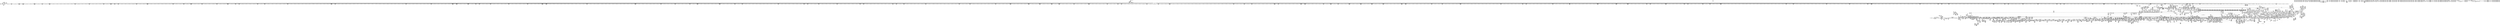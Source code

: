 digraph {
	CE0x48b8260 [shape=record,shape=Mrecord,label="{CE0x48b8260|file_mask_to_av:_tmp3|security/selinux/hooks.c,1874|*SummSource*}"]
	CE0x4784f70 [shape=record,shape=Mrecord,label="{CE0x4784f70|8:_i8,_32:_%struct.inode*,_%struct.selinux_audit_data*,_128:_i32,_456:_i8*,_:_SCMRE_191,192_}"]
	CE0x483c490 [shape=record,shape=Mrecord,label="{CE0x483c490|current_sid:_tmp9|security/selinux/hooks.c,218|*SummSource*}"]
	CE0x4769940 [shape=record,shape=Mrecord,label="{CE0x4769940|selinux_file_permission:_tmp10|security/selinux/hooks.c,3167|*SummSource*}"]
	CE0x4775950 [shape=record,shape=Mrecord,label="{CE0x4775950|8:_i8,_32:_%struct.inode*,_%struct.selinux_audit_data*,_128:_i32,_456:_i8*,_:_SCMRE_400,404_|*MultipleSource*|security/selinux/hooks.c,3161|Function::selinux_file_permission&Arg::file::|Function::file_inode&Arg::f::}"]
	CE0x4869ef0 [shape=record,shape=Mrecord,label="{CE0x4869ef0|selinux_revalidate_file_permission:_tmp16|security/selinux/hooks.c,3147|*SummSink*}"]
	CE0x4875fb0 [shape=record,shape=Mrecord,label="{CE0x4875fb0|file_mask_to_av:_tmp54|security/selinux/hooks.c,1894}"]
	CE0x494a050 [shape=record,shape=Mrecord,label="{CE0x494a050|__validate_creds:_entry|*SummSink*}"]
	CE0x48ffb60 [shape=record,shape=Mrecord,label="{CE0x48ffb60|file_has_perm:_tmp26|security/selinux/hooks.c,1694|*SummSource*}"]
	CE0x48b22d0 [shape=record,shape=Mrecord,label="{CE0x48b22d0|file_mask_to_av:_mask|Function::file_mask_to_av&Arg::mask::|*SummSource*}"]
	CE0x481d470 [shape=record,shape=Mrecord,label="{CE0x481d470|selinux_file_permission:_tmp25|security/selinux/hooks.c,3169|*SummSource*}"]
	CE0x48c2760 [shape=record,shape=Mrecord,label="{CE0x48c2760|file_mask_to_av:_or|security/selinux/hooks.c,1876|*SummSink*}"]
	CE0x491ad70 [shape=record,shape=Mrecord,label="{CE0x491ad70|GLOBAL:___llvm_gcov_ctr170|Global_var:__llvm_gcov_ctr170|*SummSink*}"]
	CE0x4832d50 [shape=record,shape=Mrecord,label="{CE0x4832d50|get_current:_tmp4|./arch/x86/include/asm/current.h,14|*SummSource*}"]
	CE0x4874610 [shape=record,shape=Mrecord,label="{CE0x4874610|file_mask_to_av:_conv43|security/selinux/hooks.c,1891|*SummSource*}"]
	CE0x4863ad0 [shape=record,shape=Mrecord,label="{CE0x4863ad0|selinux_revalidate_file_permission:_if.then11|*SummSink*}"]
	CE0x4784dc0 [shape=record,shape=Mrecord,label="{CE0x4784dc0|8:_i8,_32:_%struct.inode*,_%struct.selinux_audit_data*,_128:_i32,_456:_i8*,_:_SCMRE_190,191_}"]
	CE0x47a2d10 [shape=record,shape=Mrecord,label="{CE0x47a2d10|i64*_getelementptr_inbounds_(_28_x_i64_,_28_x_i64_*___llvm_gcov_ctr232,_i64_0,_i64_22)|*Constant*}"]
	CE0x494e150 [shape=record,shape=Mrecord,label="{CE0x494e150|__validate_creds:_lnot1|include/linux/cred.h,173|*SummSink*}"]
	CE0x4828dc0 [shape=record,shape=Mrecord,label="{CE0x4828dc0|selinux_revalidate_file_permission:_tmp21|security/selinux/hooks.c,3151|*SummSink*}"]
	CE0x4839120 [shape=record,shape=Mrecord,label="{CE0x4839120|file_mask_to_av:_if.end47|*SummSink*}"]
	CE0x48abf70 [shape=record,shape=Mrecord,label="{CE0x48abf70|file_has_perm:_av|Function::file_has_perm&Arg::av::}"]
	CE0x47c71c0 [shape=record,shape=Mrecord,label="{CE0x47c71c0|0:_i32,_4:_i32,_8:_i16,_12:_i32,_16:_i32,_20:_i32,_24:_i32,_56:_i8*,_:_SCMRE_305,306_}"]
	CE0x47f2440 [shape=record,shape=Mrecord,label="{CE0x47f2440|0:_i32,_4:_i32,_8:_i16,_12:_i32,_16:_i32,_20:_i32,_24:_i32,_56:_i8*,_:_SCMRE_744,752_|*MultipleSource*|security/selinux/hooks.c,3162|security/selinux/hooks.c,3160}"]
	CE0x47be860 [shape=record,shape=Mrecord,label="{CE0x47be860|0:_i32,_4:_i32,_8:_i16,_12:_i32,_16:_i32,_20:_i32,_24:_i32,_56:_i8*,_:_SCMRE_199,200_}"]
	CE0x4872360 [shape=record,shape=Mrecord,label="{CE0x4872360|file_mask_to_av:_tmp48|security/selinux/hooks.c,1890|*SummSource*}"]
	CE0x48ab730 [shape=record,shape=Mrecord,label="{CE0x48ab730|file_has_perm:_cred|Function::file_has_perm&Arg::cred::|*SummSource*}"]
	CE0x48b65e0 [shape=record,shape=Mrecord,label="{CE0x48b65e0|file_has_perm:_tmp14|security/selinux/hooks.c,1688|*SummSink*}"]
	CE0x480d4b0 [shape=record,shape=Mrecord,label="{CE0x480d4b0|GLOBAL:___llvm_gcov_ctr246|Global_var:__llvm_gcov_ctr246}"]
	CE0x48124b0 [shape=record,shape=Mrecord,label="{CE0x48124b0|current_sid:_entry|*SummSource*}"]
	CE0x49069c0 [shape=record,shape=Mrecord,label="{CE0x49069c0|i64*_getelementptr_inbounds_(_8_x_i64_,_8_x_i64_*___llvm_gcov_ctr154,_i64_0,_i64_2)|*Constant*|*SummSource*}"]
	CE0x48cd140 [shape=record,shape=Mrecord,label="{CE0x48cd140|i64*_getelementptr_inbounds_(_5_x_i64_,_5_x_i64_*___llvm_gcov_ctr155,_i64_0,_i64_3)|*Constant*}"]
	CE0x4852f30 [shape=record,shape=Mrecord,label="{CE0x4852f30|file_mask_to_av:_tmp9|security/selinux/hooks.c,1875|*SummSource*}"]
	CE0x48bf160 [shape=record,shape=Mrecord,label="{CE0x48bf160|file_mask_to_av:_if.end39|*SummSource*}"]
	CE0x4836960 [shape=record,shape=Mrecord,label="{CE0x4836960|selinux_revalidate_file_permission:_tobool|security/selinux/hooks.c,3147|*SummSource*}"]
	CE0x478b3d0 [shape=record,shape=Mrecord,label="{CE0x478b3d0|8:_i8,_32:_%struct.inode*,_%struct.selinux_audit_data*,_128:_i32,_456:_i8*,_:_SCMRE_77,78_}"]
	CE0x48b7150 [shape=record,shape=Mrecord,label="{CE0x48b7150|file_mask_to_av:_tmp6|security/selinux/hooks.c,1875}"]
	CE0x4831130 [shape=record,shape=Mrecord,label="{CE0x4831130|i64_12|*Constant*|*SummSink*}"]
	CE0x48075b0 [shape=record,shape=Mrecord,label="{CE0x48075b0|selinux_revalidate_file_permission:_file|Function::selinux_revalidate_file_permission&Arg::file::|*SummSource*}"]
	CE0x48bdab0 [shape=record,shape=Mrecord,label="{CE0x48bdab0|__validate_creds:_lnot.ext|include/linux/cred.h,173}"]
	CE0x483f050 [shape=record,shape=Mrecord,label="{CE0x483f050|i1_true|*Constant*}"]
	CE0x48216b0 [shape=record,shape=Mrecord,label="{CE0x48216b0|avc_policy_seqno:_entry|*SummSink*}"]
	CE0x48b1a20 [shape=record,shape=Mrecord,label="{CE0x48b1a20|file_mask_to_av:_entry}"]
	CE0x48fd1f0 [shape=record,shape=Mrecord,label="{CE0x48fd1f0|file_has_perm:_tmp19|security/selinux/hooks.c,1690|*SummSink*}"]
	CE0x47fbb60 [shape=record,shape=Mrecord,label="{CE0x47fbb60|0:_i32,_4:_i32,_8:_i16,_12:_i32,_16:_i32,_20:_i32,_24:_i32,_56:_i8*,_:_SCMRE_933,934_}"]
	CE0x47eff90 [shape=record,shape=Mrecord,label="{CE0x47eff90|0:_i32,_4:_i32,_8:_i16,_12:_i32,_16:_i32,_20:_i32,_24:_i32,_56:_i8*,_:_SCMRE_632,640_|*MultipleSource*|security/selinux/hooks.c,3162|security/selinux/hooks.c,3160}"]
	CE0x494b630 [shape=record,shape=Mrecord,label="{CE0x494b630|i32_22|*Constant*}"]
	CE0x479d0b0 [shape=record,shape=Mrecord,label="{CE0x479d0b0|GLOBAL:___llvm_gcov_ctr125|Global_var:__llvm_gcov_ctr125}"]
	CE0x4810a80 [shape=record,shape=Mrecord,label="{CE0x4810a80|0:_i32,_8:_i32,_12:_i32,_:_CRE_12,16_|*MultipleSource*|*LoadInst*|security/selinux/hooks.c,3161|security/selinux/hooks.c,3161|security/selinux/hooks.c,3169}"]
	CE0x4857990 [shape=record,shape=Mrecord,label="{CE0x4857990|file_mask_to_av:_tmp32|security/selinux/hooks.c,1885|*SummSource*}"]
	CE0x4952660 [shape=record,shape=Mrecord,label="{CE0x4952660|inode_has_perm:_tmp11|security/selinux/hooks.c,1612}"]
	CE0x48a4d90 [shape=record,shape=Mrecord,label="{CE0x48a4d90|128:_i8*,_:_CRE_112,120_|*MultipleSource*|Function::cred_sid&Arg::cred::|security/selinux/hooks.c,3147|Function::file_has_perm&Arg::cred::|security/selinux/hooks.c,196|Function::inode_has_perm&Arg::cred::}"]
	CE0x47eb5c0 [shape=record,shape=Mrecord,label="{CE0x47eb5c0|0:_i32,_4:_i32,_8:_i16,_12:_i32,_16:_i32,_20:_i32,_24:_i32,_56:_i8*,_:_SCMRE_581,582_}"]
	CE0x47841f0 [shape=record,shape=Mrecord,label="{CE0x47841f0|8:_i8,_32:_%struct.inode*,_%struct.selinux_audit_data*,_128:_i32,_456:_i8*,_:_SCMRE_183,184_}"]
	CE0x484bd90 [shape=record,shape=Mrecord,label="{CE0x484bd90|file_mask_to_av:_tmp5|security/selinux/hooks.c,1874|*SummSink*}"]
	"CONST[source:2(external),value:0(static)][purpose:{operation}]"
	CE0x484a110 [shape=record,shape=Mrecord,label="{CE0x484a110|_ret_i32_%tmp6,_!dbg_!27716|security/selinux/hooks.c,197|*SummSink*}"]
	CE0x477e950 [shape=record,shape=Mrecord,label="{CE0x477e950|8:_i8,_32:_%struct.inode*,_%struct.selinux_audit_data*,_128:_i32,_456:_i8*,_:_SCMRE_10,11_}"]
	CE0x47eed70 [shape=record,shape=Mrecord,label="{CE0x47eed70|0:_i32,_4:_i32,_8:_i16,_12:_i32,_16:_i32,_20:_i32,_24:_i32,_56:_i8*,_:_SCMRE_614,615_}"]
	CE0x493e1a0 [shape=record,shape=Mrecord,label="{CE0x493e1a0|inode_has_perm:_i_flags|security/selinux/hooks.c,1611}"]
	CE0x48bd0a0 [shape=record,shape=Mrecord,label="{CE0x48bd0a0|file_has_perm:_tmp|*SummSource*}"]
	CE0x483b460 [shape=record,shape=Mrecord,label="{CE0x483b460|i64_5|*Constant*}"]
	CE0x4802330 [shape=record,shape=Mrecord,label="{CE0x4802330|get_current:_tmp2}"]
	CE0x485af60 [shape=record,shape=Mrecord,label="{CE0x485af60|file_has_perm:_tmp4|security/selinux/hooks.c,1681}"]
	CE0x485e220 [shape=record,shape=Mrecord,label="{CE0x485e220|selinux_revalidate_file_permission:_tmp1|*SummSource*}"]
	CE0x48a92a0 [shape=record,shape=Mrecord,label="{CE0x48a92a0|file_has_perm:_tmp2|*LoadInst*|security/selinux/hooks.c,1674}"]
	CE0x482e370 [shape=record,shape=Mrecord,label="{CE0x482e370|i64*_getelementptr_inbounds_(_16_x_i64_,_16_x_i64_*___llvm_gcov_ctr247,_i64_0,_i64_15)|*Constant*|*SummSource*}"]
	CE0x493fbd0 [shape=record,shape=Mrecord,label="{CE0x493fbd0|inode_has_perm:_tmp3|*SummSource*}"]
	CE0x48fa9b0 [shape=record,shape=Mrecord,label="{CE0x48fa9b0|i64*_getelementptr_inbounds_(_12_x_i64_,_12_x_i64_*___llvm_gcov_ctr170,_i64_0,_i64_6)|*Constant*|*SummSource*}"]
	CE0x4871db0 [shape=record,shape=Mrecord,label="{CE0x4871db0|file_mask_to_av:_tmp47|security/selinux/hooks.c,1890|*SummSource*}"]
	CE0x48d0030 [shape=record,shape=Mrecord,label="{CE0x48d0030|inode_has_perm:_call4|security/selinux/hooks.c,1617|*SummSource*}"]
	CE0x4943100 [shape=record,shape=Mrecord,label="{CE0x4943100|i64*_getelementptr_inbounds_(_8_x_i64_,_8_x_i64_*___llvm_gcov_ctr154,_i64_0,_i64_1)|*Constant*|*SummSource*}"]
	CE0x484a5c0 [shape=record,shape=Mrecord,label="{CE0x484a5c0|file_mask_to_av:_tmp24|security/selinux/hooks.c,1882|*SummSink*}"]
	CE0x494de20 [shape=record,shape=Mrecord,label="{CE0x494de20|inode_has_perm:_and|security/selinux/hooks.c,1611|*SummSink*}"]
	CE0x4913630 [shape=record,shape=Mrecord,label="{CE0x4913630|GLOBAL:_cred_sid|*Constant*|*SummSource*}"]
	CE0x4953a00 [shape=record,shape=Mrecord,label="{CE0x4953a00|inode_has_perm:_tmp13|security/selinux/hooks.c,1614|*SummSource*}"]
	CE0x48a5950 [shape=record,shape=Mrecord,label="{CE0x48a5950|file_mask_to_av:_and17|security/selinux/hooks.c,1882}"]
	CE0x48320d0 [shape=record,shape=Mrecord,label="{CE0x48320d0|current_sid:_tmp15|security/selinux/hooks.c,218}"]
	CE0x4776410 [shape=record,shape=Mrecord,label="{CE0x4776410|8:_i8,_32:_%struct.inode*,_%struct.selinux_audit_data*,_128:_i32,_456:_i8*,_:_SCMRE_424,428_|*MultipleSource*|security/selinux/hooks.c,3161|Function::selinux_file_permission&Arg::file::|Function::file_inode&Arg::f::}"]
	CE0x495c900 [shape=record,shape=Mrecord,label="{CE0x495c900|__validate_creds:_tmp8|include/linux/cred.h,175|*SummSource*}"]
	CE0x47e53e0 [shape=record,shape=Mrecord,label="{CE0x47e53e0|0:_i32,_4:_i32,_8:_i16,_12:_i32,_16:_i32,_20:_i32,_24:_i32,_56:_i8*,_:_SCMRE_485,486_}"]
	CE0x47b98c0 [shape=record,shape=Mrecord,label="{CE0x47b98c0|0:_i32,_4:_i32,_8:_i16,_12:_i32,_16:_i32,_20:_i32,_24:_i32,_56:_i8*,_:_SCMRE_184,185_}"]
	CE0x47c16a0 [shape=record,shape=Mrecord,label="{CE0x47c16a0|0:_i32,_4:_i32,_8:_i16,_12:_i32,_16:_i32,_20:_i32,_24:_i32,_56:_i8*,_:_SCMRE_251,252_}"]
	CE0x4790090 [shape=record,shape=Mrecord,label="{CE0x4790090|selinux_file_permission:_if.end|*SummSink*}"]
	CE0x489f1b0 [shape=record,shape=Mrecord,label="{CE0x489f1b0|file_has_perm:_tmp5|security/selinux/hooks.c,1681|*SummSource*}"]
	CE0x47f3560 [shape=record,shape=Mrecord,label="{CE0x47f3560|0:_i32,_4:_i32,_8:_i16,_12:_i32,_16:_i32,_20:_i32,_24:_i32,_56:_i8*,_:_SCMRE_808,816_|*MultipleSource*|security/selinux/hooks.c,3162|security/selinux/hooks.c,3160}"]
	CE0x47f5b30 [shape=record,shape=Mrecord,label="{CE0x47f5b30|0:_i32,_4:_i32,_8:_i16,_12:_i32,_16:_i32,_20:_i32,_24:_i32,_56:_i8*,_:_SCMRE_876,877_}"]
	CE0x47b8120 [shape=record,shape=Mrecord,label="{CE0x47b8120|0:_i32,_4:_i32,_8:_i16,_12:_i32,_16:_i32,_20:_i32,_24:_i32,_56:_i8*,_:_SCMRE_170,171_}"]
	CE0x477dc00 [shape=record,shape=Mrecord,label="{CE0x477dc00|file_inode:_f|Function::file_inode&Arg::f::|*SummSink*}"]
	CE0x47e0ce0 [shape=record,shape=Mrecord,label="{CE0x47e0ce0|0:_i32,_4:_i32,_8:_i16,_12:_i32,_16:_i32,_20:_i32,_24:_i32,_56:_i8*,_:_SCMRE_311,312_}"]
	CE0x4834740 [shape=record,shape=Mrecord,label="{CE0x4834740|current_sid:_land.lhs.true}"]
	CE0x47a1640 [shape=record,shape=Mrecord,label="{CE0x47a1640|file_mask_to_av:_tmp39|security/selinux/hooks.c,1887|*SummSink*}"]
	CE0x4781030 [shape=record,shape=Mrecord,label="{CE0x4781030|8:_i8,_32:_%struct.inode*,_%struct.selinux_audit_data*,_128:_i32,_456:_i8*,_:_SCMRE_101,102_}"]
	CE0x494c650 [shape=record,shape=Mrecord,label="{CE0x494c650|GLOBAL:_llvm.expect.i64|*Constant*|*SummSink*}"]
	CE0x484f050 [shape=record,shape=Mrecord,label="{CE0x484f050|file_has_perm:_sid2|security/selinux/hooks.c,1683}"]
	CE0x47961d0 [shape=record,shape=Mrecord,label="{CE0x47961d0|i64_1|*Constant*|*SummSink*}"]
	CE0x4842260 [shape=record,shape=Mrecord,label="{CE0x4842260|current_sid:_security|security/selinux/hooks.c,218|*SummSource*}"]
	CE0x48ad8b0 [shape=record,shape=Mrecord,label="{CE0x48ad8b0|file_mask_to_av:_tmp37|security/selinux/hooks.c,1886}"]
	CE0x47b71f0 [shape=record,shape=Mrecord,label="{CE0x47b71f0|0:_i32,_4:_i32,_8:_i16,_12:_i32,_16:_i32,_20:_i32,_24:_i32,_56:_i8*,_:_SCMRE_161,162_}"]
	CE0x483d160 [shape=record,shape=Mrecord,label="{CE0x483d160|selinux_revalidate_file_permission:_call3|security/selinux/hooks.c,3147|*SummSink*}"]
	CE0x4848830 [shape=record,shape=Mrecord,label="{CE0x4848830|i64*_getelementptr_inbounds_(_2_x_i64_,_2_x_i64_*___llvm_gcov_ctr131,_i64_0,_i64_1)|*Constant*|*SummSource*}"]
	CE0x48712e0 [shape=record,shape=Mrecord,label="{CE0x48712e0|file_mask_to_av:_tmp46|security/selinux/hooks.c,1890|*SummSink*}"]
	CE0x4913890 [shape=record,shape=Mrecord,label="{CE0x4913890|cred_sid:_entry}"]
	CE0x48cd660 [shape=record,shape=Mrecord,label="{CE0x48cd660|__validate_creds:_tmp3|include/linux/cred.h,173}"]
	CE0x4832e20 [shape=record,shape=Mrecord,label="{CE0x4832e20|get_current:_tmp4|./arch/x86/include/asm/current.h,14|*SummSink*}"]
	CE0x48357b0 [shape=record,shape=Mrecord,label="{CE0x48357b0|i64_3|*Constant*}"]
	CE0x481c2b0 [shape=record,shape=Mrecord,label="{CE0x481c2b0|selinux_file_permission:_cmp7|security/selinux/hooks.c,3170|*SummSource*}"]
	CE0x483d700 [shape=record,shape=Mrecord,label="{CE0x483d700|selinux_revalidate_file_permission:_tobool7|security/selinux/hooks.c,3151|*SummSink*}"]
	CE0x48b32c0 [shape=record,shape=Mrecord,label="{CE0x48b32c0|file_has_perm:_tmp16|security/selinux/hooks.c,1689}"]
	CE0x47e8830 [shape=record,shape=Mrecord,label="{CE0x47e8830|i8_1|*Constant*|*SummSource*}"]
	CE0x4838fe0 [shape=record,shape=Mrecord,label="{CE0x4838fe0|file_mask_to_av:_if.end47|*SummSource*}"]
	CE0x4864a80 [shape=record,shape=Mrecord,label="{CE0x4864a80|selinux_revalidate_file_permission:_tmp14|security/selinux/hooks.c,3147}"]
	CE0x477bd60 [shape=record,shape=Mrecord,label="{CE0x477bd60|selinux_file_permission:_bb|*SummSource*}"]
	CE0x47ff340 [shape=record,shape=Mrecord,label="{CE0x47ff340|i32_2|*Constant*}"]
	CE0x48cf070 [shape=record,shape=Mrecord,label="{CE0x48cf070|inode_has_perm:_tmp17|security/selinux/hooks.c,1617|*SummSource*}"]
	CE0x479fa00 [shape=record,shape=Mrecord,label="{CE0x479fa00|_call_void_mcount()_#3}"]
	CE0x4774dd0 [shape=record,shape=Mrecord,label="{CE0x4774dd0|8:_i8,_32:_%struct.inode*,_%struct.selinux_audit_data*,_128:_i32,_456:_i8*,_:_SCMRE_376,384_|*MultipleSource*|security/selinux/hooks.c,3161|Function::selinux_file_permission&Arg::file::|Function::file_inode&Arg::f::}"]
	CE0x493ee00 [shape=record,shape=Mrecord,label="{CE0x493ee00|GLOBAL:_creds_are_invalid|*Constant*}"]
	CE0x47f2bc0 [shape=record,shape=Mrecord,label="{CE0x47f2bc0|0:_i32,_4:_i32,_8:_i16,_12:_i32,_16:_i32,_20:_i32,_24:_i32,_56:_i8*,_:_SCMRE_768,776_|*MultipleSource*|security/selinux/hooks.c,3162|security/selinux/hooks.c,3160}"]
	CE0x477a2b0 [shape=record,shape=Mrecord,label="{CE0x477a2b0|selinux_file_permission:_if.then8}"]
	CE0x48762d0 [shape=record,shape=Mrecord,label="{CE0x48762d0|file_mask_to_av:_tmp53|*SummSource*}"]
	CE0x483e350 [shape=record,shape=Mrecord,label="{CE0x483e350|current_sid:_tmp14|security/selinux/hooks.c,218}"]
	CE0x47e9fd0 [shape=record,shape=Mrecord,label="{CE0x47e9fd0|0:_i32,_4:_i32,_8:_i16,_12:_i32,_16:_i32,_20:_i32,_24:_i32,_56:_i8*,_:_SCMRE_568,569_}"]
	CE0x48290a0 [shape=record,shape=Mrecord,label="{CE0x48290a0|selinux_revalidate_file_permission:_tmp22|security/selinux/hooks.c,3151}"]
	CE0x487f020 [shape=record,shape=Mrecord,label="{CE0x487f020|i64*_getelementptr_inbounds_(_16_x_i64_,_16_x_i64_*___llvm_gcov_ctr247,_i64_0,_i64_14)|*Constant*|*SummSource*}"]
	CE0x48ff8c0 [shape=record,shape=Mrecord,label="{CE0x48ff8c0|GLOBAL:_inode_has_perm|*Constant*|*SummSink*}"]
	CE0x495b4a0 [shape=record,shape=Mrecord,label="{CE0x495b4a0|__validate_creds:_tmp7|include/linux/cred.h,174|*SummSource*}"]
	CE0x48414a0 [shape=record,shape=Mrecord,label="{CE0x48414a0|selinux_revalidate_file_permission:_tobool7|security/selinux/hooks.c,3151}"]
	CE0x47e6ca0 [shape=record,shape=Mrecord,label="{CE0x47e6ca0|0:_i32,_4:_i32,_8:_i16,_12:_i32,_16:_i32,_20:_i32,_24:_i32,_56:_i8*,_:_SCMRE_536,540_|*MultipleSource*|security/selinux/hooks.c,3162|security/selinux/hooks.c,3160}"]
	CE0x47ea180 [shape=record,shape=Mrecord,label="{CE0x47ea180|0:_i32,_4:_i32,_8:_i16,_12:_i32,_16:_i32,_20:_i32,_24:_i32,_56:_i8*,_:_SCMRE_569,570_}"]
	CE0x4951140 [shape=record,shape=Mrecord,label="{CE0x4951140|inode_has_perm:_call|security/selinux/hooks.c,1614|*SummSink*}"]
	CE0x475ed90 [shape=record,shape=Mrecord,label="{CE0x475ed90|8:_i8,_32:_%struct.inode*,_%struct.selinux_audit_data*,_128:_i32,_456:_i8*,_:_SCMRE_109,110_}"]
	CE0x481b310 [shape=record,shape=Mrecord,label="{CE0x481b310|selinux_file_permission:_tmp30|security/selinux/hooks.c,3174|*SummSink*}"]
	CE0x4842a10 [shape=record,shape=Mrecord,label="{CE0x4842a10|current_sid:_tmp22|security/selinux/hooks.c,218|*SummSink*}"]
	CE0x478e520 [shape=record,shape=Mrecord,label="{CE0x478e520|8:_i8,_32:_%struct.inode*,_%struct.selinux_audit_data*,_128:_i32,_456:_i8*,_:_SCMRE_73,74_}"]
	CE0x47a4420 [shape=record,shape=Mrecord,label="{CE0x47a4420|file_mask_to_av:_conv36|security/selinux/hooks.c,1889|*SummSource*}"]
	CE0x480ced0 [shape=record,shape=Mrecord,label="{CE0x480ced0|selinux_file_permission:_tmp6|security/selinux/hooks.c,3165|*SummSink*}"]
	CE0x48b0350 [shape=record,shape=Mrecord,label="{CE0x48b0350|file_mask_to_av:_if.end46|*SummSink*}"]
	CE0x47fd350 [shape=record,shape=Mrecord,label="{CE0x47fd350|0:_i32,_4:_i32,_8:_i16,_12:_i32,_16:_i32,_20:_i32,_24:_i32,_56:_i8*,_:_SCMRE_979,980_}"]
	CE0x47e9c70 [shape=record,shape=Mrecord,label="{CE0x47e9c70|0:_i32,_4:_i32,_8:_i16,_12:_i32,_16:_i32,_20:_i32,_24:_i32,_56:_i8*,_:_SCMRE_566,567_}"]
	CE0x47699b0 [shape=record,shape=Mrecord,label="{CE0x47699b0|selinux_file_permission:_tmp10|security/selinux/hooks.c,3167|*SummSink*}"]
	CE0x4943c20 [shape=record,shape=Mrecord,label="{CE0x4943c20|inode_has_perm:_lnot1|security/selinux/hooks.c,1611}"]
	CE0x480bb90 [shape=record,shape=Mrecord,label="{CE0x480bb90|selinux_file_permission:_mask|Function::selinux_file_permission&Arg::mask::|*SummSource*}"]
	CE0x4953a70 [shape=record,shape=Mrecord,label="{CE0x4953a70|inode_has_perm:_tmp13|security/selinux/hooks.c,1614|*SummSink*}"]
	CE0x47960f0 [shape=record,shape=Mrecord,label="{CE0x47960f0|i64_1|*Constant*|*SummSource*}"]
	CE0x47ec4f0 [shape=record,shape=Mrecord,label="{CE0x47ec4f0|0:_i32,_4:_i32,_8:_i16,_12:_i32,_16:_i32,_20:_i32,_24:_i32,_56:_i8*,_:_SCMRE_590,591_}"]
	CE0x48ea2b0 [shape=record,shape=Mrecord,label="{CE0x48ea2b0|__validate_creds:_conv|include/linux/cred.h,173|*SummSink*}"]
	CE0x486ff30 [shape=record,shape=Mrecord,label="{CE0x486ff30|file_mask_to_av:_and40|security/selinux/hooks.c,1890|*SummSource*}"]
	CE0x47ec340 [shape=record,shape=Mrecord,label="{CE0x47ec340|0:_i32,_4:_i32,_8:_i16,_12:_i32,_16:_i32,_20:_i32,_24:_i32,_56:_i8*,_:_SCMRE_589,590_}"]
	CE0x47fe630 [shape=record,shape=Mrecord,label="{CE0x47fe630|selinux_file_permission:_tmp5|security/selinux/hooks.c,3162}"]
	CE0x48a8d80 [shape=record,shape=Mrecord,label="{CE0x48a8d80|128:_i8*,_:_CRE_28,32_|*MultipleSource*|Function::cred_sid&Arg::cred::|security/selinux/hooks.c,3147|Function::file_has_perm&Arg::cred::|security/selinux/hooks.c,196|Function::inode_has_perm&Arg::cred::}"]
	CE0x47efaf0 [shape=record,shape=Mrecord,label="{CE0x47efaf0|0:_i32,_4:_i32,_8:_i16,_12:_i32,_16:_i32,_20:_i32,_24:_i32,_56:_i8*,_:_SCMRE_622,623_}"]
	CE0x481dd20 [shape=record,shape=Mrecord,label="{CE0x481dd20|i64_6|*Constant*}"]
	CE0x48bb6f0 [shape=record,shape=Mrecord,label="{CE0x48bb6f0|file_has_perm:_bb|*SummSink*}"]
	CE0x4874b90 [shape=record,shape=Mrecord,label="{CE0x4874b90|file_mask_to_av:_or44|security/selinux/hooks.c,1891|*SummSource*}"]
	CE0x4848600 [shape=record,shape=Mrecord,label="{CE0x4848600|file_mask_to_av:_tobool18|security/selinux/hooks.c,1882|*SummSource*}"]
	CE0x49020c0 [shape=record,shape=Mrecord,label="{CE0x49020c0|file_has_perm:_rc.0|*SummSource*}"]
	CE0x48b1da0 [shape=record,shape=Mrecord,label="{CE0x48b1da0|file_mask_to_av:_mode|Function::file_mask_to_av&Arg::mode::|*SummSource*}"]
	CE0x48b0c10 [shape=record,shape=Mrecord,label="{CE0x48b0c10|file_mask_to_av:_entry|*SummSource*}"]
	CE0x482e0f0 [shape=record,shape=Mrecord,label="{CE0x482e0f0|i64*_getelementptr_inbounds_(_16_x_i64_,_16_x_i64_*___llvm_gcov_ctr247,_i64_0,_i64_15)|*Constant*}"]
	CE0x486dac0 [shape=record,shape=Mrecord,label="{CE0x486dac0|selinux_revalidate_file_permission:_if.then|*SummSource*}"]
	CE0x48c21f0 [shape=record,shape=Mrecord,label="{CE0x48c21f0|file_mask_to_av:_tmp20|security/selinux/hooks.c,1880|*SummSource*}"]
	CE0x47ed270 [shape=record,shape=Mrecord,label="{CE0x47ed270|0:_i32,_4:_i32,_8:_i16,_12:_i32,_16:_i32,_20:_i32,_24:_i32,_56:_i8*,_:_SCMRE_598,599_}"]
	CE0x47f8710 [shape=record,shape=Mrecord,label="{CE0x47f8710|0:_i32,_4:_i32,_8:_i16,_12:_i32,_16:_i32,_20:_i32,_24:_i32,_56:_i8*,_:_SCMRE_902,903_}"]
	CE0x48e6350 [shape=record,shape=Mrecord,label="{CE0x48e6350|128:_i8*,_:_CRE_160,168_|*MultipleSource*|Function::cred_sid&Arg::cred::|security/selinux/hooks.c,3147|Function::file_has_perm&Arg::cred::|security/selinux/hooks.c,196|Function::inode_has_perm&Arg::cred::}"]
	CE0x4945a40 [shape=record,shape=Mrecord,label="{CE0x4945a40|_ret_void,_!dbg_!27722|include/linux/cred.h,175|*SummSource*}"]
	CE0x486c460 [shape=record,shape=Mrecord,label="{CE0x486c460|selinux_revalidate_file_permission:_tmp20|*LoadInst*|security/selinux/hooks.c,3151|*SummSink*}"]
	CE0x486b6d0 [shape=record,shape=Mrecord,label="{CE0x486b6d0|selinux_revalidate_file_permission:_cred4|security/selinux/hooks.c,3147|*SummSink*}"]
	CE0x48cdb10 [shape=record,shape=Mrecord,label="{CE0x48cdb10|__validate_creds:_tmp4|include/linux/cred.h,173|*SummSource*}"]
	CE0x477eb00 [shape=record,shape=Mrecord,label="{CE0x477eb00|8:_i8,_32:_%struct.inode*,_%struct.selinux_audit_data*,_128:_i32,_456:_i8*,_:_SCMRE_11,12_}"]
	CE0x491aa80 [shape=record,shape=Mrecord,label="{CE0x491aa80|GLOBAL:___llvm_gcov_ctr170|Global_var:__llvm_gcov_ctr170}"]
	CE0x47811e0 [shape=record,shape=Mrecord,label="{CE0x47811e0|8:_i8,_32:_%struct.inode*,_%struct.selinux_audit_data*,_128:_i32,_456:_i8*,_:_SCMRE_102,103_}"]
	CE0x48ba600 [shape=record,shape=Mrecord,label="{CE0x48ba600|file_mask_to_av:_conv|security/selinux/hooks.c,1876|*SummSink*}"]
	CE0x4783980 [shape=record,shape=Mrecord,label="{CE0x4783980|8:_i8,_32:_%struct.inode*,_%struct.selinux_audit_data*,_128:_i32,_456:_i8*,_:_SCMRE_178,179_}"]
	CE0x47f4ed0 [shape=record,shape=Mrecord,label="{CE0x47f4ed0|0:_i32,_4:_i32,_8:_i16,_12:_i32,_16:_i32,_20:_i32,_24:_i32,_56:_i8*,_:_SCMRE_868,869_}"]
	CE0x48c03e0 [shape=record,shape=Mrecord,label="{CE0x48c03e0|128:_i8*,_:_CRE_0,4_|*MultipleSource*|Function::cred_sid&Arg::cred::|security/selinux/hooks.c,3147|Function::file_has_perm&Arg::cred::|security/selinux/hooks.c,196|Function::inode_has_perm&Arg::cred::}"]
	CE0x477ddf0 [shape=record,shape=Mrecord,label="{CE0x477ddf0|i32_14|*Constant*|*SummSink*}"]
	CE0x47987e0 [shape=record,shape=Mrecord,label="{CE0x47987e0|current_sid:_tmp5|security/selinux/hooks.c,218|*SummSink*}"]
	CE0x4842f90 [shape=record,shape=Mrecord,label="{CE0x4842f90|current_sid:_tmp23|security/selinux/hooks.c,218|*SummSink*}"]
	CE0x47fb2f0 [shape=record,shape=Mrecord,label="{CE0x47fb2f0|0:_i32,_4:_i32,_8:_i16,_12:_i32,_16:_i32,_20:_i32,_24:_i32,_56:_i8*,_:_SCMRE_928,929_}"]
	CE0x4868670 [shape=record,shape=Mrecord,label="{CE0x4868670|selinux_revalidate_file_permission:_land.lhs.true}"]
	CE0x49050c0 [shape=record,shape=Mrecord,label="{CE0x49050c0|file_inode:_bb}"]
	CE0x47f4770 [shape=record,shape=Mrecord,label="{CE0x47f4770|0:_i32,_4:_i32,_8:_i16,_12:_i32,_16:_i32,_20:_i32,_24:_i32,_56:_i8*,_:_SCMRE_865,866_}"]
	CE0x479a990 [shape=record,shape=Mrecord,label="{CE0x479a990|current_sid:_bb}"]
	CE0x48a1cd0 [shape=record,shape=Mrecord,label="{CE0x48a1cd0|i64*_getelementptr_inbounds_(_28_x_i64_,_28_x_i64_*___llvm_gcov_ctr232,_i64_0,_i64_8)|*Constant*}"]
	CE0x47f6550 [shape=record,shape=Mrecord,label="{CE0x47f6550|0:_i32,_4:_i32,_8:_i16,_12:_i32,_16:_i32,_20:_i32,_24:_i32,_56:_i8*,_:_SCMRE_882,883_}"]
	CE0x47fa8d0 [shape=record,shape=Mrecord,label="{CE0x47fa8d0|0:_i32,_4:_i32,_8:_i16,_12:_i32,_16:_i32,_20:_i32,_24:_i32,_56:_i8*,_:_SCMRE_922,923_}"]
	CE0x48737b0 [shape=record,shape=Mrecord,label="{CE0x48737b0|file_mask_to_av:_or44|security/selinux/hooks.c,1891}"]
	CE0x4869c90 [shape=record,shape=Mrecord,label="{CE0x4869c90|file_mask_to_av:_if.then6|*SummSink*}"]
	CE0x4822040 [shape=record,shape=Mrecord,label="{CE0x4822040|_call_void_mcount()_#3}"]
	CE0x48a48e0 [shape=record,shape=Mrecord,label="{CE0x48a48e0|file_mask_to_av:_tobool12|security/selinux/hooks.c,1880|*SummSink*}"]
	CE0x47eea10 [shape=record,shape=Mrecord,label="{CE0x47eea10|0:_i32,_4:_i32,_8:_i16,_12:_i32,_16:_i32,_20:_i32,_24:_i32,_56:_i8*,_:_SCMRE_612,613_}"]
	CE0x4810780 [shape=record,shape=Mrecord,label="{CE0x4810780|0:_i32,_8:_i32,_12:_i32,_:_CRE_8,12_|*MultipleSource*|*LoadInst*|security/selinux/hooks.c,3161|security/selinux/hooks.c,3161|security/selinux/hooks.c,3169}"]
	CE0x489e4a0 [shape=record,shape=Mrecord,label="{CE0x489e4a0|file_mask_to_av:_tmp15|security/selinux/hooks.c,1877}"]
	CE0x485e040 [shape=record,shape=Mrecord,label="{CE0x485e040|i64*_getelementptr_inbounds_(_16_x_i64_,_16_x_i64_*___llvm_gcov_ctr247,_i64_0,_i64_1)|*Constant*|*SummSink*}"]
	CE0x4790750 [shape=record,shape=Mrecord,label="{CE0x4790750|selinux_file_permission:_entry|*SummSource*}"]
	CE0x47e18e0 [shape=record,shape=Mrecord,label="{CE0x47e18e0|0:_i32,_4:_i32,_8:_i16,_12:_i32,_16:_i32,_20:_i32,_24:_i32,_56:_i8*,_:_SCMRE_344,352_|*MultipleSource*|security/selinux/hooks.c,3162|security/selinux/hooks.c,3160}"]
	CE0x48cebe0 [shape=record,shape=Mrecord,label="{CE0x48cebe0|inode_has_perm:_sclass|security/selinux/hooks.c,1617|*SummSink*}"]
	CE0x48fa810 [shape=record,shape=Mrecord,label="{CE0x48fa810|i64*_getelementptr_inbounds_(_12_x_i64_,_12_x_i64_*___llvm_gcov_ctr170,_i64_0,_i64_6)|*Constant*|*SummSink*}"]
	CE0x48fbea0 [shape=record,shape=Mrecord,label="{CE0x48fbea0|file_has_perm:_tobool7|security/selinux/hooks.c,1694|*SummSink*}"]
	CE0x494a910 [shape=record,shape=Mrecord,label="{CE0x494a910|inode_has_perm:_tmp}"]
	CE0x4849b30 [shape=record,shape=Mrecord,label="{CE0x4849b30|file_mask_to_av:_and1|security/selinux/hooks.c,1875}"]
	CE0x494f7d0 [shape=record,shape=Mrecord,label="{CE0x494f7d0|cred_sid:_tmp3}"]
	CE0x4947070 [shape=record,shape=Mrecord,label="{CE0x4947070|inode_has_perm:_bb|*SummSink*}"]
	CE0x4798e00 [shape=record,shape=Mrecord,label="{CE0x4798e00|avc_policy_seqno:_tmp3|*SummSource*}"]
	CE0x494fa50 [shape=record,shape=Mrecord,label="{CE0x494fa50|inode_has_perm:_tmp10|security/selinux/hooks.c,1611|*SummSource*}"]
	CE0x477dd80 [shape=record,shape=Mrecord,label="{CE0x477dd80|_ret_%struct.inode*_%tmp4,_!dbg_!27713|include/linux/fs.h,1916|*SummSink*}"]
	CE0x48ae3a0 [shape=record,shape=Mrecord,label="{CE0x48ae3a0|file_mask_to_av:_and4|security/selinux/hooks.c,1877}"]
	CE0x495b330 [shape=record,shape=Mrecord,label="{CE0x495b330|__validate_creds:_tmp7|include/linux/cred.h,174}"]
	CE0x48219b0 [shape=record,shape=Mrecord,label="{CE0x48219b0|_ret_i32_%tmp4,_!dbg_!27711|security/selinux/avc.c,779}"]
	CE0x47b28b0 [shape=record,shape=Mrecord,label="{CE0x47b28b0|selinux_file_permission:_tmp2|*LoadInst*|security/selinux/hooks.c,3161|*SummSink*}"]
	CE0x47c5360 [shape=record,shape=Mrecord,label="{CE0x47c5360|0:_i32,_4:_i32,_8:_i16,_12:_i32,_16:_i32,_20:_i32,_24:_i32,_56:_i8*,_:_SCMRE_287,288_}"]
	CE0x4856df0 [shape=record,shape=Mrecord,label="{CE0x4856df0|file_has_perm:_tmp3|security/selinux/hooks.c,1674|*SummSource*}"]
	CE0x4941240 [shape=record,shape=Mrecord,label="{CE0x4941240|inode_has_perm:_tmp2|*SummSource*}"]
	CE0x4808040 [shape=record,shape=Mrecord,label="{CE0x4808040|selinux_file_permission:_tmp32|security/selinux/hooks.c,3175|*SummSource*}"]
	CE0x4847a40 [shape=record,shape=Mrecord,label="{CE0x4847a40|file_mask_to_av:_and1|security/selinux/hooks.c,1875|*SummSource*}"]
	CE0x48e79a0 [shape=record,shape=Mrecord,label="{CE0x48e79a0|file_has_perm:_type|security/selinux/hooks.c,1680}"]
	CE0x47fd6b0 [shape=record,shape=Mrecord,label="{CE0x47fd6b0|0:_i32,_4:_i32,_8:_i16,_12:_i32,_16:_i32,_20:_i32,_24:_i32,_56:_i8*,_:_SCMRE_982,983_}"]
	CE0x48b2440 [shape=record,shape=Mrecord,label="{CE0x48b2440|file_mask_to_av:_mask|Function::file_mask_to_av&Arg::mask::|*SummSink*}"]
	CE0x47ebe30 [shape=record,shape=Mrecord,label="{CE0x47ebe30|0:_i32,_4:_i32,_8:_i16,_12:_i32,_16:_i32,_20:_i32,_24:_i32,_56:_i8*,_:_SCMRE_586,587_}"]
	CE0x480fc60 [shape=record,shape=Mrecord,label="{CE0x480fc60|selinux_file_permission:_sid2|security/selinux/hooks.c,3169|*SummSource*}"]
	CE0x48542c0 [shape=record,shape=Mrecord,label="{CE0x48542c0|128:_i8*,_:_CRE_44,48_|*MultipleSource*|Function::cred_sid&Arg::cred::|security/selinux/hooks.c,3147|Function::file_has_perm&Arg::cred::|security/selinux/hooks.c,196|Function::inode_has_perm&Arg::cred::}"]
	CE0x4822c00 [shape=record,shape=Mrecord,label="{CE0x4822c00|current_sid:_tmp24|security/selinux/hooks.c,220|*SummSink*}"]
	CE0x47c76d0 [shape=record,shape=Mrecord,label="{CE0x47c76d0|0:_i32,_4:_i32,_8:_i16,_12:_i32,_16:_i32,_20:_i32,_24:_i32,_56:_i8*,_:_SCMRE_308,309_}"]
	CE0x47e6580 [shape=record,shape=Mrecord,label="{CE0x47e6580|0:_i32,_4:_i32,_8:_i16,_12:_i32,_16:_i32,_20:_i32,_24:_i32,_56:_i8*,_:_SCMRE_512,520_|*MultipleSource*|security/selinux/hooks.c,3162|security/selinux/hooks.c,3160}"]
	CE0x4810480 [shape=record,shape=Mrecord,label="{CE0x4810480|selinux_file_permission:_sid3|security/selinux/hooks.c,3169}"]
	CE0x4781540 [shape=record,shape=Mrecord,label="{CE0x4781540|8:_i8,_32:_%struct.inode*,_%struct.selinux_audit_data*,_128:_i32,_456:_i8*,_:_SCMRE_104,105_}"]
	CE0x48aa570 [shape=record,shape=Mrecord,label="{CE0x48aa570|file_mask_to_av:_if.end|*SummSource*}"]
	CE0x4789ed0 [shape=record,shape=Mrecord,label="{CE0x4789ed0|8:_i8,_32:_%struct.inode*,_%struct.selinux_audit_data*,_128:_i32,_456:_i8*,_:_SCMRE_344,360_|*MultipleSource*|security/selinux/hooks.c,3161|Function::selinux_file_permission&Arg::file::|Function::file_inode&Arg::f::}"]
	CE0x48a53a0 [shape=record,shape=Mrecord,label="{CE0x48a53a0|_call_void_mcount()_#3|*SummSource*}"]
	CE0x5b4e6d0 [shape=record,shape=Mrecord,label="{CE0x5b4e6d0|file_inode:_entry}"]
	CE0x47b2bd0 [shape=record,shape=Mrecord,label="{CE0x47b2bd0|selinux_file_permission:_tmp3|security/selinux/hooks.c,3161}"]
	CE0x489e260 [shape=record,shape=Mrecord,label="{CE0x489e260|128:_i8*,_:_CRE_104,112_|*MultipleSource*|Function::cred_sid&Arg::cred::|security/selinux/hooks.c,3147|Function::file_has_perm&Arg::cred::|security/selinux/hooks.c,196|Function::inode_has_perm&Arg::cred::}"]
	CE0x4945e70 [shape=record,shape=Mrecord,label="{CE0x4945e70|__validate_creds:_lnot|include/linux/cred.h,173}"]
	CE0x48b6470 [shape=record,shape=Mrecord,label="{CE0x48b6470|file_has_perm:_tmp14|security/selinux/hooks.c,1688|*SummSource*}"]
	CE0x4947ac0 [shape=record,shape=Mrecord,label="{CE0x4947ac0|inode_has_perm:_tobool|security/selinux/hooks.c,1611|*SummSink*}"]
	CE0x48b0c80 [shape=record,shape=Mrecord,label="{CE0x48b0c80|selinux_revalidate_file_permission:_conv|security/selinux/hooks.c,3155}"]
	CE0x49543a0 [shape=record,shape=Mrecord,label="{CE0x49543a0|inode_has_perm:_tmp7|security/selinux/hooks.c,1611|*SummSource*}"]
	CE0x484ed70 [shape=record,shape=Mrecord,label="{CE0x484ed70|GLOBAL:___llvm_gcov_ctr232|Global_var:__llvm_gcov_ctr232}"]
	CE0x4950ea0 [shape=record,shape=Mrecord,label="{CE0x4950ea0|inode_has_perm:_call|security/selinux/hooks.c,1614}"]
	CE0x4845ec0 [shape=record,shape=Mrecord,label="{CE0x4845ec0|current_sid:_call4|security/selinux/hooks.c,218|*SummSource*}"]
	CE0x49587a0 [shape=record,shape=Mrecord,label="{CE0x49587a0|__validate_creds:_tobool|include/linux/cred.h,173}"]
	CE0x47756a0 [shape=record,shape=Mrecord,label="{CE0x47756a0|8:_i8,_32:_%struct.inode*,_%struct.selinux_audit_data*,_128:_i32,_456:_i8*,_:_SCMRE_396,400_|*MultipleSource*|security/selinux/hooks.c,3161|Function::selinux_file_permission&Arg::file::|Function::file_inode&Arg::f::}"]
	CE0x48e5410 [shape=record,shape=Mrecord,label="{CE0x48e5410|file_inode:_tmp3}"]
	CE0x48f6770 [shape=record,shape=Mrecord,label="{CE0x48f6770|file_mask_to_av:_tobool34|security/selinux/hooks.c,1888}"]
	CE0x48f84f0 [shape=record,shape=Mrecord,label="{CE0x48f84f0|avc_has_perm:_ssid|Function::avc_has_perm&Arg::ssid::|*SummSink*}"]
	CE0x48b72c0 [shape=record,shape=Mrecord,label="{CE0x48b72c0|file_mask_to_av:_tmp8|security/selinux/hooks.c,1875|*SummSource*}"]
	CE0x47e49c0 [shape=record,shape=Mrecord,label="{CE0x47e49c0|0:_i32,_4:_i32,_8:_i16,_12:_i32,_16:_i32,_20:_i32,_24:_i32,_56:_i8*,_:_SCMRE_479,480_}"]
	CE0x480ab20 [shape=record,shape=Mrecord,label="{CE0x480ab20|selinux_revalidate_file_permission:_tmp27|security/selinux/hooks.c,3151|*SummSource*}"]
	CE0x4952740 [shape=record,shape=Mrecord,label="{CE0x4952740|inode_has_perm:_tmp11|security/selinux/hooks.c,1612|*SummSink*}"]
	CE0x48c05a0 [shape=record,shape=Mrecord,label="{CE0x48c05a0|128:_i8*,_:_CRE_8,16_|*MultipleSource*|Function::cred_sid&Arg::cred::|security/selinux/hooks.c,3147|Function::file_has_perm&Arg::cred::|security/selinux/hooks.c,196|Function::inode_has_perm&Arg::cred::}"]
	CE0x477ecb0 [shape=record,shape=Mrecord,label="{CE0x477ecb0|8:_i8,_32:_%struct.inode*,_%struct.selinux_audit_data*,_128:_i32,_456:_i8*,_:_SCMRE_12,13_}"]
	CE0x482dd60 [shape=record,shape=Mrecord,label="{CE0x482dd60|selinux_revalidate_file_permission:_mask.addr.0|*SummSource*}"]
	CE0x48089a0 [shape=record,shape=Mrecord,label="{CE0x48089a0|i64*_getelementptr_inbounds_(_13_x_i64_,_13_x_i64_*___llvm_gcov_ctr246,_i64_0,_i64_12)|*Constant*}"]
	CE0x48cd2c0 [shape=record,shape=Mrecord,label="{CE0x48cd2c0|GLOBAL:___llvm_gcov_ctr155|Global_var:__llvm_gcov_ctr155|*SummSink*}"]
	CE0x48308c0 [shape=record,shape=Mrecord,label="{CE0x48308c0|selinux_revalidate_file_permission:_tobool10|security/selinux/hooks.c,3151|*SummSource*}"]
	CE0x47734f0 [shape=record,shape=Mrecord,label="{CE0x47734f0|8:_i8,_32:_%struct.inode*,_%struct.selinux_audit_data*,_128:_i32,_456:_i8*,_:_SCMRE_324,328_|*MultipleSource*|security/selinux/hooks.c,3161|Function::selinux_file_permission&Arg::file::|Function::file_inode&Arg::f::}"]
	CE0x47e09f0 [shape=record,shape=Mrecord,label="{CE0x47e09f0|file_inode:_tmp3|*SummSink*}"]
	CE0x4771160 [shape=record,shape=Mrecord,label="{CE0x4771160|8:_i8,_32:_%struct.inode*,_%struct.selinux_audit_data*,_128:_i32,_456:_i8*,_:_SCMRE_167,168_}"]
	CE0x47fdbc0 [shape=record,shape=Mrecord,label="{CE0x47fdbc0|0:_i32,_4:_i32,_8:_i16,_12:_i32,_16:_i32,_20:_i32,_24:_i32,_56:_i8*,_:_SCMRE_984,988_|*MultipleSource*|security/selinux/hooks.c,3162|security/selinux/hooks.c,3160}"]
	CE0x494ecb0 [shape=record,shape=Mrecord,label="{CE0x494ecb0|inode_has_perm:_i_security|security/selinux/hooks.c,1615}"]
	CE0x480e710 [shape=record,shape=Mrecord,label="{CE0x480e710|selinux_file_permission:_tmp17|security/selinux/hooks.c,3169|*SummSource*}"]
	CE0x4865910 [shape=record,shape=Mrecord,label="{CE0x4865910|i64*_getelementptr_inbounds_(_16_x_i64_,_16_x_i64_*___llvm_gcov_ctr247,_i64_0,_i64_8)|*Constant*|*SummSink*}"]
	CE0x48a6ce0 [shape=record,shape=Mrecord,label="{CE0x48a6ce0|_call_void_mcount()_#3|*SummSink*}"]
	CE0x47f6c10 [shape=record,shape=Mrecord,label="{CE0x47f6c10|0:_i32,_4:_i32,_8:_i16,_12:_i32,_16:_i32,_20:_i32,_24:_i32,_56:_i8*,_:_SCMRE_886,887_}"]
	CE0x478abc0 [shape=record,shape=Mrecord,label="{CE0x478abc0|8:_i8,_32:_%struct.inode*,_%struct.selinux_audit_data*,_128:_i32,_456:_i8*,_:_SCMRE_16,24_|*MultipleSource*|security/selinux/hooks.c,3161|Function::selinux_file_permission&Arg::file::|Function::file_inode&Arg::f::}"]
	CE0x48cf510 [shape=record,shape=Mrecord,label="{CE0x48cf510|inode_has_perm:_sclass|security/selinux/hooks.c,1617}"]
	CE0x48bdea0 [shape=record,shape=Mrecord,label="{CE0x48bdea0|file_mask_to_av:_or8|security/selinux/hooks.c,1878|*SummSink*}"]
	CE0x47832c0 [shape=record,shape=Mrecord,label="{CE0x47832c0|8:_i8,_32:_%struct.inode*,_%struct.selinux_audit_data*,_128:_i32,_456:_i8*,_:_SCMRE_174,175_}"]
	CE0x479c130 [shape=record,shape=Mrecord,label="{CE0x479c130|i32_218|*Constant*}"]
	CE0x4805bb0 [shape=record,shape=Mrecord,label="{CE0x4805bb0|0:_i32,_4:_i32,_8:_i32,_12:_i32,_:_CMRE_4,8_|*MultipleSource*|security/selinux/hooks.c,218|security/selinux/hooks.c,218|security/selinux/hooks.c,220}"]
	CE0x4830d90 [shape=record,shape=Mrecord,label="{CE0x4830d90|i64_13|*Constant*|*SummSink*}"]
	CE0x477c1b0 [shape=record,shape=Mrecord,label="{CE0x477c1b0|_call_void_mcount()_#3|*SummSink*}"]
	CE0x4860fe0 [shape=record,shape=Mrecord,label="{CE0x4860fe0|i64*_getelementptr_inbounds_(_2_x_i64_,_2_x_i64_*___llvm_gcov_ctr162,_i64_0,_i64_0)|*Constant*}"]
	CE0x47b7a60 [shape=record,shape=Mrecord,label="{CE0x47b7a60|0:_i32,_4:_i32,_8:_i16,_12:_i32,_16:_i32,_20:_i32,_24:_i32,_56:_i8*,_:_SCMRE_166,167_}"]
	CE0x4846a20 [shape=record,shape=Mrecord,label="{CE0x4846a20|_ret_%struct.task_struct*_%tmp4,_!dbg_!27714|./arch/x86/include/asm/current.h,14|*SummSource*}"]
	CE0x47ef280 [shape=record,shape=Mrecord,label="{CE0x47ef280|0:_i32,_4:_i32,_8:_i16,_12:_i32,_16:_i32,_20:_i32,_24:_i32,_56:_i8*,_:_SCMRE_617,618_}"]
	CE0x494d500 [shape=record,shape=Mrecord,label="{CE0x494d500|__validate_creds:_file|Function::__validate_creds&Arg::file::}"]
	CE0x491b580 [shape=record,shape=Mrecord,label="{CE0x491b580|file_has_perm:_tmp9|security/selinux/hooks.c,1683|*SummSource*}"]
	CE0x4808cb0 [shape=record,shape=Mrecord,label="{CE0x4808cb0|selinux_file_permission:_tmp33|security/selinux/hooks.c,3175|*SummSink*}"]
	CE0x47ed930 [shape=record,shape=Mrecord,label="{CE0x47ed930|0:_i32,_4:_i32,_8:_i16,_12:_i32,_16:_i32,_20:_i32,_24:_i32,_56:_i8*,_:_SCMRE_602,603_}"]
	CE0x48065f0 [shape=record,shape=Mrecord,label="{CE0x48065f0|selinux_file_permission:_call10|security/selinux/hooks.c,3174|*SummSink*}"]
	CE0x48e5c60 [shape=record,shape=Mrecord,label="{CE0x48e5c60|file_has_perm:_tmp14|security/selinux/hooks.c,1688}"]
	CE0x3e82100 [shape=record,shape=Mrecord,label="{CE0x3e82100|COLLAPSED:_GCMRE___llvm_gcov_ctr246_internal_global_13_x_i64_zeroinitializer:_elem_0:default:}"]
	CE0x4870a10 [shape=record,shape=Mrecord,label="{CE0x4870a10|file_mask_to_av:_and40|security/selinux/hooks.c,1890|*SummSink*}"]
	CE0x47deef0 [shape=record,shape=Mrecord,label="{CE0x47deef0|i64*_getelementptr_inbounds_(_2_x_i64_,_2_x_i64_*___llvm_gcov_ctr162,_i64_0,_i64_0)|*Constant*}"]
	CE0x477c080 [shape=record,shape=Mrecord,label="{CE0x477c080|_call_void_mcount()_#3|*SummSource*}"]
	CE0x4796e00 [shape=record,shape=Mrecord,label="{CE0x4796e00|_ret_%struct.task_struct*_%tmp4,_!dbg_!27714|./arch/x86/include/asm/current.h,14}"]
	CE0x4900580 [shape=record,shape=Mrecord,label="{CE0x4900580|inode_has_perm:_perms|Function::inode_has_perm&Arg::perms::}"]
	CE0x48f8f50 [shape=record,shape=Mrecord,label="{CE0x48f8f50|avc_has_perm:_tclass|Function::avc_has_perm&Arg::tclass::|*SummSource*}"]
	CE0x494d680 [shape=record,shape=Mrecord,label="{CE0x494d680|__validate_creds:_file|Function::__validate_creds&Arg::file::|*SummSource*}"]
	CE0x4855c20 [shape=record,shape=Mrecord,label="{CE0x4855c20|i8_1|*Constant*}"]
	CE0x47c40d0 [shape=record,shape=Mrecord,label="{CE0x47c40d0|0:_i32,_4:_i32,_8:_i16,_12:_i32,_16:_i32,_20:_i32,_24:_i32,_56:_i8*,_:_SCMRE_276,277_}"]
	CE0x47b6620 [shape=record,shape=Mrecord,label="{CE0x47b6620|0:_i32,_4:_i32,_8:_i16,_12:_i32,_16:_i32,_20:_i32,_24:_i32,_56:_i8*,_:_SCMRE_154,155_}"]
	CE0x47bfda0 [shape=record,shape=Mrecord,label="{CE0x47bfda0|0:_i32,_4:_i32,_8:_i16,_12:_i32,_16:_i32,_20:_i32,_24:_i32,_56:_i8*,_:_SCMRE_224,232_|*MultipleSource*|security/selinux/hooks.c,3162|security/selinux/hooks.c,3160}"]
	CE0x47ef430 [shape=record,shape=Mrecord,label="{CE0x47ef430|0:_i32,_4:_i32,_8:_i16,_12:_i32,_16:_i32,_20:_i32,_24:_i32,_56:_i8*,_:_SCMRE_618,619_}"]
	CE0x4869ad0 [shape=record,shape=Mrecord,label="{CE0x4869ad0|file_mask_to_av:_if.then28|*SummSink*}"]
	CE0x47e4810 [shape=record,shape=Mrecord,label="{CE0x47e4810|0:_i32,_4:_i32,_8:_i16,_12:_i32,_16:_i32,_20:_i32,_24:_i32,_56:_i8*,_:_SCMRE_478,479_}"]
	CE0x4818aa0 [shape=record,shape=Mrecord,label="{CE0x4818aa0|selinux_file_permission:_tmp26|security/selinux/hooks.c,3169}"]
	CE0x48c0b60 [shape=record,shape=Mrecord,label="{CE0x48c0b60|file_mask_to_av:_tmp36|security/selinux/hooks.c,1886}"]
	CE0x485b740 [shape=record,shape=Mrecord,label="{CE0x485b740|i32_0|*Constant*}"]
	CE0x47bf280 [shape=record,shape=Mrecord,label="{CE0x47bf280|0:_i32,_4:_i32,_8:_i16,_12:_i32,_16:_i32,_20:_i32,_24:_i32,_56:_i8*,_:_SCMRE_205,206_}"]
	CE0x484d160 [shape=record,shape=Mrecord,label="{CE0x484d160|file_has_perm:_tmp13|security/selinux/hooks.c,1688}"]
	CE0x484f930 [shape=record,shape=Mrecord,label="{CE0x484f930|i32_0|*Constant*}"]
	CE0x494a5d0 [shape=record,shape=Mrecord,label="{CE0x494a5d0|cred_sid:_tmp4|*LoadInst*|security/selinux/hooks.c,196}"]
	CE0x47b3370 [shape=record,shape=Mrecord,label="{CE0x47b3370|0:_i32,_4:_i32,_8:_i16,_12:_i32,_16:_i32,_20:_i32,_24:_i32,_56:_i8*,_:_SCMRE_76,80_|*MultipleSource*|security/selinux/hooks.c,3162|security/selinux/hooks.c,3160}"]
	CE0x47de090 [shape=record,shape=Mrecord,label="{CE0x47de090|avc_policy_seqno:_tmp}"]
	CE0x47f5e90 [shape=record,shape=Mrecord,label="{CE0x47f5e90|0:_i32,_4:_i32,_8:_i16,_12:_i32,_16:_i32,_20:_i32,_24:_i32,_56:_i8*,_:_SCMRE_878,879_}"]
	CE0x4940650 [shape=record,shape=Mrecord,label="{CE0x4940650|inode_has_perm:_conv|security/selinux/hooks.c,1611}"]
	CE0x47e4d20 [shape=record,shape=Mrecord,label="{CE0x47e4d20|0:_i32,_4:_i32,_8:_i16,_12:_i32,_16:_i32,_20:_i32,_24:_i32,_56:_i8*,_:_SCMRE_481,482_}"]
	CE0x479e670 [shape=record,shape=Mrecord,label="{CE0x479e670|8:_i8,_32:_%struct.inode*,_%struct.selinux_audit_data*,_128:_i32,_456:_i8*,_:_SCMRE_1,2_}"]
	CE0x483e910 [shape=record,shape=Mrecord,label="{CE0x483e910|GLOBAL:_selinux_revalidate_file_permission.__warned|Global_var:selinux_revalidate_file_permission.__warned}"]
	CE0x479eeb0 [shape=record,shape=Mrecord,label="{CE0x479eeb0|selinux_revalidate_file_permission:_tmp17|security/selinux/hooks.c,3147}"]
	CE0x48ba0c0 [shape=record,shape=Mrecord,label="{CE0x48ba0c0|file_has_perm:_tmp1|*SummSource*}"]
	CE0x4880410 [shape=record,shape=Mrecord,label="{CE0x4880410|selinux_revalidate_file_permission:_or|security/selinux/hooks.c,3152|*SummSink*}"]
	CE0x48a78e0 [shape=record,shape=Mrecord,label="{CE0x48a78e0|file_mask_to_av:_tmp21|security/selinux/hooks.c,1880}"]
	CE0x48f9a00 [shape=record,shape=Mrecord,label="{CE0x48f9a00|avc_has_perm:_auditdata|Function::avc_has_perm&Arg::auditdata::|*SummSink*}"]
	CE0x48ff4a0 [shape=record,shape=Mrecord,label="{CE0x48ff4a0|GLOBAL:_inode_has_perm|*Constant*}"]
	CE0x4794370 [shape=record,shape=Mrecord,label="{CE0x4794370|0:_i32,_4:_i32,_8:_i16,_12:_i32,_16:_i32,_20:_i32,_24:_i32,_56:_i8*,_:_SCMRE_2,4_|*MultipleSource*|security/selinux/hooks.c,3162|security/selinux/hooks.c,3160}"]
	CE0x4796160 [shape=record,shape=Mrecord,label="{CE0x4796160|selinux_file_permission:_tmp1}"]
	CE0x489dde0 [shape=record,shape=Mrecord,label="{CE0x489dde0|file_mask_to_av:_tobool5|security/selinux/hooks.c,1877}"]
	CE0x4846bd0 [shape=record,shape=Mrecord,label="{CE0x4846bd0|_ret_%struct.task_struct*_%tmp4,_!dbg_!27714|./arch/x86/include/asm/current.h,14|*SummSink*}"]
	CE0x4872710 [shape=record,shape=Mrecord,label="{CE0x4872710|file_mask_to_av:_tmp49|security/selinux/hooks.c,1890}"]
	CE0x493f8a0 [shape=record,shape=Mrecord,label="{CE0x493f8a0|__validate_creds:_call|include/linux/cred.h,173|*SummSink*}"]
	CE0x47f6f70 [shape=record,shape=Mrecord,label="{CE0x47f6f70|0:_i32,_4:_i32,_8:_i16,_12:_i32,_16:_i32,_20:_i32,_24:_i32,_56:_i8*,_:_SCMRE_888,889_}"]
	CE0x4787d70 [shape=record,shape=Mrecord,label="{CE0x4787d70|8:_i8,_32:_%struct.inode*,_%struct.selinux_audit_data*,_128:_i32,_456:_i8*,_:_SCMRE_232,240_|*MultipleSource*|security/selinux/hooks.c,3161|Function::selinux_file_permission&Arg::file::|Function::file_inode&Arg::f::}"]
	CE0x4956460 [shape=record,shape=Mrecord,label="{CE0x4956460|i64_2|*Constant*}"]
	CE0x48a4770 [shape=record,shape=Mrecord,label="{CE0x48a4770|file_mask_to_av:_tmp18|security/selinux/hooks.c,1880}"]
	CE0x4828bb0 [shape=record,shape=Mrecord,label="{CE0x4828bb0|i64_10|*Constant*|*SummSink*}"]
	CE0x491b450 [shape=record,shape=Mrecord,label="{CE0x491b450|file_has_perm:_tmp9|security/selinux/hooks.c,1683}"]
	CE0x48fef80 [shape=record,shape=Mrecord,label="{CE0x48fef80|file_has_perm:_call9|security/selinux/hooks.c,1695|*SummSource*}"]
	CE0x4812020 [shape=record,shape=Mrecord,label="{CE0x4812020|GLOBAL:_current_sid|*Constant*}"]
	CE0x486a820 [shape=record,shape=Mrecord,label="{CE0x486a820|i64*_getelementptr_inbounds_(_16_x_i64_,_16_x_i64_*___llvm_gcov_ctr247,_i64_0,_i64_0)|*Constant*}"]
	CE0x48f7120 [shape=record,shape=Mrecord,label="{CE0x48f7120|i64_21|*Constant*|*SummSource*}"]
	CE0x48d0f30 [shape=record,shape=Mrecord,label="{CE0x48d0f30|avc_has_perm:_requested|Function::avc_has_perm&Arg::requested::}"]
	CE0x47b16b0 [shape=record,shape=Mrecord,label="{CE0x47b16b0|file_mask_to_av:_if.then|*SummSink*}"]
	CE0x4902940 [shape=record,shape=Mrecord,label="{CE0x4902940|file_has_perm:_tmp26|security/selinux/hooks.c,1694|*SummSink*}"]
	CE0x48c20c0 [shape=record,shape=Mrecord,label="{CE0x48c20c0|file_mask_to_av:_tmp20|security/selinux/hooks.c,1880}"]
	CE0x487df00 [shape=record,shape=Mrecord,label="{CE0x487df00|i64_20|*Constant*}"]
	CE0x47fdd00 [shape=record,shape=Mrecord,label="{CE0x47fdd00|0:_i32,_4:_i32,_8:_i16,_12:_i32,_16:_i32,_20:_i32,_24:_i32,_56:_i8*,_:_SCMRE_992,1000_|*MultipleSource*|security/selinux/hooks.c,3162|security/selinux/hooks.c,3160}"]
	CE0x4847d30 [shape=record,shape=Mrecord,label="{CE0x4847d30|i64_3|*Constant*}"]
	CE0x478c520 [shape=record,shape=Mrecord,label="{CE0x478c520|selinux_file_permission:_tmp8|security/selinux/hooks.c,3165|*SummSink*}"]
	CE0x483fc20 [shape=record,shape=Mrecord,label="{CE0x483fc20|i64*_getelementptr_inbounds_(_2_x_i64_,_2_x_i64_*___llvm_gcov_ctr98,_i64_0,_i64_1)|*Constant*|*SummSource*}"]
	CE0x47b42d0 [shape=record,shape=Mrecord,label="{CE0x47b42d0|0:_i32,_4:_i32,_8:_i16,_12:_i32,_16:_i32,_20:_i32,_24:_i32,_56:_i8*,_:_SCMRE_120,128_|*MultipleSource*|security/selinux/hooks.c,3162|security/selinux/hooks.c,3160}"]
	CE0x47f9eb0 [shape=record,shape=Mrecord,label="{CE0x47f9eb0|0:_i32,_4:_i32,_8:_i16,_12:_i32,_16:_i32,_20:_i32,_24:_i32,_56:_i8*,_:_SCMRE_916,917_}"]
	CE0x4826b50 [shape=record,shape=Mrecord,label="{CE0x4826b50|file_mask_to_av:_if.then42|*SummSource*}"]
	CE0x4868d50 [shape=record,shape=Mrecord,label="{CE0x4868d50|file_inode:_tmp}"]
	CE0x48a7f50 [shape=record,shape=Mrecord,label="{CE0x48a7f50|file_mask_to_av:_tmp10|security/selinux/hooks.c,1876|*SummSource*}"]
	CE0x47a3aa0 [shape=record,shape=Mrecord,label="{CE0x47a3aa0|file_mask_to_av:_tmp45|security/selinux/hooks.c,1889|*SummSource*}"]
	CE0x47c3500 [shape=record,shape=Mrecord,label="{CE0x47c3500|0:_i32,_4:_i32,_8:_i16,_12:_i32,_16:_i32,_20:_i32,_24:_i32,_56:_i8*,_:_SCMRE_269,270_}"]
	CE0x4786c20 [shape=record,shape=Mrecord,label="{CE0x4786c20|8:_i8,_32:_%struct.inode*,_%struct.selinux_audit_data*,_128:_i32,_456:_i8*,_:_SCMRE_208,209_}"]
	CE0x47745f0 [shape=record,shape=Mrecord,label="{CE0x47745f0|0:_i32,_4:_i32,_8:_i16,_12:_i32,_16:_i32,_20:_i32,_24:_i32,_56:_i8*,_:_SCMRE_563,564_}"]
	CE0x47f1c60 [shape=record,shape=Mrecord,label="{CE0x47f1c60|0:_i32,_4:_i32,_8:_i16,_12:_i32,_16:_i32,_20:_i32,_24:_i32,_56:_i8*,_:_SCMRE_712,728_|*MultipleSource*|security/selinux/hooks.c,3162|security/selinux/hooks.c,3160}"]
	CE0x48a1e40 [shape=record,shape=Mrecord,label="{CE0x48a1e40|file_mask_to_av:_tmp12|security/selinux/hooks.c,1877|*SummSink*}"]
	CE0x4833310 [shape=record,shape=Mrecord,label="{CE0x4833310|selinux_revalidate_file_permission:_tobool1|security/selinux/hooks.c,3147}"]
	CE0x477caf0 [shape=record,shape=Mrecord,label="{CE0x477caf0|selinux_file_permission:_if.end|*SummSource*}"]
	CE0x47f7cf0 [shape=record,shape=Mrecord,label="{CE0x47f7cf0|0:_i32,_4:_i32,_8:_i16,_12:_i32,_16:_i32,_20:_i32,_24:_i32,_56:_i8*,_:_SCMRE_896,897_}"]
	CE0x481c800 [shape=record,shape=Mrecord,label="{CE0x481c800|i64_9|*Constant*|*SummSource*}"]
	CE0x47e7a30 [shape=record,shape=Mrecord,label="{CE0x47e7a30|_call_void_mcount()_#3|*SummSink*}"]
	CE0x48a06d0 [shape=record,shape=Mrecord,label="{CE0x48a06d0|file_mask_to_av:_tobool27|security/selinux/hooks.c,1886|*SummSource*}"]
	CE0x4872ff0 [shape=record,shape=Mrecord,label="{CE0x4872ff0|file_mask_to_av:_tmp50|security/selinux/hooks.c,1891}"]
	CE0x486f380 [shape=record,shape=Mrecord,label="{CE0x486f380|file_mask_to_av:_or37|security/selinux/hooks.c,1889|*SummSink*}"]
	CE0x4958fc0 [shape=record,shape=Mrecord,label="{CE0x4958fc0|COLLAPSED:_GCMRE___llvm_gcov_ctr155_internal_global_5_x_i64_zeroinitializer:_elem_0:default:}"]
	CE0x478c770 [shape=record,shape=Mrecord,label="{CE0x478c770|selinux_file_permission:_tmp9|security/selinux/hooks.c,3165|*SummSource*}"]
	CE0x47a26d0 [shape=record,shape=Mrecord,label="{CE0x47a26d0|file_mask_to_av:_tmp43|security/selinux/hooks.c,1888|*SummSource*}"]
	CE0x47e80b0 [shape=record,shape=Mrecord,label="{CE0x47e80b0|file_inode:_f_inode|include/linux/fs.h,1916}"]
	CE0x48a0220 [shape=record,shape=Mrecord,label="{CE0x48a0220|file_mask_to_av:_and26|security/selinux/hooks.c,1886|*SummSource*}"]
	CE0x480d3b0 [shape=record,shape=Mrecord,label="{CE0x480d3b0|i64_0|*Constant*|*SummSink*}"]
	CE0x493ea80 [shape=record,shape=Mrecord,label="{CE0x493ea80|_call_void_mcount()_#3|*SummSink*}"]
	CE0x4797bd0 [shape=record,shape=Mrecord,label="{CE0x4797bd0|i64*_getelementptr_inbounds_(_16_x_i64_,_16_x_i64_*___llvm_gcov_ctr247,_i64_0,_i64_6)|*Constant*|*SummSink*}"]
	CE0x4808c40 [shape=record,shape=Mrecord,label="{CE0x4808c40|selinux_file_permission:_tmp32|security/selinux/hooks.c,3175|*SummSink*}"]
	CE0x47fc070 [shape=record,shape=Mrecord,label="{CE0x47fc070|0:_i32,_4:_i32,_8:_i16,_12:_i32,_16:_i32,_20:_i32,_24:_i32,_56:_i8*,_:_SCMRE_976,977_}"]
	CE0x478cbf0 [shape=record,shape=Mrecord,label="{CE0x478cbf0|i64*_getelementptr_inbounds_(_13_x_i64_,_13_x_i64_*___llvm_gcov_ctr246,_i64_0,_i64_3)|*Constant*}"]
	CE0x4772a70 [shape=record,shape=Mrecord,label="{CE0x4772a70|8:_i8,_32:_%struct.inode*,_%struct.selinux_audit_data*,_128:_i32,_456:_i8*,_:_SCMRE_304,312_|*MultipleSource*|security/selinux/hooks.c,3161|Function::selinux_file_permission&Arg::file::|Function::file_inode&Arg::f::}"]
	CE0x47b5390 [shape=record,shape=Mrecord,label="{CE0x47b5390|0:_i32,_4:_i32,_8:_i16,_12:_i32,_16:_i32,_20:_i32,_24:_i32,_56:_i8*,_:_SCMRE_143,144_}"]
	CE0x47f88c0 [shape=record,shape=Mrecord,label="{CE0x47f88c0|0:_i32,_4:_i32,_8:_i16,_12:_i32,_16:_i32,_20:_i32,_24:_i32,_56:_i8*,_:_SCMRE_903,904_}"]
	CE0x48305e0 [shape=record,shape=Mrecord,label="{CE0x48305e0|i64_13|*Constant*}"]
	CE0x4829910 [shape=record,shape=Mrecord,label="{CE0x4829910|get_current:_tmp4|./arch/x86/include/asm/current.h,14}"]
	CE0x4913290 [shape=record,shape=Mrecord,label="{CE0x4913290|file_has_perm:_call1|security/selinux/hooks.c,1677|*SummSource*}"]
	CE0x4812570 [shape=record,shape=Mrecord,label="{CE0x4812570|current_sid:_entry|*SummSink*}"]
	CE0x47c3f20 [shape=record,shape=Mrecord,label="{CE0x47c3f20|0:_i32,_4:_i32,_8:_i16,_12:_i32,_16:_i32,_20:_i32,_24:_i32,_56:_i8*,_:_SCMRE_275,276_}"]
	CE0x4824f30 [shape=record,shape=Mrecord,label="{CE0x4824f30|get_current:_tmp|*SummSink*}"]
	CE0x4802420 [shape=record,shape=Mrecord,label="{CE0x4802420|file_inode:_tmp3}"]
	CE0x4796510 [shape=record,shape=Mrecord,label="{CE0x4796510|8:_i8,_32:_%struct.inode*,_%struct.selinux_audit_data*,_128:_i32,_456:_i8*,_:_SCMRE_8,9_}"]
	CE0x4845d40 [shape=record,shape=Mrecord,label="{CE0x4845d40|current_sid:_call4|security/selinux/hooks.c,218}"]
	CE0x48b49c0 [shape=record,shape=Mrecord,label="{CE0x48b49c0|file_mask_to_av:_conv14|security/selinux/hooks.c,1881|*SummSink*}"]
	CE0x4847160 [shape=record,shape=Mrecord,label="{CE0x4847160|current_sid:_cred|security/selinux/hooks.c,218}"]
	CE0x48431b0 [shape=record,shape=Mrecord,label="{CE0x48431b0|i32_1|*Constant*}"]
	CE0x48452b0 [shape=record,shape=Mrecord,label="{CE0x48452b0|current_sid:_tmp19|security/selinux/hooks.c,218|*SummSink*}"]
	CE0x4792ea0 [shape=record,shape=Mrecord,label="{CE0x4792ea0|8:_i8,_32:_%struct.inode*,_%struct.selinux_audit_data*,_128:_i32,_456:_i8*,_:_SCMRE_54,55_}"]
	CE0x48b83c0 [shape=record,shape=Mrecord,label="{CE0x48b83c0|file_has_perm:_sid2|security/selinux/hooks.c,1683|*SummSource*}"]
	CE0x4847370 [shape=record,shape=Mrecord,label="{CE0x4847370|current_sid:_cred|security/selinux/hooks.c,218|*SummSink*}"]
	CE0x480a610 [shape=record,shape=Mrecord,label="{CE0x480a610|selinux_revalidate_file_permission:_tmp26|security/selinux/hooks.c,3151|*SummSink*}"]
	CE0x47f7120 [shape=record,shape=Mrecord,label="{CE0x47f7120|0:_i32,_4:_i32,_8:_i16,_12:_i32,_16:_i32,_20:_i32,_24:_i32,_56:_i8*,_:_SCMRE_889,890_}"]
	CE0x47bc240 [shape=record,shape=Mrecord,label="{CE0x47bc240|0:_i32,_4:_i32,_8:_i16,_12:_i32,_16:_i32,_20:_i32,_24:_i32,_56:_i8*,_:_SCMRE_16,24_|*MultipleSource*|security/selinux/hooks.c,3162|security/selinux/hooks.c,3160}"]
	CE0x47e8fe0 [shape=record,shape=Mrecord,label="{CE0x47e8fe0|avc_policy_seqno:_tmp|*SummSink*}"]
	CE0x47ef5e0 [shape=record,shape=Mrecord,label="{CE0x47ef5e0|0:_i32,_4:_i32,_8:_i16,_12:_i32,_16:_i32,_20:_i32,_24:_i32,_56:_i8*,_:_SCMRE_619,620_}"]
	CE0x484c360 [shape=record,shape=Mrecord,label="{CE0x484c360|file_mask_to_av:_tmp29|security/selinux/hooks.c,1883|*SummSink*}"]
	CE0x4841d80 [shape=record,shape=Mrecord,label="{CE0x4841d80|i32_22|*Constant*}"]
	CE0x479b0b0 [shape=record,shape=Mrecord,label="{CE0x479b0b0|current_sid:_tmp16|security/selinux/hooks.c,218}"]
	CE0x4860c50 [shape=record,shape=Mrecord,label="{CE0x4860c50|i64*_getelementptr_inbounds_(_16_x_i64_,_16_x_i64_*___llvm_gcov_ctr247,_i64_0,_i64_9)|*Constant*|*SummSink*}"]
	CE0x4948c00 [shape=record,shape=Mrecord,label="{CE0x4948c00|__validate_creds:_tmp6|include/linux/cred.h,174|*SummSink*}"]
	CE0x48113f0 [shape=record,shape=Mrecord,label="{CE0x48113f0|selinux_file_permission:_cmp|security/selinux/hooks.c,3169|*SummSource*}"]
	CE0x47b9710 [shape=record,shape=Mrecord,label="{CE0x47b9710|0:_i32,_4:_i32,_8:_i16,_12:_i32,_16:_i32,_20:_i32,_24:_i32,_56:_i8*,_:_SCMRE_183,184_}"]
	CE0x48ac810 [shape=record,shape=Mrecord,label="{CE0x48ac810|get_current:_bb}"]
	CE0x491b8f0 [shape=record,shape=Mrecord,label="{CE0x491b8f0|file_has_perm:_tmp10|security/selinux/hooks.c,1683}"]
	CE0x480c850 [shape=record,shape=Mrecord,label="{CE0x480c850|i64_2|*Constant*|*SummSink*}"]
	CE0x486bcf0 [shape=record,shape=Mrecord,label="{CE0x486bcf0|file_mask_to_av:_tobool12|security/selinux/hooks.c,1880}"]
	CE0x47e6300 [shape=record,shape=Mrecord,label="{CE0x47e6300|0:_i32,_4:_i32,_8:_i16,_12:_i32,_16:_i32,_20:_i32,_24:_i32,_56:_i8*,_:_SCMRE_508,512_|*MultipleSource*|security/selinux/hooks.c,3162|security/selinux/hooks.c,3160}"]
	CE0x47ead50 [shape=record,shape=Mrecord,label="{CE0x47ead50|0:_i32,_4:_i32,_8:_i16,_12:_i32,_16:_i32,_20:_i32,_24:_i32,_56:_i8*,_:_SCMRE_576,577_}"]
	CE0x491ac00 [shape=record,shape=Mrecord,label="{CE0x491ac00|GLOBAL:___llvm_gcov_ctr170|Global_var:__llvm_gcov_ctr170|*SummSource*}"]
	CE0x495c4d0 [shape=record,shape=Mrecord,label="{CE0x495c4d0|cred_sid:_tmp}"]
	CE0x4777c00 [shape=record,shape=Mrecord,label="{CE0x4777c00|8:_i8,_32:_%struct.inode*,_%struct.selinux_audit_data*,_128:_i32,_456:_i8*,_:_SCMRE_480,488_|*MultipleSource*|security/selinux/hooks.c,3161|Function::selinux_file_permission&Arg::file::|Function::file_inode&Arg::f::}"]
	CE0x47a4940 [shape=record,shape=Mrecord,label="{CE0x47a4940|file_inode:_tmp1}"]
	CE0x47f8560 [shape=record,shape=Mrecord,label="{CE0x47f8560|0:_i32,_4:_i32,_8:_i16,_12:_i32,_16:_i32,_20:_i32,_24:_i32,_56:_i8*,_:_SCMRE_901,902_}"]
	CE0x478d980 [shape=record,shape=Mrecord,label="{CE0x478d980|file_mask_to_av:_conv29|security/selinux/hooks.c,1887}"]
	CE0x4875870 [shape=record,shape=Mrecord,label="{CE0x4875870|file_mask_to_av:_tmp52|*SummSource*}"]
	CE0x48c1e00 [shape=record,shape=Mrecord,label="{CE0x48c1e00|cred_sid:_tmp6|security/selinux/hooks.c,197|*SummSource*}"]
	CE0x47e5740 [shape=record,shape=Mrecord,label="{CE0x47e5740|0:_i32,_4:_i32,_8:_i16,_12:_i32,_16:_i32,_20:_i32,_24:_i32,_56:_i8*,_:_SCMRE_487,488_}"]
	CE0x4948030 [shape=record,shape=Mrecord,label="{CE0x4948030|i32_1609|*Constant*|*SummSink*}"]
	CE0x4808bd0 [shape=record,shape=Mrecord,label="{CE0x4808bd0|i64*_getelementptr_inbounds_(_13_x_i64_,_13_x_i64_*___llvm_gcov_ctr246,_i64_0,_i64_12)|*Constant*|*SummSink*}"]
	CE0x47f2e40 [shape=record,shape=Mrecord,label="{CE0x47f2e40|0:_i32,_4:_i32,_8:_i16,_12:_i32,_16:_i32,_20:_i32,_24:_i32,_56:_i8*,_:_SCMRE_776,792_|*MultipleSource*|security/selinux/hooks.c,3162|security/selinux/hooks.c,3160}"]
	CE0x4821b80 [shape=record,shape=Mrecord,label="{CE0x4821b80|_ret_i32_%tmp4,_!dbg_!27711|security/selinux/avc.c,779|*SummSink*}"]
	CE0x477e360 [shape=record,shape=Mrecord,label="{CE0x477e360|selinux_file_permission:_tmp2|*LoadInst*|security/selinux/hooks.c,3161}"]
	CE0x4870300 [shape=record,shape=Mrecord,label="{CE0x4870300|file_mask_to_av:_and40|security/selinux/hooks.c,1890}"]
	CE0x4798000 [shape=record,shape=Mrecord,label="{CE0x4798000|current_sid:_tmp7|security/selinux/hooks.c,218|*SummSource*}"]
	CE0x4819ea0 [shape=record,shape=Mrecord,label="{CE0x4819ea0|i64*_getelementptr_inbounds_(_13_x_i64_,_13_x_i64_*___llvm_gcov_ctr246,_i64_0,_i64_10)|*Constant*|*SummSink*}"]
	CE0x4835740 [shape=record,shape=Mrecord,label="{CE0x4835740|current_sid:_tmp6|security/selinux/hooks.c,218}"]
	CE0x4866c60 [shape=record,shape=Mrecord,label="{CE0x4866c60|file_mask_to_av:_or8|security/selinux/hooks.c,1878}"]
	CE0x48be900 [shape=record,shape=Mrecord,label="{CE0x48be900|file_has_perm:_if.end|*SummSink*}"]
	CE0x4947000 [shape=record,shape=Mrecord,label="{CE0x4947000|inode_has_perm:_bb|*SummSource*}"]
	CE0x47dfe60 [shape=record,shape=Mrecord,label="{CE0x47dfe60|i64*_getelementptr_inbounds_(_2_x_i64_,_2_x_i64_*___llvm_gcov_ctr162,_i64_0,_i64_1)|*Constant*|*SummSource*}"]
	CE0x48aaed0 [shape=record,shape=Mrecord,label="{CE0x48aaed0|GLOBAL:_file_has_perm|*Constant*}"]
	CE0x4824fc0 [shape=record,shape=Mrecord,label="{CE0x4824fc0|get_current:_tmp4|./arch/x86/include/asm/current.h,14}"]
	CE0x4835d30 [shape=record,shape=Mrecord,label="{CE0x4835d30|current_sid:_tmp8|security/selinux/hooks.c,218}"]
	CE0x47fb800 [shape=record,shape=Mrecord,label="{CE0x47fb800|0:_i32,_4:_i32,_8:_i16,_12:_i32,_16:_i32,_20:_i32,_24:_i32,_56:_i8*,_:_SCMRE_931,932_}"]
	CE0x485d910 [shape=record,shape=Mrecord,label="{CE0x485d910|selinux_revalidate_file_permission:_call6|security/selinux/hooks.c,3148|*SummSink*}"]
	CE0x49576f0 [shape=record,shape=Mrecord,label="{CE0x49576f0|__validate_creds:_tmp}"]
	CE0x4846fd0 [shape=record,shape=Mrecord,label="{CE0x4846fd0|i32_78|*Constant*|*SummSink*}"]
	CE0x48f68f0 [shape=record,shape=Mrecord,label="{CE0x48f68f0|file_mask_to_av:_tobool34|security/selinux/hooks.c,1888|*SummSource*}"]
	CE0x4878aa0 [shape=record,shape=Mrecord,label="{CE0x4878aa0|file_mask_to_av:_av.7|*SummSource*}"]
	CE0x493e970 [shape=record,shape=Mrecord,label="{CE0x493e970|_call_void_mcount()_#3|*SummSource*}"]
	CE0x4820dc0 [shape=record,shape=Mrecord,label="{CE0x4820dc0|selinux_file_permission:_call6|security/selinux/hooks.c,3170|*SummSource*}"]
	CE0x485a150 [shape=record,shape=Mrecord,label="{CE0x485a150|i32_6|*Constant*}"]
	CE0x485e4d0 [shape=record,shape=Mrecord,label="{CE0x485e4d0|file_inode:_bb}"]
	CE0x478a110 [shape=record,shape=Mrecord,label="{CE0x478a110|8:_i8,_32:_%struct.inode*,_%struct.selinux_audit_data*,_128:_i32,_456:_i8*,_:_SCMRE_90,91_}"]
	CE0x4789570 [shape=record,shape=Mrecord,label="{CE0x4789570|8:_i8,_32:_%struct.inode*,_%struct.selinux_audit_data*,_128:_i32,_456:_i8*,_:_SCMRE_88,89_}"]
	CE0x4904730 [shape=record,shape=Mrecord,label="{CE0x4904730|file_has_perm:_tmp29|security/selinux/hooks.c,1698}"]
	CE0x47f1a40 [shape=record,shape=Mrecord,label="{CE0x47f1a40|0:_i32,_4:_i32,_8:_i16,_12:_i32,_16:_i32,_20:_i32,_24:_i32,_56:_i8*,_:_SCMRE_704,712_|*MultipleSource*|security/selinux/hooks.c,3162|security/selinux/hooks.c,3160}"]
	CE0x48b2bb0 [shape=record,shape=Mrecord,label="{CE0x48b2bb0|file_mask_to_av:_if.end32|*SummSink*}"]
	CE0x4907760 [shape=record,shape=Mrecord,label="{CE0x4907760|inode_has_perm:_if.then|*SummSource*}"]
	CE0x486b3a0 [shape=record,shape=Mrecord,label="{CE0x486b3a0|file_mask_to_av:_tmp}"]
	CE0x480d260 [shape=record,shape=Mrecord,label="{CE0x480d260|i64_0|*Constant*|*SummSource*}"]
	CE0x480aca0 [shape=record,shape=Mrecord,label="{CE0x480aca0|selinux_revalidate_file_permission:_tmp27|security/selinux/hooks.c,3151|*SummSink*}"]
	CE0x481e220 [shape=record,shape=Mrecord,label="{CE0x481e220|i64_7|*Constant*|*SummSink*}"]
	CE0x48a5ac0 [shape=record,shape=Mrecord,label="{CE0x48a5ac0|file_mask_to_av:_and17|security/selinux/hooks.c,1882|*SummSource*}"]
	CE0x47e9780 [shape=record,shape=Mrecord,label="{CE0x47e9780|i64*_getelementptr_inbounds_(_11_x_i64_,_11_x_i64_*___llvm_gcov_ctr125,_i64_0,_i64_1)|*Constant*|*SummSource*}"]
	CE0x484d6d0 [shape=record,shape=Mrecord,label="{CE0x484d6d0|file_mask_to_av:_tmp25|security/selinux/hooks.c,1882|*SummSink*}"]
	CE0x481cb80 [shape=record,shape=Mrecord,label="{CE0x481cb80|i64_8|*Constant*}"]
	CE0x48fa880 [shape=record,shape=Mrecord,label="{CE0x48fa880|i64*_getelementptr_inbounds_(_12_x_i64_,_12_x_i64_*___llvm_gcov_ctr170,_i64_0,_i64_6)|*Constant*}"]
	CE0x47c7a30 [shape=record,shape=Mrecord,label="{CE0x47c7a30|0:_i32,_4:_i32,_8:_i16,_12:_i32,_16:_i32,_20:_i32,_24:_i32,_56:_i8*,_:_SCMRE_310,311_}"]
	CE0x48a0530 [shape=record,shape=Mrecord,label="{CE0x48a0530|i64_17|*Constant*}"]
	CE0x47ec850 [shape=record,shape=Mrecord,label="{CE0x47ec850|0:_i32,_4:_i32,_8:_i16,_12:_i32,_16:_i32,_20:_i32,_24:_i32,_56:_i8*,_:_SCMRE_592,593_}"]
	CE0x486c150 [shape=record,shape=Mrecord,label="{CE0x486c150|selinux_revalidate_file_permission:_tmp20|*LoadInst*|security/selinux/hooks.c,3151}"]
	CE0x48c7de0 [shape=record,shape=Mrecord,label="{CE0x48c7de0|inode_has_perm:_tmp19|security/selinux/hooks.c,1618}"]
	CE0x4826cf0 [shape=record,shape=Mrecord,label="{CE0x4826cf0|selinux_revalidate_file_permission:_do.end|*SummSource*}"]
	CE0x49011d0 [shape=record,shape=Mrecord,label="{CE0x49011d0|file_has_perm:_tmp25|security/selinux/hooks.c,1695|*SummSource*}"]
	CE0x493df50 [shape=record,shape=Mrecord,label="{CE0x493df50|__validate_creds:_expval|include/linux/cred.h,173|*SummSource*}"]
	CE0x4845240 [shape=record,shape=Mrecord,label="{CE0x4845240|i64*_getelementptr_inbounds_(_11_x_i64_,_11_x_i64_*___llvm_gcov_ctr125,_i64_0,_i64_10)|*Constant*|*SummSink*}"]
	CE0x484a300 [shape=record,shape=Mrecord,label="{CE0x484a300|i64_12|*Constant*}"]
	CE0x4776e90 [shape=record,shape=Mrecord,label="{CE0x4776e90|8:_i8,_32:_%struct.inode*,_%struct.selinux_audit_data*,_128:_i32,_456:_i8*,_:_SCMRE_440,448_|*MultipleSource*|security/selinux/hooks.c,3161|Function::selinux_file_permission&Arg::file::|Function::file_inode&Arg::f::}"]
	CE0x4812310 [shape=record,shape=Mrecord,label="{CE0x4812310|GLOBAL:_current_sid|*Constant*|*SummSink*}"]
	CE0x47ff500 [shape=record,shape=Mrecord,label="{CE0x47ff500|i32_2|*Constant*|*SummSource*}"]
	CE0x4913000 [shape=record,shape=Mrecord,label="{CE0x4913000|128:_i8*,_:_CRE_80,88_|*MultipleSource*|Function::cred_sid&Arg::cred::|security/selinux/hooks.c,3147|Function::file_has_perm&Arg::cred::|security/selinux/hooks.c,196|Function::inode_has_perm&Arg::cred::}"]
	CE0x47a17e0 [shape=record,shape=Mrecord,label="{CE0x47a17e0|i64_8388608|*Constant*}"]
	CE0x4770c50 [shape=record,shape=Mrecord,label="{CE0x4770c50|8:_i8,_32:_%struct.inode*,_%struct.selinux_audit_data*,_128:_i32,_456:_i8*,_:_SCMRE_164,165_}"]
	CE0x47e22e0 [shape=record,shape=Mrecord,label="{CE0x47e22e0|0:_i32,_4:_i32,_8:_i16,_12:_i32,_16:_i32,_20:_i32,_24:_i32,_56:_i8*,_:_SCMRE_384,388_|*MultipleSource*|security/selinux/hooks.c,3162|security/selinux/hooks.c,3160}"]
	CE0x480d6e0 [shape=record,shape=Mrecord,label="{CE0x480d6e0|selinux_file_permission:_tmp7|security/selinux/hooks.c,3165}"]
	CE0x49577e0 [shape=record,shape=Mrecord,label="{CE0x49577e0|i64*_getelementptr_inbounds_(_5_x_i64_,_5_x_i64_*___llvm_gcov_ctr155,_i64_0,_i64_0)|*Constant*|*SummSink*}"]
	CE0x48bb990 [shape=record,shape=Mrecord,label="{CE0x48bb990|file_mask_to_av:_conv3|security/selinux/hooks.c,1876}"]
	CE0x49459d0 [shape=record,shape=Mrecord,label="{CE0x49459d0|_ret_void,_!dbg_!27722|include/linux/cred.h,175|*SummSink*}"]
	CE0x48be660 [shape=record,shape=Mrecord,label="{CE0x48be660|i32_4|*Constant*|*SummSource*}"]
	CE0x481cdc0 [shape=record,shape=Mrecord,label="{CE0x481cdc0|selinux_file_permission:_tmp24|security/selinux/hooks.c,3169}"]
	CE0x481fd60 [shape=record,shape=Mrecord,label="{CE0x481fd60|selinux_file_permission:_pseqno|security/selinux/hooks.c,3170|*SummSource*}"]
	CE0x4818c60 [shape=record,shape=Mrecord,label="{CE0x4818c60|selinux_file_permission:_tmp26|security/selinux/hooks.c,3169|*SummSource*}"]
	CE0x4839cc0 [shape=record,shape=Mrecord,label="{CE0x4839cc0|current_sid:_tmp3|*SummSink*}"]
	CE0x47bbcc0 [shape=record,shape=Mrecord,label="{CE0x47bbcc0|selinux_file_permission:_tmp16|security/selinux/hooks.c,3169}"]
	CE0x483f1d0 [shape=record,shape=Mrecord,label="{CE0x483f1d0|i1_true|*Constant*|*SummSource*}"]
	CE0x48619b0 [shape=record,shape=Mrecord,label="{CE0x48619b0|selinux_revalidate_file_permission:_call|security/selinux/hooks.c,3147|*SummSource*}"]
	CE0x486e330 [shape=record,shape=Mrecord,label="{CE0x486e330|file_mask_to_av:_conv7|security/selinux/hooks.c,1878|*SummSink*}"]
	CE0x47e2560 [shape=record,shape=Mrecord,label="{CE0x47e2560|0:_i32,_4:_i32,_8:_i16,_12:_i32,_16:_i32,_20:_i32,_24:_i32,_56:_i8*,_:_SCMRE_392,400_|*MultipleSource*|security/selinux/hooks.c,3162|security/selinux/hooks.c,3160}"]
	CE0x4825fa0 [shape=record,shape=Mrecord,label="{CE0x4825fa0|selinux_revalidate_file_permission:_tmp23|security/selinux/hooks.c,3151}"]
	CE0x47f7480 [shape=record,shape=Mrecord,label="{CE0x47f7480|0:_i32,_4:_i32,_8:_i16,_12:_i32,_16:_i32,_20:_i32,_24:_i32,_56:_i8*,_:_SCMRE_891,892_}"]
	CE0x48adf70 [shape=record,shape=Mrecord,label="{CE0x48adf70|file_has_perm:_tmp13|security/selinux/hooks.c,1688|*SummSink*}"]
	CE0x47f7990 [shape=record,shape=Mrecord,label="{CE0x47f7990|0:_i32,_4:_i32,_8:_i16,_12:_i32,_16:_i32,_20:_i32,_24:_i32,_56:_i8*,_:_SCMRE_894,895_}"]
	CE0x48112c0 [shape=record,shape=Mrecord,label="{CE0x48112c0|selinux_file_permission:_cmp|security/selinux/hooks.c,3169}"]
	CE0x4873300 [shape=record,shape=Mrecord,label="{CE0x4873300|i64*_getelementptr_inbounds_(_28_x_i64_,_28_x_i64_*___llvm_gcov_ctr232,_i64_0,_i64_25)|*Constant*|*SummSource*}"]
	CE0x4864ec0 [shape=record,shape=Mrecord,label="{CE0x4864ec0|inode_has_perm:_if.end|*SummSink*}"]
	CE0x47868c0 [shape=record,shape=Mrecord,label="{CE0x47868c0|8:_i8,_32:_%struct.inode*,_%struct.selinux_audit_data*,_128:_i32,_456:_i8*,_:_SCMRE_206,207_}"]
	CE0x4948340 [shape=record,shape=Mrecord,label="{CE0x4948340|__validate_creds:_line|Function::__validate_creds&Arg::line::}"]
	CE0x48aaa10 [shape=record,shape=Mrecord,label="{CE0x48aaa10|selinux_revalidate_file_permission:_call14|security/selinux/hooks.c,3154}"]
	CE0x4809b10 [shape=record,shape=Mrecord,label="{CE0x4809b10|_ret_i32_%retval.0,_!dbg_!27743|security/selinux/hooks.c,3175|*SummSource*}"]
	CE0x4853b60 [shape=record,shape=Mrecord,label="{CE0x4853b60|file_has_perm:_tmp3|security/selinux/hooks.c,1674}"]
	CE0x484d990 [shape=record,shape=Mrecord,label="{CE0x484d990|cred_sid:_bb}"]
	CE0x480b650 [shape=record,shape=Mrecord,label="{CE0x480b650|i64_5|*Constant*}"]
	CE0x4835c00 [shape=record,shape=Mrecord,label="{CE0x4835c00|file_mask_to_av:_if.then35|*SummSource*}"]
	CE0x483a1f0 [shape=record,shape=Mrecord,label="{CE0x483a1f0|selinux_revalidate_file_permission:_cred4|security/selinux/hooks.c,3147}"]
	CE0x485e0b0 [shape=record,shape=Mrecord,label="{CE0x485e0b0|selinux_revalidate_file_permission:_tmp1}"]
	CE0x48aba80 [shape=record,shape=Mrecord,label="{CE0x48aba80|file_has_perm:_file|Function::file_has_perm&Arg::file::}"]
	CE0x485a570 [shape=record,shape=Mrecord,label="{CE0x485a570|selinux_revalidate_file_permission:_f_flags|security/selinux/hooks.c,3151|*SummSource*}"]
	CE0x48ac6a0 [shape=record,shape=Mrecord,label="{CE0x48ac6a0|_ret_i32_%rc.1,_!dbg_!27749|security/selinux/hooks.c,1698|*SummSink*}"]
	CE0x48c00e0 [shape=record,shape=Mrecord,label="{CE0x48c00e0|file_has_perm:_tmp4|security/selinux/hooks.c,1681|*SummSink*}"]
	CE0x47979d0 [shape=record,shape=Mrecord,label="{CE0x47979d0|get_current:_tmp|*SummSource*}"]
	CE0x482e260 [shape=record,shape=Mrecord,label="{CE0x482e260|selinux_revalidate_file_permission:_tmp31|security/selinux/hooks.c,3154|*SummSource*}"]
	CE0x4953990 [shape=record,shape=Mrecord,label="{CE0x4953990|inode_has_perm:_tmp13|security/selinux/hooks.c,1614}"]
	CE0x478bc40 [shape=record,shape=Mrecord,label="{CE0x478bc40|8:_i8,_32:_%struct.inode*,_%struct.selinux_audit_data*,_128:_i32,_456:_i8*,_:_SCMRE_82,83_}"]
	CE0x47bc480 [shape=record,shape=Mrecord,label="{CE0x47bc480|0:_i32,_4:_i32,_8:_i16,_12:_i32,_16:_i32,_20:_i32,_24:_i32,_56:_i8*,_:_SCMRE_24,32_|*MultipleSource*|security/selinux/hooks.c,3162|security/selinux/hooks.c,3160}"]
	CE0x477e050 [shape=record,shape=Mrecord,label="{CE0x477e050|selinux_file_permission:_f_security|security/selinux/hooks.c,3161|*SummSink*}"]
	CE0x48c4780 [shape=record,shape=Mrecord,label="{CE0x48c4780|file_mask_to_av:_tmp30}"]
	CE0x477b5d0 [shape=record,shape=Mrecord,label="{CE0x477b5d0|selinux_file_permission:_if.then}"]
	CE0x484b9c0 [shape=record,shape=Mrecord,label="{CE0x484b9c0|cred_sid:_tmp3|*SummSink*}"]
	CE0x48cfd10 [shape=record,shape=Mrecord,label="{CE0x48cfd10|avc_has_perm:_tsid|Function::avc_has_perm&Arg::tsid::}"]
	CE0x47f8c20 [shape=record,shape=Mrecord,label="{CE0x47f8c20|0:_i32,_4:_i32,_8:_i16,_12:_i32,_16:_i32,_20:_i32,_24:_i32,_56:_i8*,_:_SCMRE_905,906_}"]
	CE0x48bfc30 [shape=record,shape=Mrecord,label="{CE0x48bfc30|file_mask_to_av:_and26|security/selinux/hooks.c,1886|*SummSink*}"]
	CE0x484f8c0 [shape=record,shape=Mrecord,label="{CE0x484f8c0|file_inode:_f_inode|include/linux/fs.h,1916}"]
	CE0x482f130 [shape=record,shape=Mrecord,label="{CE0x482f130|selinux_revalidate_file_permission:_i_mode|security/selinux/hooks.c,3155|*SummSink*}"]
	CE0x48b9f10 [shape=record,shape=Mrecord,label="{CE0x48b9f10|file_mask_to_av:_tmp38|security/selinux/hooks.c,1887|*SummSource*}"]
	CE0x4862140 [shape=record,shape=Mrecord,label="{CE0x4862140|selinux_revalidate_file_permission:_tmp14|security/selinux/hooks.c,3147|*SummSink*}"]
	CE0x48a8a80 [shape=record,shape=Mrecord,label="{CE0x48a8a80|128:_i8*,_:_CRE_20,24_|*MultipleSource*|Function::cred_sid&Arg::cred::|security/selinux/hooks.c,3147|Function::file_has_perm&Arg::cred::|security/selinux/hooks.c,196|Function::inode_has_perm&Arg::cred::}"]
	CE0x47bf940 [shape=record,shape=Mrecord,label="{CE0x47bf940|0:_i32,_4:_i32,_8:_i16,_12:_i32,_16:_i32,_20:_i32,_24:_i32,_56:_i8*,_:_SCMRE_208,210_|*MultipleSource*|security/selinux/hooks.c,3162|security/selinux/hooks.c,3160}"]
	CE0x48b8070 [shape=record,shape=Mrecord,label="{CE0x48b8070|GLOBAL:___llvm_gcov_ctr232|Global_var:__llvm_gcov_ctr232|*SummSink*}"]
	CE0x4799080 [shape=record,shape=Mrecord,label="{CE0x4799080|current_sid:_tmp1|*SummSource*}"]
	CE0x47826b0 [shape=record,shape=Mrecord,label="{CE0x47826b0|i32_0|*Constant*|*SummSink*}"]
	CE0x48cdc80 [shape=record,shape=Mrecord,label="{CE0x48cdc80|__validate_creds:_tmp4|include/linux/cred.h,173|*SummSink*}"]
	CE0x49477b0 [shape=record,shape=Mrecord,label="{CE0x49477b0|i32_512|*Constant*}"]
	CE0x4798d40 [shape=record,shape=Mrecord,label="{CE0x4798d40|avc_policy_seqno:_tmp3}"]
	CE0x4900060 [shape=record,shape=Mrecord,label="{CE0x4900060|inode_has_perm:_inode|Function::inode_has_perm&Arg::inode::}"]
	CE0x476fed0 [shape=record,shape=Mrecord,label="{CE0x476fed0|8:_i8,_32:_%struct.inode*,_%struct.selinux_audit_data*,_128:_i32,_456:_i8*,_:_SCMRE_156,157_}"]
	CE0x4782db0 [shape=record,shape=Mrecord,label="{CE0x4782db0|8:_i8,_32:_%struct.inode*,_%struct.selinux_audit_data*,_128:_i32,_456:_i8*,_:_SCMRE_171,172_}"]
	CE0x48c0720 [shape=record,shape=Mrecord,label="{CE0x48c0720|file_mask_to_av:_tmp35|security/selinux/hooks.c,1886|*SummSource*}"]
	CE0x487d760 [shape=record,shape=Mrecord,label="{CE0x487d760|file_mask_to_av:_tmp39|security/selinux/hooks.c,1887|*SummSource*}"]
	CE0x477d3b0 [shape=record,shape=Mrecord,label="{CE0x477d3b0|8:_i8,_32:_%struct.inode*,_%struct.selinux_audit_data*,_128:_i32,_456:_i8*,_:_SCMRE_66,67_}"]
	CE0x4840f90 [shape=record,shape=Mrecord,label="{CE0x4840f90|selinux_revalidate_file_permission:_and9|security/selinux/hooks.c,3151|*SummSink*}"]
	CE0x4846760 [shape=record,shape=Mrecord,label="{CE0x4846760|get_current:_entry|*SummSource*}"]
	CE0x4945b40 [shape=record,shape=Mrecord,label="{CE0x4945b40|__validate_creds:_line|Function::__validate_creds&Arg::line::|*SummSink*}"]
	CE0x4940ad0 [shape=record,shape=Mrecord,label="{CE0x4940ad0|GLOBAL:_llvm.expect.i64|*Constant*}"]
	CE0x478b8e0 [shape=record,shape=Mrecord,label="{CE0x478b8e0|8:_i8,_32:_%struct.inode*,_%struct.selinux_audit_data*,_128:_i32,_456:_i8*,_:_SCMRE_80,81_}"]
	CE0x494d3b0 [shape=record,shape=Mrecord,label="{CE0x494d3b0|i32_1609|*Constant*}"]
	CE0x478fab0 [shape=record,shape=Mrecord,label="{CE0x478fab0|8:_i8,_32:_%struct.inode*,_%struct.selinux_audit_data*,_128:_i32,_456:_i8*,_:_SCMRE_4,5_}"]
	CE0x47e6800 [shape=record,shape=Mrecord,label="{CE0x47e6800|0:_i32,_4:_i32,_8:_i16,_12:_i32,_16:_i32,_20:_i32,_24:_i32,_56:_i8*,_:_SCMRE_520,528_|*MultipleSource*|security/selinux/hooks.c,3162|security/selinux/hooks.c,3160}"]
	CE0x486b410 [shape=record,shape=Mrecord,label="{CE0x486b410|COLLAPSED:_GCMRE___llvm_gcov_ctr232_internal_global_28_x_i64_zeroinitializer:_elem_0:default:}"]
	CE0x479f390 [shape=record,shape=Mrecord,label="{CE0x479f390|COLLAPSED:_GCMRE___llvm_gcov_ctr125_internal_global_11_x_i64_zeroinitializer:_elem_0:default:}"]
	CE0x481e140 [shape=record,shape=Mrecord,label="{CE0x481e140|i64_7|*Constant*}"]
	CE0x47f6700 [shape=record,shape=Mrecord,label="{CE0x47f6700|0:_i32,_4:_i32,_8:_i16,_12:_i32,_16:_i32,_20:_i32,_24:_i32,_56:_i8*,_:_SCMRE_883,884_}"]
	CE0x47c5a20 [shape=record,shape=Mrecord,label="{CE0x47c5a20|0:_i32,_4:_i32,_8:_i16,_12:_i32,_16:_i32,_20:_i32,_24:_i32,_56:_i8*,_:_SCMRE_291,292_}"]
	CE0x491c830 [shape=record,shape=Mrecord,label="{CE0x491c830|file_has_perm:_tmp11|security/selinux/hooks.c,1684|*SummSource*}"]
	CE0x475f7b0 [shape=record,shape=Mrecord,label="{CE0x475f7b0|8:_i8,_32:_%struct.inode*,_%struct.selinux_audit_data*,_128:_i32,_456:_i8*,_:_SCMRE_115,116_}"]
	CE0x4868c80 [shape=record,shape=Mrecord,label="{CE0x4868c80|file_inode:_tmp1}"]
	CE0x47f5ce0 [shape=record,shape=Mrecord,label="{CE0x47f5ce0|0:_i32,_4:_i32,_8:_i16,_12:_i32,_16:_i32,_20:_i32,_24:_i32,_56:_i8*,_:_SCMRE_877,878_}"]
	CE0x4905960 [shape=record,shape=Mrecord,label="{CE0x4905960|cred_sid:_sid|security/selinux/hooks.c,197}"]
	CE0x4940b40 [shape=record,shape=Mrecord,label="{CE0x4940b40|inode_has_perm:_conv|security/selinux/hooks.c,1611|*SummSource*}"]
	CE0x4873b20 [shape=record,shape=Mrecord,label="{CE0x4873b20|file_mask_to_av:_tmp51|security/selinux/hooks.c,1891}"]
	CE0x4901d70 [shape=record,shape=Mrecord,label="{CE0x4901d70|_ret_i32_%retval.0,_!dbg_!27739|security/selinux/hooks.c,1618|*SummSink*}"]
	CE0x48a5000 [shape=record,shape=Mrecord,label="{CE0x48a5000|file_mask_to_av:_av.0|*SummSource*}"]
	CE0x4952f40 [shape=record,shape=Mrecord,label="{CE0x4952f40|inode_has_perm:_tmp12|security/selinux/hooks.c,1612|*SummSource*}"]
	CE0x47739e0 [shape=record,shape=Mrecord,label="{CE0x47739e0|0:_i32,_4:_i32,_8:_i16,_12:_i32,_16:_i32,_20:_i32,_24:_i32,_56:_i8*,_:_SCMRE_555,556_}"]
	CE0x47b78b0 [shape=record,shape=Mrecord,label="{CE0x47b78b0|0:_i32,_4:_i32,_8:_i16,_12:_i32,_16:_i32,_20:_i32,_24:_i32,_56:_i8*,_:_SCMRE_165,166_}"]
	CE0x47de100 [shape=record,shape=Mrecord,label="{CE0x47de100|COLLAPSED:_GCMRE___llvm_gcov_ctr25231_internal_global_2_x_i64_zeroinitializer:_elem_0:default:}"]
	CE0x491cee0 [shape=record,shape=Mrecord,label="{CE0x491cee0|file_has_perm:_call4|security/selinux/hooks.c,1684|*SummSink*}"]
	CE0x4789720 [shape=record,shape=Mrecord,label="{CE0x4789720|8:_i8,_32:_%struct.inode*,_%struct.selinux_audit_data*,_128:_i32,_456:_i8*,_:_SCMRE_89,90_}"]
	CE0x47c1850 [shape=record,shape=Mrecord,label="{CE0x47c1850|0:_i32,_4:_i32,_8:_i16,_12:_i32,_16:_i32,_20:_i32,_24:_i32,_56:_i8*,_:_SCMRE_252,253_}"]
	CE0x48b2620 [shape=record,shape=Mrecord,label="{CE0x48b2620|_ret_i32_%av.7,_!dbg_!27757|security/selinux/hooks.c,1894}"]
	CE0x48b9df0 [shape=record,shape=Mrecord,label="{CE0x48b9df0|i64*_getelementptr_inbounds_(_28_x_i64_,_28_x_i64_*___llvm_gcov_ctr232,_i64_0,_i64_19)|*Constant*|*SummSource*}"]
	CE0x47c6b00 [shape=record,shape=Mrecord,label="{CE0x47c6b00|0:_i32,_4:_i32,_8:_i16,_12:_i32,_16:_i32,_20:_i32,_24:_i32,_56:_i8*,_:_SCMRE_301,302_}"]
	CE0x479d520 [shape=record,shape=Mrecord,label="{CE0x479d520|current_sid:_land.lhs.true2|*SummSource*}"]
	CE0x47c2e40 [shape=record,shape=Mrecord,label="{CE0x47c2e40|0:_i32,_4:_i32,_8:_i16,_12:_i32,_16:_i32,_20:_i32,_24:_i32,_56:_i8*,_:_SCMRE_265,266_}"]
	CE0x47c5510 [shape=record,shape=Mrecord,label="{CE0x47c5510|0:_i32,_4:_i32,_8:_i16,_12:_i32,_16:_i32,_20:_i32,_24:_i32,_56:_i8*,_:_SCMRE_288,289_}"]
	CE0x486fc90 [shape=record,shape=Mrecord,label="{CE0x486fc90|file_mask_to_av:_av.5|*SummSource*}"]
	CE0x4827d00 [shape=record,shape=Mrecord,label="{CE0x4827d00|i32_61440|*Constant*}"]
	CE0x481a760 [shape=record,shape=Mrecord,label="{CE0x481a760|selinux_file_permission:_tmp29|security/selinux/hooks.c,3172|*SummSource*}"]
	CE0x4842c40 [shape=record,shape=Mrecord,label="{CE0x4842c40|current_sid:_tmp23|security/selinux/hooks.c,218}"]
	CE0x4787b50 [shape=record,shape=Mrecord,label="{CE0x4787b50|8:_i8,_32:_%struct.inode*,_%struct.selinux_audit_data*,_128:_i32,_456:_i8*,_:_SCMRE_216,224_|*MultipleSource*|security/selinux/hooks.c,3161|Function::selinux_file_permission&Arg::file::|Function::file_inode&Arg::f::}"]
	CE0x47f3930 [shape=record,shape=Mrecord,label="{CE0x47f3930|0:_i32,_4:_i32,_8:_i16,_12:_i32,_16:_i32,_20:_i32,_24:_i32,_56:_i8*,_:_SCMRE_816,824_|*MultipleSource*|security/selinux/hooks.c,3162|security/selinux/hooks.c,3160}"]
	CE0x48e6960 [shape=record,shape=Mrecord,label="{CE0x48e6960|inode_has_perm:_do.body}"]
	CE0x48cdf70 [shape=record,shape=Mrecord,label="{CE0x48cdf70|__validate_creds:_tmp5|include/linux/cred.h,173|*SummSource*}"]
	CE0x47e0660 [shape=record,shape=Mrecord,label="{CE0x47e0660|i32_0|*Constant*}"]
	CE0x478ce00 [shape=record,shape=Mrecord,label="{CE0x478ce00|selinux_file_permission:_f_security|security/selinux/hooks.c,3161}"]
	CE0x48493a0 [shape=record,shape=Mrecord,label="{CE0x48493a0|file_mask_to_av:_tobool18|security/selinux/hooks.c,1882|*SummSink*}"]
	CE0x4828240 [shape=record,shape=Mrecord,label="{CE0x4828240|selinux_revalidate_file_permission:_tmp8|security/selinux/hooks.c,3147}"]
	CE0x4819df0 [shape=record,shape=Mrecord,label="{CE0x4819df0|i64*_getelementptr_inbounds_(_13_x_i64_,_13_x_i64_*___llvm_gcov_ctr246,_i64_0,_i64_10)|*Constant*|*SummSource*}"]
	CE0x47b56f0 [shape=record,shape=Mrecord,label="{CE0x47b56f0|0:_i32,_4:_i32,_8:_i16,_12:_i32,_16:_i32,_20:_i32,_24:_i32,_56:_i8*,_:_SCMRE_145,146_}"]
	CE0x484b8f0 [shape=record,shape=Mrecord,label="{CE0x484b8f0|cred_sid:_tmp3|*SummSource*}"]
	CE0x48ac970 [shape=record,shape=Mrecord,label="{CE0x48ac970|get_current:_bb|*SummSource*}"]
	CE0x484c810 [shape=record,shape=Mrecord,label="{CE0x484c810|cred_sid:_bb|*SummSource*}"]
	CE0x482b440 [shape=record,shape=Mrecord,label="{CE0x482b440|file_mask_to_av:_or30|security/selinux/hooks.c,1887|*SummSource*}"]
	CE0x47c7880 [shape=record,shape=Mrecord,label="{CE0x47c7880|0:_i32,_4:_i32,_8:_i16,_12:_i32,_16:_i32,_20:_i32,_24:_i32,_56:_i8*,_:_SCMRE_309,310_}"]
	CE0x48606d0 [shape=record,shape=Mrecord,label="{CE0x48606d0|file_mask_to_av:_if.end10}"]
	CE0x478e1c0 [shape=record,shape=Mrecord,label="{CE0x478e1c0|8:_i8,_32:_%struct.inode*,_%struct.selinux_audit_data*,_128:_i32,_456:_i8*,_:_SCMRE_71,72_}"]
	CE0x4825740 [shape=record,shape=Mrecord,label="{CE0x4825740|file_inode:_f_inode|include/linux/fs.h,1916}"]
	CE0x48461f0 [shape=record,shape=Mrecord,label="{CE0x48461f0|GLOBAL:_get_current|*Constant*}"]
	CE0x487ea60 [shape=record,shape=Mrecord,label="{CE0x487ea60|selinux_revalidate_file_permission:_tmp29|security/selinux/hooks.c,3152}"]
	CE0x47714c0 [shape=record,shape=Mrecord,label="{CE0x47714c0|8:_i8,_32:_%struct.inode*,_%struct.selinux_audit_data*,_128:_i32,_456:_i8*,_:_SCMRE_169,170_}"]
	CE0x47939d0 [shape=record,shape=Mrecord,label="{CE0x47939d0|8:_i8,_32:_%struct.inode*,_%struct.selinux_audit_data*,_128:_i32,_456:_i8*,_:_SCMRE_62,63_}"]
	CE0x48afb30 [shape=record,shape=Mrecord,label="{CE0x48afb30|i64_10|*Constant*}"]
	CE0x4834280 [shape=record,shape=Mrecord,label="{CE0x4834280|selinux_revalidate_file_permission:_land.lhs.true2|*SummSource*}"]
	CE0x4872e80 [shape=record,shape=Mrecord,label="{CE0x4872e80|i64*_getelementptr_inbounds_(_28_x_i64_,_28_x_i64_*___llvm_gcov_ctr232,_i64_0,_i64_25)|*Constant*}"]
	CE0x477c510 [shape=record,shape=Mrecord,label="{CE0x477c510|selinux_file_permission:_if.then|*SummSink*}"]
	CE0x486db80 [shape=record,shape=Mrecord,label="{CE0x486db80|selinux_revalidate_file_permission:_if.then|*SummSink*}"]
	CE0x47f6dc0 [shape=record,shape=Mrecord,label="{CE0x47f6dc0|0:_i32,_4:_i32,_8:_i16,_12:_i32,_16:_i32,_20:_i32,_24:_i32,_56:_i8*,_:_SCMRE_887,888_}"]
	CE0x47fbec0 [shape=record,shape=Mrecord,label="{CE0x47fbec0|0:_i32,_4:_i32,_8:_i16,_12:_i32,_16:_i32,_20:_i32,_24:_i32,_56:_i8*,_:_SCMRE_935,936_}"]
	CE0x494d340 [shape=record,shape=Mrecord,label="{CE0x494d340|__validate_creds:_file|Function::__validate_creds&Arg::file::|*SummSink*}"]
	CE0x48260a0 [shape=record,shape=Mrecord,label="{CE0x48260a0|selinux_revalidate_file_permission:_tmp23|security/selinux/hooks.c,3151|*SummSource*}"]
	CE0x49006d0 [shape=record,shape=Mrecord,label="{CE0x49006d0|inode_has_perm:_perms|Function::inode_has_perm&Arg::perms::|*SummSource*}"]
	CE0x485a280 [shape=record,shape=Mrecord,label="{CE0x485a280|i32_6|*Constant*|*SummSource*}"]
	CE0x478bfa0 [shape=record,shape=Mrecord,label="{CE0x478bfa0|8:_i8,_32:_%struct.inode*,_%struct.selinux_audit_data*,_128:_i32,_456:_i8*,_:_SCMRE_84,85_}"]
	CE0x47c7520 [shape=record,shape=Mrecord,label="{CE0x47c7520|0:_i32,_4:_i32,_8:_i16,_12:_i32,_16:_i32,_20:_i32,_24:_i32,_56:_i8*,_:_SCMRE_307,308_}"]
	CE0x48d01a0 [shape=record,shape=Mrecord,label="{CE0x48d01a0|inode_has_perm:_call4|security/selinux/hooks.c,1617|*SummSink*}"]
	CE0x476e280 [shape=record,shape=Mrecord,label="{CE0x476e280|8:_i8,_32:_%struct.inode*,_%struct.selinux_audit_data*,_128:_i32,_456:_i8*,_:_SCMRE_144,145_}"]
	CE0x48b4740 [shape=record,shape=Mrecord,label="{CE0x48b4740|file_mask_to_av:_conv14|security/selinux/hooks.c,1881}"]
	CE0x4797580 [shape=record,shape=Mrecord,label="{CE0x4797580|current_sid:_do.end|*SummSink*}"]
	CE0x4876130 [shape=record,shape=Mrecord,label="{CE0x4876130|file_mask_to_av:_tmp53}"]
	CE0x47e9e20 [shape=record,shape=Mrecord,label="{CE0x47e9e20|0:_i32,_4:_i32,_8:_i16,_12:_i32,_16:_i32,_20:_i32,_24:_i32,_56:_i8*,_:_SCMRE_567,568_}"]
	CE0x479d2c0 [shape=record,shape=Mrecord,label="{CE0x479d2c0|GLOBAL:___llvm_gcov_ctr125|Global_var:__llvm_gcov_ctr125|*SummSource*}"]
	CE0x479a070 [shape=record,shape=Mrecord,label="{CE0x479a070|avc_policy_seqno:_tmp2|*SummSink*}"]
	CE0x4853420 [shape=record,shape=Mrecord,label="{CE0x4853420|128:_i8*,_:_CRE_40,44_|*MultipleSource*|Function::cred_sid&Arg::cred::|security/selinux/hooks.c,3147|Function::file_has_perm&Arg::cred::|security/selinux/hooks.c,196|Function::inode_has_perm&Arg::cred::}"]
	CE0x4915aa0 [shape=record,shape=Mrecord,label="{CE0x4915aa0|_ret_i32_%tmp6,_!dbg_!27716|security/selinux/hooks.c,197}"]
	CE0x4820720 [shape=record,shape=Mrecord,label="{CE0x4820720|selinux_file_permission:_tmp23|security/selinux/hooks.c,3170|*SummSink*}"]
	CE0x4824600 [shape=record,shape=Mrecord,label="{CE0x4824600|file_mask_to_av:_tmp13|security/selinux/hooks.c,1877|*SummSource*}"]
	CE0x485bc50 [shape=record,shape=Mrecord,label="{CE0x485bc50|selinux_revalidate_file_permission:_tmp4|security/selinux/hooks.c,3147|*SummSource*}"]
	CE0x48b9f80 [shape=record,shape=Mrecord,label="{CE0x48b9f80|file_mask_to_av:_tmp38|security/selinux/hooks.c,1887|*SummSink*}"]
	CE0x4785630 [shape=record,shape=Mrecord,label="{CE0x4785630|8:_i8,_32:_%struct.inode*,_%struct.selinux_audit_data*,_128:_i32,_456:_i8*,_:_SCMRE_195,196_}"]
	CE0x4900340 [shape=record,shape=Mrecord,label="{CE0x4900340|inode_has_perm:_inode|Function::inode_has_perm&Arg::inode::|*SummSink*}"]
	CE0x48496b0 [shape=record,shape=Mrecord,label="{CE0x48496b0|cred_sid:_tmp2|*SummSink*}"]
	CE0x481eb50 [shape=record,shape=Mrecord,label="{CE0x481eb50|selinux_file_permission:_tmp20|security/selinux/hooks.c,3169|*SummSink*}"]
	CE0x4818650 [shape=record,shape=Mrecord,label="{CE0x4818650|selinux_file_permission:_tmp18|security/selinux/hooks.c,3169|*SummSource*}"]
	CE0x4810de0 [shape=record,shape=Mrecord,label="{CE0x4810de0|selinux_file_permission:_tmp12|security/selinux/hooks.c,3169|*SummSource*}"]
	CE0x477b410 [shape=record,shape=Mrecord,label="{CE0x477b410|selinux_file_permission:_tmp|*SummSource*}"]
	CE0x47a3930 [shape=record,shape=Mrecord,label="{CE0x47a3930|file_mask_to_av:_tmp45|security/selinux/hooks.c,1889}"]
	CE0x4872230 [shape=record,shape=Mrecord,label="{CE0x4872230|file_mask_to_av:_tmp48|security/selinux/hooks.c,1890}"]
	CE0x478f930 [shape=record,shape=Mrecord,label="{CE0x478f930|file_inode:_f|Function::file_inode&Arg::f::}"]
	CE0x4862b70 [shape=record,shape=Mrecord,label="{CE0x4862b70|selinux_revalidate_file_permission:_tmp3|*SummSink*}"]
	CE0x4803ed0 [shape=record,shape=Mrecord,label="{CE0x4803ed0|28:_i32,_32:_i16,_:_CRE_28,32_|*MultipleSource*|security/selinux/hooks.c,3162|security/selinux/hooks.c,3162|security/selinux/hooks.c,3169}"]
	CE0x481cbf0 [shape=record,shape=Mrecord,label="{CE0x481cbf0|i64_8|*Constant*|*SummSource*}"]
	CE0x478b580 [shape=record,shape=Mrecord,label="{CE0x478b580|8:_i8,_32:_%struct.inode*,_%struct.selinux_audit_data*,_128:_i32,_456:_i8*,_:_SCMRE_78,79_}"]
	CE0x48fd6b0 [shape=record,shape=Mrecord,label="{CE0x48fd6b0|file_has_perm:_tmp19|security/selinux/hooks.c,1690|*SummSource*}"]
	CE0x48e53a0 [shape=record,shape=Mrecord,label="{CE0x48e53a0|file_inode:_tmp1}"]
	CE0x4857480 [shape=record,shape=Mrecord,label="{CE0x4857480|128:_i8*,_:_CRE_120,128_|*MultipleSource*|Function::cred_sid&Arg::cred::|security/selinux/hooks.c,3147|Function::file_has_perm&Arg::cred::|security/selinux/hooks.c,196|Function::inode_has_perm&Arg::cred::}"]
	CE0x3e82090 [shape=record,shape=Mrecord,label="{CE0x3e82090|i64*_getelementptr_inbounds_(_13_x_i64_,_13_x_i64_*___llvm_gcov_ctr246,_i64_0,_i64_0)|*Constant*|*SummSink*}"]
	CE0x48b10e0 [shape=record,shape=Mrecord,label="{CE0x48b10e0|selinux_revalidate_file_permission:_call13|security/selinux/hooks.c,3155}"]
	CE0x482b810 [shape=record,shape=Mrecord,label="{CE0x482b810|file_mask_to_av:_av.4}"]
	CE0x48a8bd0 [shape=record,shape=Mrecord,label="{CE0x48a8bd0|128:_i8*,_:_CRE_24,28_|*MultipleSource*|Function::cred_sid&Arg::cred::|security/selinux/hooks.c,3147|Function::file_has_perm&Arg::cred::|security/selinux/hooks.c,196|Function::inode_has_perm&Arg::cred::}"]
	CE0x482e420 [shape=record,shape=Mrecord,label="{CE0x482e420|i64*_getelementptr_inbounds_(_16_x_i64_,_16_x_i64_*___llvm_gcov_ctr247,_i64_0,_i64_15)|*Constant*|*SummSink*}"]
	CE0x494fbc0 [shape=record,shape=Mrecord,label="{CE0x494fbc0|inode_has_perm:_tmp10|security/selinux/hooks.c,1611|*SummSink*}"]
	CE0x48c7550 [shape=record,shape=Mrecord,label="{CE0x48c7550|i64*_getelementptr_inbounds_(_5_x_i64_,_5_x_i64_*___llvm_gcov_ctr155,_i64_0,_i64_4)|*Constant*}"]
	CE0x4905ee0 [shape=record,shape=Mrecord,label="{CE0x4905ee0|4:_i32,_:_CRE_4,8_|*MultipleSource*|security/selinux/hooks.c,196|security/selinux/hooks.c,197|*LoadInst*|security/selinux/hooks.c,196}"]
	CE0x4912410 [shape=record,shape=Mrecord,label="{CE0x4912410|file_has_perm:_out}"]
	CE0x4943090 [shape=record,shape=Mrecord,label="{CE0x4943090|i64*_getelementptr_inbounds_(_8_x_i64_,_8_x_i64_*___llvm_gcov_ctr154,_i64_0,_i64_1)|*Constant*}"]
	CE0x48c47f0 [shape=record,shape=Mrecord,label="{CE0x48c47f0|file_mask_to_av:_av.2|*SummSource*}"]
	CE0x486adb0 [shape=record,shape=Mrecord,label="{CE0x486adb0|file_mask_to_av:_tmp16|security/selinux/hooks.c,1878|*SummSource*}"]
	CE0x4793ee0 [shape=record,shape=Mrecord,label="{CE0x4793ee0|8:_i8,_32:_%struct.inode*,_%struct.selinux_audit_data*,_128:_i32,_456:_i8*,_:_SCMRE_65,66_}"]
	CE0x47fac30 [shape=record,shape=Mrecord,label="{CE0x47fac30|0:_i32,_4:_i32,_8:_i16,_12:_i32,_16:_i32,_20:_i32,_24:_i32,_56:_i8*,_:_SCMRE_924,925_}"]
	CE0x4915690 [shape=record,shape=Mrecord,label="{CE0x4915690|cred_sid:_entry|*SummSink*}"]
	CE0x48448b0 [shape=record,shape=Mrecord,label="{CE0x48448b0|current_sid:_tmp18|security/selinux/hooks.c,218|*SummSource*}"]
	CE0x4832620 [shape=record,shape=Mrecord,label="{CE0x4832620|avc_policy_seqno:_tmp4|security/selinux/avc.c,779}"]
	CE0x49421f0 [shape=record,shape=Mrecord,label="{CE0x49421f0|i64*_getelementptr_inbounds_(_8_x_i64_,_8_x_i64_*___llvm_gcov_ctr154,_i64_0,_i64_2)|*Constant*}"]
	CE0x48e7080 [shape=record,shape=Mrecord,label="{CE0x48e7080|file_mask_to_av:_conv20|security/selinux/hooks.c,1883|*SummSink*}"]
	CE0x48fd8c0 [shape=record,shape=Mrecord,label="{CE0x48fd8c0|file_has_perm:_tmp22|security/selinux/hooks.c,1694|*SummSource*}"]
	CE0x495b5b0 [shape=record,shape=Mrecord,label="{CE0x495b5b0|_call_void___invalid_creds(%struct.cred*_%cred,_i8*_%file,_i32_%line)_#10,_!dbg_!27721|include/linux/cred.h,174|*SummSource*}"]
	CE0x47e46f0 [shape=record,shape=Mrecord,label="{CE0x47e46f0|0:_i32,_4:_i32,_8:_i16,_12:_i32,_16:_i32,_20:_i32,_24:_i32,_56:_i8*,_:_SCMRE_477,478_}"]
	CE0x49514f0 [shape=record,shape=Mrecord,label="{CE0x49514f0|GLOBAL:_cred_sid|*Constant*}"]
	CE0x48cddf0 [shape=record,shape=Mrecord,label="{CE0x48cddf0|__validate_creds:_tmp5|include/linux/cred.h,173}"]
	CE0x486cdd0 [shape=record,shape=Mrecord,label="{CE0x486cdd0|selinux_revalidate_file_permission:_tmp2|*SummSink*}"]
	CE0x47a3240 [shape=record,shape=Mrecord,label="{CE0x47a3240|i64*_getelementptr_inbounds_(_28_x_i64_,_28_x_i64_*___llvm_gcov_ctr232,_i64_0,_i64_22)|*Constant*|*SummSink*}"]
	CE0x477c320 [shape=record,shape=Mrecord,label="{CE0x477c320|selinux_file_permission:_entry|*SummSink*}"]
	CE0x4953e40 [shape=record,shape=Mrecord,label="{CE0x4953e40|inode_has_perm:_expval|security/selinux/hooks.c,1611}"]
	CE0x481b610 [shape=record,shape=Mrecord,label="{CE0x481b610|selinux_file_permission:_tmp31|security/selinux/hooks.c,3174}"]
	CE0x479cfa0 [shape=record,shape=Mrecord,label="{CE0x479cfa0|i64*_getelementptr_inbounds_(_2_x_i64_,_2_x_i64_*___llvm_gcov_ctr25231,_i64_0,_i64_1)|*Constant*}"]
	CE0x48328b0 [shape=record,shape=Mrecord,label="{CE0x48328b0|current_sid:_call|security/selinux/hooks.c,218|*SummSource*}"]
	CE0x4760810 [shape=record,shape=Mrecord,label="{CE0x4760810|8:_i8,_32:_%struct.inode*,_%struct.selinux_audit_data*,_128:_i32,_456:_i8*,_:_SCMRE_125,126_}"]
	CE0x4880d70 [shape=record,shape=Mrecord,label="{CE0x4880d70|selinux_revalidate_file_permission:_and|security/selinux/hooks.c,3151}"]
	CE0x479cab0 [shape=record,shape=Mrecord,label="{CE0x479cab0|current_sid:_tmp13|security/selinux/hooks.c,218|*SummSource*}"]
	CE0x486ed30 [shape=record,shape=Mrecord,label="{CE0x486ed30|file_has_perm:_tmp15|security/selinux/hooks.c,1688|*SummSource*}"]
	CE0x47f9490 [shape=record,shape=Mrecord,label="{CE0x47f9490|0:_i32,_4:_i32,_8:_i16,_12:_i32,_16:_i32,_20:_i32,_24:_i32,_56:_i8*,_:_SCMRE_910,911_}"]
	CE0x47773f0 [shape=record,shape=Mrecord,label="{CE0x47773f0|8:_i8,_32:_%struct.inode*,_%struct.selinux_audit_data*,_128:_i32,_456:_i8*,_:_SCMRE_456,464_|*MultipleSource*|security/selinux/hooks.c,3161|Function::selinux_file_permission&Arg::file::|Function::file_inode&Arg::f::}"]
	CE0x481f520 [shape=record,shape=Mrecord,label="{CE0x481f520|selinux_file_permission:_tmp22|security/selinux/hooks.c,3169|*SummSource*}"]
	CE0x49562c0 [shape=record,shape=Mrecord,label="{CE0x49562c0|__validate_creds:_expval|include/linux/cred.h,173}"]
	CE0x47bd020 [shape=record,shape=Mrecord,label="{CE0x47bd020|0:_i32,_4:_i32,_8:_i16,_12:_i32,_16:_i32,_20:_i32,_24:_i32,_56:_i8*,_:_SCMRE_64,72_|*MultipleSource*|security/selinux/hooks.c,3162|security/selinux/hooks.c,3160}"]
	CE0x47fbd10 [shape=record,shape=Mrecord,label="{CE0x47fbd10|0:_i32,_4:_i32,_8:_i16,_12:_i32,_16:_i32,_20:_i32,_24:_i32,_56:_i8*,_:_SCMRE_934,935_}"]
	CE0x48a3950 [shape=record,shape=Mrecord,label="{CE0x48a3950|file_mask_to_av:_av.3|*SummSource*}"]
	CE0x47f92e0 [shape=record,shape=Mrecord,label="{CE0x47f92e0|0:_i32,_4:_i32,_8:_i16,_12:_i32,_16:_i32,_20:_i32,_24:_i32,_56:_i8*,_:_SCMRE_909,910_}"]
	CE0x48800a0 [shape=record,shape=Mrecord,label="{CE0x48800a0|i32_8|*Constant*|*SummSink*}"]
	CE0x4827de0 [shape=record,shape=Mrecord,label="{CE0x4827de0|file_mask_to_av:_tmp1|*SummSource*}"]
	CE0x4953d70 [shape=record,shape=Mrecord,label="{CE0x4953d70|i64_0|*Constant*}"]
	CE0x4793b80 [shape=record,shape=Mrecord,label="{CE0x4793b80|8:_i8,_32:_%struct.inode*,_%struct.selinux_audit_data*,_128:_i32,_456:_i8*,_:_SCMRE_63,64_}"]
	CE0x4858d00 [shape=record,shape=Mrecord,label="{CE0x4858d00|i64*_getelementptr_inbounds_(_2_x_i64_,_2_x_i64_*___llvm_gcov_ctr98,_i64_0,_i64_0)|*Constant*|*SummSource*}"]
	CE0x4801d30 [shape=record,shape=Mrecord,label="{CE0x4801d30|selinux_file_permission:_sid3|security/selinux/hooks.c,3169|*SummSource*}"]
	CE0x47f5110 [shape=record,shape=Mrecord,label="{CE0x47f5110|0:_i32,_4:_i32,_8:_i16,_12:_i32,_16:_i32,_20:_i32,_24:_i32,_56:_i8*,_:_SCMRE_870,871_}"]
	CE0x480e1e0 [shape=record,shape=Mrecord,label="{CE0x480e1e0|selinux_file_permission:_isid|security/selinux/hooks.c,3169|*SummSource*}"]
	CE0x485d2a0 [shape=record,shape=Mrecord,label="{CE0x485d2a0|i32_8|*Constant*}"]
	CE0x479c2d0 [shape=record,shape=Mrecord,label="{CE0x479c2d0|i32_218|*Constant*|*SummSource*}"]
	CE0x4852320 [shape=record,shape=Mrecord,label="{CE0x4852320|128:_i8*,_:_CRE_32,36_|*MultipleSource*|Function::cred_sid&Arg::cred::|security/selinux/hooks.c,3147|Function::file_has_perm&Arg::cred::|security/selinux/hooks.c,196|Function::inode_has_perm&Arg::cred::}"]
	CE0x483ee50 [shape=record,shape=Mrecord,label="{CE0x483ee50|current_sid:_tmp14|security/selinux/hooks.c,218|*SummSink*}"]
	CE0x49013e0 [shape=record,shape=Mrecord,label="{CE0x49013e0|inode_has_perm:_perms|Function::inode_has_perm&Arg::perms::|*SummSink*}"]
	CE0x4947160 [shape=record,shape=Mrecord,label="{CE0x4947160|inode_has_perm:_return}"]
	CE0x483b250 [shape=record,shape=Mrecord,label="{CE0x483b250|file_mask_to_av:_tmp17|security/selinux/hooks.c,1878|*SummSink*}"]
	CE0x481f140 [shape=record,shape=Mrecord,label="{CE0x481f140|selinux_file_permission:_tmp21|security/selinux/hooks.c,3169|*SummSink*}"]
	CE0x485f530 [shape=record,shape=Mrecord,label="{CE0x485f530|file_inode:_tmp4|*LoadInst*|include/linux/fs.h,1916}"]
	CE0x48465a0 [shape=record,shape=Mrecord,label="{CE0x48465a0|GLOBAL:_get_current|*Constant*|*SummSink*}"]
	CE0x47c2420 [shape=record,shape=Mrecord,label="{CE0x47c2420|0:_i32,_4:_i32,_8:_i16,_12:_i32,_16:_i32,_20:_i32,_24:_i32,_56:_i8*,_:_SCMRE_259,260_}"]
	CE0x4793530 [shape=record,shape=Mrecord,label="{CE0x4793530|i32_0|*Constant*|*SummSource*}"]
	CE0x483da00 [shape=record,shape=Mrecord,label="{CE0x483da00|i64_11|*Constant*}"]
	CE0x479cb20 [shape=record,shape=Mrecord,label="{CE0x479cb20|current_sid:_tmp13|security/selinux/hooks.c,218|*SummSink*}"]
	CE0x4826f30 [shape=record,shape=Mrecord,label="{CE0x4826f30|selinux_revalidate_file_permission:_if.end12}"]
	CE0x47eaba0 [shape=record,shape=Mrecord,label="{CE0x47eaba0|0:_i32,_4:_i32,_8:_i16,_12:_i32,_16:_i32,_20:_i32,_24:_i32,_56:_i8*,_:_SCMRE_575,576_}"]
	CE0x4826920 [shape=record,shape=Mrecord,label="{CE0x4826920|file_mask_to_av:_if.then2}"]
	CE0x483f340 [shape=record,shape=Mrecord,label="{CE0x483f340|i1_true|*Constant*|*SummSink*}"]
	CE0x47bb760 [shape=record,shape=Mrecord,label="{CE0x47bb760|selinux_file_permission:_tmp15|security/selinux/hooks.c,3169}"]
	CE0x479ca40 [shape=record,shape=Mrecord,label="{CE0x479ca40|current_sid:_tmp13|security/selinux/hooks.c,218}"]
	CE0x4844420 [shape=record,shape=Mrecord,label="{CE0x4844420|current_sid:_tmp17|security/selinux/hooks.c,218|*SummSink*}"]
	CE0x48be010 [shape=record,shape=Mrecord,label="{CE0x48be010|file_mask_to_av:_conv9|security/selinux/hooks.c,1878|*SummSink*}"]
	CE0x48f74d0 [shape=record,shape=Mrecord,label="{CE0x48f74d0|file_mask_to_av:_tmp40|security/selinux/hooks.c,1888|*SummSource*}"]
	CE0x4810f50 [shape=record,shape=Mrecord,label="{CE0x4810f50|selinux_file_permission:_tmp12|security/selinux/hooks.c,3169|*SummSink*}"]
	CE0x48c0c90 [shape=record,shape=Mrecord,label="{CE0x48c0c90|file_mask_to_av:_tmp36|security/selinux/hooks.c,1886|*SummSource*}"]
	CE0x49018e0 [shape=record,shape=Mrecord,label="{CE0x49018e0|inode_has_perm:_adp|Function::inode_has_perm&Arg::adp::|*SummSink*}"]
	CE0x48e6cb0 [shape=record,shape=Mrecord,label="{CE0x48e6cb0|inode_has_perm:_do.end}"]
	CE0x49540e0 [shape=record,shape=Mrecord,label="{CE0x49540e0|inode_has_perm:_expval|security/selinux/hooks.c,1611|*SummSource*}"]
	CE0x480e840 [shape=record,shape=Mrecord,label="{CE0x480e840|selinux_file_permission:_tmp17|security/selinux/hooks.c,3169|*SummSink*}"]
	CE0x4794700 [shape=record,shape=Mrecord,label="{CE0x4794700|0:_i32,_4:_i32,_8:_i16,_12:_i32,_16:_i32,_20:_i32,_24:_i32,_56:_i8*,_:_SCMRE_0,2_|*MultipleSource*|security/selinux/hooks.c,3162|security/selinux/hooks.c,3160}"]
	CE0x478c6a0 [shape=record,shape=Mrecord,label="{CE0x478c6a0|selinux_file_permission:_tmp9|security/selinux/hooks.c,3165}"]
	CE0x4824770 [shape=record,shape=Mrecord,label="{CE0x4824770|file_mask_to_av:_tmp13|security/selinux/hooks.c,1877|*SummSink*}"]
	CE0x47eb920 [shape=record,shape=Mrecord,label="{CE0x47eb920|0:_i32,_4:_i32,_8:_i16,_12:_i32,_16:_i32,_20:_i32,_24:_i32,_56:_i8*,_:_SCMRE_583,584_}"]
	CE0x47e9070 [shape=record,shape=Mrecord,label="{CE0x47e9070|i64*_getelementptr_inbounds_(_2_x_i64_,_2_x_i64_*___llvm_gcov_ctr25231,_i64_0,_i64_1)|*Constant*|*SummSink*}"]
	CE0x48602d0 [shape=record,shape=Mrecord,label="{CE0x48602d0|selinux_revalidate_file_permission:_tmp12|security/selinux/hooks.c,3147|*SummSink*}"]
	CE0x4796240 [shape=record,shape=Mrecord,label="{CE0x4796240|selinux_file_permission:_tmp1|*SummSink*}"]
	CE0x47c6290 [shape=record,shape=Mrecord,label="{CE0x47c6290|0:_i32,_4:_i32,_8:_i16,_12:_i32,_16:_i32,_20:_i32,_24:_i32,_56:_i8*,_:_SCMRE_296,297_}"]
	CE0x4829420 [shape=record,shape=Mrecord,label="{CE0x4829420|i64*_getelementptr_inbounds_(_2_x_i64_,_2_x_i64_*___llvm_gcov_ctr98,_i64_0,_i64_0)|*Constant*}"]
	CE0x4831710 [shape=record,shape=Mrecord,label="{CE0x4831710|current_sid:_tmp6|security/selinux/hooks.c,218|*SummSink*}"]
	CE0x484af10 [shape=record,shape=Mrecord,label="{CE0x484af10|file_has_perm:_tmp15|security/selinux/hooks.c,1688|*SummSink*}"]
	CE0x494a9f0 [shape=record,shape=Mrecord,label="{CE0x494a9f0|inode_has_perm:_tmp|*SummSource*}"]
	CE0x48fc850 [shape=record,shape=Mrecord,label="{CE0x48fc850|file_has_perm:_tmp21|security/selinux/hooks.c,1694|*SummSource*}"]
	CE0x47b47d0 [shape=record,shape=Mrecord,label="{CE0x47b47d0|0:_i32,_4:_i32,_8:_i16,_12:_i32,_16:_i32,_20:_i32,_24:_i32,_56:_i8*,_:_SCMRE_137,138_}"]
	CE0x47a1440 [shape=record,shape=Mrecord,label="{CE0x47a1440|file_mask_to_av:_tmp55|security/selinux/hooks.c,1894|*SummSource*}"]
	CE0x48ae9f0 [shape=record,shape=Mrecord,label="{CE0x48ae9f0|file_has_perm:_if.end}"]
	CE0x4946030 [shape=record,shape=Mrecord,label="{CE0x4946030|inode_has_perm:_tmp1}"]
	CE0x48ba770 [shape=record,shape=Mrecord,label="{CE0x48ba770|i64_8192|*Constant*|*SummSource*}"]
	CE0x483e7b0 [shape=record,shape=Mrecord,label="{CE0x483e7b0|0:_i8,_:_GCMR_selinux_revalidate_file_permission.__warned_internal_global_i8_0,_section_.data.unlikely_,_align_1:_elem_0:default:}"]
	CE0x48392c0 [shape=record,shape=Mrecord,label="{CE0x48392c0|i64*_getelementptr_inbounds_(_11_x_i64_,_11_x_i64_*___llvm_gcov_ctr125,_i64_0,_i64_6)|*Constant*|*SummSink*}"]
	CE0x48684f0 [shape=record,shape=Mrecord,label="{CE0x48684f0|_ret_%struct.inode*_%tmp4,_!dbg_!27713|include/linux/fs.h,1916}"]
	CE0x48ce4d0 [shape=record,shape=Mrecord,label="{CE0x48ce4d0|inode_has_perm:_tmp16|security/selinux/hooks.c,1615|*SummSink*}"]
	CE0x4857820 [shape=record,shape=Mrecord,label="{CE0x4857820|i64*_getelementptr_inbounds_(_28_x_i64_,_28_x_i64_*___llvm_gcov_ctr232,_i64_0,_i64_16)|*Constant*|*SummSource*}"]
	CE0x4948d40 [shape=record,shape=Mrecord,label="{CE0x4948d40|__validate_creds:_tmp7|include/linux/cred.h,174|*SummSink*}"]
	CE0x47f9b50 [shape=record,shape=Mrecord,label="{CE0x47f9b50|0:_i32,_4:_i32,_8:_i16,_12:_i32,_16:_i32,_20:_i32,_24:_i32,_56:_i8*,_:_SCMRE_914,915_}"]
	CE0x4903c80 [shape=record,shape=Mrecord,label="{CE0x4903c80|i64*_getelementptr_inbounds_(_12_x_i64_,_12_x_i64_*___llvm_gcov_ctr170,_i64_0,_i64_11)|*Constant*}"]
	CE0x47fb9b0 [shape=record,shape=Mrecord,label="{CE0x47fb9b0|0:_i32,_4:_i32,_8:_i16,_12:_i32,_16:_i32,_20:_i32,_24:_i32,_56:_i8*,_:_SCMRE_932,933_}"]
	CE0x4850050 [shape=record,shape=Mrecord,label="{CE0x4850050|file_has_perm:_tmp12|security/selinux/hooks.c,1688}"]
	CE0x4903660 [shape=record,shape=Mrecord,label="{CE0x4903660|file_has_perm:_rc.1|*SummSource*}"]
	CE0x48c2580 [shape=record,shape=Mrecord,label="{CE0x48c2580|i32_1609|*Constant*|*SummSource*}"]
	CE0x48a74d0 [shape=record,shape=Mrecord,label="{CE0x48a74d0|GLOBAL:_file_inode|*Constant*}"]
	CE0x479bf40 [shape=record,shape=Mrecord,label="{CE0x479bf40|i8*_getelementptr_inbounds_(_25_x_i8_,_25_x_i8_*_.str3,_i32_0,_i32_0)|*Constant*|*SummSink*}"]
	CE0x4773280 [shape=record,shape=Mrecord,label="{CE0x4773280|8:_i8,_32:_%struct.inode*,_%struct.selinux_audit_data*,_128:_i32,_456:_i8*,_:_SCMRE_320,324_|*MultipleSource*|security/selinux/hooks.c,3161|Function::selinux_file_permission&Arg::file::|Function::file_inode&Arg::f::}"]
	CE0x486d3c0 [shape=record,shape=Mrecord,label="{CE0x486d3c0|selinux_revalidate_file_permission:_tmp13|security/selinux/hooks.c,3147|*SummSource*}"]
	CE0x485a440 [shape=record,shape=Mrecord,label="{CE0x485a440|selinux_revalidate_file_permission:_f_flags|security/selinux/hooks.c,3151}"]
	CE0x489dc60 [shape=record,shape=Mrecord,label="{CE0x489dc60|i64_6|*Constant*}"]
	CE0x48aa4d0 [shape=record,shape=Mrecord,label="{CE0x48aa4d0|file_mask_to_av:_if.end}"]
	CE0x481a190 [shape=record,shape=Mrecord,label="{CE0x481a190|selinux_file_permission:_tmp29|security/selinux/hooks.c,3172}"]
	CE0x4855a50 [shape=record,shape=Mrecord,label="{CE0x4855a50|i64*_getelementptr_inbounds_(_28_x_i64_,_28_x_i64_*___llvm_gcov_ctr232,_i64_0,_i64_11)|*Constant*|*SummSource*}"]
	CE0x48c70c0 [shape=record,shape=Mrecord,label="{CE0x48c70c0|GLOBAL:___invalid_creds|*Constant*|*SummSource*}"]
	CE0x4836830 [shape=record,shape=Mrecord,label="{CE0x4836830|current_sid:_tobool|security/selinux/hooks.c,218}"]
	CE0x48e6a70 [shape=record,shape=Mrecord,label="{CE0x48e6a70|inode_has_perm:_do.body|*SummSource*}"]
	CE0x4950600 [shape=record,shape=Mrecord,label="{CE0x4950600|inode_has_perm:_tmp14|security/selinux/hooks.c,1614|*SummSink*}"]
	CE0x4771d00 [shape=record,shape=Mrecord,label="{CE0x4771d00|8:_i8,_32:_%struct.inode*,_%struct.selinux_audit_data*,_128:_i32,_456:_i8*,_:_SCMRE_256,264_|*MultipleSource*|security/selinux/hooks.c,3161|Function::selinux_file_permission&Arg::file::|Function::file_inode&Arg::f::}"]
	CE0x4786050 [shape=record,shape=Mrecord,label="{CE0x4786050|8:_i8,_32:_%struct.inode*,_%struct.selinux_audit_data*,_128:_i32,_456:_i8*,_:_SCMRE_201,202_}"]
	CE0x48b96e0 [shape=record,shape=Mrecord,label="{CE0x48b96e0|file_has_perm:_u|security/selinux/hooks.c,1681}"]
	CE0x48f73c0 [shape=record,shape=Mrecord,label="{CE0x48f73c0|file_mask_to_av:_tmp40|security/selinux/hooks.c,1888}"]
	CE0x479b9f0 [shape=record,shape=Mrecord,label="{CE0x479b9f0|i64*_getelementptr_inbounds_(_2_x_i64_,_2_x_i64_*___llvm_gcov_ctr162,_i64_0,_i64_1)|*Constant*}"]
	CE0x4825ad0 [shape=record,shape=Mrecord,label="{CE0x4825ad0|selinux_revalidate_file_permission:_tmp22|security/selinux/hooks.c,3151|*SummSource*}"]
	CE0x4811bd0 [shape=record,shape=Mrecord,label="{CE0x4811bd0|selinux_file_permission:_call1|security/selinux/hooks.c,3163}"]
	CE0x47a0af0 [shape=record,shape=Mrecord,label="{CE0x47a0af0|i64*_getelementptr_inbounds_(_28_x_i64_,_28_x_i64_*___llvm_gcov_ctr232,_i64_0,_i64_27)|*Constant*|*SummSink*}"]
	CE0x49532b0 [shape=record,shape=Mrecord,label="{CE0x49532b0|i64*_getelementptr_inbounds_(_8_x_i64_,_8_x_i64_*___llvm_gcov_ctr154,_i64_0,_i64_6)|*Constant*|*SummSink*}"]
	CE0x47b6ce0 [shape=record,shape=Mrecord,label="{CE0x47b6ce0|0:_i32,_4:_i32,_8:_i16,_12:_i32,_16:_i32,_20:_i32,_24:_i32,_56:_i8*,_:_SCMRE_158,159_}"]
	CE0x47b2600 [shape=record,shape=Mrecord,label="{CE0x47b2600|8:_i8,_32:_%struct.inode*,_%struct.selinux_audit_data*,_128:_i32,_456:_i8*,_:_SCMRE_504,512_|*MultipleSource*|security/selinux/hooks.c,3161|Function::selinux_file_permission&Arg::file::|Function::file_inode&Arg::f::}"]
	CE0x478a440 [shape=record,shape=Mrecord,label="{CE0x478a440|8:_i8,_32:_%struct.inode*,_%struct.selinux_audit_data*,_128:_i32,_456:_i8*,_:_SCMRE_92,93_}"]
	CE0x48e9200 [shape=record,shape=Mrecord,label="{CE0x48e9200|inode_has_perm:_tmp5|security/selinux/hooks.c,1609}"]
	CE0x4865080 [shape=record,shape=Mrecord,label="{CE0x4865080|selinux_revalidate_file_permission:_tmp|*SummSink*}"]
	CE0x47f04c0 [shape=record,shape=Mrecord,label="{CE0x47f04c0|0:_i32,_4:_i32,_8:_i16,_12:_i32,_16:_i32,_20:_i32,_24:_i32,_56:_i8*,_:_SCMRE_648,656_|*MultipleSource*|security/selinux/hooks.c,3162|security/selinux/hooks.c,3160}"]
	CE0x481d5f0 [shape=record,shape=Mrecord,label="{CE0x481d5f0|selinux_file_permission:_tmp25|security/selinux/hooks.c,3169|*SummSink*}"]
	CE0x48e60d0 [shape=record,shape=Mrecord,label="{CE0x48e60d0|i32_61440|*Constant*|*SummSink*}"]
	CE0x479c490 [shape=record,shape=Mrecord,label="{CE0x479c490|i32_218|*Constant*|*SummSink*}"]
	CE0x4880720 [shape=record,shape=Mrecord,label="{CE0x4880720|selinux_revalidate_file_permission:_tmp31|security/selinux/hooks.c,3154}"]
	CE0x48471d0 [shape=record,shape=Mrecord,label="{CE0x48471d0|current_sid:_sid|security/selinux/hooks.c,220|*SummSink*}"]
	CE0x47e2f00 [shape=record,shape=Mrecord,label="{CE0x47e2f00|0:_i32,_4:_i32,_8:_i16,_12:_i32,_16:_i32,_20:_i32,_24:_i32,_56:_i8*,_:_SCMRE_424,432_|*MultipleSource*|security/selinux/hooks.c,3162|security/selinux/hooks.c,3160}"]
	CE0x47e76f0 [shape=record,shape=Mrecord,label="{CE0x47e76f0|0:_i32,_4:_i32,_8:_i16,_12:_i32,_16:_i32,_20:_i32,_24:_i32,_56:_i8*,_:_SCMRE_554,555_}"]
	CE0x4959f20 [shape=record,shape=Mrecord,label="{CE0x4959f20|__validate_creds:_if.end|*SummSource*}"]
	CE0x4856830 [shape=record,shape=Mrecord,label="{CE0x4856830|file_mask_to_av:_tmp22|security/selinux/hooks.c,1881|*SummSink*}"]
	CE0x48ff0f0 [shape=record,shape=Mrecord,label="{CE0x48ff0f0|file_has_perm:_call9|security/selinux/hooks.c,1695|*SummSink*}"]
	CE0x48b6e80 [shape=record,shape=Mrecord,label="{CE0x48b6e80|i64*_getelementptr_inbounds_(_2_x_i64_,_2_x_i64_*___llvm_gcov_ctr131,_i64_0,_i64_0)|*Constant*|*SummSource*}"]
	CE0x476a700 [shape=record,shape=Mrecord,label="{CE0x476a700|selinux_file_permission:_if.end9}"]
	CE0x48e67c0 [shape=record,shape=Mrecord,label="{CE0x48e67c0|i32_16384|*Constant*|*SummSource*}"]
	CE0x4770230 [shape=record,shape=Mrecord,label="{CE0x4770230|8:_i8,_32:_%struct.inode*,_%struct.selinux_audit_data*,_128:_i32,_456:_i8*,_:_SCMRE_158,159_}"]
	CE0x48373d0 [shape=record,shape=Mrecord,label="{CE0x48373d0|current_sid:_if.then}"]
	CE0x48a57b0 [shape=record,shape=Mrecord,label="{CE0x48a57b0|i64_13|*Constant*}"]
	CE0x49526d0 [shape=record,shape=Mrecord,label="{CE0x49526d0|inode_has_perm:_tmp11|security/selinux/hooks.c,1612|*SummSource*}"]
	CE0x48ff740 [shape=record,shape=Mrecord,label="{CE0x48ff740|GLOBAL:_inode_has_perm|*Constant*|*SummSource*}"]
	CE0x4782880 [shape=record,shape=Mrecord,label="{CE0x4782880|i32_14|*Constant*}"]
	CE0x4874e30 [shape=record,shape=Mrecord,label="{CE0x4874e30|file_mask_to_av:_conv45|security/selinux/hooks.c,1891|*SummSink*}"]
	CE0x480ee00 [shape=record,shape=Mrecord,label="{CE0x480ee00|i32_3|*Constant*}"]
	CE0x479e570 [shape=record,shape=Mrecord,label="{CE0x479e570|8:_i8,_32:_%struct.inode*,_%struct.selinux_audit_data*,_128:_i32,_456:_i8*,_:_SCMRE_0,1_}"]
	CE0x47f21c0 [shape=record,shape=Mrecord,label="{CE0x47f21c0|0:_i32,_4:_i32,_8:_i16,_12:_i32,_16:_i32,_20:_i32,_24:_i32,_56:_i8*,_:_SCMRE_736,740_|*MultipleSource*|security/selinux/hooks.c,3162|security/selinux/hooks.c,3160}"]
	CE0x493f5e0 [shape=record,shape=Mrecord,label="{CE0x493f5e0|inode_has_perm:_lnot|security/selinux/hooks.c,1611|*SummSink*}"]
	CE0x47c1340 [shape=record,shape=Mrecord,label="{CE0x47c1340|0:_i32,_4:_i32,_8:_i16,_12:_i32,_16:_i32,_20:_i32,_24:_i32,_56:_i8*,_:_SCMRE_249,250_}"]
	CE0x4823020 [shape=record,shape=Mrecord,label="{CE0x4823020|avc_policy_seqno:_bb|*SummSink*}"]
	CE0x486b480 [shape=record,shape=Mrecord,label="{CE0x486b480|file_mask_to_av:_tmp|*SummSource*}"]
	CE0x4829540 [shape=record,shape=Mrecord,label="{CE0x4829540|selinux_revalidate_file_permission:_land.lhs.true|*SummSource*}"]
	CE0x4840930 [shape=record,shape=Mrecord,label="{CE0x4840930|selinux_revalidate_file_permission:_tmp24|security/selinux/hooks.c,3151|*SummSink*}"]
	CE0x4907010 [shape=record,shape=Mrecord,label="{CE0x4907010|_call_void___validate_creds(%struct.cred*_%cred,_i8*_getelementptr_inbounds_(_25_x_i8_,_25_x_i8_*_.str3,_i32_0,_i32_0),_i32_1609)_#10,_!dbg_!27719|security/selinux/hooks.c,1609|*SummSource*}"]
	CE0x4786a70 [shape=record,shape=Mrecord,label="{CE0x4786a70|8:_i8,_32:_%struct.inode*,_%struct.selinux_audit_data*,_128:_i32,_456:_i8*,_:_SCMRE_207,208_}"]
	CE0x4797030 [shape=record,shape=Mrecord,label="{CE0x4797030|selinux_revalidate_file_permission:_cred4|security/selinux/hooks.c,3147|*SummSource*}"]
	CE0x47edff0 [shape=record,shape=Mrecord,label="{CE0x47edff0|0:_i32,_4:_i32,_8:_i16,_12:_i32,_16:_i32,_20:_i32,_24:_i32,_56:_i8*,_:_SCMRE_606,607_}"]
	CE0x486b640 [shape=record,shape=Mrecord,label="{CE0x486b640|file_mask_to_av:_tmp|*SummSink*}"]
	CE0x47f5980 [shape=record,shape=Mrecord,label="{CE0x47f5980|0:_i32,_4:_i32,_8:_i16,_12:_i32,_16:_i32,_20:_i32,_24:_i32,_56:_i8*,_:_SCMRE_875,876_}"]
	CE0x4867790 [shape=record,shape=Mrecord,label="{CE0x4867790|file_mask_to_av:_if.end39|*SummSink*}"]
	CE0x484e710 [shape=record,shape=Mrecord,label="{CE0x484e710|file_mask_to_av:_tmp26|security/selinux/hooks.c,1882|*SummSource*}"]
	CE0x47e6f20 [shape=record,shape=Mrecord,label="{CE0x47e6f20|0:_i32,_4:_i32,_8:_i16,_12:_i32,_16:_i32,_20:_i32,_24:_i32,_56:_i8*,_:_SCMRE_540,544_|*MultipleSource*|security/selinux/hooks.c,3162|security/selinux/hooks.c,3160}"]
	CE0x48b8ff0 [shape=record,shape=Mrecord,label="{CE0x48b8ff0|file_mask_to_av:_tobool|security/selinux/hooks.c,1875}"]
	CE0x47fd470 [shape=record,shape=Mrecord,label="{CE0x47fd470|0:_i32,_4:_i32,_8:_i16,_12:_i32,_16:_i32,_20:_i32,_24:_i32,_56:_i8*,_:_SCMRE_980,981_}"]
	CE0x4784040 [shape=record,shape=Mrecord,label="{CE0x4784040|8:_i8,_32:_%struct.inode*,_%struct.selinux_audit_data*,_128:_i32,_456:_i8*,_:_SCMRE_182,183_}"]
	CE0x493f650 [shape=record,shape=Mrecord,label="{CE0x493f650|inode_has_perm:_lnot|security/selinux/hooks.c,1611}"]
	CE0x4793d30 [shape=record,shape=Mrecord,label="{CE0x4793d30|8:_i8,_32:_%struct.inode*,_%struct.selinux_audit_data*,_128:_i32,_456:_i8*,_:_SCMRE_64,65_}"]
	CE0x4950fd0 [shape=record,shape=Mrecord,label="{CE0x4950fd0|inode_has_perm:_call|security/selinux/hooks.c,1614|*SummSource*}"]
	CE0x48c3100 [shape=record,shape=Mrecord,label="{CE0x48c3100|file_mask_to_av:_tmp34|security/selinux/hooks.c,1886|*SummSink*}"]
	CE0x479c260 [shape=record,shape=Mrecord,label="{CE0x479c260|COLLAPSED:_GIRE_selinux_xfrm_refcount_global_%struct.atomic_t_zeroinitializer,_align_4:_elem_0:default:}"]
	CE0x477d710 [shape=record,shape=Mrecord,label="{CE0x477d710|8:_i8,_32:_%struct.inode*,_%struct.selinux_audit_data*,_128:_i32,_456:_i8*,_:_SCMRE_68,69_}"]
	CE0x47e3900 [shape=record,shape=Mrecord,label="{CE0x47e3900|0:_i32,_4:_i32,_8:_i16,_12:_i32,_16:_i32,_20:_i32,_24:_i32,_56:_i8*,_:_SCMRE_456,464_|*MultipleSource*|security/selinux/hooks.c,3162|security/selinux/hooks.c,3160}"]
	CE0x4806f10 [shape=record,shape=Mrecord,label="{CE0x4806f10|selinux_revalidate_file_permission:_entry}"]
	CE0x493f7c0 [shape=record,shape=Mrecord,label="{CE0x493f7c0|__validate_creds:_call|include/linux/cred.h,173|*SummSource*}"]
	CE0x484ec40 [shape=record,shape=Mrecord,label="{CE0x484ec40|i64_0|*Constant*}"]
	CE0x4880880 [shape=record,shape=Mrecord,label="{CE0x4880880|selinux_revalidate_file_permission:_mask.addr.0}"]
	CE0x478f070 [shape=record,shape=Mrecord,label="{CE0x478f070|8:_i8,_32:_%struct.inode*,_%struct.selinux_audit_data*,_128:_i32,_456:_i8*,_:_SCMRE_60,61_}"]
	CE0x4873c90 [shape=record,shape=Mrecord,label="{CE0x4873c90|file_mask_to_av:_tmp51|security/selinux/hooks.c,1891|*SummSource*}"]
	CE0x47b67d0 [shape=record,shape=Mrecord,label="{CE0x47b67d0|0:_i32,_4:_i32,_8:_i16,_12:_i32,_16:_i32,_20:_i32,_24:_i32,_56:_i8*,_:_SCMRE_155,156_}"]
	CE0x47bdae0 [shape=record,shape=Mrecord,label="{CE0x47bdae0|0:_i32,_4:_i32,_8:_i16,_12:_i32,_16:_i32,_20:_i32,_24:_i32,_56:_i8*,_:_SCMRE_191,192_}"]
	CE0x4838950 [shape=record,shape=Mrecord,label="{CE0x4838950|file_mask_to_av:_conv9|security/selinux/hooks.c,1878}"]
	CE0x4771fb0 [shape=record,shape=Mrecord,label="{CE0x4771fb0|8:_i8,_32:_%struct.inode*,_%struct.selinux_audit_data*,_128:_i32,_456:_i8*,_:_SCMRE_264,280_|*MultipleSource*|security/selinux/hooks.c,3161|Function::selinux_file_permission&Arg::file::|Function::file_inode&Arg::f::}"]
	CE0x48b1b20 [shape=record,shape=Mrecord,label="{CE0x48b1b20|i64*_getelementptr_inbounds_(_2_x_i64_,_2_x_i64_*___llvm_gcov_ctr98,_i64_0,_i64_0)|*Constant*|*SummSink*}"]
	CE0x48556a0 [shape=record,shape=Mrecord,label="{CE0x48556a0|128:_i8*,_:_CRE_56,64_|*MultipleSource*|Function::cred_sid&Arg::cred::|security/selinux/hooks.c,3147|Function::file_has_perm&Arg::cred::|security/selinux/hooks.c,196|Function::inode_has_perm&Arg::cred::}"]
	CE0x4772510 [shape=record,shape=Mrecord,label="{CE0x4772510|8:_i8,_32:_%struct.inode*,_%struct.selinux_audit_data*,_128:_i32,_456:_i8*,_:_SCMRE_288,292_|*MultipleSource*|security/selinux/hooks.c,3161|Function::selinux_file_permission&Arg::file::|Function::file_inode&Arg::f::}"]
	CE0x495cf10 [shape=record,shape=Mrecord,label="{CE0x495cf10|inode_has_perm:_tmp19|security/selinux/hooks.c,1618|*SummSink*}"]
	CE0x4827d70 [shape=record,shape=Mrecord,label="{CE0x4827d70|file_mask_to_av:_tmp1}"]
	CE0x486ec00 [shape=record,shape=Mrecord,label="{CE0x486ec00|file_has_perm:_tmp15|security/selinux/hooks.c,1688}"]
	CE0x483a420 [shape=record,shape=Mrecord,label="{CE0x483a420|current_sid:_tobool1|security/selinux/hooks.c,218|*SummSource*}"]
	CE0x48624e0 [shape=record,shape=Mrecord,label="{CE0x48624e0|selinux_revalidate_file_permission:_tmp14|security/selinux/hooks.c,3147|*SummSource*}"]
	CE0x485be30 [shape=record,shape=Mrecord,label="{CE0x485be30|selinux_revalidate_file_permission:_tmp4|security/selinux/hooks.c,3147|*SummSink*}"]
	CE0x47ea9f0 [shape=record,shape=Mrecord,label="{CE0x47ea9f0|0:_i32,_4:_i32,_8:_i16,_12:_i32,_16:_i32,_20:_i32,_24:_i32,_56:_i8*,_:_SCMRE_574,575_}"]
	CE0x49028d0 [shape=record,shape=Mrecord,label="{CE0x49028d0|i64*_getelementptr_inbounds_(_12_x_i64_,_12_x_i64_*___llvm_gcov_ctr170,_i64_0,_i64_10)|*Constant*|*SummSink*}"]
	CE0x485ff80 [shape=record,shape=Mrecord,label="{CE0x485ff80|file_mask_to_av:_or|security/selinux/hooks.c,1876}"]
	CE0x4959b30 [shape=record,shape=Mrecord,label="{CE0x4959b30|__validate_creds:_bb|*SummSink*}"]
	CE0x48aab10 [shape=record,shape=Mrecord,label="{CE0x48aab10|selinux_revalidate_file_permission:_call14|security/selinux/hooks.c,3154|*SummSource*}"]
	CE0x476f010 [shape=record,shape=Mrecord,label="{CE0x476f010|8:_i8,_32:_%struct.inode*,_%struct.selinux_audit_data*,_128:_i32,_456:_i8*,_:_SCMRE_147,148_}"]
	CE0x49472c0 [shape=record,shape=Mrecord,label="{CE0x49472c0|inode_has_perm:_return|*SummSink*}"]
	CE0x4802990 [shape=record,shape=Mrecord,label="{CE0x4802990|selinux_revalidate_file_permission:_bb}"]
	CE0x48a3fc0 [shape=record,shape=Mrecord,label="{CE0x48a3fc0|file_mask_to_av:_tobool5|security/selinux/hooks.c,1877|*SummSource*}"]
	CE0x48c39f0 [shape=record,shape=Mrecord,label="{CE0x48c39f0|_call_void_mcount()_#3}"]
	CE0x47c6cb0 [shape=record,shape=Mrecord,label="{CE0x47c6cb0|0:_i32,_4:_i32,_8:_i16,_12:_i32,_16:_i32,_20:_i32,_24:_i32,_56:_i8*,_:_SCMRE_302,303_}"]
	CE0x48bc310 [shape=record,shape=Mrecord,label="{CE0x48bc310|file_mask_to_av:_conv7|security/selinux/hooks.c,1878}"]
	CE0x47ecf10 [shape=record,shape=Mrecord,label="{CE0x47ecf10|0:_i32,_4:_i32,_8:_i16,_12:_i32,_16:_i32,_20:_i32,_24:_i32,_56:_i8*,_:_SCMRE_596,597_}"]
	CE0x47de3a0 [shape=record,shape=Mrecord,label="{CE0x47de3a0|COLLAPSED:_GCMRE___llvm_gcov_ctr162_internal_global_2_x_i64_zeroinitializer:_elem_0:default:}"]
	CE0x4860150 [shape=record,shape=Mrecord,label="{CE0x4860150|selinux_revalidate_file_permission:_tmp12|security/selinux/hooks.c,3147|*SummSource*}"]
	CE0x4832510 [shape=record,shape=Mrecord,label="{CE0x4832510|i32*_getelementptr_inbounds_(%struct.avc_cache,_%struct.avc_cache*_avc_cache,_i32_0,_i32_4)|*Constant*}"]
	CE0x4904c80 [shape=record,shape=Mrecord,label="{CE0x4904c80|file_has_perm:_tmp29|security/selinux/hooks.c,1698|*SummSource*}"]
	CE0x48af740 [shape=record,shape=Mrecord,label="{CE0x48af740|file_has_perm:_tmp5|security/selinux/hooks.c,1681|*SummSink*}"]
	CE0x47faf90 [shape=record,shape=Mrecord,label="{CE0x47faf90|0:_i32,_4:_i32,_8:_i16,_12:_i32,_16:_i32,_20:_i32,_24:_i32,_56:_i8*,_:_SCMRE_926,927_}"]
	CE0x4807640 [shape=record,shape=Mrecord,label="{CE0x4807640|selinux_revalidate_file_permission:_file|Function::selinux_revalidate_file_permission&Arg::file::|*SummSink*}"]
	CE0x47c3bc0 [shape=record,shape=Mrecord,label="{CE0x47c3bc0|0:_i32,_4:_i32,_8:_i16,_12:_i32,_16:_i32,_20:_i32,_24:_i32,_56:_i8*,_:_SCMRE_273,274_}"]
	CE0x48f6690 [shape=record,shape=Mrecord,label="{CE0x48f6690|file_mask_to_av:_and33|security/selinux/hooks.c,1888|*SummSink*}"]
	CE0x486fdc0 [shape=record,shape=Mrecord,label="{CE0x486fdc0|file_mask_to_av:_av.5|*SummSink*}"]
	CE0x4782f60 [shape=record,shape=Mrecord,label="{CE0x4782f60|8:_i8,_32:_%struct.inode*,_%struct.selinux_audit_data*,_128:_i32,_456:_i8*,_:_SCMRE_172,173_}"]
	CE0x4807ce0 [shape=record,shape=Mrecord,label="{CE0x4807ce0|_ret_i32_%call14,_!dbg_!27755|security/selinux/hooks.c,3154|*SummSink*}"]
	CE0x485f990 [shape=record,shape=Mrecord,label="{CE0x485f990|selinux_revalidate_file_permission:_tobool|security/selinux/hooks.c,3147|*SummSink*}"]
	CE0x48714a0 [shape=record,shape=Mrecord,label="{CE0x48714a0|i64_24|*Constant*|*SummSource*}"]
	CE0x4950090 [shape=record,shape=Mrecord,label="{CE0x4950090|i64*_getelementptr_inbounds_(_8_x_i64_,_8_x_i64_*___llvm_gcov_ctr154,_i64_0,_i64_5)|*Constant*|*SummSource*}"]
	CE0x48a2d10 [shape=record,shape=Mrecord,label="{CE0x48a2d10|file_mask_to_av:_tmp11|security/selinux/hooks.c,1876|*SummSource*}"]
	CE0x48795f0 [shape=record,shape=Mrecord,label="{CE0x48795f0|file_mask_to_av:_tmp13|security/selinux/hooks.c,1877}"]
	CE0x4783e90 [shape=record,shape=Mrecord,label="{CE0x4783e90|8:_i8,_32:_%struct.inode*,_%struct.selinux_audit_data*,_128:_i32,_456:_i8*,_:_SCMRE_181,182_}"]
	CE0x47c6440 [shape=record,shape=Mrecord,label="{CE0x47c6440|0:_i32,_4:_i32,_8:_i16,_12:_i32,_16:_i32,_20:_i32,_24:_i32,_56:_i8*,_:_SCMRE_297,298_}"]
	CE0x47b8b40 [shape=record,shape=Mrecord,label="{CE0x47b8b40|0:_i32,_4:_i32,_8:_i16,_12:_i32,_16:_i32,_20:_i32,_24:_i32,_56:_i8*,_:_SCMRE_176,177_}"]
	CE0x48253a0 [shape=record,shape=Mrecord,label="{CE0x48253a0|selinux_revalidate_file_permission:_tmp6|security/selinux/hooks.c,3147|*SummSink*}"]
	CE0x48361f0 [shape=record,shape=Mrecord,label="{CE0x48361f0|get_current:_tmp}"]
	CE0x48a6f60 [shape=record,shape=Mrecord,label="{CE0x48a6f60|file_mask_to_av:_tmp11|security/selinux/hooks.c,1876|*SummSink*}"]
	CE0x47f1820 [shape=record,shape=Mrecord,label="{CE0x47f1820|0:_i32,_4:_i32,_8:_i16,_12:_i32,_16:_i32,_20:_i32,_24:_i32,_56:_i8*,_:_SCMRE_696,704_|*MultipleSource*|security/selinux/hooks.c,3162|security/selinux/hooks.c,3160}"]
	CE0x495b7a0 [shape=record,shape=Mrecord,label="{CE0x495b7a0|_call_void___invalid_creds(%struct.cred*_%cred,_i8*_%file,_i32_%line)_#10,_!dbg_!27721|include/linux/cred.h,174}"]
	CE0x480f500 [shape=record,shape=Mrecord,label="{CE0x480f500|selinux_file_permission:_tmp11|security/selinux/hooks.c,3167|*SummSource*}"]
	CE0x486a490 [shape=record,shape=Mrecord,label="{CE0x486a490|file_mask_to_av:_if.end23}"]
	CE0x494dd40 [shape=record,shape=Mrecord,label="{CE0x494dd40|inode_has_perm:_and|security/selinux/hooks.c,1611}"]
	CE0x476c1f0 [shape=record,shape=Mrecord,label="{CE0x476c1f0|selinux_file_permission:_tmp|*SummSink*}"]
	CE0x4954410 [shape=record,shape=Mrecord,label="{CE0x4954410|inode_has_perm:_tobool2|security/selinux/hooks.c,1611}"]
	CE0x486c640 [shape=record,shape=Mrecord,label="{CE0x486c640|file_mask_to_av:_conv16|security/selinux/hooks.c,1881}"]
	CE0x484e180 [shape=record,shape=Mrecord,label="{CE0x484e180|file_has_perm:_f_path|security/selinux/hooks.c,1681}"]
	CE0x482b560 [shape=record,shape=Mrecord,label="{CE0x482b560|file_mask_to_av:_or30|security/selinux/hooks.c,1887|*SummSink*}"]
	CE0x478fe10 [shape=record,shape=Mrecord,label="{CE0x478fe10|8:_i8,_32:_%struct.inode*,_%struct.selinux_audit_data*,_128:_i32,_456:_i8*,_:_SCMRE_6,7_}"]
	CE0x47c4430 [shape=record,shape=Mrecord,label="{CE0x47c4430|0:_i32,_4:_i32,_8:_i16,_12:_i32,_16:_i32,_20:_i32,_24:_i32,_56:_i8*,_:_SCMRE_278,279_}"]
	CE0x47ff6c0 [shape=record,shape=Mrecord,label="{CE0x47ff6c0|i32_2|*Constant*|*SummSink*}"]
	CE0x48a9920 [shape=record,shape=Mrecord,label="{CE0x48a9920|file_mask_to_av:_tmp33|security/selinux/hooks.c,1885}"]
	CE0x4831d40 [shape=record,shape=Mrecord,label="{CE0x4831d40|i64*_getelementptr_inbounds_(_11_x_i64_,_11_x_i64_*___llvm_gcov_ctr125,_i64_0,_i64_8)|*Constant*|*SummSource*}"]
	CE0x485dd40 [shape=record,shape=Mrecord,label="{CE0x485dd40|get_current:_tmp2}"]
	CE0x48c2f70 [shape=record,shape=Mrecord,label="{CE0x48c2f70|i64_18|*Constant*|*SummSink*}"]
	CE0x475ef40 [shape=record,shape=Mrecord,label="{CE0x475ef40|8:_i8,_32:_%struct.inode*,_%struct.selinux_audit_data*,_128:_i32,_456:_i8*,_:_SCMRE_110,111_}"]
	CE0x4900a50 [shape=record,shape=Mrecord,label="{CE0x4900a50|file_has_perm:_tmp24|security/selinux/hooks.c,1695|*SummSink*}"]
	CE0x4875360 [shape=record,shape=Mrecord,label="{CE0x4875360|file_mask_to_av:_conv45|security/selinux/hooks.c,1891|*SummSource*}"]
	CE0x48bd390 [shape=record,shape=Mrecord,label="{CE0x48bd390|file_has_perm:_tmp1}"]
	CE0x4827540 [shape=record,shape=Mrecord,label="{CE0x4827540|GLOBAL:_selinux_revalidate_file_permission.__warned|Global_var:selinux_revalidate_file_permission.__warned|*SummSource*}"]
	CE0x4838380 [shape=record,shape=Mrecord,label="{CE0x4838380|current_sid:_do.body|*SummSink*}"]
	CE0x48639a0 [shape=record,shape=Mrecord,label="{CE0x48639a0|selinux_revalidate_file_permission:_if.end|*SummSink*}"]
	CE0x4841940 [shape=record,shape=Mrecord,label="{CE0x4841940|i8*_getelementptr_inbounds_(_45_x_i8_,_45_x_i8_*_.str12,_i32_0,_i32_0)|*Constant*|*SummSink*}"]
	CE0x47857e0 [shape=record,shape=Mrecord,label="{CE0x47857e0|8:_i8,_32:_%struct.inode*,_%struct.selinux_audit_data*,_128:_i32,_456:_i8*,_:_SCMRE_196,197_}"]
	CE0x47ee860 [shape=record,shape=Mrecord,label="{CE0x47ee860|0:_i32,_4:_i32,_8:_i16,_12:_i32,_16:_i32,_20:_i32,_24:_i32,_56:_i8*,_:_SCMRE_611,612_}"]
	CE0x48266f0 [shape=record,shape=Mrecord,label="{CE0x48266f0|file_has_perm:_if.then|*SummSink*}"]
	CE0x47ed5d0 [shape=record,shape=Mrecord,label="{CE0x47ed5d0|0:_i32,_4:_i32,_8:_i16,_12:_i32,_16:_i32,_20:_i32,_24:_i32,_56:_i8*,_:_SCMRE_600,601_}"]
	CE0x487fe20 [shape=record,shape=Mrecord,label="{CE0x487fe20|i32_8|*Constant*}"]
	CE0x483b850 [shape=record,shape=Mrecord,label="{CE0x483b850|cred_sid:_tmp4|*LoadInst*|security/selinux/hooks.c,196|*SummSink*}"]
	CE0x486a890 [shape=record,shape=Mrecord,label="{CE0x486a890|selinux_revalidate_file_permission:_bb|*SummSource*}"]
	CE0x47efe50 [shape=record,shape=Mrecord,label="{CE0x47efe50|0:_i32,_4:_i32,_8:_i16,_12:_i32,_16:_i32,_20:_i32,_24:_i32,_56:_i8*,_:_SCMRE_864,865_}"]
	CE0x4783ce0 [shape=record,shape=Mrecord,label="{CE0x4783ce0|8:_i8,_32:_%struct.inode*,_%struct.selinux_audit_data*,_128:_i32,_456:_i8*,_:_SCMRE_180,181_}"]
	CE0x48e8ef0 [shape=record,shape=Mrecord,label="{CE0x48e8ef0|file_mask_to_av:_conv22|security/selinux/hooks.c,1883|*SummSink*}"]
	CE0x482ed20 [shape=record,shape=Mrecord,label="{CE0x482ed20|selinux_revalidate_file_permission:_tmp32|security/selinux/hooks.c,3154|*SummSource*}"]
	CE0x481d950 [shape=record,shape=Mrecord,label="{CE0x481d950|selinux_file_permission:_cmp4|security/selinux/hooks.c,3169|*SummSource*}"]
	CE0x485b150 [shape=record,shape=Mrecord,label="{CE0x485b150|file_has_perm:_path|security/selinux/hooks.c,1681|*SummSource*}"]
	CE0x4907370 [shape=record,shape=Mrecord,label="{CE0x4907370|__validate_creds:_call|include/linux/cred.h,173}"]
	CE0x479f400 [shape=record,shape=Mrecord,label="{CE0x479f400|current_sid:_tmp|*SummSource*}"]
	CE0x48bdd70 [shape=record,shape=Mrecord,label="{CE0x48bdd70|file_mask_to_av:_or8|security/selinux/hooks.c,1878|*SummSource*}"]
	CE0x47edc90 [shape=record,shape=Mrecord,label="{CE0x47edc90|0:_i32,_4:_i32,_8:_i16,_12:_i32,_16:_i32,_20:_i32,_24:_i32,_56:_i8*,_:_SCMRE_604,605_}"]
	CE0x4941740 [shape=record,shape=Mrecord,label="{CE0x4941740|__validate_creds:_tmp|*SummSink*}"]
	CE0x47edae0 [shape=record,shape=Mrecord,label="{CE0x47edae0|0:_i32,_4:_i32,_8:_i16,_12:_i32,_16:_i32,_20:_i32,_24:_i32,_56:_i8*,_:_SCMRE_603,604_}"]
	CE0x4770080 [shape=record,shape=Mrecord,label="{CE0x4770080|8:_i8,_32:_%struct.inode*,_%struct.selinux_audit_data*,_128:_i32,_456:_i8*,_:_SCMRE_157,158_}"]
	CE0x491bb90 [shape=record,shape=Mrecord,label="{CE0x491bb90|file_has_perm:_tmp10|security/selinux/hooks.c,1683|*SummSink*}"]
	CE0x4841750 [shape=record,shape=Mrecord,label="{CE0x4841750|i8*_getelementptr_inbounds_(_45_x_i8_,_45_x_i8_*_.str12,_i32_0,_i32_0)|*Constant*}"]
	CE0x4821a70 [shape=record,shape=Mrecord,label="{CE0x4821a70|_ret_i32_%tmp4,_!dbg_!27711|security/selinux/avc.c,779|*SummSource*}"]
	CE0x47c45e0 [shape=record,shape=Mrecord,label="{CE0x47c45e0|0:_i32,_4:_i32,_8:_i16,_12:_i32,_16:_i32,_20:_i32,_24:_i32,_56:_i8*,_:_SCMRE_279,280_}"]
	CE0x47776a0 [shape=record,shape=Mrecord,label="{CE0x47776a0|8:_i8,_32:_%struct.inode*,_%struct.selinux_audit_data*,_128:_i32,_456:_i8*,_:_SCMRE_464,472_|*MultipleSource*|security/selinux/hooks.c,3161|Function::selinux_file_permission&Arg::file::|Function::file_inode&Arg::f::}"]
	CE0x4821380 [shape=record,shape=Mrecord,label="{CE0x4821380|GLOBAL:_avc_policy_seqno|*Constant*|*SummSink*}"]
	CE0x48f8940 [shape=record,shape=Mrecord,label="{CE0x48f8940|avc_has_perm:_tsid|Function::avc_has_perm&Arg::tsid::|*SummSink*}"]
	CE0x48a5130 [shape=record,shape=Mrecord,label="{CE0x48a5130|file_mask_to_av:_av.0|*SummSink*}"]
	CE0x48ff5d0 [shape=record,shape=Mrecord,label="{CE0x48ff5d0|inode_has_perm:_entry}"]
	CE0x5b4e7a0 [shape=record,shape=Mrecord,label="{CE0x5b4e7a0|file_inode:_entry|*SummSource*}"]
	CE0x47be500 [shape=record,shape=Mrecord,label="{CE0x47be500|0:_i32,_4:_i32,_8:_i16,_12:_i32,_16:_i32,_20:_i32,_24:_i32,_56:_i8*,_:_SCMRE_197,198_}"]
	CE0x48a2510 [shape=record,shape=Mrecord,label="{CE0x48a2510|file_mask_to_av:_tmp19|security/selinux/hooks.c,1880}"]
	CE0x479a680 [shape=record,shape=Mrecord,label="{CE0x479a680|current_sid:_tmp4|security/selinux/hooks.c,218|*SummSink*}"]
	CE0x48bc7c0 [shape=record,shape=Mrecord,label="{CE0x48bc7c0|file_has_perm:_ad|security/selinux/hooks.c, 1676}"]
	CE0x4828c20 [shape=record,shape=Mrecord,label="{CE0x4828c20|selinux_revalidate_file_permission:_tmp21|security/selinux/hooks.c,3151}"]
	CE0x48fcf70 [shape=record,shape=Mrecord,label="{CE0x48fcf70|file_has_perm:_tmp18|security/selinux/hooks.c,1690|*SummSource*}"]
	CE0x48e6640 [shape=record,shape=Mrecord,label="{CE0x48e6640|i32_16384|*Constant*}"]
	CE0x481ab40 [shape=record,shape=Mrecord,label="{CE0x481ab40|selinux_file_permission:_tmp30|security/selinux/hooks.c,3174}"]
	CE0x476ed60 [shape=record,shape=Mrecord,label="{CE0x476ed60|8:_i8,_32:_%struct.inode*,_%struct.selinux_audit_data*,_128:_i32,_456:_i8*,_:_SCMRE_146,147_}"]
	CE0x47b93b0 [shape=record,shape=Mrecord,label="{CE0x47b93b0|0:_i32,_4:_i32,_8:_i16,_12:_i32,_16:_i32,_20:_i32,_24:_i32,_56:_i8*,_:_SCMRE_181,182_}"]
	CE0x4844f40 [shape=record,shape=Mrecord,label="{CE0x4844f40|i64*_getelementptr_inbounds_(_11_x_i64_,_11_x_i64_*___llvm_gcov_ctr125,_i64_0,_i64_10)|*Constant*}"]
	CE0x483d000 [shape=record,shape=Mrecord,label="{CE0x483d000|selinux_revalidate_file_permission:_call3|security/selinux/hooks.c,3147|*SummSource*}"]
	CE0x47a35c0 [shape=record,shape=Mrecord,label="{CE0x47a35c0|file_mask_to_av:_or37|security/selinux/hooks.c,1889}"]
	CE0x48fc220 [shape=record,shape=Mrecord,label="{CE0x48fc220|i64*_getelementptr_inbounds_(_12_x_i64_,_12_x_i64_*___llvm_gcov_ctr170,_i64_0,_i64_9)|*Constant*|*SummSink*}"]
	CE0x48104f0 [shape=record,shape=Mrecord,label="{CE0x48104f0|0:_i32,_8:_i32,_12:_i32,_:_CRE_0,4_|*MultipleSource*|*LoadInst*|security/selinux/hooks.c,3161|security/selinux/hooks.c,3161|security/selinux/hooks.c,3169}"]
	CE0x4848460 [shape=record,shape=Mrecord,label="{CE0x4848460|file_mask_to_av:_tmp24|security/selinux/hooks.c,1882}"]
	CE0x47f8050 [shape=record,shape=Mrecord,label="{CE0x47f8050|0:_i32,_4:_i32,_8:_i16,_12:_i32,_16:_i32,_20:_i32,_24:_i32,_56:_i8*,_:_SCMRE_898,899_}"]
	CE0x47fa3c0 [shape=record,shape=Mrecord,label="{CE0x47fa3c0|0:_i32,_4:_i32,_8:_i16,_12:_i32,_16:_i32,_20:_i32,_24:_i32,_56:_i8*,_:_SCMRE_919,920_}"]
	CE0x47c2270 [shape=record,shape=Mrecord,label="{CE0x47c2270|0:_i32,_4:_i32,_8:_i16,_12:_i32,_16:_i32,_20:_i32,_24:_i32,_56:_i8*,_:_SCMRE_258,259_}"]
	CE0x4906ac0 [shape=record,shape=Mrecord,label="{CE0x4906ac0|GLOBAL:_creds_are_invalid|*Constant*|*SummSource*}"]
	CE0x47b35f0 [shape=record,shape=Mrecord,label="{CE0x47b35f0|0:_i32,_4:_i32,_8:_i16,_12:_i32,_16:_i32,_20:_i32,_24:_i32,_56:_i8*,_:_SCMRE_80,88_|*MultipleSource*|security/selinux/hooks.c,3162|security/selinux/hooks.c,3160}"]
	CE0x4801e00 [shape=record,shape=Mrecord,label="{CE0x4801e00|selinux_file_permission:_sid3|security/selinux/hooks.c,3169|*SummSink*}"]
	CE0x4954ab0 [shape=record,shape=Mrecord,label="{CE0x4954ab0|inode_has_perm:_tmp7|security/selinux/hooks.c,1611}"]
	CE0x47fd860 [shape=record,shape=Mrecord,label="{CE0x47fd860|0:_i32,_4:_i32,_8:_i16,_12:_i32,_16:_i32,_20:_i32,_24:_i32,_56:_i8*,_:_SCMRE_983,984_}"]
	CE0x48b6770 [shape=record,shape=Mrecord,label="{CE0x48b6770|i64_512|*Constant*|*SummSink*}"]
	CE0x47c0e30 [shape=record,shape=Mrecord,label="{CE0x47c0e30|0:_i32,_4:_i32,_8:_i16,_12:_i32,_16:_i32,_20:_i32,_24:_i32,_56:_i8*,_:_SCMRE_246,247_}"]
	CE0x48c29d0 [shape=record,shape=Mrecord,label="{CE0x48c29d0|file_mask_to_av:_av.0}"]
	CE0x48a9570 [shape=record,shape=Mrecord,label="{CE0x48a9570|file_has_perm:_f_security|security/selinux/hooks.c,1674|*SummSource*}"]
	CE0x484eee0 [shape=record,shape=Mrecord,label="{CE0x484eee0|GLOBAL:___llvm_gcov_ctr232|Global_var:__llvm_gcov_ctr232|*SummSource*}"]
	CE0x494e2a0 [shape=record,shape=Mrecord,label="{CE0x494e2a0|__validate_creds:_lnot.ext|include/linux/cred.h,173|*SummSource*}"]
	CE0x477fc80 [shape=record,shape=Mrecord,label="{CE0x477fc80|selinux_file_permission:_file|Function::selinux_file_permission&Arg::file::|*SummSink*}"]
	CE0x47a25a0 [shape=record,shape=Mrecord,label="{CE0x47a25a0|file_mask_to_av:_tmp43|security/selinux/hooks.c,1888}"]
	CE0x48aa3a0 [shape=record,shape=Mrecord,label="{CE0x48aa3a0|file_mask_to_av:_if.then|*SummSource*}"]
	CE0x4837e60 [shape=record,shape=Mrecord,label="{CE0x4837e60|selinux_revalidate_file_permission:_tmp11|security/selinux/hooks.c,3147|*SummSink*}"]
	CE0x4871880 [shape=record,shape=Mrecord,label="{CE0x4871880|file_mask_to_av:_tmp46|security/selinux/hooks.c,1890|*SummSource*}"]
	CE0x480b310 [shape=record,shape=Mrecord,label="{CE0x480b310|_ret_i32_%retval.0,_!dbg_!27743|security/selinux/hooks.c,3175|*SummSink*}"]
	CE0x4799f90 [shape=record,shape=Mrecord,label="{CE0x4799f90|avc_policy_seqno:_tmp2}"]
	CE0x4824180 [shape=record,shape=Mrecord,label="{CE0x4824180|selinux_revalidate_file_permission:_tmp7|security/selinux/hooks.c,3147}"]
	CE0x485bff0 [shape=record,shape=Mrecord,label="{CE0x485bff0|GLOBAL:_current_task|Global_var:current_task|*SummSource*}"]
	CE0x49135a0 [shape=record,shape=Mrecord,label="{CE0x49135a0|GLOBAL:_cred_sid|*Constant*}"]
	CE0x4846e30 [shape=record,shape=Mrecord,label="{CE0x4846e30|i32_78|*Constant*}"]
	CE0x48ea4d0 [shape=record,shape=Mrecord,label="{CE0x48ea4d0|__validate_creds:_conv|include/linux/cred.h,173}"]
	CE0x47f9d00 [shape=record,shape=Mrecord,label="{CE0x47f9d00|0:_i32,_4:_i32,_8:_i16,_12:_i32,_16:_i32,_20:_i32,_24:_i32,_56:_i8*,_:_SCMRE_915,916_}"]
	CE0x4806d10 [shape=record,shape=Mrecord,label="{CE0x4806d10|GLOBAL:_selinux_revalidate_file_permission|*Constant*|*SummSink*}"]
	CE0x4838560 [shape=record,shape=Mrecord,label="{CE0x4838560|i64*_getelementptr_inbounds_(_11_x_i64_,_11_x_i64_*___llvm_gcov_ctr125,_i64_0,_i64_0)|*Constant*|*SummSource*}"]
	CE0x48f9260 [shape=record,shape=Mrecord,label="{CE0x48f9260|_ret_i32_%retval.0,_!dbg_!27728|security/selinux/avc.c,775}"]
	CE0x47b4050 [shape=record,shape=Mrecord,label="{CE0x47b4050|0:_i32,_4:_i32,_8:_i16,_12:_i32,_16:_i32,_20:_i32,_24:_i32,_56:_i8*,_:_SCMRE_112,120_|*MultipleSource*|security/selinux/hooks.c,3162|security/selinux/hooks.c,3160}"]
	CE0x47c1bb0 [shape=record,shape=Mrecord,label="{CE0x47c1bb0|0:_i32,_4:_i32,_8:_i16,_12:_i32,_16:_i32,_20:_i32,_24:_i32,_56:_i8*,_:_SCMRE_254,255_}"]
	CE0x4839ae0 [shape=record,shape=Mrecord,label="{CE0x4839ae0|current_sid:_tmp3}"]
	CE0x4867890 [shape=record,shape=Mrecord,label="{CE0x4867890|i64*_getelementptr_inbounds_(_16_x_i64_,_16_x_i64_*___llvm_gcov_ctr247,_i64_0,_i64_9)|*Constant*}"]
	CE0x4798500 [shape=record,shape=Mrecord,label="{CE0x4798500|i64*_getelementptr_inbounds_(_28_x_i64_,_28_x_i64_*___llvm_gcov_ctr232,_i64_0,_i64_0)|*Constant*|*SummSource*}"]
	CE0x47bf790 [shape=record,shape=Mrecord,label="{CE0x47bf790|0:_i32,_4:_i32,_8:_i16,_12:_i32,_16:_i32,_20:_i32,_24:_i32,_56:_i8*,_:_SCMRE_240,241_}"]
	CE0x482b2e0 [shape=record,shape=Mrecord,label="{CE0x482b2e0|file_mask_to_av:_conv31|security/selinux/hooks.c,1887|*SummSink*}"]
	CE0x4786f80 [shape=record,shape=Mrecord,label="{CE0x4786f80|8:_i8,_32:_%struct.inode*,_%struct.selinux_audit_data*,_128:_i32,_456:_i8*,_:_SCMRE_210,211_}"]
	CE0x486c250 [shape=record,shape=Mrecord,label="{CE0x486c250|selinux_revalidate_file_permission:_tmp20|*LoadInst*|security/selinux/hooks.c,3151|*SummSource*}"]
	CE0x485ed20 [shape=record,shape=Mrecord,label="{CE0x485ed20|file_mask_to_av:_if.then19}"]
	CE0x48a9390 [shape=record,shape=Mrecord,label="{CE0x48a9390|file_has_perm:_f_security|security/selinux/hooks.c,1674}"]
	CE0x48334e0 [shape=record,shape=Mrecord,label="{CE0x48334e0|GLOBAL:_current_sid.__warned|Global_var:current_sid.__warned|*SummSink*}"]
	CE0x487fdb0 [shape=record,shape=Mrecord,label="{CE0x487fdb0|selinux_revalidate_file_permission:_mask.addr.0|*SummSink*}"]
	CE0x482e490 [shape=record,shape=Mrecord,label="{CE0x482e490|selinux_revalidate_file_permission:_tmp31|security/selinux/hooks.c,3154|*SummSink*}"]
	CE0x48b4850 [shape=record,shape=Mrecord,label="{CE0x48b4850|file_mask_to_av:_conv14|security/selinux/hooks.c,1881|*SummSource*}"]
	CE0x48fb680 [shape=record,shape=Mrecord,label="{CE0x48fb680|file_has_perm:_tobool7|security/selinux/hooks.c,1694}"]
	CE0x47c0140 [shape=record,shape=Mrecord,label="{CE0x47c0140|0:_i32,_4:_i32,_8:_i16,_12:_i32,_16:_i32,_20:_i32,_24:_i32,_56:_i8*,_:_SCMRE_232,236_|*MultipleSource*|security/selinux/hooks.c,3162|security/selinux/hooks.c,3160}"]
	CE0x484de40 [shape=record,shape=Mrecord,label="{CE0x484de40|file_mask_to_av:_cmp|security/selinux/hooks.c,1874|*SummSink*}"]
	CE0x48d0530 [shape=record,shape=Mrecord,label="{CE0x48d0530|avc_has_perm:_entry}"]
	CE0x4853bd0 [shape=record,shape=Mrecord,label="{CE0x4853bd0|file_has_perm:_tmp2|*LoadInst*|security/selinux/hooks.c,1674|*SummSource*}"]
	CE0x477ee60 [shape=record,shape=Mrecord,label="{CE0x477ee60|8:_i8,_32:_%struct.inode*,_%struct.selinux_audit_data*,_128:_i32,_456:_i8*,_:_SCMRE_13,14_}"]
	CE0x4837810 [shape=record,shape=Mrecord,label="{CE0x4837810|selinux_revalidate_file_permission:_if.end|*SummSource*}"]
	CE0x48769d0 [shape=record,shape=Mrecord,label="{CE0x48769d0|file_mask_to_av:_av.7}"]
	CE0x4828b40 [shape=record,shape=Mrecord,label="{CE0x4828b40|i64_10|*Constant*|*SummSource*}"]
	CE0x48b4e60 [shape=record,shape=Mrecord,label="{CE0x48b4e60|cred_sid:_tmp4|*LoadInst*|security/selinux/hooks.c,196}"]
	CE0x481d2b0 [shape=record,shape=Mrecord,label="{CE0x481d2b0|selinux_file_permission:_tmp25|security/selinux/hooks.c,3169}"]
	CE0x47e0270 [shape=record,shape=Mrecord,label="{CE0x47e0270|file_inode:_tmp2}"]
	CE0x4867170 [shape=record,shape=Mrecord,label="{CE0x4867170|i64*_getelementptr_inbounds_(_16_x_i64_,_16_x_i64_*___llvm_gcov_ctr247,_i64_0,_i64_0)|*Constant*|*SummSink*}"]
	CE0x47a09f0 [shape=record,shape=Mrecord,label="{CE0x47a09f0|i64*_getelementptr_inbounds_(_28_x_i64_,_28_x_i64_*___llvm_gcov_ctr232,_i64_0,_i64_27)|*Constant*|*SummSource*}"]
	CE0x4778160 [shape=record,shape=Mrecord,label="{CE0x4778160|8:_i8,_32:_%struct.inode*,_%struct.selinux_audit_data*,_128:_i32,_456:_i8*,_:_SCMRE_496,504_|*MultipleSource*|security/selinux/hooks.c,3161|Function::selinux_file_permission&Arg::file::|Function::file_inode&Arg::f::}"]
	CE0x4906a50 [shape=record,shape=Mrecord,label="{CE0x4906a50|i1_true|*Constant*}"]
	CE0x48fc720 [shape=record,shape=Mrecord,label="{CE0x48fc720|file_has_perm:_tmp21|security/selinux/hooks.c,1694}"]
	CE0x487d990 [shape=record,shape=Mrecord,label="{CE0x487d990|file_mask_to_av:_av.4|*SummSource*}"]
	CE0x479ef90 [shape=record,shape=Mrecord,label="{CE0x479ef90|selinux_revalidate_file_permission:_tmp17|security/selinux/hooks.c,3147|*SummSink*}"]
	CE0x47b50c0 [shape=record,shape=Mrecord,label="{CE0x47b50c0|0:_i32,_4:_i32,_8:_i16,_12:_i32,_16:_i32,_20:_i32,_24:_i32,_56:_i8*,_:_SCMRE_141,142_}"]
	CE0x47c3350 [shape=record,shape=Mrecord,label="{CE0x47c3350|0:_i32,_4:_i32,_8:_i16,_12:_i32,_16:_i32,_20:_i32,_24:_i32,_56:_i8*,_:_SCMRE_268,269_}"]
	CE0x48e8970 [shape=record,shape=Mrecord,label="{CE0x48e8970|file_mask_to_av:_or21|security/selinux/hooks.c,1883|*SummSink*}"]
	CE0x47f4980 [shape=record,shape=Mrecord,label="{CE0x47f4980|0:_i32,_4:_i32,_8:_i16,_12:_i32,_16:_i32,_20:_i32,_24:_i32,_56:_i8*,_:_SCMRE_866,867_}"]
	CE0x47a0bd0 [shape=record,shape=Mrecord,label="{CE0x47a0bd0|file_mask_to_av:_tmp54|security/selinux/hooks.c,1894|*SummSink*}"]
	CE0x481e3f0 [shape=record,shape=Mrecord,label="{CE0x481e3f0|selinux_file_permission:_tmp19|security/selinux/hooks.c,3169|*SummSource*}"]
	CE0x4868ed0 [shape=record,shape=Mrecord,label="{CE0x4868ed0|_call_void_lockdep_rcu_suspicious(i8*_getelementptr_inbounds_(_25_x_i8_,_25_x_i8_*_.str3,_i32_0,_i32_0),_i32_3147,_i8*_getelementptr_inbounds_(_45_x_i8_,_45_x_i8_*_.str12,_i32_0,_i32_0))_#10,_!dbg_!27729|security/selinux/hooks.c,3147}"]
	CE0x479a410 [shape=record,shape=Mrecord,label="{CE0x479a410|i64_3|*Constant*|*SummSink*}"]
	CE0x48267f0 [shape=record,shape=Mrecord,label="{CE0x48267f0|file_mask_to_av:_if.then13|*SummSink*}"]
	CE0x48fdda0 [shape=record,shape=Mrecord,label="{CE0x48fdda0|file_has_perm:_tmp23|security/selinux/hooks.c,1694|*SummSource*}"]
	CE0x47f5470 [shape=record,shape=Mrecord,label="{CE0x47f5470|0:_i32,_4:_i32,_8:_i16,_12:_i32,_16:_i32,_20:_i32,_24:_i32,_56:_i8*,_:_SCMRE_872,873_}"]
	CE0x47818a0 [shape=record,shape=Mrecord,label="{CE0x47818a0|8:_i8,_32:_%struct.inode*,_%struct.selinux_audit_data*,_128:_i32,_456:_i8*,_:_SCMRE_106,107_}"]
	CE0x48203e0 [shape=record,shape=Mrecord,label="{CE0x48203e0|selinux_file_permission:_tmp23|security/selinux/hooks.c,3170}"]
	CE0x4802800 [shape=record,shape=Mrecord,label="{CE0x4802800|selinux_revalidate_file_permission:_if.then11}"]
	CE0x48ad230 [shape=record,shape=Mrecord,label="{CE0x48ad230|i64*_getelementptr_inbounds_(_28_x_i64_,_28_x_i64_*___llvm_gcov_ctr232,_i64_0,_i64_15)|*Constant*}"]
	CE0x4775eb0 [shape=record,shape=Mrecord,label="{CE0x4775eb0|8:_i8,_32:_%struct.inode*,_%struct.selinux_audit_data*,_128:_i32,_456:_i8*,_:_SCMRE_408,416_|*MultipleSource*|security/selinux/hooks.c,3161|Function::selinux_file_permission&Arg::file::|Function::file_inode&Arg::f::}"]
	CE0x48514a0 [shape=record,shape=Mrecord,label="{CE0x48514a0|i64*_getelementptr_inbounds_(_28_x_i64_,_28_x_i64_*___llvm_gcov_ctr232,_i64_0,_i64_14)|*Constant*|*SummSink*}"]
	CE0x4905720 [shape=record,shape=Mrecord,label="{CE0x4905720|cred_sid:_tmp5|security/selinux/hooks.c,196|*SummSource*}"]
	CE0x48d0db0 [shape=record,shape=Mrecord,label="{CE0x48d0db0|_ret_i32_%retval.0,_!dbg_!27728|security/selinux/avc.c,775}"]
	CE0x481f360 [shape=record,shape=Mrecord,label="{CE0x481f360|selinux_file_permission:_tmp22|security/selinux/hooks.c,3169}"]
	CE0x4787640 [shape=record,shape=Mrecord,label="{CE0x4787640|8:_i8,_32:_%struct.inode*,_%struct.selinux_audit_data*,_128:_i32,_456:_i8*,_:_SCMRE_214,215_}"]
	CE0x4869150 [shape=record,shape=Mrecord,label="{CE0x4869150|_call_void_lockdep_rcu_suspicious(i8*_getelementptr_inbounds_(_25_x_i8_,_25_x_i8_*_.str3,_i32_0,_i32_0),_i32_3147,_i8*_getelementptr_inbounds_(_45_x_i8_,_45_x_i8_*_.str12,_i32_0,_i32_0))_#10,_!dbg_!27729|security/selinux/hooks.c,3147|*SummSink*}"]
	CE0x47f9130 [shape=record,shape=Mrecord,label="{CE0x47f9130|0:_i32,_4:_i32,_8:_i16,_12:_i32,_16:_i32,_20:_i32,_24:_i32,_56:_i8*,_:_SCMRE_908,909_}"]
	CE0x4845ab0 [shape=record,shape=Mrecord,label="{CE0x4845ab0|current_sid:_tmp20|security/selinux/hooks.c,218|*SummSink*}"]
	CE0x48310c0 [shape=record,shape=Mrecord,label="{CE0x48310c0|i64_12|*Constant*|*SummSource*}"]
	CE0x49403f0 [shape=record,shape=Mrecord,label="{CE0x49403f0|inode_has_perm:_lnot1|security/selinux/hooks.c,1611|*SummSink*}"]
	CE0x5a2af30 [shape=record,shape=Mrecord,label="{CE0x5a2af30|selinux_file_permission:_land.lhs.true5}"]
	CE0x47e9150 [shape=record,shape=Mrecord,label="{CE0x47e9150|avc_policy_seqno:_tmp1|*SummSource*}"]
	CE0x48cef40 [shape=record,shape=Mrecord,label="{CE0x48cef40|inode_has_perm:_tmp17|security/selinux/hooks.c,1617}"]
	CE0x48a2ac0 [shape=record,shape=Mrecord,label="{CE0x48a2ac0|cred_sid:_tmp4|*LoadInst*|security/selinux/hooks.c,196|*SummSource*}"]
	CE0x481aec0 [shape=record,shape=Mrecord,label="{CE0x481aec0|i64*_getelementptr_inbounds_(_13_x_i64_,_13_x_i64_*___llvm_gcov_ctr246,_i64_0,_i64_11)|*Constant*}"]
	CE0x4797ed0 [shape=record,shape=Mrecord,label="{CE0x4797ed0|current_sid:_tmp7|security/selinux/hooks.c,218}"]
	CE0x48e68a0 [shape=record,shape=Mrecord,label="{CE0x48e68a0|i32_16384|*Constant*|*SummSink*}"]
	CE0x478e370 [shape=record,shape=Mrecord,label="{CE0x478e370|8:_i8,_32:_%struct.inode*,_%struct.selinux_audit_data*,_128:_i32,_456:_i8*,_:_SCMRE_72,73_}"]
	CE0x479f730 [shape=record,shape=Mrecord,label="{CE0x479f730|selinux_revalidate_file_permission:_tmp11|security/selinux/hooks.c,3147}"]
	CE0x489dfe0 [shape=record,shape=Mrecord,label="{CE0x489dfe0|128:_i8*,_:_CRE_72,80_|*MultipleSource*|Function::cred_sid&Arg::cred::|security/selinux/hooks.c,3147|Function::file_has_perm&Arg::cred::|security/selinux/hooks.c,196|Function::inode_has_perm&Arg::cred::}"]
	CE0x4913f10 [shape=record,shape=Mrecord,label="{CE0x4913f10|file_inode:_f|Function::file_inode&Arg::f::}"]
	CE0x48b5d30 [shape=record,shape=Mrecord,label="{CE0x48b5d30|COLLAPSED:_GCMRE___llvm_gcov_ctr131_internal_global_2_x_i64_zeroinitializer:_elem_0:default:}"]
	CE0x482b170 [shape=record,shape=Mrecord,label="{CE0x482b170|i64_8388608|*Constant*|*SummSink*}"]
	CE0x484e320 [shape=record,shape=Mrecord,label="{CE0x484e320|file_has_perm:_f_path|security/selinux/hooks.c,1681|*SummSink*}"]
	CE0x48acca0 [shape=record,shape=Mrecord,label="{CE0x48acca0|i64*_getelementptr_inbounds_(_12_x_i64_,_12_x_i64_*___llvm_gcov_ctr170,_i64_0,_i64_5)|*Constant*}"]
	CE0x49009e0 [shape=record,shape=Mrecord,label="{CE0x49009e0|file_has_perm:_tmp24|security/selinux/hooks.c,1695|*SummSource*}"]
	CE0x47ba560 [shape=record,shape=Mrecord,label="{CE0x47ba560|current_sid:_tmp11|security/selinux/hooks.c,218|*SummSource*}"]
	CE0x48427a0 [shape=record,shape=Mrecord,label="{CE0x48427a0|current_sid:_tmp22|security/selinux/hooks.c,218}"]
	CE0x47e1d80 [shape=record,shape=Mrecord,label="{CE0x47e1d80|0:_i32,_4:_i32,_8:_i16,_12:_i32,_16:_i32,_20:_i32,_24:_i32,_56:_i8*,_:_SCMRE_360,376_|*MultipleSource*|security/selinux/hooks.c,3162|security/selinux/hooks.c,3160}"]
	CE0x4878bf0 [shape=record,shape=Mrecord,label="{CE0x4878bf0|file_mask_to_av:_av.7|*SummSink*}"]
	CE0x477ccf0 [shape=record,shape=Mrecord,label="{CE0x477ccf0|8:_i8,_32:_%struct.inode*,_%struct.selinux_audit_data*,_128:_i32,_456:_i8*,_:_SCMRE_50,51_}"]
	CE0x47e7200 [shape=record,shape=Mrecord,label="{CE0x47e7200|0:_i32,_4:_i32,_8:_i16,_12:_i32,_16:_i32,_20:_i32,_24:_i32,_56:_i8*,_:_SCMRE_544,552_|*MultipleSource*|security/selinux/hooks.c,3162|security/selinux/hooks.c,3160}"]
	CE0x47e7e80 [shape=record,shape=Mrecord,label="{CE0x47e7e80|file_inode:_f_inode|include/linux/fs.h,1916|*SummSource*}"]
	CE0x4954e20 [shape=record,shape=Mrecord,label="{CE0x4954e20|inode_has_perm:_tmp7|security/selinux/hooks.c,1611|*SummSink*}"]
	CE0x483db00 [shape=record,shape=Mrecord,label="{CE0x483db00|i64_11|*Constant*|*SummSource*}"]
	CE0x4837c60 [shape=record,shape=Mrecord,label="{CE0x4837c60|current_sid:_tmp12|security/selinux/hooks.c,218}"]
	CE0x48f8ee0 [shape=record,shape=Mrecord,label="{CE0x48f8ee0|avc_has_perm:_tclass|Function::avc_has_perm&Arg::tclass::}"]
	CE0x48b33a0 [shape=record,shape=Mrecord,label="{CE0x48b33a0|file_has_perm:_tmp16|security/selinux/hooks.c,1689|*SummSink*}"]
	CE0x48ad5a0 [shape=record,shape=Mrecord,label="{CE0x48ad5a0|file_mask_to_av:_tmp32|security/selinux/hooks.c,1885}"]
	CE0x48fdf10 [shape=record,shape=Mrecord,label="{CE0x48fdf10|file_has_perm:_tmp23|security/selinux/hooks.c,1694|*SummSink*}"]
	CE0x480f340 [shape=record,shape=Mrecord,label="{CE0x480f340|selinux_file_permission:_tmp11|security/selinux/hooks.c,3167}"]
	CE0x48e6b80 [shape=record,shape=Mrecord,label="{CE0x48e6b80|inode_has_perm:_do.body|*SummSink*}"]
	CE0x4954980 [shape=record,shape=Mrecord,label="{CE0x4954980|i64_4|*Constant*}"]
	CE0x48b4be0 [shape=record,shape=Mrecord,label="{CE0x48b4be0|128:_i8*,_:_CRE_144,152_|*MultipleSource*|Function::cred_sid&Arg::cred::|security/selinux/hooks.c,3147|Function::file_has_perm&Arg::cred::|security/selinux/hooks.c,196|Function::inode_has_perm&Arg::cred::}"]
	CE0x4946db0 [shape=record,shape=Mrecord,label="{CE0x4946db0|i32_0|*Constant*}"]
	CE0x47e8210 [shape=record,shape=Mrecord,label="{CE0x47e8210|file_inode:_f_inode|include/linux/fs.h,1916|*SummSink*}"]
	CE0x48a00b0 [shape=record,shape=Mrecord,label="{CE0x48a00b0|file_mask_to_av:_and26|security/selinux/hooks.c,1886}"]
	CE0x47bef20 [shape=record,shape=Mrecord,label="{CE0x47bef20|0:_i32,_4:_i32,_8:_i16,_12:_i32,_16:_i32,_20:_i32,_24:_i32,_56:_i8*,_:_SCMRE_203,204_}"]
	CE0x47e78d0 [shape=record,shape=Mrecord,label="{CE0x47e78d0|_call_void_mcount()_#3}"]
	CE0x4842910 [shape=record,shape=Mrecord,label="{CE0x4842910|current_sid:_tmp22|security/selinux/hooks.c,218|*SummSource*}"]
	CE0x4954590 [shape=record,shape=Mrecord,label="{CE0x4954590|inode_has_perm:_tobool2|security/selinux/hooks.c,1611|*SummSource*}"]
	CE0x4839890 [shape=record,shape=Mrecord,label="{CE0x4839890|selinux_revalidate_file_permission:_tmp9|security/selinux/hooks.c,3147}"]
	CE0x48b7020 [shape=record,shape=Mrecord,label="{CE0x48b7020|i64_4|*Constant*}"]
	CE0x47b7f70 [shape=record,shape=Mrecord,label="{CE0x47b7f70|0:_i32,_4:_i32,_8:_i16,_12:_i32,_16:_i32,_20:_i32,_24:_i32,_56:_i8*,_:_SCMRE_169,170_}"]
	CE0x489dbf0 [shape=record,shape=Mrecord,label="{CE0x489dbf0|file_mask_to_av:_tobool5|security/selinux/hooks.c,1877|*SummSink*}"]
	CE0x47c0bf0 [shape=record,shape=Mrecord,label="{CE0x47c0bf0|0:_i32,_4:_i32,_8:_i16,_12:_i32,_16:_i32,_20:_i32,_24:_i32,_56:_i8*,_:_SCMRE_244,245_}"]
	CE0x4856750 [shape=record,shape=Mrecord,label="{CE0x4856750|i64*_getelementptr_inbounds_(_28_x_i64_,_28_x_i64_*___llvm_gcov_ctr232,_i64_0,_i64_11)|*Constant*|*SummSink*}"]
	CE0x4831c80 [shape=record,shape=Mrecord,label="{CE0x4831c80|i64*_getelementptr_inbounds_(_11_x_i64_,_11_x_i64_*___llvm_gcov_ctr125,_i64_0,_i64_8)|*Constant*}"]
	CE0x47b49e0 [shape=record,shape=Mrecord,label="{CE0x47b49e0|0:_i32,_4:_i32,_8:_i16,_12:_i32,_16:_i32,_20:_i32,_24:_i32,_56:_i8*,_:_SCMRE_138,139_}"]
	CE0x47ede40 [shape=record,shape=Mrecord,label="{CE0x47ede40|0:_i32,_4:_i32,_8:_i16,_12:_i32,_16:_i32,_20:_i32,_24:_i32,_56:_i8*,_:_SCMRE_605,606_}"]
	CE0x48ab1b0 [shape=record,shape=Mrecord,label="{CE0x48ab1b0|GLOBAL:_file_has_perm|*Constant*|*SummSink*}"]
	CE0x489d850 [shape=record,shape=Mrecord,label="{CE0x489d850|selinux_revalidate_file_permission:_tmp33|security/selinux/hooks.c,3155}"]
	CE0x493e040 [shape=record,shape=Mrecord,label="{CE0x493e040|__validate_creds:_tmp2|include/linux/cred.h,173|*SummSource*}"]
	CE0x47a4d50 [shape=record,shape=Mrecord,label="{CE0x47a4d50|file_inode:_tmp1|*SummSink*}"]
	CE0x483c560 [shape=record,shape=Mrecord,label="{CE0x483c560|current_sid:_tmp9|security/selinux/hooks.c,218|*SummSink*}"]
	CE0x47ebc80 [shape=record,shape=Mrecord,label="{CE0x47ebc80|0:_i32,_4:_i32,_8:_i16,_12:_i32,_16:_i32,_20:_i32,_24:_i32,_56:_i8*,_:_SCMRE_585,586_}"]
	CE0x4842dc0 [shape=record,shape=Mrecord,label="{CE0x4842dc0|current_sid:_tmp23|security/selinux/hooks.c,218|*SummSource*}"]
	CE0x48f6c70 [shape=record,shape=Mrecord,label="{CE0x48f6c70|i64_20|*Constant*|*SummSource*}"]
	CE0x4900970 [shape=record,shape=Mrecord,label="{CE0x4900970|file_has_perm:_tmp24|security/selinux/hooks.c,1695}"]
	CE0x47a1c80 [shape=record,shape=Mrecord,label="{CE0x47a1c80|file_mask_to_av:_tmp41|security/selinux/hooks.c,1888|*SummSource*}"]
	CE0x47b7700 [shape=record,shape=Mrecord,label="{CE0x47b7700|0:_i32,_4:_i32,_8:_i16,_12:_i32,_16:_i32,_20:_i32,_24:_i32,_56:_i8*,_:_SCMRE_164,165_}"]
	CE0x478b730 [shape=record,shape=Mrecord,label="{CE0x478b730|8:_i8,_32:_%struct.inode*,_%struct.selinux_audit_data*,_128:_i32,_456:_i8*,_:_SCMRE_79,80_}"]
	CE0x480e280 [shape=record,shape=Mrecord,label="{CE0x480e280|selinux_file_permission:_isid|security/selinux/hooks.c,3169|*SummSink*}"]
	CE0x4869870 [shape=record,shape=Mrecord,label="{CE0x4869870|selinux_revalidate_file_permission:_land.lhs.true8|*SummSink*}"]
	CE0x48acaa0 [shape=record,shape=Mrecord,label="{CE0x48acaa0|get_current:_bb|*SummSink*}"]
	CE0x494a980 [shape=record,shape=Mrecord,label="{CE0x494a980|COLLAPSED:_GCMRE___llvm_gcov_ctr154_internal_global_8_x_i64_zeroinitializer:_elem_0:default:}"]
	CE0x48afdf0 [shape=record,shape=Mrecord,label="{CE0x48afdf0|file_mask_to_av:_tmp18|security/selinux/hooks.c,1880|*SummSink*}"]
	CE0x47fcca0 [shape=record,shape=Mrecord,label="{CE0x47fcca0|0:_i32,_4:_i32,_8:_i16,_12:_i32,_16:_i32,_20:_i32,_24:_i32,_56:_i8*,_:_SCMRE_977,978_}"]
	CE0x4874470 [shape=record,shape=Mrecord,label="{CE0x4874470|file_mask_to_av:_av.6}"]
	CE0x481bb70 [shape=record,shape=Mrecord,label="{CE0x481bb70|selinux_file_permission:_tmp31|security/selinux/hooks.c,3174|*SummSource*}"]
	CE0x47f0000 [shape=record,shape=Mrecord,label="{CE0x47f0000|0:_i32,_4:_i32,_8:_i16,_12:_i32,_16:_i32,_20:_i32,_24:_i32,_56:_i8*,_:_SCMRE_624,628_|*MultipleSource*|security/selinux/hooks.c,3162|security/selinux/hooks.c,3160}"]
	CE0x48585f0 [shape=record,shape=Mrecord,label="{CE0x48585f0|file_mask_to_av:_tmp14|security/selinux/hooks.c,1877|*SummSink*}"]
	CE0x48e84b0 [shape=record,shape=Mrecord,label="{CE0x48e84b0|cred_sid:_tmp6|security/selinux/hooks.c,197}"]
	CE0x4903e10 [shape=record,shape=Mrecord,label="{CE0x4903e10|i64*_getelementptr_inbounds_(_12_x_i64_,_12_x_i64_*___llvm_gcov_ctr170,_i64_0,_i64_11)|*Constant*|*SummSource*}"]
	CE0x4799c60 [shape=record,shape=Mrecord,label="{CE0x4799c60|GLOBAL:_lockdep_rcu_suspicious|*Constant*|*SummSource*}"]
	CE0x485cdb0 [shape=record,shape=Mrecord,label="{CE0x485cdb0|i32_3147|*Constant*}"]
	CE0x48f8430 [shape=record,shape=Mrecord,label="{CE0x48f8430|avc_has_perm:_ssid|Function::avc_has_perm&Arg::ssid::|*SummSource*}"]
	CE0x47bdff0 [shape=record,shape=Mrecord,label="{CE0x47bdff0|0:_i32,_4:_i32,_8:_i16,_12:_i32,_16:_i32,_20:_i32,_24:_i32,_56:_i8*,_:_SCMRE_194,195_}"]
	CE0x4959a90 [shape=record,shape=Mrecord,label="{CE0x4959a90|__validate_creds:_bb|*SummSource*}"]
	CE0x483cd00 [shape=record,shape=Mrecord,label="{CE0x483cd00|i64*_getelementptr_inbounds_(_11_x_i64_,_11_x_i64_*___llvm_gcov_ctr125,_i64_0,_i64_6)|*Constant*|*SummSource*}"]
	CE0x495c3f0 [shape=record,shape=Mrecord,label="{CE0x495c3f0|i64*_getelementptr_inbounds_(_2_x_i64_,_2_x_i64_*___llvm_gcov_ctr131,_i64_0,_i64_0)|*Constant*}"]
	CE0x4851d50 [shape=record,shape=Mrecord,label="{CE0x4851d50|file_mask_to_av:_tmp31}"]
	CE0x4799eb0 [shape=record,shape=Mrecord,label="{CE0x4799eb0|i8*_getelementptr_inbounds_(_25_x_i8_,_25_x_i8_*_.str3,_i32_0,_i32_0)|*Constant*|*SummSource*}"]
	CE0x4828cf0 [shape=record,shape=Mrecord,label="{CE0x4828cf0|selinux_revalidate_file_permission:_tmp21|security/selinux/hooks.c,3151|*SummSource*}"]
	CE0x47bde40 [shape=record,shape=Mrecord,label="{CE0x47bde40|0:_i32,_4:_i32,_8:_i16,_12:_i32,_16:_i32,_20:_i32,_24:_i32,_56:_i8*,_:_SCMRE_193,194_}"]
	CE0x4840e10 [shape=record,shape=Mrecord,label="{CE0x4840e10|selinux_revalidate_file_permission:_and9|security/selinux/hooks.c,3151|*SummSource*}"]
	CE0x48525a0 [shape=record,shape=Mrecord,label="{CE0x48525a0|128:_i8*,_:_CRE_36,40_|*MultipleSource*|Function::cred_sid&Arg::cred::|security/selinux/hooks.c,3147|Function::file_has_perm&Arg::cred::|security/selinux/hooks.c,196|Function::inode_has_perm&Arg::cred::}"]
	CE0x4824440 [shape=record,shape=Mrecord,label="{CE0x4824440|selinux_revalidate_file_permission:_tmp7|security/selinux/hooks.c,3147|*SummSink*}"]
	CE0x47e0840 [shape=record,shape=Mrecord,label="{CE0x47e0840|file_inode:_tmp3}"]
	CE0x491af40 [shape=record,shape=Mrecord,label="{CE0x491af40|file_has_perm:_tmp8|security/selinux/hooks.c,1683}"]
	CE0x4868fd0 [shape=record,shape=Mrecord,label="{CE0x4868fd0|_call_void_lockdep_rcu_suspicious(i8*_getelementptr_inbounds_(_25_x_i8_,_25_x_i8_*_.str3,_i32_0,_i32_0),_i32_3147,_i8*_getelementptr_inbounds_(_45_x_i8_,_45_x_i8_*_.str12,_i32_0,_i32_0))_#10,_!dbg_!27729|security/selinux/hooks.c,3147|*SummSource*}"]
	CE0x4846030 [shape=record,shape=Mrecord,label="{CE0x4846030|current_sid:_call4|security/selinux/hooks.c,218|*SummSink*}"]
	CE0x486d430 [shape=record,shape=Mrecord,label="{CE0x486d430|selinux_revalidate_file_permission:_tmp13|security/selinux/hooks.c,3147|*SummSink*}"]
	CE0x4784550 [shape=record,shape=Mrecord,label="{CE0x4784550|8:_i8,_32:_%struct.inode*,_%struct.selinux_audit_data*,_128:_i32,_456:_i8*,_:_SCMRE_185,186_}"]
	CE0x481b1f0 [shape=record,shape=Mrecord,label="{CE0x481b1f0|i64*_getelementptr_inbounds_(_13_x_i64_,_13_x_i64_*___llvm_gcov_ctr246,_i64_0,_i64_11)|*Constant*|*SummSource*}"]
	CE0x48b1eb0 [shape=record,shape=Mrecord,label="{CE0x48b1eb0|file_mask_to_av:_mode|Function::file_mask_to_av&Arg::mode::|*SummSink*}"]
	CE0x486a300 [shape=record,shape=Mrecord,label="{CE0x486a300|file_mask_to_av:_bb|*SummSink*}"]
	CE0x4783470 [shape=record,shape=Mrecord,label="{CE0x4783470|8:_i8,_32:_%struct.inode*,_%struct.selinux_audit_data*,_128:_i32,_456:_i8*,_:_SCMRE_175,176_}"]
	CE0x47b6980 [shape=record,shape=Mrecord,label="{CE0x47b6980|0:_i32,_4:_i32,_8:_i16,_12:_i32,_16:_i32,_20:_i32,_24:_i32,_56:_i8*,_:_SCMRE_156,157_}"]
	CE0x47bd2f0 [shape=record,shape=Mrecord,label="{CE0x47bd2f0|i32_10|*Constant*|*SummSource*}"]
	CE0x4901f30 [shape=record,shape=Mrecord,label="{CE0x4901f30|file_has_perm:_rc.0}"]
	CE0x47bab40 [shape=record,shape=Mrecord,label="{CE0x47bab40|i64_4|*Constant*|*SummSource*}"]
	CE0x4802890 [shape=record,shape=Mrecord,label="{CE0x4802890|selinux_revalidate_file_permission:_if.then11|*SummSource*}"]
	CE0x4819380 [shape=record,shape=Mrecord,label="{CE0x4819380|selinux_file_permission:_tmp27|security/selinux/hooks.c,3169|*SummSink*}"]
	CE0x48083e0 [shape=record,shape=Mrecord,label="{CE0x48083e0|selinux_file_permission:_retval.0|*SummSink*}"]
	CE0x49556e0 [shape=record,shape=Mrecord,label="{CE0x49556e0|inode_has_perm:_tmp8|security/selinux/hooks.c,1611|*SummSource*}"]
	CE0x4959df0 [shape=record,shape=Mrecord,label="{CE0x4959df0|inode_has_perm:_tmp20|security/selinux/hooks.c,1618|*SummSink*}"]
	CE0x47b7550 [shape=record,shape=Mrecord,label="{CE0x47b7550|0:_i32,_4:_i32,_8:_i16,_12:_i32,_16:_i32,_20:_i32,_24:_i32,_56:_i8*,_:_SCMRE_163,164_}"]
	CE0x47f1ee0 [shape=record,shape=Mrecord,label="{CE0x47f1ee0|0:_i32,_4:_i32,_8:_i16,_12:_i32,_16:_i32,_20:_i32,_24:_i32,_56:_i8*,_:_SCMRE_728,736_|*MultipleSource*|security/selinux/hooks.c,3162|security/selinux/hooks.c,3160}"]
	CE0x4944760 [shape=record,shape=Mrecord,label="{CE0x4944760|cred_sid:_sid|security/selinux/hooks.c,197}"]
	CE0x47f3bb0 [shape=record,shape=Mrecord,label="{CE0x47f3bb0|0:_i32,_4:_i32,_8:_i16,_12:_i32,_16:_i32,_20:_i32,_24:_i32,_56:_i8*,_:_SCMRE_824,832_|*MultipleSource*|security/selinux/hooks.c,3162|security/selinux/hooks.c,3160}"]
	CE0x47eca00 [shape=record,shape=Mrecord,label="{CE0x47eca00|0:_i32,_4:_i32,_8:_i16,_12:_i32,_16:_i32,_20:_i32,_24:_i32,_56:_i8*,_:_SCMRE_593,594_}"]
	CE0x48b6fb0 [shape=record,shape=Mrecord,label="{CE0x48b6fb0|file_mask_to_av:_tmp6|security/selinux/hooks.c,1875|*SummSource*}"]
	CE0x4959030 [shape=record,shape=Mrecord,label="{CE0x4959030|__validate_creds:_tmp|*SummSource*}"]
	CE0x4805990 [shape=record,shape=Mrecord,label="{CE0x4805990|i64*_getelementptr_inbounds_(_2_x_i64_,_2_x_i64_*___llvm_gcov_ctr25231,_i64_0,_i64_0)|*Constant*|*SummSink*}"]
	CE0x48cd430 [shape=record,shape=Mrecord,label="{CE0x48cd430|__validate_creds:_tmp3|include/linux/cred.h,173|*SummSink*}"]
	CE0x4822e10 [shape=record,shape=Mrecord,label="{CE0x4822e10|avc_policy_seqno:_bb}"]
	CE0x48b2770 [shape=record,shape=Mrecord,label="{CE0x48b2770|_ret_i32_%av.7,_!dbg_!27757|security/selinux/hooks.c,1894|*SummSource*}"]
	CE0x48ffd10 [shape=record,shape=Mrecord,label="{CE0x48ffd10|inode_has_perm:_cred|Function::inode_has_perm&Arg::cred::|*SummSource*}"]
	CE0x4806430 [shape=record,shape=Mrecord,label="{CE0x4806430|selinux_file_permission:_call10|security/selinux/hooks.c,3174|*SummSource*}"]
	CE0x48f9d70 [shape=record,shape=Mrecord,label="{CE0x48f9d70|_ret_i32_%retval.0,_!dbg_!27728|security/selinux/avc.c,775|*SummSink*}"]
	CE0x4866f00 [shape=record,shape=Mrecord,label="{CE0x4866f00|file_mask_to_av:_tmp17|security/selinux/hooks.c,1878|*SummSource*}"]
	CE0x48e6060 [shape=record,shape=Mrecord,label="{CE0x48e6060|i32_61440|*Constant*|*SummSource*}"]
	CE0x4826650 [shape=record,shape=Mrecord,label="{CE0x4826650|file_has_perm:_if.then|*SummSource*}"]
	CE0x4785120 [shape=record,shape=Mrecord,label="{CE0x4785120|8:_i8,_32:_%struct.inode*,_%struct.selinux_audit_data*,_128:_i32,_456:_i8*,_:_SCMRE_192,193_}"]
	CE0x485f600 [shape=record,shape=Mrecord,label="{CE0x485f600|i64*_getelementptr_inbounds_(_28_x_i64_,_28_x_i64_*___llvm_gcov_ctr232,_i64_0,_i64_0)|*Constant*|*SummSink*}"]
	CE0x47907f0 [shape=record,shape=Mrecord,label="{CE0x47907f0|selinux_file_permission:_land.lhs.true|*SummSource*}"]
	CE0x495c690 [shape=record,shape=Mrecord,label="{CE0x495c690|cred_sid:_tmp1}"]
	CE0x47b38d0 [shape=record,shape=Mrecord,label="{CE0x47b38d0|0:_i32,_4:_i32,_8:_i16,_12:_i32,_16:_i32,_20:_i32,_24:_i32,_56:_i8*,_:_SCMRE_88,96_|*MultipleSource*|security/selinux/hooks.c,3162|security/selinux/hooks.c,3160}"]
	CE0x48281d0 [shape=record,shape=Mrecord,label="{CE0x48281d0|selinux_revalidate_file_permission:_tmp8|security/selinux/hooks.c,3147|*SummSink*}"]
	CE0x47a2360 [shape=record,shape=Mrecord,label="{CE0x47a2360|file_mask_to_av:_tmp42|security/selinux/hooks.c,1888|*SummSink*}"]
	CE0x4940220 [shape=record,shape=Mrecord,label="{CE0x4940220|__validate_creds:_tmp1|*SummSink*}"]
	CE0x494f760 [shape=record,shape=Mrecord,label="{CE0x494f760|i64*_getelementptr_inbounds_(_2_x_i64_,_2_x_i64_*___llvm_gcov_ctr131,_i64_0,_i64_1)|*Constant*}"]
	CE0x494e620 [shape=record,shape=Mrecord,label="{CE0x494e620|cred_sid:_entry}"]
	"CONST[source:0(mediator),value:0(static)][purpose:{operation}]"
	CE0x4822f40 [shape=record,shape=Mrecord,label="{CE0x4822f40|avc_policy_seqno:_bb|*SummSource*}"]
	CE0x4949010 [shape=record,shape=Mrecord,label="{CE0x4949010|GLOBAL:___validate_creds|*Constant*|*SummSource*}"]
	CE0x486a5d0 [shape=record,shape=Mrecord,label="{CE0x486a5d0|file_mask_to_av:_if.end24|*SummSource*}"]
	CE0x478c300 [shape=record,shape=Mrecord,label="{CE0x478c300|8:_i8,_32:_%struct.inode*,_%struct.selinux_audit_data*,_128:_i32,_456:_i8*,_:_SCMRE_86,87_}"]
	CE0x4955e00 [shape=record,shape=Mrecord,label="{CE0x4955e00|inode_has_perm:_tmp9|security/selinux/hooks.c,1611|*SummSink*}"]
	CE0x487dc30 [shape=record,shape=Mrecord,label="{CE0x487dc30|file_mask_to_av:_and33|security/selinux/hooks.c,1888|*SummSource*}"]
	CE0x48b5cc0 [shape=record,shape=Mrecord,label="{CE0x48b5cc0|cred_sid:_tmp}"]
	CE0x4792900 [shape=record,shape=Mrecord,label="{CE0x4792900|8:_i8,_32:_%struct.inode*,_%struct.selinux_audit_data*,_128:_i32,_456:_i8*,_:_SCMRE_48,49_}"]
	CE0x4838bf0 [shape=record,shape=Mrecord,label="{CE0x4838bf0|_call_void_mcount()_#3|*SummSource*}"]
	CE0x48b9ea0 [shape=record,shape=Mrecord,label="{CE0x48b9ea0|i64*_getelementptr_inbounds_(_28_x_i64_,_28_x_i64_*___llvm_gcov_ctr232,_i64_0,_i64_19)|*Constant*|*SummSink*}"]
	CE0x47ed780 [shape=record,shape=Mrecord,label="{CE0x47ed780|0:_i32,_4:_i32,_8:_i16,_12:_i32,_16:_i32,_20:_i32,_24:_i32,_56:_i8*,_:_SCMRE_601,602_}"]
	CE0x487f1b0 [shape=record,shape=Mrecord,label="{CE0x487f1b0|selinux_revalidate_file_permission:_tmp30|security/selinux/hooks.c,3152|*SummSink*}"]
	CE0x48a8670 [shape=record,shape=Mrecord,label="{CE0x48a8670|file_mask_to_av:_tmp21|security/selinux/hooks.c,1880|*SummSource*}"]
	CE0x4833b50 [shape=record,shape=Mrecord,label="{CE0x4833b50|avc_policy_seqno:_tmp4|security/selinux/avc.c,779|*SummSource*}"]
	CE0x47fa570 [shape=record,shape=Mrecord,label="{CE0x47fa570|0:_i32,_4:_i32,_8:_i16,_12:_i32,_16:_i32,_20:_i32,_24:_i32,_56:_i8*,_:_SCMRE_920,921_}"]
	CE0x47f4270 [shape=record,shape=Mrecord,label="{CE0x47f4270|0:_i32,_4:_i32,_8:_i16,_12:_i32,_16:_i32,_20:_i32,_24:_i32,_56:_i8*,_:_SCMRE_848,856_|*MultipleSource*|security/selinux/hooks.c,3162|security/selinux/hooks.c,3160}"]
	CE0x47843a0 [shape=record,shape=Mrecord,label="{CE0x47843a0|8:_i8,_32:_%struct.inode*,_%struct.selinux_audit_data*,_128:_i32,_456:_i8*,_:_SCMRE_184,185_}"]
	CE0x48a3020 [shape=record,shape=Mrecord,label="{CE0x48a3020|i64_8192|*Constant*}"]
	CE0x4787490 [shape=record,shape=Mrecord,label="{CE0x4787490|8:_i8,_32:_%struct.inode*,_%struct.selinux_audit_data*,_128:_i32,_456:_i8*,_:_SCMRE_213,214_}"]
	CE0x475f450 [shape=record,shape=Mrecord,label="{CE0x475f450|8:_i8,_32:_%struct.inode*,_%struct.selinux_audit_data*,_128:_i32,_456:_i8*,_:_SCMRE_113,114_}"]
	CE0x47dd5b0 [shape=record,shape=Mrecord,label="{CE0x47dd5b0|i64_16|*Constant*|*SummSink*}"]
	CE0x4796c50 [shape=record,shape=Mrecord,label="{CE0x4796c50|GLOBAL:_current_sid.__warned|Global_var:current_sid.__warned|*SummSource*}"]
	CE0x493fce0 [shape=record,shape=Mrecord,label="{CE0x493fce0|inode_has_perm:_tmp3|*SummSink*}"]
	CE0x478d090 [shape=record,shape=Mrecord,label="{CE0x478d090|selinux_file_permission:_if.then8|*SummSink*}"]
	CE0x4770fb0 [shape=record,shape=Mrecord,label="{CE0x4770fb0|8:_i8,_32:_%struct.inode*,_%struct.selinux_audit_data*,_128:_i32,_456:_i8*,_:_SCMRE_166,167_}"]
	CE0x47bf0d0 [shape=record,shape=Mrecord,label="{CE0x47bf0d0|0:_i32,_4:_i32,_8:_i16,_12:_i32,_16:_i32,_20:_i32,_24:_i32,_56:_i8*,_:_SCMRE_204,205_}"]
	CE0x47b3af0 [shape=record,shape=Mrecord,label="{CE0x47b3af0|0:_i32,_4:_i32,_8:_i16,_12:_i32,_16:_i32,_20:_i32,_24:_i32,_56:_i8*,_:_SCMRE_96,104_|*MultipleSource*|security/selinux/hooks.c,3162|security/selinux/hooks.c,3160}"]
	CE0x4866620 [shape=record,shape=Mrecord,label="{CE0x4866620|file_mask_to_av:_if.then13|*SummSource*}"]
	CE0x48cf680 [shape=record,shape=Mrecord,label="{CE0x48cf680|inode_has_perm:_sclass|security/selinux/hooks.c,1617|*SummSource*}"]
	CE0x4952a50 [shape=record,shape=Mrecord,label="{CE0x4952a50|inode_has_perm:_tmp12|security/selinux/hooks.c,1612|*SummSink*}"]
	CE0x47bc8a0 [shape=record,shape=Mrecord,label="{CE0x47bc8a0|0:_i32,_4:_i32,_8:_i16,_12:_i32,_16:_i32,_20:_i32,_24:_i32,_56:_i8*,_:_SCMRE_40,48_|*MultipleSource*|security/selinux/hooks.c,3162|security/selinux/hooks.c,3160}"]
	CE0x48363c0 [shape=record,shape=Mrecord,label="{CE0x48363c0|_call_void_mcount()_#3|*SummSink*}"]
	CE0x484f640 [shape=record,shape=Mrecord,label="{CE0x484f640|i64*_getelementptr_inbounds_(_28_x_i64_,_28_x_i64_*___llvm_gcov_ctr232,_i64_0,_i64_14)|*Constant*}"]
	CE0x4907610 [shape=record,shape=Mrecord,label="{CE0x4907610|__validate_creds:_if.then}"]
	CE0x47b87e0 [shape=record,shape=Mrecord,label="{CE0x47b87e0|0:_i32,_4:_i32,_8:_i16,_12:_i32,_16:_i32,_20:_i32,_24:_i32,_56:_i8*,_:_SCMRE_174,175_}"]
	CE0x48b89b0 [shape=record,shape=Mrecord,label="{CE0x48b89b0|file_mask_to_av:_tmp4|security/selinux/hooks.c,1874|*SummSink*}"]
	CE0x495bb20 [shape=record,shape=Mrecord,label="{CE0x495bb20|__validate_creds:_tmp9|include/linux/cred.h,175|*SummSink*}"]
	CE0x484d290 [shape=record,shape=Mrecord,label="{CE0x484d290|file_has_perm:_tmp13|security/selinux/hooks.c,1688|*SummSource*}"]
	CE0x47f8200 [shape=record,shape=Mrecord,label="{CE0x47f8200|0:_i32,_4:_i32,_8:_i16,_12:_i32,_16:_i32,_20:_i32,_24:_i32,_56:_i8*,_:_SCMRE_899,900_}"]
	CE0x481e9d0 [shape=record,shape=Mrecord,label="{CE0x481e9d0|selinux_file_permission:_tmp20|security/selinux/hooks.c,3169|*SummSource*}"]
	CE0x4880c50 [shape=record,shape=Mrecord,label="{CE0x4880c50|i32_1024|*Constant*|*SummSource*}"]
	CE0x49498c0 [shape=record,shape=Mrecord,label="{CE0x49498c0|inode_has_perm:_tmp|*SummSink*}"]
	CE0x484d430 [shape=record,shape=Mrecord,label="{CE0x484d430|file_mask_to_av:_tmp25|security/selinux/hooks.c,1882}"]
	CE0x47e5080 [shape=record,shape=Mrecord,label="{CE0x47e5080|0:_i32,_4:_i32,_8:_i16,_12:_i32,_16:_i32,_20:_i32,_24:_i32,_56:_i8*,_:_SCMRE_483,484_}"]
	CE0x478eb60 [shape=record,shape=Mrecord,label="{CE0x478eb60|8:_i8,_32:_%struct.inode*,_%struct.selinux_audit_data*,_128:_i32,_456:_i8*,_:_SCMRE_57,58_}"]
	CE0x485d0a0 [shape=record,shape=Mrecord,label="{CE0x485d0a0|file_mask_to_av:_conv9|security/selinux/hooks.c,1878|*SummSource*}"]
	CE0x47c20c0 [shape=record,shape=Mrecord,label="{CE0x47c20c0|0:_i32,_4:_i32,_8:_i16,_12:_i32,_16:_i32,_20:_i32,_24:_i32,_56:_i8*,_:_SCMRE_257,258_}"]
	CE0x47b5f60 [shape=record,shape=Mrecord,label="{CE0x47b5f60|0:_i32,_4:_i32,_8:_i16,_12:_i32,_16:_i32,_20:_i32,_24:_i32,_56:_i8*,_:_SCMRE_150,151_}"]
	CE0x4907680 [shape=record,shape=Mrecord,label="{CE0x4907680|i64*_getelementptr_inbounds_(_8_x_i64_,_8_x_i64_*___llvm_gcov_ctr154,_i64_0,_i64_0)|*Constant*|*SummSink*}"]
	CE0x48421a0 [shape=record,shape=Mrecord,label="{CE0x48421a0|current_sid:_security|security/selinux/hooks.c,218}"]
	CE0x48443b0 [shape=record,shape=Mrecord,label="{CE0x48443b0|current_sid:_tmp17|security/selinux/hooks.c,218|*SummSource*}"]
	CE0x485a3d0 [shape=record,shape=Mrecord,label="{CE0x485a3d0|i32_1024|*Constant*}"]
	CE0x4786dd0 [shape=record,shape=Mrecord,label="{CE0x4786dd0|8:_i8,_32:_%struct.inode*,_%struct.selinux_audit_data*,_128:_i32,_456:_i8*,_:_SCMRE_209,210_}"]
	CE0x48221c0 [shape=record,shape=Mrecord,label="{CE0x48221c0|_call_void_mcount()_#3|*SummSink*}"]
	CE0x485fe20 [shape=record,shape=Mrecord,label="{CE0x485fe20|i64_8192|*Constant*|*SummSink*}"]
	CE0x4853690 [shape=record,shape=Mrecord,label="{CE0x4853690|i64*_getelementptr_inbounds_(_28_x_i64_,_28_x_i64_*___llvm_gcov_ctr232,_i64_0,_i64_5)|*Constant*|*SummSink*}"]
	CE0x47e11c0 [shape=record,shape=Mrecord,label="{CE0x47e11c0|0:_i32,_4:_i32,_8:_i16,_12:_i32,_16:_i32,_20:_i32,_24:_i32,_56:_i8*,_:_SCMRE_328,336_|*MultipleSource*|security/selinux/hooks.c,3162|security/selinux/hooks.c,3160}"]
	CE0x48e7650 [shape=record,shape=Mrecord,label="{CE0x48e7650|file_mask_to_av:_and|security/selinux/hooks.c,1874}"]
	CE0x47f3e30 [shape=record,shape=Mrecord,label="{CE0x47f3e30|0:_i32,_4:_i32,_8:_i16,_12:_i32,_16:_i32,_20:_i32,_24:_i32,_56:_i8*,_:_SCMRE_832,840_|*MultipleSource*|security/selinux/hooks.c,3162|security/selinux/hooks.c,3160}"]
	CE0x48c1790 [shape=record,shape=Mrecord,label="{CE0x48c1790|i64*_getelementptr_inbounds_(_28_x_i64_,_28_x_i64_*___llvm_gcov_ctr232,_i64_0,_i64_16)|*Constant*}"]
	CE0x48321b0 [shape=record,shape=Mrecord,label="{CE0x48321b0|current_sid:_tmp15|security/selinux/hooks.c,218|*SummSink*}"]
	CE0x47837d0 [shape=record,shape=Mrecord,label="{CE0x47837d0|8:_i8,_32:_%struct.inode*,_%struct.selinux_audit_data*,_128:_i32,_456:_i8*,_:_SCMRE_177,178_}"]
	CE0x48cea60 [shape=record,shape=Mrecord,label="{CE0x48cea60|inode_has_perm:_sid3|security/selinux/hooks.c,1617}"]
	CE0x485c290 [shape=record,shape=Mrecord,label="{CE0x485c290|GLOBAL:_current_task|Global_var:current_task|*SummSink*}"]
	CE0x4872840 [shape=record,shape=Mrecord,label="{CE0x4872840|file_mask_to_av:_tmp49|security/selinux/hooks.c,1890|*SummSource*}"]
	CE0x4913950 [shape=record,shape=Mrecord,label="{CE0x4913950|cred_sid:_entry|*SummSource*}"]
	CE0x4847660 [shape=record,shape=Mrecord,label="{CE0x4847660|COLLAPSED:_GCMRE_current_task_external_global_%struct.task_struct*:_elem_0::|security/selinux/hooks.c,218}"]
	CE0x48ad530 [shape=record,shape=Mrecord,label="{CE0x48ad530|file_mask_to_av:_tmp30|*SummSink*}"]
	CE0x4837150 [shape=record,shape=Mrecord,label="{CE0x4837150|current_sid:_do.end}"]
	CE0x4844a20 [shape=record,shape=Mrecord,label="{CE0x4844a20|current_sid:_tmp18|security/selinux/hooks.c,218|*SummSink*}"]
	CE0x4839bb0 [shape=record,shape=Mrecord,label="{CE0x4839bb0|current_sid:_tmp3|*SummSource*}"]
	CE0x485b9c0 [shape=record,shape=Mrecord,label="{CE0x485b9c0|get_current:_tmp3|*SummSource*}"]
	CE0x477c790 [shape=record,shape=Mrecord,label="{CE0x477c790|selinux_file_permission:_entry}"]
	CE0x4947600 [shape=record,shape=Mrecord,label="{CE0x4947600|__validate_creds:_lnot1|include/linux/cred.h,173|*SummSource*}"]
	CE0x47f3060 [shape=record,shape=Mrecord,label="{CE0x47f3060|0:_i32,_4:_i32,_8:_i16,_12:_i32,_16:_i32,_20:_i32,_24:_i32,_56:_i8*,_:_SCMRE_792,800_|*MultipleSource*|security/selinux/hooks.c,3162|security/selinux/hooks.c,3160}"]
	CE0x484b440 [shape=record,shape=Mrecord,label="{CE0x484b440|file_mask_to_av:_tmp24|security/selinux/hooks.c,1882|*SummSource*}"]
	CE0x4901770 [shape=record,shape=Mrecord,label="{CE0x4901770|inode_has_perm:_adp|Function::inode_has_perm&Arg::adp::|*SummSource*}"]
	CE0x4853a00 [shape=record,shape=Mrecord,label="{CE0x4853a00|file_mask_to_av:_tmp9|security/selinux/hooks.c,1875}"]
	CE0x47b9dd0 [shape=record,shape=Mrecord,label="{CE0x47b9dd0|0:_i32,_4:_i32,_8:_i16,_12:_i32,_16:_i32,_20:_i32,_24:_i32,_56:_i8*,_:_SCMRE_187,188_}"]
	CE0x4856930 [shape=record,shape=Mrecord,label="{CE0x4856930|file_mask_to_av:_tmp23|security/selinux/hooks.c,1881|*SummSink*}"]
	CE0x47a3320 [shape=record,shape=Mrecord,label="{CE0x47a3320|file_mask_to_av:_tmp44|security/selinux/hooks.c,1889|*SummSink*}"]
	CE0x47983f0 [shape=record,shape=Mrecord,label="{CE0x47983f0|i64*_getelementptr_inbounds_(_28_x_i64_,_28_x_i64_*___llvm_gcov_ctr232,_i64_0,_i64_0)|*Constant*}"]
	CE0x48f9730 [shape=record,shape=Mrecord,label="{CE0x48f9730|avc_has_perm:_auditdata|Function::avc_has_perm&Arg::auditdata::}"]
	CE0x4957bf0 [shape=record,shape=Mrecord,label="{CE0x4957bf0|__validate_creds:_tmp2|include/linux/cred.h,173}"]
	CE0x47c56c0 [shape=record,shape=Mrecord,label="{CE0x47c56c0|0:_i32,_4:_i32,_8:_i16,_12:_i32,_16:_i32,_20:_i32,_24:_i32,_56:_i8*,_:_SCMRE_289,290_}"]
	CE0x48af380 [shape=record,shape=Mrecord,label="{CE0x48af380|file_mask_to_av:_tmp15|security/selinux/hooks.c,1877|*SummSink*}"]
	CE0x4853ce0 [shape=record,shape=Mrecord,label="{CE0x4853ce0|file_has_perm:_tmp2|*LoadInst*|security/selinux/hooks.c,1674|*SummSink*}"]
	CE0x48b30e0 [shape=record,shape=Mrecord,label="{CE0x48b30e0|file_mask_to_av:_if.then6}"]
	CE0x48aafd0 [shape=record,shape=Mrecord,label="{CE0x48aafd0|GLOBAL:_file_has_perm|*Constant*|*SummSource*}"]
	CE0x4811e40 [shape=record,shape=Mrecord,label="{CE0x4811e40|selinux_file_permission:_call1|security/selinux/hooks.c,3163|*SummSink*}"]
	CE0x48694e0 [shape=record,shape=Mrecord,label="{CE0x48694e0|i32_22|*Constant*}"]
	CE0x48a7220 [shape=record,shape=Mrecord,label="{CE0x48a7220|file_has_perm:_call|security/selinux/hooks.c,1675|*SummSource*}"]
	CE0x48196c0 [shape=record,shape=Mrecord,label="{CE0x48196c0|selinux_file_permission:_tmp28|security/selinux/hooks.c,3172}"]
	CE0x48026a0 [shape=record,shape=Mrecord,label="{CE0x48026a0|selinux_revalidate_file_permission:_do.body}"]
	CE0x47bd930 [shape=record,shape=Mrecord,label="{CE0x47bd930|0:_i32,_4:_i32,_8:_i16,_12:_i32,_16:_i32,_20:_i32,_24:_i32,_56:_i8*,_:_SCMRE_190,191_}"]
	CE0x4865720 [shape=record,shape=Mrecord,label="{CE0x4865720|i64*_getelementptr_inbounds_(_2_x_i64_,_2_x_i64_*___llvm_gcov_ctr98,_i64_0,_i64_1)|*Constant*}"]
	CE0x48bbd90 [shape=record,shape=Mrecord,label="{CE0x48bbd90|file_has_perm:_if.end|*SummSource*}"]
	CE0x4835f80 [shape=record,shape=Mrecord,label="{CE0x4835f80|0:_i8,_:_GCMR_current_sid.__warned_internal_global_i8_0,_section_.data.unlikely_,_align_1:_elem_0:default:}"]
	CE0x49481e0 [shape=record,shape=Mrecord,label="{CE0x49481e0|_ret_void,_!dbg_!27722|include/linux/cred.h,175}"]
	CE0x483adc0 [shape=record,shape=Mrecord,label="{CE0x483adc0|current_sid:_call|security/selinux/hooks.c,218}"]
	CE0x4856ab0 [shape=record,shape=Mrecord,label="{CE0x4856ab0|i64_512|*Constant*}"]
	CE0x48ab480 [shape=record,shape=Mrecord,label="{CE0x48ab480|file_has_perm:_entry|*SummSink*}"]
	CE0x47b6e90 [shape=record,shape=Mrecord,label="{CE0x47b6e90|0:_i32,_4:_i32,_8:_i16,_12:_i32,_16:_i32,_20:_i32,_24:_i32,_56:_i8*,_:_SCMRE_159,160_}"]
	CE0x47816f0 [shape=record,shape=Mrecord,label="{CE0x47816f0|8:_i8,_32:_%struct.inode*,_%struct.selinux_audit_data*,_128:_i32,_456:_i8*,_:_SCMRE_105,106_}"]
	CE0x495cc60 [shape=record,shape=Mrecord,label="{CE0x495cc60|_call_void_mcount()_#3}"]
	CE0x47802a0 [shape=record,shape=Mrecord,label="{CE0x47802a0|selinux_file_permission:_tmp8|security/selinux/hooks.c,3165}"]
	CE0x491b6f0 [shape=record,shape=Mrecord,label="{CE0x491b6f0|file_has_perm:_tmp9|security/selinux/hooks.c,1683|*SummSink*}"]
	CE0x47e3b80 [shape=record,shape=Mrecord,label="{CE0x47e3b80|0:_i32,_4:_i32,_8:_i16,_12:_i32,_16:_i32,_20:_i32,_24:_i32,_56:_i8*,_:_SCMRE_464,472_|*MultipleSource*|security/selinux/hooks.c,3162|security/selinux/hooks.c,3160}"]
	CE0x48434d0 [shape=record,shape=Mrecord,label="{CE0x48434d0|i32_1|*Constant*|*SummSink*}"]
	CE0x4810c00 [shape=record,shape=Mrecord,label="{CE0x4810c00|selinux_file_permission:_tmp12|security/selinux/hooks.c,3169}"]
	CE0x4781c00 [shape=record,shape=Mrecord,label="{CE0x4781c00|8:_i8,_32:_%struct.inode*,_%struct.selinux_audit_data*,_128:_i32,_456:_i8*,_:_SCMRE_108,109_}"]
	CE0x4846650 [shape=record,shape=Mrecord,label="{CE0x4846650|get_current:_entry}"]
	CE0x47bbe80 [shape=record,shape=Mrecord,label="{CE0x47bbe80|selinux_file_permission:_tmp16|security/selinux/hooks.c,3169|*SummSource*}"]
	CE0x487ece0 [shape=record,shape=Mrecord,label="{CE0x487ece0|i64*_getelementptr_inbounds_(_16_x_i64_,_16_x_i64_*___llvm_gcov_ctr247,_i64_0,_i64_14)|*Constant*}"]
	CE0x49583e0 [shape=record,shape=Mrecord,label="{CE0x49583e0|__validate_creds:_bb}"]
	CE0x4792d80 [shape=record,shape=Mrecord,label="{CE0x4792d80|8:_i8,_32:_%struct.inode*,_%struct.selinux_audit_data*,_128:_i32,_456:_i8*,_:_SCMRE_53,54_}"]
	CE0x483b6b0 [shape=record,shape=Mrecord,label="{CE0x483b6b0|current_sid:_tmp9|security/selinux/hooks.c,218}"]
	CE0x4853dc0 [shape=record,shape=Mrecord,label="{CE0x4853dc0|file_has_perm:_type|security/selinux/hooks.c,1680|*SummSink*}"]
	CE0x47ebad0 [shape=record,shape=Mrecord,label="{CE0x47ebad0|0:_i32,_4:_i32,_8:_i16,_12:_i32,_16:_i32,_20:_i32,_24:_i32,_56:_i8*,_:_SCMRE_584,585_}"]
	CE0x47e8710 [shape=record,shape=Mrecord,label="{CE0x47e8710|file_inode:_tmp4|*LoadInst*|include/linux/fs.h,1916|*SummSink*}"]
	CE0x47a2840 [shape=record,shape=Mrecord,label="{CE0x47a2840|file_mask_to_av:_tmp43|security/selinux/hooks.c,1888|*SummSink*}"]
	CE0x48f78b0 [shape=record,shape=Mrecord,label="{CE0x48f78b0|file_mask_to_av:_tmp41|security/selinux/hooks.c,1888}"]
	CE0x47be1a0 [shape=record,shape=Mrecord,label="{CE0x47be1a0|0:_i32,_4:_i32,_8:_i16,_12:_i32,_16:_i32,_20:_i32,_24:_i32,_56:_i8*,_:_SCMRE_195,196_}"]
	CE0x48bcfb0 [shape=record,shape=Mrecord,label="{CE0x48bcfb0|%struct.task_struct*_(%struct.task_struct**)*_asm_movq_%gs:$_1:P_,$0_,_r,im,_dirflag_,_fpsr_,_flags_|*SummSource*}"]
	CE0x494b950 [shape=record,shape=Mrecord,label="{CE0x494b950|inode_has_perm:_do.end|*SummSink*}"]
	CE0x4781a50 [shape=record,shape=Mrecord,label="{CE0x4781a50|8:_i8,_32:_%struct.inode*,_%struct.selinux_audit_data*,_128:_i32,_456:_i8*,_:_SCMRE_107,108_}"]
	CE0x478e0c0 [shape=record,shape=Mrecord,label="{CE0x478e0c0|8:_i8,_32:_%struct.inode*,_%struct.selinux_audit_data*,_128:_i32,_456:_i8*,_:_SCMRE_70,71_}"]
	CE0x48070f0 [shape=record,shape=Mrecord,label="{CE0x48070f0|selinux_revalidate_file_permission:_entry|*SummSink*}"]
	CE0x4843330 [shape=record,shape=Mrecord,label="{CE0x4843330|i32_1|*Constant*|*SummSource*}"]
	CE0x47943e0 [shape=record,shape=Mrecord,label="{CE0x47943e0|selinux_file_permission:_tmp4|security/selinux/hooks.c,3162}"]
	CE0x4945fc0 [shape=record,shape=Mrecord,label="{CE0x4945fc0|i64*_getelementptr_inbounds_(_8_x_i64_,_8_x_i64_*___llvm_gcov_ctr154,_i64_0,_i64_1)|*Constant*|*SummSink*}"]
	CE0x48b7790 [shape=record,shape=Mrecord,label="{CE0x48b7790|file_mask_to_av:_or15|security/selinux/hooks.c,1881|*SummSink*}"]
	CE0x480b1e0 [shape=record,shape=Mrecord,label="{CE0x480b1e0|selinux_revalidate_file_permission:_tmp28|security/selinux/hooks.c,3151|*SummSink*}"]
	CE0x47ecd60 [shape=record,shape=Mrecord,label="{CE0x47ecd60|0:_i32,_4:_i32,_8:_i16,_12:_i32,_16:_i32,_20:_i32,_24:_i32,_56:_i8*,_:_SCMRE_595,596_}"]
	CE0x48ce350 [shape=record,shape=Mrecord,label="{CE0x48ce350|inode_has_perm:_tmp16|security/selinux/hooks.c,1615|*SummSource*}"]
	CE0x47eb260 [shape=record,shape=Mrecord,label="{CE0x47eb260|0:_i32,_4:_i32,_8:_i16,_12:_i32,_16:_i32,_20:_i32,_24:_i32,_56:_i8*,_:_SCMRE_579,580_}"]
	CE0x481e1b0 [shape=record,shape=Mrecord,label="{CE0x481e1b0|i64_7|*Constant*|*SummSource*}"]
	CE0x4858c00 [shape=record,shape=Mrecord,label="{CE0x4858c00|file_mask_to_av:_if.end47}"]
	CE0x48e65d0 [shape=record,shape=Mrecord,label="{CE0x48e65d0|file_mask_to_av:_and1|security/selinux/hooks.c,1875|*SummSink*}"]
	CE0x49418a0 [shape=record,shape=Mrecord,label="{CE0x49418a0|inode_has_perm:_i_flags|security/selinux/hooks.c,1611|*SummSource*}"]
	CE0x48641c0 [shape=record,shape=Mrecord,label="{CE0x48641c0|i32_3147|*Constant*|*SummSink*}"]
	CE0x4903f10 [shape=record,shape=Mrecord,label="{CE0x4903f10|i64*_getelementptr_inbounds_(_12_x_i64_,_12_x_i64_*___llvm_gcov_ctr170,_i64_0,_i64_11)|*Constant*|*SummSink*}"]
	CE0x4851510 [shape=record,shape=Mrecord,label="{CE0x4851510|file_mask_to_av:_tmp28|security/selinux/hooks.c,1883|*SummSource*}"]
	CE0x481e4c0 [shape=record,shape=Mrecord,label="{CE0x481e4c0|selinux_file_permission:_tmp19|security/selinux/hooks.c,3169|*SummSink*}"]
	CE0x484a9f0 [shape=record,shape=Mrecord,label="{CE0x484a9f0|cred_sid:_tmp2|*SummSource*}"]
	CE0x48f71d0 [shape=record,shape=Mrecord,label="{CE0x48f71d0|i64_21|*Constant*|*SummSink*}"]
	CE0x47fc6e0 [shape=record,shape=Mrecord,label="{CE0x47fc6e0|0:_i32,_4:_i32,_8:_i16,_12:_i32,_16:_i32,_20:_i32,_24:_i32,_56:_i8*,_:_SCMRE_960,968_|*MultipleSource*|security/selinux/hooks.c,3162|security/selinux/hooks.c,3160}"]
	CE0x47c05d0 [shape=record,shape=Mrecord,label="{CE0x47c05d0|0:_i32,_4:_i32,_8:_i16,_12:_i32,_16:_i32,_20:_i32,_24:_i32,_56:_i8*,_:_SCMRE_242,243_}"]
	CE0x49073e0 [shape=record,shape=Mrecord,label="{CE0x49073e0|i64_1|*Constant*}"]
	CE0x48af2a0 [shape=record,shape=Mrecord,label="{CE0x48af2a0|file_has_perm:_if.then5|*SummSource*}"]
	CE0x493f160 [shape=record,shape=Mrecord,label="{CE0x493f160|i1_true|*Constant*}"]
	CE0x477a350 [shape=record,shape=Mrecord,label="{CE0x477a350|selinux_file_permission:_if.then8|*SummSource*}"]
	CE0x48406b0 [shape=record,shape=Mrecord,label="{CE0x48406b0|selinux_revalidate_file_permission:_tmp24|security/selinux/hooks.c,3151}"]
	CE0x48b3cb0 [shape=record,shape=Mrecord,label="{CE0x48b3cb0|128:_i8*,_:_CRE_136,144_|*MultipleSource*|Function::cred_sid&Arg::cred::|security/selinux/hooks.c,3147|Function::file_has_perm&Arg::cred::|security/selinux/hooks.c,196|Function::inode_has_perm&Arg::cred::}"]
	CE0x47b9560 [shape=record,shape=Mrecord,label="{CE0x47b9560|0:_i32,_4:_i32,_8:_i16,_12:_i32,_16:_i32,_20:_i32,_24:_i32,_56:_i8*,_:_SCMRE_182,183_}"]
	CE0x486f8b0 [shape=record,shape=Mrecord,label="{CE0x486f8b0|file_mask_to_av:_conv38|security/selinux/hooks.c,1889}"]
	CE0x4829340 [shape=record,shape=Mrecord,label="{CE0x4829340|get_current:_bb}"]
	CE0x480c3f0 [shape=record,shape=Mrecord,label="{CE0x480c3f0|i64*_getelementptr_inbounds_(_13_x_i64_,_13_x_i64_*___llvm_gcov_ctr246,_i64_0,_i64_3)|*Constant*|*SummSink*}"]
	CE0x47f44f0 [shape=record,shape=Mrecord,label="{CE0x47f44f0|0:_i32,_4:_i32,_8:_i16,_12:_i32,_16:_i32,_20:_i32,_24:_i32,_56:_i8*,_:_SCMRE_856,864_|*MultipleSource*|security/selinux/hooks.c,3162|security/selinux/hooks.c,3160}"]
	CE0x478a5f0 [shape=record,shape=Mrecord,label="{CE0x478a5f0|8:_i8,_32:_%struct.inode*,_%struct.selinux_audit_data*,_128:_i32,_456:_i8*,_:_SCMRE_93,94_}"]
	CE0x489fca0 [shape=record,shape=Mrecord,label="{CE0x489fca0|file_has_perm:_if.end10}"]
	CE0x483d580 [shape=record,shape=Mrecord,label="{CE0x483d580|selinux_revalidate_file_permission:_tobool7|security/selinux/hooks.c,3151|*SummSource*}"]
	CE0x476f540 [shape=record,shape=Mrecord,label="{CE0x476f540|8:_i8,_32:_%struct.inode*,_%struct.selinux_audit_data*,_128:_i32,_456:_i8*,_:_SCMRE_150,151_}"]
	CE0x4861340 [shape=record,shape=Mrecord,label="{CE0x4861340|i64*_getelementptr_inbounds_(_16_x_i64_,_16_x_i64_*___llvm_gcov_ctr247,_i64_0,_i64_6)|*Constant*|*SummSource*}"]
	CE0x494e420 [shape=record,shape=Mrecord,label="{CE0x494e420|__validate_creds:_lnot.ext|include/linux/cred.h,173|*SummSink*}"]
	CE0x4794e90 [shape=record,shape=Mrecord,label="{CE0x4794e90|0:_i32,_4:_i32,_8:_i16,_12:_i32,_16:_i32,_20:_i32,_24:_i32,_56:_i8*,_:_SCMRE_12,16_|*MultipleSource*|security/selinux/hooks.c,3162|security/selinux/hooks.c,3160}"]
	CE0x49460a0 [shape=record,shape=Mrecord,label="{CE0x49460a0|inode_has_perm:_tmp1|*SummSource*}"]
	CE0x47c6950 [shape=record,shape=Mrecord,label="{CE0x47c6950|0:_i32,_4:_i32,_8:_i16,_12:_i32,_16:_i32,_20:_i32,_24:_i32,_56:_i8*,_:_SCMRE_300,301_}"]
	CE0x48bcb90 [shape=record,shape=Mrecord,label="{CE0x48bcb90|file_mask_to_av:_conv22|security/selinux/hooks.c,1883|*SummSource*}"]
	CE0x4831870 [shape=record,shape=Mrecord,label="{CE0x4831870|_call_void_mcount()_#3|*SummSink*}"]
	CE0x48bce80 [shape=record,shape=Mrecord,label="{CE0x48bce80|%struct.task_struct*_(%struct.task_struct**)*_asm_movq_%gs:$_1:P_,$0_,_r,im,_dirflag_,_fpsr_,_flags_}"]
	CE0x491c150 [shape=record,shape=Mrecord,label="{CE0x491c150|file_has_perm:_sid3|security/selinux/hooks.c,1684|*SummSource*}"]
	CE0x47b8480 [shape=record,shape=Mrecord,label="{CE0x47b8480|0:_i32,_4:_i32,_8:_i16,_12:_i32,_16:_i32,_20:_i32,_24:_i32,_56:_i8*,_:_SCMRE_172,173_}"]
	CE0x47eb410 [shape=record,shape=Mrecord,label="{CE0x47eb410|0:_i32,_4:_i32,_8:_i16,_12:_i32,_16:_i32,_20:_i32,_24:_i32,_56:_i8*,_:_SCMRE_580,581_}"]
	CE0x48fe3e0 [shape=record,shape=Mrecord,label="{CE0x48fe3e0|i64*_getelementptr_inbounds_(_12_x_i64_,_12_x_i64_*___llvm_gcov_ctr170,_i64_0,_i64_9)|*Constant*|*SummSource*}"]
	CE0x48fd540 [shape=record,shape=Mrecord,label="{CE0x48fd540|file_has_perm:_tmp19|security/selinux/hooks.c,1690}"]
	CE0x4801cc0 [shape=record,shape=Mrecord,label="{CE0x4801cc0|selinux_file_permission:_pseqno|security/selinux/hooks.c,3170|*SummSink*}"]
	CE0x477be70 [shape=record,shape=Mrecord,label="{CE0x477be70|selinux_file_permission:_bb|*SummSink*}"]
	CE0x47e9440 [shape=record,shape=Mrecord,label="{CE0x47e9440|current_sid:_tmp1|*SummSink*}"]
	CE0x485c170 [shape=record,shape=Mrecord,label="{CE0x485c170|i64_1|*Constant*}"]
	CE0x47bebc0 [shape=record,shape=Mrecord,label="{CE0x47bebc0|0:_i32,_4:_i32,_8:_i16,_12:_i32,_16:_i32,_20:_i32,_24:_i32,_56:_i8*,_:_SCMRE_201,202_}"]
	CE0x47974f0 [shape=record,shape=Mrecord,label="{CE0x47974f0|current_sid:_do.end|*SummSource*}"]
	CE0x48d06a0 [shape=record,shape=Mrecord,label="{CE0x48d06a0|avc_has_perm:_ssid|Function::avc_has_perm&Arg::ssid::}"]
	CE0x47a51d0 [shape=record,shape=Mrecord,label="{CE0x47a51d0|i64_1|*Constant*}"]
	CE0x480c040 [shape=record,shape=Mrecord,label="{CE0x480c040|selinux_file_permission:_tobool|security/selinux/hooks.c,3165|*SummSink*}"]
	CE0x48bc550 [shape=record,shape=Mrecord,label="{CE0x48bc550|file_has_perm:_tmp1|*SummSink*}"]
	CE0x495c970 [shape=record,shape=Mrecord,label="{CE0x495c970|__validate_creds:_tmp8|include/linux/cred.h,175}"]
	CE0x47b30f0 [shape=record,shape=Mrecord,label="{CE0x47b30f0|0:_i32,_4:_i32,_8:_i16,_12:_i32,_16:_i32,_20:_i32,_24:_i32,_56:_i8*,_:_SCMRE_72,76_|*MultipleSource*|security/selinux/hooks.c,3162|security/selinux/hooks.c,3160}"]
	CE0x476e430 [shape=record,shape=Mrecord,label="{CE0x476e430|8:_i8,_32:_%struct.inode*,_%struct.selinux_audit_data*,_128:_i32,_456:_i8*,_:_SCMRE_128,132_|*MultipleSource*|security/selinux/hooks.c,3161|Function::selinux_file_permission&Arg::file::|Function::file_inode&Arg::f::}"]
	CE0x4834cf0 [shape=record,shape=Mrecord,label="{CE0x4834cf0|current_sid:_tmp8|security/selinux/hooks.c,218|*SummSource*}"]
	CE0x493f290 [shape=record,shape=Mrecord,label="{CE0x493f290|inode_has_perm:_tobool|security/selinux/hooks.c,1611}"]
	CE0x4942400 [shape=record,shape=Mrecord,label="{CE0x4942400|inode_has_perm:_tmp3}"]
	CE0x4785480 [shape=record,shape=Mrecord,label="{CE0x4785480|8:_i8,_32:_%struct.inode*,_%struct.selinux_audit_data*,_128:_i32,_456:_i8*,_:_SCMRE_194,195_}"]
	CE0x477a4b0 [shape=record,shape=Mrecord,label="{CE0x477a4b0|_call_void_mcount()_#3}"]
	CE0x48b3330 [shape=record,shape=Mrecord,label="{CE0x48b3330|file_has_perm:_tmp16|security/selinux/hooks.c,1689|*SummSource*}"]
	CE0x47b73a0 [shape=record,shape=Mrecord,label="{CE0x47b73a0|0:_i32,_4:_i32,_8:_i16,_12:_i32,_16:_i32,_20:_i32,_24:_i32,_56:_i8*,_:_SCMRE_162,163_}"]
	CE0x47bb330 [shape=record,shape=Mrecord,label="{CE0x47bb330|selinux_file_permission:_tmp14|security/selinux/hooks.c,3169|*SummSource*}"]
	CE0x483dda0 [shape=record,shape=Mrecord,label="{CE0x483dda0|file_mask_to_av:_tmp1|*SummSink*}"]
	CE0x47ee6b0 [shape=record,shape=Mrecord,label="{CE0x47ee6b0|0:_i32,_4:_i32,_8:_i16,_12:_i32,_16:_i32,_20:_i32,_24:_i32,_56:_i8*,_:_SCMRE_610,611_}"]
	CE0x4776930 [shape=record,shape=Mrecord,label="{CE0x4776930|8:_i8,_32:_%struct.inode*,_%struct.selinux_audit_data*,_128:_i32,_456:_i8*,_:_SCMRE_432,436_|*MultipleSource*|security/selinux/hooks.c,3161|Function::selinux_file_permission&Arg::file::|Function::file_inode&Arg::f::}"]
	CE0x48315e0 [shape=record,shape=Mrecord,label="{CE0x48315e0|current_sid:_tmp6|security/selinux/hooks.c,218|*SummSource*}"]
	CE0x4858480 [shape=record,shape=Mrecord,label="{CE0x4858480|file_mask_to_av:_tmp14|security/selinux/hooks.c,1877|*SummSource*}"]
	CE0x47fb140 [shape=record,shape=Mrecord,label="{CE0x47fb140|0:_i32,_4:_i32,_8:_i16,_12:_i32,_16:_i32,_20:_i32,_24:_i32,_56:_i8*,_:_SCMRE_927,928_}"]
	CE0x48bf000 [shape=record,shape=Mrecord,label="{CE0x48bf000|file_mask_to_av:_if.then28|*SummSource*}"]
	CE0x484d560 [shape=record,shape=Mrecord,label="{CE0x484d560|file_mask_to_av:_tmp25|security/selinux/hooks.c,1882|*SummSource*}"]
	CE0x4949d00 [shape=record,shape=Mrecord,label="{CE0x4949d00|__validate_creds:_tmp6|include/linux/cred.h,174}"]
	CE0x47faa80 [shape=record,shape=Mrecord,label="{CE0x47faa80|0:_i32,_4:_i32,_8:_i16,_12:_i32,_16:_i32,_20:_i32,_24:_i32,_56:_i8*,_:_SCMRE_923,924_}"]
	CE0x4906f30 [shape=record,shape=Mrecord,label="{CE0x4906f30|_call_void___validate_creds(%struct.cred*_%cred,_i8*_getelementptr_inbounds_(_25_x_i8_,_25_x_i8_*_.str3,_i32_0,_i32_0),_i32_1609)_#10,_!dbg_!27719|security/selinux/hooks.c,1609}"]
	CE0x47ba190 [shape=record,shape=Mrecord,label="{CE0x47ba190|selinux_file_permission:_i_security|security/selinux/hooks.c,3162|*SummSource*}"]
	CE0x47ea840 [shape=record,shape=Mrecord,label="{CE0x47ea840|0:_i32,_4:_i32,_8:_i16,_12:_i32,_16:_i32,_20:_i32,_24:_i32,_56:_i8*,_:_SCMRE_573,574_}"]
	CE0x489f600 [shape=record,shape=Mrecord,label="{CE0x489f600|file_mask_to_av:_tmp27|security/selinux/hooks.c,1882}"]
	CE0x4830c20 [shape=record,shape=Mrecord,label="{CE0x4830c20|i64_13|*Constant*|*SummSource*}"]
	CE0x48be3d0 [shape=record,shape=Mrecord,label="{CE0x48be3d0|COLLAPSED:_GCMRE___llvm_gcov_ctr170_internal_global_12_x_i64_zeroinitializer:_elem_0:default:}"]
	CE0x4866110 [shape=record,shape=Mrecord,label="{CE0x4866110|selinux_revalidate_file_permission:_tmp|*SummSource*}"]
	CE0x4951970 [shape=record,shape=Mrecord,label="{CE0x4951970|inode_has_perm:_sid3|security/selinux/hooks.c,1617|*SummSource*}"]
	CE0x47e9950 [shape=record,shape=Mrecord,label="{CE0x47e9950|0:_i32,_4:_i32,_8:_i16,_12:_i32,_16:_i32,_20:_i32,_24:_i32,_56:_i8*,_:_SCMRE_564,565_}"]
	CE0x48c4a40 [shape=record,shape=Mrecord,label="{CE0x48c4a40|file_mask_to_av:_tmp30|*SummSource*}"]
	CE0x48477e0 [shape=record,shape=Mrecord,label="{CE0x48477e0|current_sid:_tmp21|security/selinux/hooks.c,218}"]
	CE0x4774b20 [shape=record,shape=Mrecord,label="{CE0x4774b20|8:_i8,_32:_%struct.inode*,_%struct.selinux_audit_data*,_128:_i32,_456:_i8*,_:_SCMRE_368,372_|*MultipleSource*|security/selinux/hooks.c,3161|Function::selinux_file_permission&Arg::file::|Function::file_inode&Arg::f::}"]
	CE0x4831340 [shape=record,shape=Mrecord,label="{CE0x4831340|selinux_revalidate_file_permission:_tmp25|security/selinux/hooks.c,3151|*SummSink*}"]
	CE0x486f250 [shape=record,shape=Mrecord,label="{CE0x486f250|file_mask_to_av:_or37|security/selinux/hooks.c,1889|*SummSource*}"]
	CE0x4773c60 [shape=record,shape=Mrecord,label="{CE0x4773c60|0:_i32,_4:_i32,_8:_i16,_12:_i32,_16:_i32,_20:_i32,_24:_i32,_56:_i8*,_:_SCMRE_557,558_}"]
	CE0x47f6040 [shape=record,shape=Mrecord,label="{CE0x47f6040|0:_i32,_4:_i32,_8:_i16,_12:_i32,_16:_i32,_20:_i32,_24:_i32,_56:_i8*,_:_SCMRE_879,880_}"]
	CE0x4905880 [shape=record,shape=Mrecord,label="{CE0x4905880|cred_sid:_tmp5|security/selinux/hooks.c,196|*SummSink*}"]
	CE0x4825c50 [shape=record,shape=Mrecord,label="{CE0x4825c50|selinux_revalidate_file_permission:_tmp22|security/selinux/hooks.c,3151|*SummSink*}"]
	CE0x491d3e0 [shape=record,shape=Mrecord,label="{CE0x491d3e0|i32_(i32,_i32,_i16,_i32,_%struct.common_audit_data*)*_bitcast_(i32_(i32,_i32,_i16,_i32,_%struct.common_audit_data.495*)*_avc_has_perm_to_i32_(i32,_i32,_i16,_i32,_%struct.common_audit_data*)*)|*Constant*|*SummSink*}"]
	CE0x4776be0 [shape=record,shape=Mrecord,label="{CE0x4776be0|8:_i8,_32:_%struct.inode*,_%struct.selinux_audit_data*,_128:_i32,_456:_i8*,_:_SCMRE_436,440_|*MultipleSource*|security/selinux/hooks.c,3161|Function::selinux_file_permission&Arg::file::|Function::file_inode&Arg::f::}"]
	CE0x485e2e0 [shape=record,shape=Mrecord,label="{CE0x485e2e0|selinux_revalidate_file_permission:_tmp1|*SummSink*}"]
	CE0x6349580 [shape=record,shape=Mrecord,label="{CE0x6349580|selinux_file_permission:_if.end9|*SummSink*}"]
	CE0x49555d0 [shape=record,shape=Mrecord,label="{CE0x49555d0|inode_has_perm:_tmp8|security/selinux/hooks.c,1611}"]
	CE0x4760660 [shape=record,shape=Mrecord,label="{CE0x4760660|8:_i8,_32:_%struct.inode*,_%struct.selinux_audit_data*,_128:_i32,_456:_i8*,_:_SCMRE_124,125_}"]
	CE0x4875560 [shape=record,shape=Mrecord,label="{CE0x4875560|file_mask_to_av:_tmp52}"]
	CE0x4760380 [shape=record,shape=Mrecord,label="{CE0x4760380|8:_i8,_32:_%struct.inode*,_%struct.selinux_audit_data*,_128:_i32,_456:_i8*,_:_SCMRE_122,123_}"]
	CE0x4777140 [shape=record,shape=Mrecord,label="{CE0x4777140|8:_i8,_32:_%struct.inode*,_%struct.selinux_audit_data*,_128:_i32,_456:_i8*,_:_SCMRE_448,456_|*MultipleSource*|security/selinux/hooks.c,3161|Function::selinux_file_permission&Arg::file::|Function::file_inode&Arg::f::}"]
	CE0x4834e90 [shape=record,shape=Mrecord,label="{CE0x4834e90|current_sid:_tmp8|security/selinux/hooks.c,218|*SummSink*}"]
	CE0x4907880 [shape=record,shape=Mrecord,label="{CE0x4907880|inode_has_perm:_bb}"]
	CE0x495c270 [shape=record,shape=Mrecord,label="{CE0x495c270|__validate_creds:_tmp9|include/linux/cred.h,175|*SummSource*}"]
	CE0x47e8cc0 [shape=record,shape=Mrecord,label="{CE0x47e8cc0|_call_void_lockdep_rcu_suspicious(i8*_getelementptr_inbounds_(_25_x_i8_,_25_x_i8_*_.str3,_i32_0,_i32_0),_i32_218,_i8*_getelementptr_inbounds_(_45_x_i8_,_45_x_i8_*_.str12,_i32_0,_i32_0))_#10,_!dbg_!27727|security/selinux/hooks.c,218|*SummSource*}"]
	CE0x4862260 [shape=record,shape=Mrecord,label="{CE0x4862260|i64*_getelementptr_inbounds_(_16_x_i64_,_16_x_i64_*___llvm_gcov_ctr247,_i64_0,_i64_8)|*Constant*}"]
	CE0x48b99a0 [shape=record,shape=Mrecord,label="{CE0x48b99a0|i64*_getelementptr_inbounds_(_28_x_i64_,_28_x_i64_*___llvm_gcov_ctr232,_i64_0,_i64_19)|*Constant*}"]
	CE0x48c48d0 [shape=record,shape=Mrecord,label="{CE0x48c48d0|file_mask_to_av:_av.2|*SummSink*}"]
	CE0x48d13f0 [shape=record,shape=Mrecord,label="{CE0x48d13f0|inode_has_perm:_retval.0|*SummSource*}"]
	CE0x4840d10 [shape=record,shape=Mrecord,label="{CE0x4840d10|selinux_revalidate_file_permission:_and9|security/selinux/hooks.c,3151}"]
	CE0x47c67a0 [shape=record,shape=Mrecord,label="{CE0x47c67a0|0:_i32,_4:_i32,_8:_i16,_12:_i32,_16:_i32,_20:_i32,_24:_i32,_56:_i8*,_:_SCMRE_299,300_}"]
	CE0x48f8140 [shape=record,shape=Mrecord,label="{CE0x48f8140|avc_has_perm:_requested|Function::avc_has_perm&Arg::requested::|*SummSink*}"]
	CE0x48b87f0 [shape=record,shape=Mrecord,label="{CE0x48b87f0|file_mask_to_av:_tmp4|security/selinux/hooks.c,1874|*SummSource*}"]
	CE0x4777950 [shape=record,shape=Mrecord,label="{CE0x4777950|8:_i8,_32:_%struct.inode*,_%struct.selinux_audit_data*,_128:_i32,_456:_i8*,_:_SCMRE_472,480_|*MultipleSource*|security/selinux/hooks.c,3161|Function::selinux_file_permission&Arg::file::|Function::file_inode&Arg::f::}"]
	CE0x4957ae0 [shape=record,shape=Mrecord,label="{CE0x4957ae0|GLOBAL:___llvm_gcov_ctr155|Global_var:__llvm_gcov_ctr155}"]
	CE0x48ffe20 [shape=record,shape=Mrecord,label="{CE0x48ffe20|inode_has_perm:_cred|Function::inode_has_perm&Arg::cred::|*SummSink*}"]
	CE0x486cd60 [shape=record,shape=Mrecord,label="{CE0x486cd60|selinux_revalidate_file_permission:_tmp2|*SummSource*}"]
	CE0x494ff60 [shape=record,shape=Mrecord,label="{CE0x494ff60|i64*_getelementptr_inbounds_(_8_x_i64_,_8_x_i64_*___llvm_gcov_ctr154,_i64_0,_i64_5)|*Constant*}"]
	CE0x4839430 [shape=record,shape=Mrecord,label="{CE0x4839430|current_sid:_tmp12|security/selinux/hooks.c,218|*SummSink*}"]
	CE0x47b9a70 [shape=record,shape=Mrecord,label="{CE0x47b9a70|0:_i32,_4:_i32,_8:_i16,_12:_i32,_16:_i32,_20:_i32,_24:_i32,_56:_i8*,_:_SCMRE_185,186_}"]
	CE0x495ac10 [shape=record,shape=Mrecord,label="{CE0x495ac10|__validate_creds:_tmp5|include/linux/cred.h,173|*SummSink*}"]
	CE0x48b1ab0 [shape=record,shape=Mrecord,label="{CE0x48b1ab0|file_mask_to_av:_entry|*SummSink*}"]
	CE0x4954700 [shape=record,shape=Mrecord,label="{CE0x4954700|inode_has_perm:_tobool2|security/selinux/hooks.c,1611|*SummSink*}"]
	CE0x4903ae0 [shape=record,shape=Mrecord,label="{CE0x4903ae0|file_has_perm:_tmp28|security/selinux/hooks.c,1698}"]
	CE0x4956040 [shape=record,shape=Mrecord,label="{CE0x4956040|inode_has_perm:_tmp10|security/selinux/hooks.c,1611}"]
	CE0x4835100 [shape=record,shape=Mrecord,label="{CE0x4835100|selinux_revalidate_file_permission:_if.end}"]
	CE0x478ea30 [shape=record,shape=Mrecord,label="{CE0x478ea30|8:_i8,_32:_%struct.inode*,_%struct.selinux_audit_data*,_128:_i32,_456:_i8*,_:_SCMRE_76,77_}"]
	CE0x4919d40 [shape=record,shape=Mrecord,label="{CE0x4919d40|file_has_perm:_tmp6|security/selinux/hooks.c,1683}"]
	CE0x494ea30 [shape=record,shape=Mrecord,label="{CE0x494ea30|i32_10|*Constant*}"]
	CE0x493f400 [shape=record,shape=Mrecord,label="{CE0x493f400|inode_has_perm:_tobool|security/selinux/hooks.c,1611|*SummSource*}"]
	CE0x48e8840 [shape=record,shape=Mrecord,label="{CE0x48e8840|file_mask_to_av:_or21|security/selinux/hooks.c,1883|*SummSource*}"]
	CE0x479a000 [shape=record,shape=Mrecord,label="{CE0x479a000|avc_policy_seqno:_tmp2|*SummSource*}"]
	CE0x484f850 [shape=record,shape=Mrecord,label="{CE0x484f850|_call_void_mcount()_#3}"]
	CE0x47bd780 [shape=record,shape=Mrecord,label="{CE0x47bd780|0:_i32,_4:_i32,_8:_i16,_12:_i32,_16:_i32,_20:_i32,_24:_i32,_56:_i8*,_:_SCMRE_189,190_}"]
	CE0x479faa0 [shape=record,shape=Mrecord,label="{CE0x479faa0|_call_void_mcount()_#3|*SummSource*}"]
	CE0x47f2940 [shape=record,shape=Mrecord,label="{CE0x47f2940|0:_i32,_4:_i32,_8:_i16,_12:_i32,_16:_i32,_20:_i32,_24:_i32,_56:_i8*,_:_SCMRE_760,768_|*MultipleSource*|security/selinux/hooks.c,3162|security/selinux/hooks.c,3160}"]
	CE0x48e93c0 [shape=record,shape=Mrecord,label="{CE0x48e93c0|inode_has_perm:_tmp5|security/selinux/hooks.c,1609|*SummSource*}"]
	CE0x48fb370 [shape=record,shape=Mrecord,label="{CE0x48fb370|file_has_perm:_tobool7|security/selinux/hooks.c,1694|*SummSource*}"]
	CE0x47c51b0 [shape=record,shape=Mrecord,label="{CE0x47c51b0|0:_i32,_4:_i32,_8:_i16,_12:_i32,_16:_i32,_20:_i32,_24:_i32,_56:_i8*,_:_SCMRE_286,287_}"]
	CE0x481f6a0 [shape=record,shape=Mrecord,label="{CE0x481f6a0|selinux_file_permission:_tmp22|security/selinux/hooks.c,3169|*SummSink*}"]
	CE0x4770590 [shape=record,shape=Mrecord,label="{CE0x4770590|8:_i8,_32:_%struct.inode*,_%struct.selinux_audit_data*,_128:_i32,_456:_i8*,_:_SCMRE_160,161_}"]
	CE0x48f9340 [shape=record,shape=Mrecord,label="{CE0x48f9340|avc_has_perm:_requested|Function::avc_has_perm&Arg::requested::}"]
	CE0x4807820 [shape=record,shape=Mrecord,label="{CE0x4807820|selinux_revalidate_file_permission:_mask|Function::selinux_revalidate_file_permission&Arg::mask::|*SummSink*}"]
	CE0x48afa30 [shape=record,shape=Mrecord,label="{CE0x48afa30|i64_16|*Constant*|*SummSource*}"]
	CE0x491c9a0 [shape=record,shape=Mrecord,label="{CE0x491c9a0|file_has_perm:_tmp11|security/selinux/hooks.c,1684|*SummSink*}"]
	CE0x489fc10 [shape=record,shape=Mrecord,label="{CE0x489fc10|get_current:_tmp1}"]
	CE0x47ea330 [shape=record,shape=Mrecord,label="{CE0x47ea330|0:_i32,_4:_i32,_8:_i16,_12:_i32,_16:_i32,_20:_i32,_24:_i32,_56:_i8*,_:_SCMRE_570,571_}"]
	CE0x480f870 [shape=record,shape=Mrecord,label="{CE0x480f870|selinux_file_permission:_sid2|security/selinux/hooks.c,3169|*SummSink*}"]
	CE0x476a7f0 [shape=record,shape=Mrecord,label="{CE0x476a7f0|selinux_file_permission:_if.end9|*SummSource*}"]
	CE0x48cd1b0 [shape=record,shape=Mrecord,label="{CE0x48cd1b0|GLOBAL:___llvm_gcov_ctr155|Global_var:__llvm_gcov_ctr155|*SummSource*}"]
	CE0x4772260 [shape=record,shape=Mrecord,label="{CE0x4772260|8:_i8,_32:_%struct.inode*,_%struct.selinux_audit_data*,_128:_i32,_456:_i8*,_:_SCMRE_280,288_|*MultipleSource*|security/selinux/hooks.c,3161|Function::selinux_file_permission&Arg::file::|Function::file_inode&Arg::f::}"]
	CE0x47f8f80 [shape=record,shape=Mrecord,label="{CE0x47f8f80|0:_i32,_4:_i32,_8:_i16,_12:_i32,_16:_i32,_20:_i32,_24:_i32,_56:_i8*,_:_SCMRE_907,908_}"]
	CE0x485ef40 [shape=record,shape=Mrecord,label="{CE0x485ef40|file_mask_to_av:_if.end24|*SummSink*}"]
	CE0x4865400 [shape=record,shape=Mrecord,label="{CE0x4865400|_call_void_mcount()_#3}"]
	CE0x48191c0 [shape=record,shape=Mrecord,label="{CE0x48191c0|selinux_file_permission:_tmp27|security/selinux/hooks.c,3169|*SummSource*}"]
	CE0x47dfbd0 [shape=record,shape=Mrecord,label="{CE0x47dfbd0|current_sid:_tmp10|security/selinux/hooks.c,218|*SummSource*}"]
	CE0x4848aa0 [shape=record,shape=Mrecord,label="{CE0x4848aa0|file_mask_to_av:_tmp3|security/selinux/hooks.c,1874|*SummSink*}"]
	CE0x47ee500 [shape=record,shape=Mrecord,label="{CE0x47ee500|0:_i32,_4:_i32,_8:_i16,_12:_i32,_16:_i32,_20:_i32,_24:_i32,_56:_i8*,_:_SCMRE_609,610_}"]
	CE0x4774440 [shape=record,shape=Mrecord,label="{CE0x4774440|0:_i32,_4:_i32,_8:_i16,_12:_i32,_16:_i32,_20:_i32,_24:_i32,_56:_i8*,_:_SCMRE_562,563_}"]
	CE0x48fccd0 [shape=record,shape=Mrecord,label="{CE0x48fccd0|file_has_perm:_tmp22|security/selinux/hooks.c,1694}"]
	CE0x494e8d0 [shape=record,shape=Mrecord,label="{CE0x494e8d0|_ret_i32_%tmp6,_!dbg_!27716|security/selinux/hooks.c,197}"]
	CE0x4783110 [shape=record,shape=Mrecord,label="{CE0x4783110|8:_i8,_32:_%struct.inode*,_%struct.selinux_audit_data*,_128:_i32,_456:_i8*,_:_SCMRE_173,174_}"]
	CE0x4903190 [shape=record,shape=Mrecord,label="{CE0x4903190|file_has_perm:_tmp27|security/selinux/hooks.c,1694|*SummSink*}"]
	CE0x4947950 [shape=record,shape=Mrecord,label="{CE0x4947950|inode_has_perm:_tmp6|*LoadInst*|security/selinux/hooks.c,1611|*SummSink*}"]
	CE0x477b700 [shape=record,shape=Mrecord,label="{CE0x477b700|get_current:_tmp1|*SummSink*}"]
	CE0x48668c0 [shape=record,shape=Mrecord,label="{CE0x48668c0|selinux_revalidate_file_permission:_tmp15|security/selinux/hooks.c,3147|*SummSource*}"]
	CE0x479a510 [shape=record,shape=Mrecord,label="{CE0x479a510|current_sid:_tmp4|security/selinux/hooks.c,218}"]
	CE0x4794c30 [shape=record,shape=Mrecord,label="{CE0x4794c30|0:_i32,_4:_i32,_8:_i16,_12:_i32,_16:_i32,_20:_i32,_24:_i32,_56:_i8*,_:_SCMRE_8,12_|*MultipleSource*|security/selinux/hooks.c,3162|security/selinux/hooks.c,3160}"]
	CE0x47bae20 [shape=record,shape=Mrecord,label="{CE0x47bae20|selinux_file_permission:_tmp13|security/selinux/hooks.c,3169|*SummSink*}"]
	CE0x480b060 [shape=record,shape=Mrecord,label="{CE0x480b060|selinux_revalidate_file_permission:_tmp28|security/selinux/hooks.c,3151|*SummSource*}"]
	CE0x4955850 [shape=record,shape=Mrecord,label="{CE0x4955850|inode_has_perm:_tmp8|security/selinux/hooks.c,1611|*SummSink*}"]
	CE0x47c3860 [shape=record,shape=Mrecord,label="{CE0x47c3860|0:_i32,_4:_i32,_8:_i16,_12:_i32,_16:_i32,_20:_i32,_24:_i32,_56:_i8*,_:_SCMRE_271,272_}"]
	CE0x47b82d0 [shape=record,shape=Mrecord,label="{CE0x47b82d0|0:_i32,_4:_i32,_8:_i16,_12:_i32,_16:_i32,_20:_i32,_24:_i32,_56:_i8*,_:_SCMRE_171,172_}"]
	CE0x47fca80 [shape=record,shape=Mrecord,label="{CE0x47fca80|0:_i32,_4:_i32,_8:_i16,_12:_i32,_16:_i32,_20:_i32,_24:_i32,_56:_i8*,_:_SCMRE_968,976_|*MultipleSource*|security/selinux/hooks.c,3162|security/selinux/hooks.c,3160}"]
	CE0x48abbf0 [shape=record,shape=Mrecord,label="{CE0x48abbf0|file_has_perm:_file|Function::file_has_perm&Arg::file::|*SummSource*}"]
	CE0x47f32e0 [shape=record,shape=Mrecord,label="{CE0x47f32e0|0:_i32,_4:_i32,_8:_i16,_12:_i32,_16:_i32,_20:_i32,_24:_i32,_56:_i8*,_:_SCMRE_800,804_|*MultipleSource*|security/selinux/hooks.c,3162|security/selinux/hooks.c,3160}"]
	CE0x4867a50 [shape=record,shape=Mrecord,label="{CE0x4867a50|selinux_revalidate_file_permission:_tmp16|security/selinux/hooks.c,3147}"]
	CE0x483be20 [shape=record,shape=Mrecord,label="{CE0x483be20|current_sid:_tmp2}"]
	CE0x4873420 [shape=record,shape=Mrecord,label="{CE0x4873420|file_mask_to_av:_tmp50|security/selinux/hooks.c,1891|*SummSource*}"]
	CE0x484ace0 [shape=record,shape=Mrecord,label="{CE0x484ace0|i32_1|*Constant*}"]
	CE0x483c750 [shape=record,shape=Mrecord,label="{CE0x483c750|selinux_revalidate_file_permission:_tmp18|security/selinux/hooks.c,3147|*SummSink*}"]
	CE0x4870de0 [shape=record,shape=Mrecord,label="{CE0x4870de0|file_mask_to_av:_tobool41|security/selinux/hooks.c,1890|*SummSink*}"]
	CE0x5b4e420 [shape=record,shape=Mrecord,label="{CE0x5b4e420|GLOBAL:_file_inode|*Constant*}"]
	CE0x4947410 [shape=record,shape=Mrecord,label="{CE0x4947410|GLOBAL:_llvm.expect.i64|*Constant*}"]
	CE0x48b8150 [shape=record,shape=Mrecord,label="{CE0x48b8150|file_mask_to_av:_tmp3|security/selinux/hooks.c,1874}"]
	CE0x47b9200 [shape=record,shape=Mrecord,label="{CE0x47b9200|0:_i32,_4:_i32,_8:_i16,_12:_i32,_16:_i32,_20:_i32,_24:_i32,_56:_i8*,_:_SCMRE_180,181_}"]
	CE0x47ea4e0 [shape=record,shape=Mrecord,label="{CE0x47ea4e0|0:_i32,_4:_i32,_8:_i16,_12:_i32,_16:_i32,_20:_i32,_24:_i32,_56:_i8*,_:_SCMRE_571,572_}"]
	CE0x47f8a70 [shape=record,shape=Mrecord,label="{CE0x47f8a70|0:_i32,_4:_i32,_8:_i16,_12:_i32,_16:_i32,_20:_i32,_24:_i32,_56:_i8*,_:_SCMRE_904,905_}"]
	CE0x494ba80 [shape=record,shape=Mrecord,label="{CE0x494ba80|i64*_getelementptr_inbounds_(_8_x_i64_,_8_x_i64_*___llvm_gcov_ctr154,_i64_0,_i64_0)|*Constant*}"]
	CE0x4784700 [shape=record,shape=Mrecord,label="{CE0x4784700|8:_i8,_32:_%struct.inode*,_%struct.selinux_audit_data*,_128:_i32,_456:_i8*,_:_SCMRE_186,187_}"]
	CE0x48a5820 [shape=record,shape=Mrecord,label="{CE0x48a5820|file_mask_to_av:_and17|security/selinux/hooks.c,1882|*SummSink*}"]
	CE0x48fc9c0 [shape=record,shape=Mrecord,label="{CE0x48fc9c0|file_has_perm:_tmp21|security/selinux/hooks.c,1694|*SummSink*}"]
	CE0x4832ee0 [shape=record,shape=Mrecord,label="{CE0x4832ee0|GLOBAL:_current_task|Global_var:current_task}"]
	CE0x4837ac0 [shape=record,shape=Mrecord,label="{CE0x4837ac0|current_sid:_tmp11|security/selinux/hooks.c,218|*SummSink*}"]
	CE0x47b9050 [shape=record,shape=Mrecord,label="{CE0x47b9050|0:_i32,_4:_i32,_8:_i16,_12:_i32,_16:_i32,_20:_i32,_24:_i32,_56:_i8*,_:_SCMRE_179,180_}"]
	CE0x481c1f0 [shape=record,shape=Mrecord,label="{CE0x481c1f0|selinux_file_permission:_cmp7|security/selinux/hooks.c,3170}"]
	CE0x48fa090 [shape=record,shape=Mrecord,label="{CE0x48fa090|file_has_perm:_tmp17|security/selinux/hooks.c,1689|*SummSource*}"]
	CE0x48505f0 [shape=record,shape=Mrecord,label="{CE0x48505f0|file_mask_to_av:_tmp27|security/selinux/hooks.c,1882|*SummSink*}"]
	CE0x47fd590 [shape=record,shape=Mrecord,label="{CE0x47fd590|0:_i32,_4:_i32,_8:_i16,_12:_i32,_16:_i32,_20:_i32,_24:_i32,_56:_i8*,_:_SCMRE_981,982_}"]
	CE0x483a550 [shape=record,shape=Mrecord,label="{CE0x483a550|current_sid:_tobool1|security/selinux/hooks.c,218|*SummSink*}"]
	CE0x47fe8c0 [shape=record,shape=Mrecord,label="{CE0x47fe8c0|selinux_file_permission:_tmp5|security/selinux/hooks.c,3162|*SummSource*}"]
	CE0x49055e0 [shape=record,shape=Mrecord,label="{CE0x49055e0|cred_sid:_tmp5|security/selinux/hooks.c,196}"]
	CE0x486a770 [shape=record,shape=Mrecord,label="{CE0x486a770|selinux_revalidate_file_permission:_land.lhs.true8|*SummSource*}"]
	CE0x4828500 [shape=record,shape=Mrecord,label="{CE0x4828500|i64*_getelementptr_inbounds_(_2_x_i64_,_2_x_i64_*___llvm_gcov_ctr98,_i64_0,_i64_0)|*Constant*}"]
	CE0x47f0140 [shape=record,shape=Mrecord,label="{CE0x47f0140|0:_i32,_4:_i32,_8:_i16,_12:_i32,_16:_i32,_20:_i32,_24:_i32,_56:_i8*,_:_SCMRE_640,648_|*MultipleSource*|security/selinux/hooks.c,3162|security/selinux/hooks.c,3160}"]
	CE0x4786710 [shape=record,shape=Mrecord,label="{CE0x4786710|8:_i8,_32:_%struct.inode*,_%struct.selinux_audit_data*,_128:_i32,_456:_i8*,_:_SCMRE_205,206_}"]
	CE0x481e810 [shape=record,shape=Mrecord,label="{CE0x481e810|selinux_file_permission:_tmp20|security/selinux/hooks.c,3169}"]
	CE0x4905050 [shape=record,shape=Mrecord,label="{CE0x4905050|i64_1|*Constant*}"]
	CE0x4831460 [shape=record,shape=Mrecord,label="{CE0x4831460|current_sid:_tmp12|security/selinux/hooks.c,218|*SummSource*}"]
	CE0x48594c0 [shape=record,shape=Mrecord,label="{CE0x48594c0|selinux_revalidate_file_permission:_tmp19|security/selinux/hooks.c,3147|*SummSink*}"]
	CE0x4840450 [shape=record,shape=Mrecord,label="{CE0x4840450|selinux_revalidate_file_permission:_tmp6|security/selinux/hooks.c,3147}"]
	CE0x480aa20 [shape=record,shape=Mrecord,label="{CE0x480aa20|selinux_revalidate_file_permission:_tmp27|security/selinux/hooks.c,3151}"]
	CE0x4807740 [shape=record,shape=Mrecord,label="{CE0x4807740|selinux_revalidate_file_permission:_mask|Function::selinux_revalidate_file_permission&Arg::mask::}"]
	CE0x475f2a0 [shape=record,shape=Mrecord,label="{CE0x475f2a0|8:_i8,_32:_%struct.inode*,_%struct.selinux_audit_data*,_128:_i32,_456:_i8*,_:_SCMRE_112,113_}"]
	CE0x4819f10 [shape=record,shape=Mrecord,label="{CE0x4819f10|selinux_file_permission:_tmp28|security/selinux/hooks.c,3172|*SummSink*}"]
	CE0x4808b20 [shape=record,shape=Mrecord,label="{CE0x4808b20|i64*_getelementptr_inbounds_(_13_x_i64_,_13_x_i64_*___llvm_gcov_ctr246,_i64_0,_i64_12)|*Constant*|*SummSource*}"]
	CE0x47a4860 [shape=record,shape=Mrecord,label="{CE0x47a4860|i64*_getelementptr_inbounds_(_2_x_i64_,_2_x_i64_*___llvm_gcov_ctr162,_i64_0,_i64_1)|*Constant*|*SummSink*}"]
	CE0x4811570 [shape=record,shape=Mrecord,label="{CE0x4811570|selinux_file_permission:_cmp|security/selinux/hooks.c,3169|*SummSink*}"]
	CE0x486ca30 [shape=record,shape=Mrecord,label="{CE0x486ca30|i64*_getelementptr_inbounds_(_16_x_i64_,_16_x_i64_*___llvm_gcov_ctr247,_i64_0,_i64_1)|*Constant*}"]
	CE0x48f6db0 [shape=record,shape=Mrecord,label="{CE0x48f6db0|i64_20|*Constant*|*SummSink*}"]
	CE0x4830740 [shape=record,shape=Mrecord,label="{CE0x4830740|selinux_revalidate_file_permission:_tobool10|security/selinux/hooks.c,3151}"]
	CE0x48567c0 [shape=record,shape=Mrecord,label="{CE0x48567c0|file_mask_to_av:_tmp22|security/selinux/hooks.c,1881|*SummSource*}"]
	CE0x47e5be0 [shape=record,shape=Mrecord,label="{CE0x47e5be0|0:_i32,_4:_i32,_8:_i16,_12:_i32,_16:_i32,_20:_i32,_24:_i32,_56:_i8*,_:_SCMRE_500,504_|*MultipleSource*|security/selinux/hooks.c,3162|security/selinux/hooks.c,3160}"]
	CE0x47e58f0 [shape=record,shape=Mrecord,label="{CE0x47e58f0|0:_i32,_4:_i32,_8:_i16,_12:_i32,_16:_i32,_20:_i32,_24:_i32,_56:_i8*,_:_SCMRE_552,553_}"]
	CE0x479ccf0 [shape=record,shape=Mrecord,label="{CE0x479ccf0|avc_policy_seqno:_tmp1|*SummSink*}"]
	CE0x48a05a0 [shape=record,shape=Mrecord,label="{CE0x48a05a0|file_mask_to_av:_tobool27|security/selinux/hooks.c,1886}"]
	CE0x4783620 [shape=record,shape=Mrecord,label="{CE0x4783620|8:_i8,_32:_%struct.inode*,_%struct.selinux_audit_data*,_128:_i32,_456:_i8*,_:_SCMRE_176,177_}"]
	CE0x479a7a0 [shape=record,shape=Mrecord,label="{CE0x479a7a0|current_sid:_land.lhs.true2|*SummSink*}"]
	CE0x4951af0 [shape=record,shape=Mrecord,label="{CE0x4951af0|inode_has_perm:_tmp15|*LoadInst*|security/selinux/hooks.c,1615|*SummSource*}"]
	CE0x48077b0 [shape=record,shape=Mrecord,label="{CE0x48077b0|selinux_revalidate_file_permission:_mask|Function::selinux_revalidate_file_permission&Arg::mask::|*SummSource*}"]
	CE0x479a4a0 [shape=record,shape=Mrecord,label="{CE0x479a4a0|i64_2|*Constant*}"]
	CE0x491a760 [shape=record,shape=Mrecord,label="{CE0x491a760|file_has_perm:_tmp7|security/selinux/hooks.c,1683|*SummSource*}"]
	CE0x4864f30 [shape=record,shape=Mrecord,label="{CE0x4864f30|inode_has_perm:_if.end}"]
	CE0x476e4a0 [shape=record,shape=Mrecord,label="{CE0x476e4a0|8:_i8,_32:_%struct.inode*,_%struct.selinux_audit_data*,_128:_i32,_456:_i8*,_:_SCMRE_132,136_|*MultipleSource*|security/selinux/hooks.c,3161|Function::selinux_file_permission&Arg::file::|Function::file_inode&Arg::f::}"]
	CE0x48f9b90 [shape=record,shape=Mrecord,label="{CE0x48f9b90|_ret_i32_%retval.0,_!dbg_!27728|security/selinux/avc.c,775|*SummSource*}"]
	CE0x48cd9e0 [shape=record,shape=Mrecord,label="{CE0x48cd9e0|__validate_creds:_tmp4|include/linux/cred.h,173}"]
	CE0x4808700 [shape=record,shape=Mrecord,label="{CE0x4808700|selinux_file_permission:_tmp32|security/selinux/hooks.c,3175}"]
	CE0x486fa20 [shape=record,shape=Mrecord,label="{CE0x486fa20|file_mask_to_av:_conv38|security/selinux/hooks.c,1889|*SummSource*}"]
	CE0x482b990 [shape=record,shape=Mrecord,label="{CE0x482b990|file_mask_to_av:_conv31|security/selinux/hooks.c,1887}"]
	CE0x47877f0 [shape=record,shape=Mrecord,label="{CE0x47877f0|8:_i8,_32:_%struct.inode*,_%struct.selinux_audit_data*,_128:_i32,_456:_i8*,_:_SCMRE_215,216_}"]
	CE0x476e9b0 [shape=record,shape=Mrecord,label="{CE0x476e9b0|8:_i8,_32:_%struct.inode*,_%struct.selinux_audit_data*,_128:_i32,_456:_i8*,_:_SCMRE_145,146_}"]
	CE0x4796360 [shape=record,shape=Mrecord,label="{CE0x4796360|8:_i8,_32:_%struct.inode*,_%struct.selinux_audit_data*,_128:_i32,_456:_i8*,_:_SCMRE_7,8_}"]
	CE0x4826760 [shape=record,shape=Mrecord,label="{CE0x4826760|file_has_perm:_if.then5}"]
	CE0x4773f30 [shape=record,shape=Mrecord,label="{CE0x4773f30|0:_i32,_4:_i32,_8:_i16,_12:_i32,_16:_i32,_20:_i32,_24:_i32,_56:_i8*,_:_SCMRE_559,560_}"]
	CE0x48a7100 [shape=record,shape=Mrecord,label="{CE0x48a7100|file_mask_to_av:_tmp11|security/selinux/hooks.c,1876}"]
	CE0x48cd7d0 [shape=record,shape=Mrecord,label="{CE0x48cd7d0|__validate_creds:_tmp3|include/linux/cred.h,173|*SummSource*}"]
	CE0x47f68b0 [shape=record,shape=Mrecord,label="{CE0x47f68b0|0:_i32,_4:_i32,_8:_i16,_12:_i32,_16:_i32,_20:_i32,_24:_i32,_56:_i8*,_:_SCMRE_884,885_}"]
	CE0x4956330 [shape=record,shape=Mrecord,label="{CE0x4956330|i64_0|*Constant*}"]
	CE0x486a690 [shape=record,shape=Mrecord,label="{CE0x486a690|selinux_revalidate_file_permission:_land.lhs.true8}"]
	CE0x4871130 [shape=record,shape=Mrecord,label="{CE0x4871130|i64_23|*Constant*|*SummSink*}"]
	CE0x47ebfe0 [shape=record,shape=Mrecord,label="{CE0x47ebfe0|0:_i32,_4:_i32,_8:_i16,_12:_i32,_16:_i32,_20:_i32,_24:_i32,_56:_i8*,_:_SCMRE_587,588_}"]
	CE0x4914050 [shape=record,shape=Mrecord,label="{CE0x4914050|_ret_%struct.inode*_%tmp4,_!dbg_!27713|include/linux/fs.h,1916}"]
	CE0x47a48d0 [shape=record,shape=Mrecord,label="{CE0x47a48d0|i64_1|*Constant*}"]
	CE0x4792fc0 [shape=record,shape=Mrecord,label="{CE0x4792fc0|8:_i8,_32:_%struct.inode*,_%struct.selinux_audit_data*,_128:_i32,_456:_i8*,_:_SCMRE_55,56_}"]
	CE0x4958900 [shape=record,shape=Mrecord,label="{CE0x4958900|__validate_creds:_tobool|include/linux/cred.h,173|*SummSource*}"]
	CE0x47bea10 [shape=record,shape=Mrecord,label="{CE0x47bea10|0:_i32,_4:_i32,_8:_i16,_12:_i32,_16:_i32,_20:_i32,_24:_i32,_56:_i8*,_:_SCMRE_200,201_}"]
	CE0x481c6d0 [shape=record,shape=Mrecord,label="{CE0x481c6d0|i64_9|*Constant*}"]
	CE0x483c100 [shape=record,shape=Mrecord,label="{CE0x483c100|file_mask_to_av:_if.else25|*SummSource*}"]
	CE0x48cec50 [shape=record,shape=Mrecord,label="{CE0x48cec50|inode_has_perm:_sid3|security/selinux/hooks.c,1617|*SummSink*}"]
	CE0x48121b0 [shape=record,shape=Mrecord,label="{CE0x48121b0|GLOBAL:_current_sid|*Constant*|*SummSource*}"]
	CE0x48aa680 [shape=record,shape=Mrecord,label="{CE0x48aa680|file_mask_to_av:_if.end|*SummSink*}"]
	CE0x477cfa0 [shape=record,shape=Mrecord,label="{CE0x477cfa0|8:_i8,_32:_%struct.inode*,_%struct.selinux_audit_data*,_128:_i32,_456:_i8*,_:_SCMRE_51,52_}"]
	CE0x48127c0 [shape=record,shape=Mrecord,label="{CE0x48127c0|_ret_i32_%tmp24,_!dbg_!27742|security/selinux/hooks.c,220|*SummSource*}"]
	CE0x480bca0 [shape=record,shape=Mrecord,label="{CE0x480bca0|selinux_file_permission:_mask|Function::selinux_file_permission&Arg::mask::|*SummSink*}"]
	CE0x48605a0 [shape=record,shape=Mrecord,label="{CE0x48605a0|file_mask_to_av:_if.then2|*SummSink*}"]
	CE0x4826480 [shape=record,shape=Mrecord,label="{CE0x4826480|file_has_perm:_if.then8|*SummSink*}"]
	CE0x4834180 [shape=record,shape=Mrecord,label="{CE0x4834180|avc_policy_seqno:_tmp4|security/selinux/avc.c,779|*SummSink*}"]
	CE0x47e08e0 [shape=record,shape=Mrecord,label="{CE0x47e08e0|file_inode:_tmp3|*SummSource*}"]
	CE0x479f320 [shape=record,shape=Mrecord,label="{CE0x479f320|current_sid:_tmp}"]
	CE0x485d310 [shape=record,shape=Mrecord,label="{CE0x485d310|file_mask_to_av:_av.1|*SummSource*}"]
	CE0x48aa2c0 [shape=record,shape=Mrecord,label="{CE0x48aa2c0|file_mask_to_av:_if.then}"]
	CE0x48803a0 [shape=record,shape=Mrecord,label="{CE0x48803a0|selinux_revalidate_file_permission:_or|security/selinux/hooks.c,3152|*SummSource*}"]
	CE0x47c0fe0 [shape=record,shape=Mrecord,label="{CE0x47c0fe0|0:_i32,_4:_i32,_8:_i16,_12:_i32,_16:_i32,_20:_i32,_24:_i32,_56:_i8*,_:_SCMRE_247,248_}"]
	CE0x4827040 [shape=record,shape=Mrecord,label="{CE0x4827040|selinux_revalidate_file_permission:_if.end12|*SummSource*}"]
	CE0x48aa060 [shape=record,shape=Mrecord,label="{CE0x48aa060|file_mask_to_av:_if.end39}"]
	CE0x4862f10 [shape=record,shape=Mrecord,label="{CE0x4862f10|file_mask_to_av:_bb}"]
	CE0x47601d0 [shape=record,shape=Mrecord,label="{CE0x47601d0|8:_i8,_32:_%struct.inode*,_%struct.selinux_audit_data*,_128:_i32,_456:_i8*,_:_SCMRE_121,122_}"]
	CE0x47976b0 [shape=record,shape=Mrecord,label="{CE0x47976b0|get_current:_tmp1|*SummSource*}"]
	CE0x48f6a60 [shape=record,shape=Mrecord,label="{CE0x48f6a60|file_mask_to_av:_tobool34|security/selinux/hooks.c,1888|*SummSink*}"]
	CE0x476f810 [shape=record,shape=Mrecord,label="{CE0x476f810|8:_i8,_32:_%struct.inode*,_%struct.selinux_audit_data*,_128:_i32,_456:_i8*,_:_SCMRE_152,153_}"]
	CE0x48b5a00 [shape=record,shape=Mrecord,label="{CE0x48b5a00|i64_512|*Constant*|*SummSource*}"]
	CE0x47c3d70 [shape=record,shape=Mrecord,label="{CE0x47c3d70|0:_i32,_4:_i32,_8:_i16,_12:_i32,_16:_i32,_20:_i32,_24:_i32,_56:_i8*,_:_SCMRE_274,275_}"]
	CE0x48345b0 [shape=record,shape=Mrecord,label="{CE0x48345b0|current_sid:_if.end}"]
	CE0x48fdc70 [shape=record,shape=Mrecord,label="{CE0x48fdc70|file_has_perm:_tmp23|security/selinux/hooks.c,1694}"]
	CE0x4857b80 [shape=record,shape=Mrecord,label="{CE0x4857b80|file_mask_to_av:_tmp33|security/selinux/hooks.c,1885|*SummSink*}"]
	CE0x48fb510 [shape=record,shape=Mrecord,label="{CE0x48fb510|i64_8|*Constant*}"]
	CE0x480faa0 [shape=record,shape=Mrecord,label="{CE0x480faa0|selinux_file_permission:_sid2|security/selinux/hooks.c,3169}"]
	CE0x4802490 [shape=record,shape=Mrecord,label="{CE0x4802490|file_inode:_tmp2}"]
	CE0x48aa190 [shape=record,shape=Mrecord,label="{CE0x48aa190|i64*_getelementptr_inbounds_(_2_x_i64_,_2_x_i64_*___llvm_gcov_ctr98,_i64_0,_i64_1)|*Constant*|*SummSink*}"]
	CE0x480ba60 [shape=record,shape=Mrecord,label="{CE0x480ba60|selinux_file_permission:_mask|Function::selinux_file_permission&Arg::mask::}"]
	CE0x478a7a0 [shape=record,shape=Mrecord,label="{CE0x478a7a0|8:_i8,_32:_%struct.inode*,_%struct.selinux_audit_data*,_128:_i32,_456:_i8*,_:_SCMRE_94,95_}"]
	CE0x476f660 [shape=record,shape=Mrecord,label="{CE0x476f660|8:_i8,_32:_%struct.inode*,_%struct.selinux_audit_data*,_128:_i32,_456:_i8*,_:_SCMRE_151,152_}"]
	CE0x47fb4a0 [shape=record,shape=Mrecord,label="{CE0x47fb4a0|0:_i32,_4:_i32,_8:_i16,_12:_i32,_16:_i32,_20:_i32,_24:_i32,_56:_i8*,_:_SCMRE_929,930_}"]
	CE0x478dc20 [shape=record,shape=Mrecord,label="{CE0x478dc20|file_mask_to_av:_conv29|security/selinux/hooks.c,1887|*SummSink*}"]
	CE0x47b17e0 [shape=record,shape=Mrecord,label="{CE0x47b17e0|file_mask_to_av:_if.else}"]
	CE0x4846370 [shape=record,shape=Mrecord,label="{CE0x4846370|GLOBAL:_get_current|*Constant*|*SummSource*}"]
	CE0x47fc360 [shape=record,shape=Mrecord,label="{CE0x47fc360|0:_i32,_4:_i32,_8:_i16,_12:_i32,_16:_i32,_20:_i32,_24:_i32,_56:_i8*,_:_SCMRE_952,960_|*MultipleSource*|security/selinux/hooks.c,3162|security/selinux/hooks.c,3160}"]
	CE0x48ba3d0 [shape=record,shape=Mrecord,label="{CE0x48ba3d0|file_has_perm:_tmp|*SummSink*}"]
	CE0x4848d70 [shape=record,shape=Mrecord,label="{CE0x4848d70|file_mask_to_av:_tmp4|security/selinux/hooks.c,1874}"]
	CE0x478dab0 [shape=record,shape=Mrecord,label="{CE0x478dab0|file_mask_to_av:_conv29|security/selinux/hooks.c,1887|*SummSource*}"]
	CE0x47f4ff0 [shape=record,shape=Mrecord,label="{CE0x47f4ff0|0:_i32,_4:_i32,_8:_i16,_12:_i32,_16:_i32,_20:_i32,_24:_i32,_56:_i8*,_:_SCMRE_869,870_}"]
	CE0x47c2ff0 [shape=record,shape=Mrecord,label="{CE0x47c2ff0|0:_i32,_4:_i32,_8:_i16,_12:_i32,_16:_i32,_20:_i32,_24:_i32,_56:_i8*,_:_SCMRE_266,267_}"]
	CE0x48447d0 [shape=record,shape=Mrecord,label="{CE0x48447d0|current_sid:_tmp18|security/selinux/hooks.c,218}"]
	CE0x4866850 [shape=record,shape=Mrecord,label="{CE0x4866850|selinux_revalidate_file_permission:_tmp15|security/selinux/hooks.c,3147}"]
	CE0x47bcb20 [shape=record,shape=Mrecord,label="{CE0x47bcb20|0:_i32,_4:_i32,_8:_i16,_12:_i32,_16:_i32,_20:_i32,_24:_i32,_56:_i8*,_:_SCMRE_48,56_|*MultipleSource*|security/selinux/hooks.c,3162|security/selinux/hooks.c,3160}"]
	CE0x48b5210 [shape=record,shape=Mrecord,label="{CE0x48b5210|file_mask_to_av:_tmp7|security/selinux/hooks.c,1875|*SummSink*}"]
	CE0x48bca20 [shape=record,shape=Mrecord,label="{CE0x48bca20|file_mask_to_av:_conv22|security/selinux/hooks.c,1883}"]
	CE0x48b16e0 [shape=record,shape=Mrecord,label="{CE0x48b16e0|GLOBAL:_file_mask_to_av|*Constant*|*SummSink*}"]
	CE0x48fbf80 [shape=record,shape=Mrecord,label="{CE0x48fbf80|file_has_perm:_tmp20|security/selinux/hooks.c,1694}"]
	CE0x4943d50 [shape=record,shape=Mrecord,label="{CE0x4943d50|inode_has_perm:_lnot1|security/selinux/hooks.c,1611|*SummSource*}"]
	CE0x478d910 [shape=record,shape=Mrecord,label="{CE0x478d910|i64_8388608|*Constant*|*SummSource*}"]
	CE0x4841e60 [shape=record,shape=Mrecord,label="{CE0x4841e60|i32_22|*Constant*|*SummSource*}"]
	CE0x48629d0 [shape=record,shape=Mrecord,label="{CE0x48629d0|selinux_revalidate_file_permission:_tmp3}"]
	CE0x480e170 [shape=record,shape=Mrecord,label="{CE0x480e170|selinux_file_permission:_isid|security/selinux/hooks.c,3169}"]
	CE0x48a6870 [shape=record,shape=Mrecord,label="{CE0x48a6870|file_mask_to_av:_if.then6|*SummSource*}"]
	CE0x47609c0 [shape=record,shape=Mrecord,label="{CE0x47609c0|8:_i8,_32:_%struct.inode*,_%struct.selinux_audit_data*,_128:_i32,_456:_i8*,_:_SCMRE_126,127_}"]
	CE0x47fc1b0 [shape=record,shape=Mrecord,label="{CE0x47fc1b0|0:_i32,_4:_i32,_8:_i16,_12:_i32,_16:_i32,_20:_i32,_24:_i32,_56:_i8*,_:_SCMRE_944,952_|*MultipleSource*|security/selinux/hooks.c,3162|security/selinux/hooks.c,3160}"]
	CE0x4953450 [shape=record,shape=Mrecord,label="{CE0x4953450|i64*_getelementptr_inbounds_(_8_x_i64_,_8_x_i64_*___llvm_gcov_ctr154,_i64_0,_i64_6)|*Constant*|*SummSource*}"]
	CE0x48019b0 [shape=record,shape=Mrecord,label="{CE0x48019b0|i32_3|*Constant*|*SummSource*}"]
	CE0x478ade0 [shape=record,shape=Mrecord,label="{CE0x478ade0|8:_i8,_32:_%struct.inode*,_%struct.selinux_audit_data*,_128:_i32,_456:_i8*,_:_SCMRE_32,40_|*MultipleSource*|security/selinux/hooks.c,3161|Function::selinux_file_permission&Arg::file::|Function::file_inode&Arg::f::}"]
	CE0x47baad0 [shape=record,shape=Mrecord,label="{CE0x47baad0|i64_4|*Constant*}"]
	CE0x481efc0 [shape=record,shape=Mrecord,label="{CE0x481efc0|selinux_file_permission:_tmp21|security/selinux/hooks.c,3169|*SummSource*}"]
	CE0x47f7630 [shape=record,shape=Mrecord,label="{CE0x47f7630|0:_i32,_4:_i32,_8:_i16,_12:_i32,_16:_i32,_20:_i32,_24:_i32,_56:_i8*,_:_SCMRE_892,893_}"]
	CE0x48d1970 [shape=record,shape=Mrecord,label="{CE0x48d1970|i64*_getelementptr_inbounds_(_8_x_i64_,_8_x_i64_*___llvm_gcov_ctr154,_i64_0,_i64_7)|*Constant*}"]
	CE0x4785990 [shape=record,shape=Mrecord,label="{CE0x4785990|8:_i8,_32:_%struct.inode*,_%struct.selinux_audit_data*,_128:_i32,_456:_i8*,_:_SCMRE_197,198_}"]
	CE0x4781390 [shape=record,shape=Mrecord,label="{CE0x4781390|8:_i8,_32:_%struct.inode*,_%struct.selinux_audit_data*,_128:_i32,_456:_i8*,_:_SCMRE_103,104_}"]
	CE0x47e96e0 [shape=record,shape=Mrecord,label="{CE0x47e96e0|i64*_getelementptr_inbounds_(_11_x_i64_,_11_x_i64_*___llvm_gcov_ctr125,_i64_0,_i64_1)|*Constant*}"]
	CE0x4841af0 [shape=record,shape=Mrecord,label="{CE0x4841af0|current_sid:_tmp21|security/selinux/hooks.c,218|*SummSink*}"]
	CE0x4835250 [shape=record,shape=Mrecord,label="{CE0x4835250|selinux_revalidate_file_permission:_land.lhs.true2}"]
	CE0x4858030 [shape=record,shape=Mrecord,label="{CE0x4858030|selinux_revalidate_file_permission:_tobool1|security/selinux/hooks.c,3147|*SummSink*}"]
	CE0x47c2ae0 [shape=record,shape=Mrecord,label="{CE0x47c2ae0|0:_i32,_4:_i32,_8:_i16,_12:_i32,_16:_i32,_20:_i32,_24:_i32,_56:_i8*,_:_SCMRE_263,264_}"]
	CE0x475f600 [shape=record,shape=Mrecord,label="{CE0x475f600|8:_i8,_32:_%struct.inode*,_%struct.selinux_audit_data*,_128:_i32,_456:_i8*,_:_SCMRE_114,115_}"]
	CE0x48bc030 [shape=record,shape=Mrecord,label="{CE0x48bc030|file_has_perm:_if.then8}"]
	CE0x47dfa50 [shape=record,shape=Mrecord,label="{CE0x47dfa50|current_sid:_tmp10|security/selinux/hooks.c,218}"]
	CE0x481c390 [shape=record,shape=Mrecord,label="{CE0x481c390|selinux_file_permission:_cmp7|security/selinux/hooks.c,3170|*SummSink*}"]
	CE0x47a42f0 [shape=record,shape=Mrecord,label="{CE0x47a42f0|file_mask_to_av:_conv36|security/selinux/hooks.c,1889}"]
	CE0x48333e0 [shape=record,shape=Mrecord,label="{CE0x48333e0|selinux_revalidate_file_permission:_tobool1|security/selinux/hooks.c,3147|*SummSource*}"]
	CE0x48744e0 [shape=record,shape=Mrecord,label="{CE0x48744e0|file_mask_to_av:_conv43|security/selinux/hooks.c,1891}"]
	CE0x48b7640 [shape=record,shape=Mrecord,label="{CE0x48b7640|file_has_perm:_tmp17|security/selinux/hooks.c,1689}"]
	CE0x4835510 [shape=record,shape=Mrecord,label="{CE0x4835510|current_sid:_tobool|security/selinux/hooks.c,218|*SummSource*}"]
	CE0x4777eb0 [shape=record,shape=Mrecord,label="{CE0x4777eb0|8:_i8,_32:_%struct.inode*,_%struct.selinux_audit_data*,_128:_i32,_456:_i8*,_:_SCMRE_488,496_|*MultipleSource*|security/selinux/hooks.c,3161|Function::selinux_file_permission&Arg::file::|Function::file_inode&Arg::f::}"]
	CE0x48b20f0 [shape=record,shape=Mrecord,label="{CE0x48b20f0|file_mask_to_av:_mask|Function::file_mask_to_av&Arg::mask::}"]
	CE0x4870a80 [shape=record,shape=Mrecord,label="{CE0x4870a80|i64_24|*Constant*}"]
	CE0x4806b50 [shape=record,shape=Mrecord,label="{CE0x4806b50|GLOBAL:_selinux_revalidate_file_permission|*Constant*|*SummSource*}"]
	CE0x47e3680 [shape=record,shape=Mrecord,label="{CE0x47e3680|0:_i32,_4:_i32,_8:_i16,_12:_i32,_16:_i32,_20:_i32,_24:_i32,_56:_i8*,_:_SCMRE_448,456_|*MultipleSource*|security/selinux/hooks.c,3162|security/selinux/hooks.c,3160}"]
	CE0x484d3c0 [shape=record,shape=Mrecord,label="{CE0x484d3c0|file_mask_to_av:_tmp28|security/selinux/hooks.c,1883}"]
	CE0x480c460 [shape=record,shape=Mrecord,label="{CE0x480c460|i64_2|*Constant*}"]
	CE0x4843df0 [shape=record,shape=Mrecord,label="{CE0x4843df0|i64*_getelementptr_inbounds_(_11_x_i64_,_11_x_i64_*___llvm_gcov_ctr125,_i64_0,_i64_9)|*Constant*|*SummSource*}"]
	CE0x47fe850 [shape=record,shape=Mrecord,label="{CE0x47fe850|selinux_file_permission:_tmp5|security/selinux/hooks.c,3162|*SummSink*}"]
	CE0x484bb40 [shape=record,shape=Mrecord,label="{CE0x484bb40|file_mask_to_av:_tmp5|security/selinux/hooks.c,1874}"]
	CE0x4780970 [shape=record,shape=Mrecord,label="{CE0x4780970|8:_i8,_32:_%struct.inode*,_%struct.selinux_audit_data*,_128:_i32,_456:_i8*,_:_SCMRE_97,98_}"]
	CE0x49411d0 [shape=record,shape=Mrecord,label="{CE0x49411d0|inode_has_perm:_tmp2}"]
	CE0x49448f0 [shape=record,shape=Mrecord,label="{CE0x49448f0|cred_sid:_tmp6|security/selinux/hooks.c,197}"]
	CE0x47c5000 [shape=record,shape=Mrecord,label="{CE0x47c5000|0:_i32,_4:_i32,_8:_i16,_12:_i32,_16:_i32,_20:_i32,_24:_i32,_56:_i8*,_:_SCMRE_285,286_}"]
	CE0x47e89a0 [shape=record,shape=Mrecord,label="{CE0x47e89a0|i8_1|*Constant*|*SummSink*}"]
	CE0x47de410 [shape=record,shape=Mrecord,label="{CE0x47de410|file_inode:_tmp|*SummSource*}"]
	CE0x4808260 [shape=record,shape=Mrecord,label="{CE0x4808260|selinux_file_permission:_retval.0|*SummSource*}"]
	CE0x4945020 [shape=record,shape=Mrecord,label="{CE0x4945020|inode_has_perm:_tmp5|security/selinux/hooks.c,1609|*SummSink*}"]
	CE0x481c9c0 [shape=record,shape=Mrecord,label="{CE0x481c9c0|i64_9|*Constant*|*SummSink*}"]
	CE0x48a3890 [shape=record,shape=Mrecord,label="{CE0x48a3890|file_mask_to_av:_av.3}"]
	CE0x4955290 [shape=record,shape=Mrecord,label="{CE0x4955290|GLOBAL:___llvm_gcov_ctr154|Global_var:__llvm_gcov_ctr154|*SummSource*}"]
	CE0x48a46e0 [shape=record,shape=Mrecord,label="{CE0x48a46e0|128:_i8*,_:_CRE_128,136_|*MultipleSource*|Function::cred_sid&Arg::cred::|security/selinux/hooks.c,3147|Function::file_has_perm&Arg::cred::|security/selinux/hooks.c,196|Function::inode_has_perm&Arg::cred::}"]
	CE0x47e81a0 [shape=record,shape=Mrecord,label="{CE0x47e81a0|i64*_getelementptr_inbounds_(_11_x_i64_,_11_x_i64_*___llvm_gcov_ctr125,_i64_0,_i64_0)|*Constant*|*SummSink*}"]
	CE0x48672b0 [shape=record,shape=Mrecord,label="{CE0x48672b0|i64*_getelementptr_inbounds_(_16_x_i64_,_16_x_i64_*___llvm_gcov_ctr247,_i64_0,_i64_0)|*Constant*|*SummSource*}"]
	CE0x4770e00 [shape=record,shape=Mrecord,label="{CE0x4770e00|8:_i8,_32:_%struct.inode*,_%struct.selinux_audit_data*,_128:_i32,_456:_i8*,_:_SCMRE_165,166_}"]
	CE0x48b0cf0 [shape=record,shape=Mrecord,label="{CE0x48b0cf0|selinux_revalidate_file_permission:_conv|security/selinux/hooks.c,3155|*SummSource*}"]
	CE0x489f8d0 [shape=record,shape=Mrecord,label="{CE0x489f8d0|cred_sid:_tmp1|*SummSink*}"]
	CE0x48a6c10 [shape=record,shape=Mrecord,label="{CE0x48a6c10|_call_void_mcount()_#3|*SummSource*}"]
	CE0x4811d00 [shape=record,shape=Mrecord,label="{CE0x4811d00|selinux_file_permission:_call1|security/selinux/hooks.c,3163|*SummSource*}"]
	CE0x479ac30 [shape=record,shape=Mrecord,label="{CE0x479ac30|current_sid:_bb|*SummSink*}"]
	CE0x47e02e0 [shape=record,shape=Mrecord,label="{CE0x47e02e0|file_inode:_tmp2|*SummSource*}"]
	CE0x491cc40 [shape=record,shape=Mrecord,label="{CE0x491cc40|file_has_perm:_call4|security/selinux/hooks.c,1684}"]
	CE0x47bed70 [shape=record,shape=Mrecord,label="{CE0x47bed70|0:_i32,_4:_i32,_8:_i16,_12:_i32,_16:_i32,_20:_i32,_24:_i32,_56:_i8*,_:_SCMRE_202,203_}"]
	CE0x4787130 [shape=record,shape=Mrecord,label="{CE0x4787130|8:_i8,_32:_%struct.inode*,_%struct.selinux_audit_data*,_128:_i32,_456:_i8*,_:_SCMRE_211,212_}"]
	CE0x4847cc0 [shape=record,shape=Mrecord,label="{CE0x4847cc0|file_mask_to_av:_tobool|security/selinux/hooks.c,1875|*SummSink*}"]
	CE0x4789970 [shape=record,shape=Mrecord,label="{CE0x4789970|8:_i8,_32:_%struct.inode*,_%struct.selinux_audit_data*,_128:_i32,_456:_i8*,_:_SCMRE_328,336_|*MultipleSource*|security/selinux/hooks.c,3161|Function::selinux_file_permission&Arg::file::|Function::file_inode&Arg::f::}"]
	CE0x48fe2b0 [shape=record,shape=Mrecord,label="{CE0x48fe2b0|i64*_getelementptr_inbounds_(_12_x_i64_,_12_x_i64_*___llvm_gcov_ctr170,_i64_0,_i64_9)|*Constant*}"]
	CE0x4864540 [shape=record,shape=Mrecord,label="{CE0x4864540|%struct.task_struct*_(%struct.task_struct**)*_asm_movq_%gs:$_1:P_,$0_,_r,im,_dirflag_,_fpsr_,_flags_|*SummSink*}"]
	CE0x491cd70 [shape=record,shape=Mrecord,label="{CE0x491cd70|file_has_perm:_call4|security/selinux/hooks.c,1684|*SummSource*}"]
	CE0x4830e00 [shape=record,shape=Mrecord,label="{CE0x4830e00|selinux_revalidate_file_permission:_tmp29|security/selinux/hooks.c,3152|*SummSource*}"]
	CE0x4954c20 [shape=record,shape=Mrecord,label="{CE0x4954c20|i64*_getelementptr_inbounds_(_8_x_i64_,_8_x_i64_*___llvm_gcov_ctr154,_i64_0,_i64_5)|*Constant*|*SummSink*}"]
	CE0x48bbe80 [shape=record,shape=Mrecord,label="{CE0x48bbe80|file_has_perm:_if.end6}"]
	CE0x483cba0 [shape=record,shape=Mrecord,label="{CE0x483cba0|i64*_getelementptr_inbounds_(_11_x_i64_,_11_x_i64_*___llvm_gcov_ctr125,_i64_0,_i64_6)|*Constant*}"]
	CE0x48bff70 [shape=record,shape=Mrecord,label="{CE0x48bff70|file_has_perm:_tmp4|security/selinux/hooks.c,1681|*SummSource*}"]
	CE0x487f140 [shape=record,shape=Mrecord,label="{CE0x487f140|selinux_revalidate_file_permission:_tmp29|security/selinux/hooks.c,3152|*SummSink*}"]
	CE0x48e9ae0 [shape=record,shape=Mrecord,label="{CE0x48e9ae0|file_has_perm:_u|security/selinux/hooks.c,1681|*SummSource*}"]
	CE0x4901620 [shape=record,shape=Mrecord,label="{CE0x4901620|inode_has_perm:_adp|Function::inode_has_perm&Arg::adp::}"]
	CE0x477fe90 [shape=record,shape=Mrecord,label="{CE0x477fe90|selinux_file_permission:_f_security|security/selinux/hooks.c,3161|*SummSource*}"]
	CE0x4864870 [shape=record,shape=Mrecord,label="{CE0x4864870|i64*_getelementptr_inbounds_(_16_x_i64_,_16_x_i64_*___llvm_gcov_ctr247,_i64_0,_i64_8)|*Constant*|*SummSource*}"]
	CE0x4905360 [shape=record,shape=Mrecord,label="{CE0x4905360|file_inode:_tmp}"]
	CE0x4789c20 [shape=record,shape=Mrecord,label="{CE0x4789c20|8:_i8,_32:_%struct.inode*,_%struct.selinux_audit_data*,_128:_i32,_456:_i8*,_:_SCMRE_336,344_|*MultipleSource*|security/selinux/hooks.c,3161|Function::selinux_file_permission&Arg::file::|Function::file_inode&Arg::f::}"]
	CE0x486b980 [shape=record,shape=Mrecord,label="{CE0x486b980|selinux_revalidate_file_permission:_tmp18|security/selinux/hooks.c,3147|*SummSource*}"]
	CE0x47b6b30 [shape=record,shape=Mrecord,label="{CE0x47b6b30|0:_i32,_4:_i32,_8:_i16,_12:_i32,_16:_i32,_20:_i32,_24:_i32,_56:_i8*,_:_SCMRE_157,158_}"]
	CE0x4950950 [shape=record,shape=Mrecord,label="{CE0x4950950|inode_has_perm:_tmp14|security/selinux/hooks.c,1614}"]
	CE0x4812720 [shape=record,shape=Mrecord,label="{CE0x4812720|_ret_i32_%tmp24,_!dbg_!27742|security/selinux/hooks.c,220}"]
	CE0x4847910 [shape=record,shape=Mrecord,label="{CE0x4847910|current_sid:_tmp21|security/selinux/hooks.c,218|*SummSource*}"]
	CE0x475f960 [shape=record,shape=Mrecord,label="{CE0x475f960|8:_i8,_32:_%struct.inode*,_%struct.selinux_audit_data*,_128:_i32,_456:_i8*,_:_SCMRE_116,117_}"]
	CE0x479b5d0 [shape=record,shape=Mrecord,label="{CE0x479b5d0|i8_1|*Constant*}"]
	CE0x47693f0 [shape=record,shape=Mrecord,label="{CE0x47693f0|i64*_getelementptr_inbounds_(_13_x_i64_,_13_x_i64_*___llvm_gcov_ctr246,_i64_0,_i64_3)|*Constant*|*SummSource*}"]
	CE0x4949170 [shape=record,shape=Mrecord,label="{CE0x4949170|__validate_creds:_entry|*SummSource*}"]
	CE0x48c0890 [shape=record,shape=Mrecord,label="{CE0x48c0890|file_mask_to_av:_tmp35|security/selinux/hooks.c,1886|*SummSink*}"]
	CE0x486f4f0 [shape=record,shape=Mrecord,label="{CE0x486f4f0|file_mask_to_av:_conv38|security/selinux/hooks.c,1889|*SummSink*}"]
	CE0x47b5db0 [shape=record,shape=Mrecord,label="{CE0x47b5db0|0:_i32,_4:_i32,_8:_i16,_12:_i32,_16:_i32,_20:_i32,_24:_i32,_56:_i8*,_:_SCMRE_149,150_}"]
	CE0x47c4940 [shape=record,shape=Mrecord,label="{CE0x47c4940|0:_i32,_4:_i32,_8:_i16,_12:_i32,_16:_i32,_20:_i32,_24:_i32,_56:_i8*,_:_SCMRE_281,282_}"]
	CE0x4799df0 [shape=record,shape=Mrecord,label="{CE0x4799df0|i8*_getelementptr_inbounds_(_25_x_i8_,_25_x_i8_*_.str3,_i32_0,_i32_0)|*Constant*}"]
	CE0x4832140 [shape=record,shape=Mrecord,label="{CE0x4832140|current_sid:_tmp15|security/selinux/hooks.c,218|*SummSource*}"]
	CE0x49051f0 [shape=record,shape=Mrecord,label="{CE0x49051f0|i64*_getelementptr_inbounds_(_2_x_i64_,_2_x_i64_*___llvm_gcov_ctr162,_i64_0,_i64_0)|*Constant*}"]
	CE0x48e5480 [shape=record,shape=Mrecord,label="{CE0x48e5480|i64*_getelementptr_inbounds_(_2_x_i64_,_2_x_i64_*___llvm_gcov_ctr162,_i64_0,_i64_1)|*Constant*}"]
	CE0x4797290 [shape=record,shape=Mrecord,label="{CE0x4797290|current_sid:_if.end|*SummSink*}"]
	CE0x494bb70 [shape=record,shape=Mrecord,label="{CE0x494bb70|i64*_getelementptr_inbounds_(_8_x_i64_,_8_x_i64_*___llvm_gcov_ctr154,_i64_0,_i64_0)|*Constant*|*SummSource*}"]
	CE0x48bd4b0 [shape=record,shape=Mrecord,label="{CE0x48bd4b0|i64*_getelementptr_inbounds_(_28_x_i64_,_28_x_i64_*___llvm_gcov_ctr232,_i64_0,_i64_8)|*Constant*|*SummSource*}"]
	CE0x47a2e80 [shape=record,shape=Mrecord,label="{CE0x47a2e80|file_mask_to_av:_tmp44|security/selinux/hooks.c,1889}"]
	CE0x4819f80 [shape=record,shape=Mrecord,label="{CE0x4819f80|selinux_file_permission:_tmp29|security/selinux/hooks.c,3172|*SummSink*}"]
	CE0x47e3400 [shape=record,shape=Mrecord,label="{CE0x47e3400|0:_i32,_4:_i32,_8:_i16,_12:_i32,_16:_i32,_20:_i32,_24:_i32,_56:_i8*,_:_SCMRE_440,448_|*MultipleSource*|security/selinux/hooks.c,3162|security/selinux/hooks.c,3160}"]
	CE0x4833ae0 [shape=record,shape=Mrecord,label="{CE0x4833ae0|i32*_getelementptr_inbounds_(%struct.avc_cache,_%struct.avc_cache*_avc_cache,_i32_0,_i32_4)|*Constant*|*SummSource*}"]
	CE0x48b9b10 [shape=record,shape=Mrecord,label="{CE0x48b9b10|file_mask_to_av:_tmp38|security/selinux/hooks.c,1887}"]
	CE0x47c2c90 [shape=record,shape=Mrecord,label="{CE0x47c2c90|0:_i32,_4:_i32,_8:_i16,_12:_i32,_16:_i32,_20:_i32,_24:_i32,_56:_i8*,_:_SCMRE_264,265_}"]
	CE0x4771710 [shape=record,shape=Mrecord,label="{CE0x4771710|8:_i8,_32:_%struct.inode*,_%struct.selinux_audit_data*,_128:_i32,_456:_i8*,_:_SCMRE_240,248_|*MultipleSource*|security/selinux/hooks.c,3161|Function::selinux_file_permission&Arg::file::|Function::file_inode&Arg::f::}"]
	CE0x489fdc0 [shape=record,shape=Mrecord,label="{CE0x489fdc0|file_has_perm:_if.end10|*SummSource*}"]
	CE0x485eac0 [shape=record,shape=Mrecord,label="{CE0x485eac0|selinux_revalidate_file_permission:_tobool|security/selinux/hooks.c,3147}"]
	CE0x47b5540 [shape=record,shape=Mrecord,label="{CE0x47b5540|0:_i32,_4:_i32,_8:_i16,_12:_i32,_16:_i32,_20:_i32,_24:_i32,_56:_i8*,_:_SCMRE_144,145_}"]
	CE0x48bbef0 [shape=record,shape=Mrecord,label="{CE0x48bbef0|file_has_perm:_if.end6|*SummSource*}"]
	CE0x47e1b00 [shape=record,shape=Mrecord,label="{CE0x47e1b00|0:_i32,_4:_i32,_8:_i16,_12:_i32,_16:_i32,_20:_i32,_24:_i32,_56:_i8*,_:_SCMRE_352,360_|*MultipleSource*|security/selinux/hooks.c,3162|security/selinux/hooks.c,3160}"]
	CE0x478a290 [shape=record,shape=Mrecord,label="{CE0x478a290|8:_i8,_32:_%struct.inode*,_%struct.selinux_audit_data*,_128:_i32,_456:_i8*,_:_SCMRE_91,92_}"]
	CE0x4858dd0 [shape=record,shape=Mrecord,label="{CE0x4858dd0|COLLAPSED:_GCMRE___llvm_gcov_ctr98_internal_global_2_x_i64_zeroinitializer:_elem_0:default:}"]
	CE0x4774290 [shape=record,shape=Mrecord,label="{CE0x4774290|0:_i32,_4:_i32,_8:_i16,_12:_i32,_16:_i32,_20:_i32,_24:_i32,_56:_i8*,_:_SCMRE_561,562_}"]
	CE0x4818850 [shape=record,shape=Mrecord,label="{CE0x4818850|selinux_file_permission:_tmp18|security/selinux/hooks.c,3169|*SummSink*}"]
	CE0x484cda0 [shape=record,shape=Mrecord,label="{CE0x484cda0|file_mask_to_av:_tmp29|security/selinux/hooks.c,1883}"]
	CE0x493ddd0 [shape=record,shape=Mrecord,label="{CE0x493ddd0|__validate_creds:_expval|include/linux/cred.h,173|*SummSink*}"]
	CE0x48128b0 [shape=record,shape=Mrecord,label="{CE0x48128b0|_ret_i32_%tmp24,_!dbg_!27742|security/selinux/hooks.c,220|*SummSink*}"]
	CE0x48c3370 [shape=record,shape=Mrecord,label="{CE0x48c3370|i64_17|*Constant*|*SummSink*}"]
	CE0x4807d50 [shape=record,shape=Mrecord,label="{CE0x4807d50|selinux_file_permission:_retval.0}"]
	CE0x483bf00 [shape=record,shape=Mrecord,label="{CE0x483bf00|current_sid:_tmp2|*SummSink*}"]
	CE0x48b36b0 [shape=record,shape=Mrecord,label="{CE0x48b36b0|file_mask_to_av:_tmp23|security/selinux/hooks.c,1881|*SummSource*}"]
	CE0x4776160 [shape=record,shape=Mrecord,label="{CE0x4776160|8:_i8,_32:_%struct.inode*,_%struct.selinux_audit_data*,_128:_i32,_456:_i8*,_:_SCMRE_416,424_|*MultipleSource*|security/selinux/hooks.c,3161|Function::selinux_file_permission&Arg::file::|Function::file_inode&Arg::f::}"]
	CE0x4783b30 [shape=record,shape=Mrecord,label="{CE0x4783b30|8:_i8,_32:_%struct.inode*,_%struct.selinux_audit_data*,_128:_i32,_456:_i8*,_:_SCMRE_179,180_}"]
	CE0x47c2930 [shape=record,shape=Mrecord,label="{CE0x47c2930|0:_i32,_4:_i32,_8:_i16,_12:_i32,_16:_i32,_20:_i32,_24:_i32,_56:_i8*,_:_SCMRE_262,263_}"]
	CE0x48b15e0 [shape=record,shape=Mrecord,label="{CE0x48b15e0|GLOBAL:_file_mask_to_av|*Constant*}"]
	CE0x485b950 [shape=record,shape=Mrecord,label="{CE0x485b950|get_current:_tmp3}"]
	CE0x489d9c0 [shape=record,shape=Mrecord,label="{CE0x489d9c0|selinux_revalidate_file_permission:_tmp33|security/selinux/hooks.c,3155|*SummSink*}"]
	CE0x4831270 [shape=record,shape=Mrecord,label="{CE0x4831270|selinux_revalidate_file_permission:_tmp25|security/selinux/hooks.c,3151|*SummSource*}"]
	CE0x482b040 [shape=record,shape=Mrecord,label="{CE0x482b040|file_mask_to_av:_or30|security/selinux/hooks.c,1887}"]
	CE0x478ac30 [shape=record,shape=Mrecord,label="{CE0x478ac30|8:_i8,_32:_%struct.inode*,_%struct.selinux_audit_data*,_128:_i32,_456:_i8*,_:_SCMRE_24,32_|*MultipleSource*|security/selinux/hooks.c,3161|Function::selinux_file_permission&Arg::file::|Function::file_inode&Arg::f::}"]
	CE0x47b9c20 [shape=record,shape=Mrecord,label="{CE0x47b9c20|0:_i32,_4:_i32,_8:_i16,_12:_i32,_16:_i32,_20:_i32,_24:_i32,_56:_i8*,_:_SCMRE_186,187_}"]
	CE0x47c4af0 [shape=record,shape=Mrecord,label="{CE0x47c4af0|0:_i32,_4:_i32,_8:_i16,_12:_i32,_16:_i32,_20:_i32,_24:_i32,_56:_i8*,_:_SCMRE_282,283_}"]
	CE0x4771a50 [shape=record,shape=Mrecord,label="{CE0x4771a50|8:_i8,_32:_%struct.inode*,_%struct.selinux_audit_data*,_128:_i32,_456:_i8*,_:_SCMRE_248,256_|*MultipleSource*|security/selinux/hooks.c,3161|Function::selinux_file_permission&Arg::file::|Function::file_inode&Arg::f::}"]
	CE0x4806990 [shape=record,shape=Mrecord,label="{CE0x4806990|GLOBAL:_selinux_revalidate_file_permission|*Constant*}"]
	CE0x489fa50 [shape=record,shape=Mrecord,label="{CE0x489fa50|cred_sid:_tmp|*SummSink*}"]
	CE0x48a8160 [shape=record,shape=Mrecord,label="{CE0x48a8160|file_mask_to_av:_tmp10|security/selinux/hooks.c,1876|*SummSink*}"]
	"CONST[source:0(mediator),value:2(dynamic)][purpose:{subject}]"
	CE0x486cb40 [shape=record,shape=Mrecord,label="{CE0x486cb40|i64*_getelementptr_inbounds_(_16_x_i64_,_16_x_i64_*___llvm_gcov_ctr247,_i64_0,_i64_1)|*Constant*|*SummSource*}"]
	"CONST[source:1(input),value:2(dynamic)][purpose:{object}]"
	CE0x4792750 [shape=record,shape=Mrecord,label="{CE0x4792750|8:_i8,_32:_%struct.inode*,_%struct.selinux_audit_data*,_128:_i32,_456:_i8*,_:_SCMRE_15,16_}"]
	CE0x491bfe0 [shape=record,shape=Mrecord,label="{CE0x491bfe0|file_has_perm:_sid3|security/selinux/hooks.c,1684}"]
	CE0x482f2a0 [shape=record,shape=Mrecord,label="{CE0x482f2a0|selinux_revalidate_file_permission:_i_mode|security/selinux/hooks.c,3155}"]
	CE0x47ee1a0 [shape=record,shape=Mrecord,label="{CE0x47ee1a0|0:_i32,_4:_i32,_8:_i16,_12:_i32,_16:_i32,_20:_i32,_24:_i32,_56:_i8*,_:_SCMRE_607,608_}"]
	CE0x479a330 [shape=record,shape=Mrecord,label="{CE0x479a330|i64_3|*Constant*|*SummSource*}"]
	CE0x48b46d0 [shape=record,shape=Mrecord,label="{CE0x48b46d0|file_mask_to_av:_or15|security/selinux/hooks.c,1881}"]
	CE0x48074a0 [shape=record,shape=Mrecord,label="{CE0x48074a0|selinux_revalidate_file_permission:_file|Function::selinux_revalidate_file_permission&Arg::file::}"]
	CE0x484e780 [shape=record,shape=Mrecord,label="{CE0x484e780|file_mask_to_av:_tmp26|security/selinux/hooks.c,1882|*SummSink*}"]
	CE0x4857700 [shape=record,shape=Mrecord,label="{CE0x4857700|128:_i8*,_:_CRE_152,160_|*MultipleSource*|Function::cred_sid&Arg::cred::|security/selinux/hooks.c,3147|Function::file_has_perm&Arg::cred::|security/selinux/hooks.c,196|Function::inode_has_perm&Arg::cred::}"]
	CE0x483f5a0 [shape=record,shape=Mrecord,label="{CE0x483f5a0|GLOBAL:___llvm_gcov_ctr247|Global_var:__llvm_gcov_ctr247}"]
	CE0x48f8390 [shape=record,shape=Mrecord,label="{CE0x48f8390|avc_has_perm:_ssid|Function::avc_has_perm&Arg::ssid::}"]
	CE0x4919cd0 [shape=record,shape=Mrecord,label="{CE0x4919cd0|file_has_perm:_sid3|security/selinux/hooks.c,1684|*SummSink*}"]
	CE0x4842090 [shape=record,shape=Mrecord,label="{CE0x4842090|i32_22|*Constant*|*SummSink*}"]
	CE0x48b18c0 [shape=record,shape=Mrecord,label="{CE0x48b18c0|GLOBAL:_file_mask_to_av|*Constant*|*SummSource*}"]
	CE0x491a130 [shape=record,shape=Mrecord,label="{CE0x491a130|file_has_perm:_cmp|security/selinux/hooks.c,1683}"]
	CE0x48c3590 [shape=record,shape=Mrecord,label="{CE0x48c3590|file_mask_to_av:_tmp34|security/selinux/hooks.c,1886}"]
	CE0x48729b0 [shape=record,shape=Mrecord,label="{CE0x48729b0|file_mask_to_av:_tmp49|security/selinux/hooks.c,1890|*SummSink*}"]
	CE0x484dd40 [shape=record,shape=Mrecord,label="{CE0x484dd40|file_mask_to_av:_cmp|security/selinux/hooks.c,1874|*SummSource*}"]
	CE0x4775330 [shape=record,shape=Mrecord,label="{CE0x4775330|8:_i8,_32:_%struct.inode*,_%struct.selinux_audit_data*,_128:_i32,_456:_i8*,_:_SCMRE_392,396_|*MultipleSource*|security/selinux/hooks.c,3161|Function::selinux_file_permission&Arg::file::|Function::file_inode&Arg::f::}"]
	CE0x48f7ec0 [shape=record,shape=Mrecord,label="{CE0x48f7ec0|avc_has_perm:_entry|*SummSource*}"]
	CE0x483a9f0 [shape=record,shape=Mrecord,label="{CE0x483a9f0|selinux_revalidate_file_permission:_tmp10|security/selinux/hooks.c,3147|*SummSink*}"]
	CE0x48f7a00 [shape=record,shape=Mrecord,label="{CE0x48f7a00|file_has_perm:_tobool|security/selinux/hooks.c,1688|*SummSink*}"]
	CE0x479e910 [shape=record,shape=Mrecord,label="{CE0x479e910|8:_i8,_32:_%struct.inode*,_%struct.selinux_audit_data*,_128:_i32,_456:_i8*,_:_SCMRE_3,4_}"]
	CE0x47c7010 [shape=record,shape=Mrecord,label="{CE0x47c7010|0:_i32,_4:_i32,_8:_i16,_12:_i32,_16:_i32,_20:_i32,_24:_i32,_56:_i8*,_:_SCMRE_304,305_}"]
	CE0x47b2b60 [shape=record,shape=Mrecord,label="{CE0x47b2b60|selinux_file_permission:_i_security|security/selinux/hooks.c,3162|*SummSink*}"]
	CE0x48fee50 [shape=record,shape=Mrecord,label="{CE0x48fee50|file_has_perm:_call9|security/selinux/hooks.c,1695}"]
	CE0x47ea690 [shape=record,shape=Mrecord,label="{CE0x47ea690|0:_i32,_4:_i32,_8:_i16,_12:_i32,_16:_i32,_20:_i32,_24:_i32,_56:_i8*,_:_SCMRE_572,573_}"]
	CE0x485ede0 [shape=record,shape=Mrecord,label="{CE0x485ede0|file_mask_to_av:_if.then19|*SummSource*}"]
	CE0x4947200 [shape=record,shape=Mrecord,label="{CE0x4947200|inode_has_perm:_return|*SummSource*}"]
	CE0x47e8680 [shape=record,shape=Mrecord,label="{CE0x47e8680|file_inode:_tmp4|*LoadInst*|include/linux/fs.h,1916|*SummSource*}"]
	CE0x5b4e550 [shape=record,shape=Mrecord,label="{CE0x5b4e550|GLOBAL:_file_inode|*Constant*|*SummSource*}"]
	CE0x47992f0 [shape=record,shape=Mrecord,label="{CE0x47992f0|i64*_getelementptr_inbounds_(_2_x_i64_,_2_x_i64_*___llvm_gcov_ctr25231,_i64_0,_i64_1)|*Constant*|*SummSource*}"]
	CE0x47c5f30 [shape=record,shape=Mrecord,label="{CE0x47c5f30|0:_i32,_4:_i32,_8:_i16,_12:_i32,_16:_i32,_20:_i32,_24:_i32,_56:_i8*,_:_SCMRE_294,295_}"]
	CE0x47fe3c0 [shape=record,shape=Mrecord,label="{CE0x47fe3c0|selinux_file_permission:_tmp4|security/selinux/hooks.c,3162|*SummSink*}"]
	CE0x49408f0 [shape=record,shape=Mrecord,label="{CE0x49408f0|inode_has_perm:_lnot.ext|security/selinux/hooks.c,1611|*SummSource*}"]
	CE0x4775c00 [shape=record,shape=Mrecord,label="{CE0x4775c00|8:_i8,_32:_%struct.inode*,_%struct.selinux_audit_data*,_128:_i32,_456:_i8*,_:_SCMRE_404,408_|*MultipleSource*|security/selinux/hooks.c,3161|Function::selinux_file_permission&Arg::file::|Function::file_inode&Arg::f::}"]
	CE0x4798130 [shape=record,shape=Mrecord,label="{CE0x4798130|current_sid:_tmp7|security/selinux/hooks.c,218|*SummSink*}"]
	CE0x4901bd0 [shape=record,shape=Mrecord,label="{CE0x4901bd0|_ret_i32_%retval.0,_!dbg_!27739|security/selinux/hooks.c,1618|*SummSource*}"]
	CE0x495bd10 [shape=record,shape=Mrecord,label="{CE0x495bd10|__validate_creds:_tmp9|include/linux/cred.h,175}"]
	CE0x4807c70 [shape=record,shape=Mrecord,label="{CE0x4807c70|_ret_i32_%call14,_!dbg_!27755|security/selinux/hooks.c,3154|*SummSource*}"]
	CE0x485fff0 [shape=record,shape=Mrecord,label="{CE0x485fff0|file_mask_to_av:_or|security/selinux/hooks.c,1876|*SummSource*}"]
	CE0x48be360 [shape=record,shape=Mrecord,label="{CE0x48be360|file_has_perm:_tmp}"]
	CE0x47727c0 [shape=record,shape=Mrecord,label="{CE0x47727c0|8:_i8,_32:_%struct.inode*,_%struct.selinux_audit_data*,_128:_i32,_456:_i8*,_:_SCMRE_296,304_|*MultipleSource*|security/selinux/hooks.c,3161|Function::selinux_file_permission&Arg::file::|Function::file_inode&Arg::f::}"]
	CE0x48c1290 [shape=record,shape=Mrecord,label="{CE0x48c1290|file_mask_to_av:_av.3|*SummSink*}"]
	CE0x47ec6a0 [shape=record,shape=Mrecord,label="{CE0x47ec6a0|0:_i32,_4:_i32,_8:_i16,_12:_i32,_16:_i32,_20:_i32,_24:_i32,_56:_i8*,_:_SCMRE_591,592_}"]
	CE0x48680b0 [shape=record,shape=Mrecord,label="{CE0x48680b0|GLOBAL:_file_inode|*Constant*}"]
	CE0x4857a00 [shape=record,shape=Mrecord,label="{CE0x4857a00|file_mask_to_av:_tmp32|security/selinux/hooks.c,1885|*SummSink*}"]
	CE0x480d130 [shape=record,shape=Mrecord,label="{CE0x480d130|i64_0|*Constant*}"]
	CE0x484fc40 [shape=record,shape=Mrecord,label="{CE0x484fc40|file_mask_to_av:_tmp2|security/selinux/hooks.c,1874|*SummSource*}"]
	CE0x48422d0 [shape=record,shape=Mrecord,label="{CE0x48422d0|current_sid:_security|security/selinux/hooks.c,218|*SummSink*}"]
	CE0x49071c0 [shape=record,shape=Mrecord,label="{CE0x49071c0|_call_void___validate_creds(%struct.cred*_%cred,_i8*_getelementptr_inbounds_(_25_x_i8_,_25_x_i8_*_.str3,_i32_0,_i32_0),_i32_1609)_#10,_!dbg_!27719|security/selinux/hooks.c,1609|*SummSink*}"]
	CE0x48b4580 [shape=record,shape=Mrecord,label="{CE0x48b4580|file_has_perm:_type|security/selinux/hooks.c,1680|*SummSource*}"]
	CE0x477c700 [shape=record,shape=Mrecord,label="{CE0x477c700|selinux_file_permission:_if.end}"]
	CE0x480c6b0 [shape=record,shape=Mrecord,label="{CE0x480c6b0|i64_2|*Constant*|*SummSource*}"]
	CE0x4785cf0 [shape=record,shape=Mrecord,label="{CE0x4785cf0|8:_i8,_32:_%struct.inode*,_%struct.selinux_audit_data*,_128:_i32,_456:_i8*,_:_SCMRE_199,200_}"]
	CE0x495b0d0 [shape=record,shape=Mrecord,label="{CE0x495b0d0|i64*_getelementptr_inbounds_(_5_x_i64_,_5_x_i64_*___llvm_gcov_ctr155,_i64_0,_i64_3)|*Constant*|*SummSink*}"]
	CE0x47b4fa0 [shape=record,shape=Mrecord,label="{CE0x47b4fa0|0:_i32,_4:_i32,_8:_i16,_12:_i32,_16:_i32,_20:_i32,_24:_i32,_56:_i8*,_:_SCMRE_140,141_}"]
	CE0x48b5da0 [shape=record,shape=Mrecord,label="{CE0x48b5da0|cred_sid:_tmp|*SummSource*}"]
	CE0x4873490 [shape=record,shape=Mrecord,label="{CE0x4873490|file_mask_to_av:_tmp50|security/selinux/hooks.c,1891|*SummSink*}"]
	CE0x486c7b0 [shape=record,shape=Mrecord,label="{CE0x486c7b0|file_mask_to_av:_conv16|security/selinux/hooks.c,1881|*SummSource*}"]
	CE0x4780e80 [shape=record,shape=Mrecord,label="{CE0x4780e80|8:_i8,_32:_%struct.inode*,_%struct.selinux_audit_data*,_128:_i32,_456:_i8*,_:_SCMRE_100,101_}"]
	CE0x47b4e80 [shape=record,shape=Mrecord,label="{CE0x47b4e80|0:_i32,_4:_i32,_8:_i16,_12:_i32,_16:_i32,_20:_i32,_24:_i32,_56:_i8*,_:_SCMRE_139,140_}"]
	CE0x477fff0 [shape=record,shape=Mrecord,label="{CE0x477fff0|selinux_file_permission:_tmp7|security/selinux/hooks.c,3165|*SummSink*}"]
	CE0x5b4e660 [shape=record,shape=Mrecord,label="{CE0x5b4e660|GLOBAL:_file_inode|*Constant*|*SummSink*}"]
	CE0x481cec0 [shape=record,shape=Mrecord,label="{CE0x481cec0|selinux_file_permission:_tmp24|security/selinux/hooks.c,3169|*SummSource*}"]
	CE0x47b5c00 [shape=record,shape=Mrecord,label="{CE0x47b5c00|0:_i32,_4:_i32,_8:_i16,_12:_i32,_16:_i32,_20:_i32,_24:_i32,_56:_i8*,_:_SCMRE_148,149_}"]
	CE0x47e2a60 [shape=record,shape=Mrecord,label="{CE0x47e2a60|0:_i32,_4:_i32,_8:_i16,_12:_i32,_16:_i32,_20:_i32,_24:_i32,_56:_i8*,_:_SCMRE_408,416_|*MultipleSource*|security/selinux/hooks.c,3162|security/selinux/hooks.c,3160}"]
	CE0x483a710 [shape=record,shape=Mrecord,label="{CE0x483a710|selinux_revalidate_file_permission:_tmp10|security/selinux/hooks.c,3147}"]
	CE0x48bb410 [shape=record,shape=Mrecord,label="{CE0x48bb410|file_mask_to_av:_tmp35|security/selinux/hooks.c,1886}"]
	CE0x48bd750 [shape=record,shape=Mrecord,label="{CE0x48bd750|i64*_getelementptr_inbounds_(_28_x_i64_,_28_x_i64_*___llvm_gcov_ctr232,_i64_0,_i64_8)|*Constant*|*SummSink*}"]
	CE0x4832a60 [shape=record,shape=Mrecord,label="{CE0x4832a60|current_sid:_tobool|security/selinux/hooks.c,218|*SummSink*}"]
	CE0x48b6340 [shape=record,shape=Mrecord,label="{CE0x48b6340|i64*_getelementptr_inbounds_(_12_x_i64_,_12_x_i64_*___llvm_gcov_ctr170,_i64_0,_i64_5)|*Constant*|*SummSink*}"]
	CE0x48bef20 [shape=record,shape=Mrecord,label="{CE0x48bef20|file_mask_to_av:_if.then28}"]
	CE0x486bc80 [shape=record,shape=Mrecord,label="{CE0x486bc80|file_mask_to_av:_tobool12|security/selinux/hooks.c,1880|*SummSource*}"]
	CE0x476a3f0 [shape=record,shape=Mrecord,label="{CE0x476a3f0|selinux_file_permission:_land.lhs.true|*SummSink*}"]
	CE0x4861240 [shape=record,shape=Mrecord,label="{CE0x4861240|i64*_getelementptr_inbounds_(_16_x_i64_,_16_x_i64_*___llvm_gcov_ctr247,_i64_0,_i64_6)|*Constant*}"]
	CE0x484dfd0 [shape=record,shape=Mrecord,label="{CE0x484dfd0|file_has_perm:_path|security/selinux/hooks.c,1681|*SummSink*}"]
	CE0x4821d80 [shape=record,shape=Mrecord,label="{CE0x4821d80|_call_void_mcount()_#3}"]
	CE0x48311a0 [shape=record,shape=Mrecord,label="{CE0x48311a0|selinux_revalidate_file_permission:_tmp25|security/selinux/hooks.c,3151}"]
	CE0x48751f0 [shape=record,shape=Mrecord,label="{CE0x48751f0|file_mask_to_av:_conv45|security/selinux/hooks.c,1891}"]
	CE0x4960e40 [shape=record,shape=Mrecord,label="{CE0x4960e40|i32_512|*Constant*|*SummSource*}"]
	CE0x3e82020 [shape=record,shape=Mrecord,label="{CE0x3e82020|i64*_getelementptr_inbounds_(_13_x_i64_,_13_x_i64_*___llvm_gcov_ctr246,_i64_0,_i64_0)|*Constant*|*SummSource*}"]
	CE0x47f8dd0 [shape=record,shape=Mrecord,label="{CE0x47f8dd0|0:_i32,_4:_i32,_8:_i16,_12:_i32,_16:_i32,_20:_i32,_24:_i32,_56:_i8*,_:_SCMRE_906,907_}"]
	CE0x4839990 [shape=record,shape=Mrecord,label="{CE0x4839990|selinux_revalidate_file_permission:_tmp9|security/selinux/hooks.c,3147|*SummSource*}"]
	CE0x4790990 [shape=record,shape=Mrecord,label="{CE0x4790990|selinux_file_permission:_bb}"]
	CE0x478a9e0 [shape=record,shape=Mrecord,label="{CE0x478a9e0|selinux_file_permission:_land.lhs.true5|*SummSource*}"]
	CE0x48792d0 [shape=record,shape=Mrecord,label="{CE0x48792d0|file_mask_to_av:_tmp12|security/selinux/hooks.c,1877|*SummSource*}"]
	CE0x47fa060 [shape=record,shape=Mrecord,label="{CE0x47fa060|0:_i32,_4:_i32,_8:_i16,_12:_i32,_16:_i32,_20:_i32,_24:_i32,_56:_i8*,_:_SCMRE_917,918_}"]
	CE0x4794ae0 [shape=record,shape=Mrecord,label="{CE0x4794ae0|0:_i32,_4:_i32,_8:_i16,_12:_i32,_16:_i32,_20:_i32,_24:_i32,_56:_i8*,_:_SCMRE_4,8_|*MultipleSource*|security/selinux/hooks.c,3162|security/selinux/hooks.c,3160}"]
	CE0x48be760 [shape=record,shape=Mrecord,label="{CE0x48be760|i32_4|*Constant*|*SummSink*}"]
	CE0x4906440 [shape=record,shape=Mrecord,label="{CE0x4906440|cred_sid:_bb|*SummSink*}"]
	CE0x48bfe40 [shape=record,shape=Mrecord,label="{CE0x48bfe40|file_has_perm:_sid2|security/selinux/hooks.c,1683|*SummSink*}"]
	CE0x48454a0 [shape=record,shape=Mrecord,label="{CE0x48454a0|current_sid:_tmp20|security/selinux/hooks.c,218}"]
	CE0x4940780 [shape=record,shape=Mrecord,label="{CE0x4940780|inode_has_perm:_lnot.ext|security/selinux/hooks.c,1611}"]
	CE0x483cb10 [shape=record,shape=Mrecord,label="{CE0x483cb10|selinux_revalidate_file_permission:_call3|security/selinux/hooks.c,3147}"]
	CE0x48b4f70 [shape=record,shape=Mrecord,label="{CE0x48b4f70|file_mask_to_av:_tmp7|security/selinux/hooks.c,1875}"]
	CE0x491d5a0 [shape=record,shape=Mrecord,label="{CE0x491d5a0|128:_i8*,_:_CRE_168,176_|*MultipleSource*|Function::cred_sid&Arg::cred::|security/selinux/hooks.c,3147|Function::file_has_perm&Arg::cred::|security/selinux/hooks.c,196|Function::inode_has_perm&Arg::cred::}"]
	CE0x4847040 [shape=record,shape=Mrecord,label="{CE0x4847040|i32_78|*Constant*|*SummSource*}"]
	CE0x47e8500 [shape=record,shape=Mrecord,label="{CE0x47e8500|file_inode:_tmp4|*LoadInst*|include/linux/fs.h,1916}"]
	CE0x48435b0 [shape=record,shape=Mrecord,label="{CE0x48435b0|current_sid:_sid|security/selinux/hooks.c,220}"]
	CE0x4836300 [shape=record,shape=Mrecord,label="{CE0x4836300|_call_void_mcount()_#3|*SummSource*}"]
	CE0x47ed420 [shape=record,shape=Mrecord,label="{CE0x47ed420|0:_i32,_4:_i32,_8:_i16,_12:_i32,_16:_i32,_20:_i32,_24:_i32,_56:_i8*,_:_SCMRE_599,600_}"]
	CE0x47f77e0 [shape=record,shape=Mrecord,label="{CE0x47f77e0|0:_i32,_4:_i32,_8:_i16,_12:_i32,_16:_i32,_20:_i32,_24:_i32,_56:_i8*,_:_SCMRE_893,894_}"]
	CE0x4901af0 [shape=record,shape=Mrecord,label="{CE0x4901af0|_ret_i32_%retval.0,_!dbg_!27739|security/selinux/hooks.c,1618}"]
	CE0x479e830 [shape=record,shape=Mrecord,label="{CE0x479e830|8:_i8,_32:_%struct.inode*,_%struct.selinux_audit_data*,_128:_i32,_456:_i8*,_:_SCMRE_2,3_}"]
	CE0x47ec190 [shape=record,shape=Mrecord,label="{CE0x47ec190|0:_i32,_4:_i32,_8:_i16,_12:_i32,_16:_i32,_20:_i32,_24:_i32,_56:_i8*,_:_SCMRE_588,589_}"]
	CE0x47a21f0 [shape=record,shape=Mrecord,label="{CE0x47a21f0|file_mask_to_av:_tmp42|security/selinux/hooks.c,1888|*SummSource*}"]
	CE0x49425d0 [shape=record,shape=Mrecord,label="{CE0x49425d0|i32_1|*Constant*}"]
	CE0x48e6de0 [shape=record,shape=Mrecord,label="{CE0x48e6de0|file_mask_to_av:_conv20|security/selinux/hooks.c,1883}"]
	CE0x4912ee0 [shape=record,shape=Mrecord,label="{CE0x4912ee0|cred_sid:_security|security/selinux/hooks.c,196|*SummSource*}"]
	CE0x4772d20 [shape=record,shape=Mrecord,label="{CE0x4772d20|8:_i8,_32:_%struct.inode*,_%struct.selinux_audit_data*,_128:_i32,_456:_i8*,_:_SCMRE_312,316_|*MultipleSource*|security/selinux/hooks.c,3161|Function::selinux_file_permission&Arg::file::|Function::file_inode&Arg::f::}"]
	CE0x47fa720 [shape=record,shape=Mrecord,label="{CE0x47fa720|0:_i32,_4:_i32,_8:_i16,_12:_i32,_16:_i32,_20:_i32,_24:_i32,_56:_i8*,_:_SCMRE_921,922_}"]
	CE0x48e5e10 [shape=record,shape=Mrecord,label="{CE0x48e5e10|file_mask_to_av:_and|security/selinux/hooks.c,1874|*SummSink*}"]
	CE0x48f6f60 [shape=record,shape=Mrecord,label="{CE0x48f6f60|file_mask_to_av:_tmp40|security/selinux/hooks.c,1888|*SummSink*}"]
	CE0x48687b0 [shape=record,shape=Mrecord,label="{CE0x48687b0|selinux_revalidate_file_permission:_land.lhs.true2|*SummSink*}"]
	CE0x48cfa70 [shape=record,shape=Mrecord,label="{CE0x48cfa70|inode_has_perm:_tmp18|security/selinux/hooks.c,1617|*SummSource*}"]
	CE0x48cfba0 [shape=record,shape=Mrecord,label="{CE0x48cfba0|inode_has_perm:_tmp18|security/selinux/hooks.c,1617|*SummSink*}"]
	CE0x48ac530 [shape=record,shape=Mrecord,label="{CE0x48ac530|_ret_i32_%rc.1,_!dbg_!27749|security/selinux/hooks.c,1698|*SummSource*}"]
	CE0x4846840 [shape=record,shape=Mrecord,label="{CE0x4846840|get_current:_entry|*SummSink*}"]
	CE0x47e90e0 [shape=record,shape=Mrecord,label="{CE0x47e90e0|avc_policy_seqno:_tmp1}"]
	CE0x47807c0 [shape=record,shape=Mrecord,label="{CE0x47807c0|8:_i8,_32:_%struct.inode*,_%struct.selinux_audit_data*,_128:_i32,_456:_i8*,_:_SCMRE_96,97_}"]
	CE0x47a4ae0 [shape=record,shape=Mrecord,label="{CE0x47a4ae0|file_inode:_tmp1|*SummSource*}"]
	CE0x4851ef0 [shape=record,shape=Mrecord,label="{CE0x4851ef0|file_mask_to_av:_tmp31|*SummSource*}"]
	CE0x48f86a0 [shape=record,shape=Mrecord,label="{CE0x48f86a0|avc_has_perm:_tsid|Function::avc_has_perm&Arg::tsid::}"]
	CE0x482f420 [shape=record,shape=Mrecord,label="{CE0x482f420|selinux_revalidate_file_permission:_i_mode|security/selinux/hooks.c,3155|*SummSource*}"]
	CE0x4796ad0 [shape=record,shape=Mrecord,label="{CE0x4796ad0|GLOBAL:_current_sid.__warned|Global_var:current_sid.__warned}"]
	CE0x493ffe0 [shape=record,shape=Mrecord,label="{CE0x493ffe0|__validate_creds:_tmp1|*SummSource*}"]
	CE0x4867b50 [shape=record,shape=Mrecord,label="{CE0x4867b50|selinux_revalidate_file_permission:_tmp16|security/selinux/hooks.c,3147|*SummSource*}"]
	CE0x4859c50 [shape=record,shape=Mrecord,label="{CE0x4859c50|file_mask_to_av:_tobool27|security/selinux/hooks.c,1886|*SummSink*}"]
	CE0x47c4790 [shape=record,shape=Mrecord,label="{CE0x47c4790|0:_i32,_4:_i32,_8:_i16,_12:_i32,_16:_i32,_20:_i32,_24:_i32,_56:_i8*,_:_SCMRE_280,281_}"]
	CE0x47de170 [shape=record,shape=Mrecord,label="{CE0x47de170|avc_policy_seqno:_tmp|*SummSource*}"]
	CE0x491d270 [shape=record,shape=Mrecord,label="{CE0x491d270|i32_(i32,_i32,_i16,_i32,_%struct.common_audit_data*)*_bitcast_(i32_(i32,_i32,_i16,_i32,_%struct.common_audit_data.495*)*_avc_has_perm_to_i32_(i32,_i32,_i16,_i32,_%struct.common_audit_data*)*)|*Constant*|*SummSource*}"]
	CE0x484b880 [shape=record,shape=Mrecord,label="{CE0x484b880|cred_sid:_tmp3}"]
	CE0x48256d0 [shape=record,shape=Mrecord,label="{CE0x48256d0|_call_void_mcount()_#3}"]
	CE0x481fba0 [shape=record,shape=Mrecord,label="{CE0x481fba0|selinux_file_permission:_pseqno|security/selinux/hooks.c,3170}"]
	CE0x47f52c0 [shape=record,shape=Mrecord,label="{CE0x47f52c0|0:_i32,_4:_i32,_8:_i16,_12:_i32,_16:_i32,_20:_i32,_24:_i32,_56:_i8*,_:_SCMRE_871,872_}"]
	CE0x4804000 [shape=record,shape=Mrecord,label="{CE0x4804000|28:_i32,_32:_i16,_:_CRE_32,34_|*MultipleSource*|security/selinux/hooks.c,3162|security/selinux/hooks.c,3162|security/selinux/hooks.c,3169}"]
	CE0x486b880 [shape=record,shape=Mrecord,label="{CE0x486b880|selinux_revalidate_file_permission:_tmp18|security/selinux/hooks.c,3147}"]
	CE0x47f57d0 [shape=record,shape=Mrecord,label="{CE0x47f57d0|0:_i32,_4:_i32,_8:_i16,_12:_i32,_16:_i32,_20:_i32,_24:_i32,_56:_i8*,_:_SCMRE_874,875_}"]
	CE0x491d140 [shape=record,shape=Mrecord,label="{CE0x491d140|i32_(i32,_i32,_i16,_i32,_%struct.common_audit_data*)*_bitcast_(i32_(i32,_i32,_i16,_i32,_%struct.common_audit_data.495*)*_avc_has_perm_to_i32_(i32,_i32,_i16,_i32,_%struct.common_audit_data*)*)|*Constant*}"]
	CE0x476f300 [shape=record,shape=Mrecord,label="{CE0x476f300|8:_i8,_32:_%struct.inode*,_%struct.selinux_audit_data*,_128:_i32,_456:_i8*,_:_SCMRE_148,149_}"]
	CE0x4913750 [shape=record,shape=Mrecord,label="{CE0x4913750|GLOBAL:_cred_sid|*Constant*|*SummSink*}"]
	CE0x484d8c0 [shape=record,shape=Mrecord,label="{CE0x484d8c0|file_inode:_tmp4|*LoadInst*|include/linux/fs.h,1916}"]
	CE0x47b51e0 [shape=record,shape=Mrecord,label="{CE0x47b51e0|0:_i32,_4:_i32,_8:_i16,_12:_i32,_16:_i32,_20:_i32,_24:_i32,_56:_i8*,_:_SCMRE_142,143_}"]
	CE0x4799010 [shape=record,shape=Mrecord,label="{CE0x4799010|current_sid:_tmp1}"]
	CE0x479a580 [shape=record,shape=Mrecord,label="{CE0x479a580|current_sid:_tmp4|security/selinux/hooks.c,218|*SummSource*}"]
	CE0x487f0d0 [shape=record,shape=Mrecord,label="{CE0x487f0d0|i64*_getelementptr_inbounds_(_16_x_i64_,_16_x_i64_*___llvm_gcov_ctr247,_i64_0,_i64_14)|*Constant*|*SummSink*}"]
	CE0x47b7040 [shape=record,shape=Mrecord,label="{CE0x47b7040|0:_i32,_4:_i32,_8:_i16,_12:_i32,_16:_i32,_20:_i32,_24:_i32,_56:_i8*,_:_SCMRE_160,161_}"]
	CE0x48a76a0 [shape=record,shape=Mrecord,label="{CE0x48a76a0|file_mask_to_av:_tmp20|security/selinux/hooks.c,1880|*SummSink*}"]
	CE0x477f840 [shape=record,shape=Mrecord,label="{CE0x477f840|i64_5|*Constant*|*SummSink*}"]
	CE0x48660a0 [shape=record,shape=Mrecord,label="{CE0x48660a0|COLLAPSED:_GCMRE___llvm_gcov_ctr247_internal_global_16_x_i64_zeroinitializer:_elem_0:default:}"]
	CE0x4952dd0 [shape=record,shape=Mrecord,label="{CE0x4952dd0|inode_has_perm:_tmp12|security/selinux/hooks.c,1612}"]
	CE0x48c7330 [shape=record,shape=Mrecord,label="{CE0x48c7330|i64*_getelementptr_inbounds_(_5_x_i64_,_5_x_i64_*___llvm_gcov_ctr155,_i64_0,_i64_4)|*Constant*|*SummSource*}"]
	CE0x47c5bd0 [shape=record,shape=Mrecord,label="{CE0x47c5bd0|0:_i32,_4:_i32,_8:_i16,_12:_i32,_16:_i32,_20:_i32,_24:_i32,_56:_i8*,_:_SCMRE_292,293_}"]
	CE0x495bb90 [shape=record,shape=Mrecord,label="{CE0x495bb90|cred_sid:_bb}"]
	CE0x477d8c0 [shape=record,shape=Mrecord,label="{CE0x477d8c0|8:_i8,_32:_%struct.inode*,_%struct.selinux_audit_data*,_128:_i32,_456:_i8*,_:_SCMRE_69,70_}"]
	CE0x491ba20 [shape=record,shape=Mrecord,label="{CE0x491ba20|file_has_perm:_tmp10|security/selinux/hooks.c,1683|*SummSource*}"]
	CE0x48607e0 [shape=record,shape=Mrecord,label="{CE0x48607e0|file_mask_to_av:_if.end10|*SummSource*}"]
	CE0x485afd0 [shape=record,shape=Mrecord,label="{CE0x485afd0|file_has_perm:_path|security/selinux/hooks.c,1681}"]
	CE0x47f0d60 [shape=record,shape=Mrecord,label="{CE0x47f0d60|0:_i32,_4:_i32,_8:_i16,_12:_i32,_16:_i32,_20:_i32,_24:_i32,_56:_i8*,_:_SCMRE_672,680_|*MultipleSource*|security/selinux/hooks.c,3162|security/selinux/hooks.c,3160}"]
	CE0x48f9f20 [shape=record,shape=Mrecord,label="{CE0x48f9f20|file_has_perm:_tobool|security/selinux/hooks.c,1688}"]
	CE0x48a6ba0 [shape=record,shape=Mrecord,label="{CE0x48a6ba0|_call_void_mcount()_#3}"]
	CE0x47c1a00 [shape=record,shape=Mrecord,label="{CE0x47c1a00|0:_i32,_4:_i32,_8:_i16,_12:_i32,_16:_i32,_20:_i32,_24:_i32,_56:_i8*,_:_SCMRE_253,254_}"]
	CE0x47eb0b0 [shape=record,shape=Mrecord,label="{CE0x47eb0b0|0:_i32,_4:_i32,_8:_i16,_12:_i32,_16:_i32,_20:_i32,_24:_i32,_56:_i8*,_:_SCMRE_578,579_}"]
	CE0x4846ac0 [shape=record,shape=Mrecord,label="{CE0x4846ac0|_ret_%struct.task_struct*_%tmp4,_!dbg_!27714|./arch/x86/include/asm/current.h,14}"]
	CE0x4795410 [shape=record,shape=Mrecord,label="{CE0x4795410|8:_i8,_32:_%struct.inode*,_%struct.selinux_audit_data*,_128:_i32,_456:_i8*,_:_SCMRE_49,50_}"]
	CE0x4873610 [shape=record,shape=Mrecord,label="{CE0x4873610|file_mask_to_av:_tmp51|security/selinux/hooks.c,1891|*SummSink*}"]
	CE0x4844c50 [shape=record,shape=Mrecord,label="{CE0x4844c50|current_sid:_tmp19|security/selinux/hooks.c,218}"]
	CE0x47740e0 [shape=record,shape=Mrecord,label="{CE0x47740e0|0:_i32,_4:_i32,_8:_i16,_12:_i32,_16:_i32,_20:_i32,_24:_i32,_56:_i8*,_:_SCMRE_560,561_}"]
	CE0x47ba430 [shape=record,shape=Mrecord,label="{CE0x47ba430|current_sid:_tmp11|security/selinux/hooks.c,218}"]
	CE0x47f61f0 [shape=record,shape=Mrecord,label="{CE0x47f61f0|0:_i32,_4:_i32,_8:_i16,_12:_i32,_16:_i32,_20:_i32,_24:_i32,_56:_i8*,_:_SCMRE_880,881_}"]
	CE0x4824be0 [shape=record,shape=Mrecord,label="{CE0x4824be0|selinux_revalidate_file_permission:_tmp5|security/selinux/hooks.c,3147|*SummSource*}"]
	CE0x48359e0 [shape=record,shape=Mrecord,label="{CE0x48359e0|file_mask_to_av:_if.end23|*SummSink*}"]
	CE0x481ee00 [shape=record,shape=Mrecord,label="{CE0x481ee00|selinux_file_permission:_tmp21|security/selinux/hooks.c,3169}"]
	CE0x4828ad0 [shape=record,shape=Mrecord,label="{CE0x4828ad0|i64_10|*Constant*}"]
	CE0x49029b0 [shape=record,shape=Mrecord,label="{CE0x49029b0|file_has_perm:_tmp28|security/selinux/hooks.c,1698|*SummSource*}"]
	CE0x48a7560 [shape=record,shape=Mrecord,label="{CE0x48a7560|file_inode:_entry}"]
	CE0x4859780 [shape=record,shape=Mrecord,label="{CE0x4859780|selinux_revalidate_file_permission:_call6|security/selinux/hooks.c,3148}"]
	CE0x48755d0 [shape=record,shape=Mrecord,label="{CE0x48755d0|file_mask_to_av:_av.6|*SummSource*}"]
	CE0x48a87e0 [shape=record,shape=Mrecord,label="{CE0x48a87e0|file_mask_to_av:_tmp21|security/selinux/hooks.c,1880|*SummSink*}"]
	CE0x494b8b0 [shape=record,shape=Mrecord,label="{CE0x494b8b0|inode_has_perm:_do.end|*SummSource*}"]
	CE0x4806fd0 [shape=record,shape=Mrecord,label="{CE0x4806fd0|selinux_revalidate_file_permission:_entry|*SummSource*}"]
	CE0x47e2000 [shape=record,shape=Mrecord,label="{CE0x47e2000|0:_i32,_4:_i32,_8:_i16,_12:_i32,_16:_i32,_20:_i32,_24:_i32,_56:_i8*,_:_SCMRE_376,384_|*MultipleSource*|security/selinux/hooks.c,3162|security/selinux/hooks.c,3160}"]
	CE0x47e2ce0 [shape=record,shape=Mrecord,label="{CE0x47e2ce0|0:_i32,_4:_i32,_8:_i16,_12:_i32,_16:_i32,_20:_i32,_24:_i32,_56:_i8*,_:_SCMRE_416,424_|*MultipleSource*|security/selinux/hooks.c,3162|security/selinux/hooks.c,3160}"]
	CE0x47604f0 [shape=record,shape=Mrecord,label="{CE0x47604f0|8:_i8,_32:_%struct.inode*,_%struct.selinux_audit_data*,_128:_i32,_456:_i8*,_:_SCMRE_123,124_}"]
	CE0x47be6b0 [shape=record,shape=Mrecord,label="{CE0x47be6b0|0:_i32,_4:_i32,_8:_i16,_12:_i32,_16:_i32,_20:_i32,_24:_i32,_56:_i8*,_:_SCMRE_198,199_}"]
	CE0x4826220 [shape=record,shape=Mrecord,label="{CE0x4826220|selinux_revalidate_file_permission:_tmp23|security/selinux/hooks.c,3151|*SummSink*}"]
	CE0x479d3f0 [shape=record,shape=Mrecord,label="{CE0x479d3f0|GLOBAL:___llvm_gcov_ctr125|Global_var:__llvm_gcov_ctr125|*SummSink*}"]
	CE0x49133c0 [shape=record,shape=Mrecord,label="{CE0x49133c0|file_has_perm:_call1|security/selinux/hooks.c,1677|*SummSink*}"]
	CE0x48fda30 [shape=record,shape=Mrecord,label="{CE0x48fda30|file_has_perm:_tmp22|security/selinux/hooks.c,1694|*SummSink*}"]
	CE0x47b7dc0 [shape=record,shape=Mrecord,label="{CE0x47b7dc0|0:_i32,_4:_i32,_8:_i16,_12:_i32,_16:_i32,_20:_i32,_24:_i32,_56:_i8*,_:_SCMRE_168,169_}"]
	CE0x479ead0 [shape=record,shape=Mrecord,label="{CE0x479ead0|i64*_getelementptr_inbounds_(_2_x_i64_,_2_x_i64_*___llvm_gcov_ctr98,_i64_0,_i64_1)|*Constant*}"]
	CE0x4769ba0 [shape=record,shape=Mrecord,label="{CE0x4769ba0|selinux_file_permission:_tmp11|security/selinux/hooks.c,3167|*SummSink*}"]
	CE0x483e150 [shape=record,shape=Mrecord,label="{CE0x483e150|i64*_getelementptr_inbounds_(_11_x_i64_,_11_x_i64_*___llvm_gcov_ctr125,_i64_0,_i64_8)|*Constant*|*SummSink*}"]
	CE0x48bb510 [shape=record,shape=Mrecord,label="{CE0x48bb510|file_has_perm:_bb}"]
	CE0x47bd280 [shape=record,shape=Mrecord,label="{CE0x47bd280|i32_10|*Constant*}"]
	CE0x4870200 [shape=record,shape=Mrecord,label="{CE0x4870200|i64_23|*Constant*}"]
	CE0x4838cd0 [shape=record,shape=Mrecord,label="{CE0x4838cd0|_call_void_mcount()_#3|*SummSink*}"]
	CE0x483d3c0 [shape=record,shape=Mrecord,label="{CE0x483d3c0|current_sid:_if.then|*SummSource*}"]
	CE0x47a0300 [shape=record,shape=Mrecord,label="{CE0x47a0300|selinux_revalidate_file_permission:_tmp9|security/selinux/hooks.c,3147|*SummSink*}"]
	CE0x4760020 [shape=record,shape=Mrecord,label="{CE0x4760020|8:_i8,_32:_%struct.inode*,_%struct.selinux_audit_data*,_128:_i32,_456:_i8*,_:_SCMRE_120,121_}"]
	CE0x48a7370 [shape=record,shape=Mrecord,label="{CE0x48a7370|file_has_perm:_call|security/selinux/hooks.c,1675|*SummSink*}"]
	CE0x477baa0 [shape=record,shape=Mrecord,label="{CE0x477baa0|_ret_%struct.inode*_%tmp4,_!dbg_!27713|include/linux/fs.h,1916|*SummSource*}"]
	CE0x47863b0 [shape=record,shape=Mrecord,label="{CE0x47863b0|8:_i8,_32:_%struct.inode*,_%struct.selinux_audit_data*,_128:_i32,_456:_i8*,_:_SCMRE_203,204_}"]
	CE0x48a7ee0 [shape=record,shape=Mrecord,label="{CE0x48a7ee0|file_mask_to_av:_tmp10|security/selinux/hooks.c,1876}"]
	CE0x483c000 [shape=record,shape=Mrecord,label="{CE0x483c000|file_mask_to_av:_if.else25}"]
	CE0x4951c60 [shape=record,shape=Mrecord,label="{CE0x4951c60|inode_has_perm:_tmp15|*LoadInst*|security/selinux/hooks.c,1615|*SummSink*}"]
	CE0x48b28e0 [shape=record,shape=Mrecord,label="{CE0x48b28e0|_ret_i32_%av.7,_!dbg_!27757|security/selinux/hooks.c,1894|*SummSink*}"]
	CE0x4857920 [shape=record,shape=Mrecord,label="{CE0x4857920|i64*_getelementptr_inbounds_(_28_x_i64_,_28_x_i64_*___llvm_gcov_ctr232,_i64_0,_i64_16)|*Constant*|*SummSink*}"]
	CE0x48733b0 [shape=record,shape=Mrecord,label="{CE0x48733b0|i64*_getelementptr_inbounds_(_28_x_i64_,_28_x_i64_*___llvm_gcov_ctr232,_i64_0,_i64_25)|*Constant*|*SummSink*}"]
	CE0x48205a0 [shape=record,shape=Mrecord,label="{CE0x48205a0|selinux_file_permission:_tmp23|security/selinux/hooks.c,3170|*SummSource*}"]
	CE0x476f420 [shape=record,shape=Mrecord,label="{CE0x476f420|8:_i8,_32:_%struct.inode*,_%struct.selinux_audit_data*,_128:_i32,_456:_i8*,_:_SCMRE_149,150_}"]
	CE0x4901060 [shape=record,shape=Mrecord,label="{CE0x4901060|file_has_perm:_tmp25|security/selinux/hooks.c,1695}"]
	CE0x4866440 [shape=record,shape=Mrecord,label="{CE0x4866440|file_mask_to_av:_if.then19|*SummSink*}"]
	CE0x47f26c0 [shape=record,shape=Mrecord,label="{CE0x47f26c0|0:_i32,_4:_i32,_8:_i16,_12:_i32,_16:_i32,_20:_i32,_24:_i32,_56:_i8*,_:_SCMRE_752,756_|*MultipleSource*|security/selinux/hooks.c,3162|security/selinux/hooks.c,3160}"]
	CE0x482f8b0 [shape=record,shape=Mrecord,label="{CE0x482f8b0|0:_i16,_:_CR_0,2_|*MultipleSource*|security/selinux/hooks.c,3155|security/selinux/hooks.c,3148}"]
	CE0x4880330 [shape=record,shape=Mrecord,label="{CE0x4880330|selinux_revalidate_file_permission:_or|security/selinux/hooks.c,3152}"]
	CE0x47c4ca0 [shape=record,shape=Mrecord,label="{CE0x47c4ca0|0:_i32,_4:_i32,_8:_i16,_12:_i32,_16:_i32,_20:_i32,_24:_i32,_56:_i8*,_:_SCMRE_283,284_}"]
	CE0x485f8a0 [shape=record,shape=Mrecord,label="{CE0x485f8a0|selinux_revalidate_file_permission:_call|security/selinux/hooks.c,3147|*SummSink*}"]
	CE0x4809cf0 [shape=record,shape=Mrecord,label="{CE0x4809cf0|file_inode:_bb}"]
	CE0x4828990 [shape=record,shape=Mrecord,label="{CE0x4828990|i64_11|*Constant*|*SummSink*}"]
	CE0x4912e20 [shape=record,shape=Mrecord,label="{CE0x4912e20|cred_sid:_security|security/selinux/hooks.c,196}"]
	CE0x48d0400 [shape=record,shape=Mrecord,label="{CE0x48d0400|i32_(i32,_i32,_i16,_i32,_%struct.common_audit_data*)*_bitcast_(i32_(i32,_i32,_i16,_i32,_%struct.common_audit_data.495*)*_avc_has_perm_to_i32_(i32,_i32,_i16,_i32,_%struct.common_audit_data*)*)|*Constant*}"]
	CE0x48a4240 [shape=record,shape=Mrecord,label="{CE0x48a4240|i64_7|*Constant*}"]
	CE0x4957d60 [shape=record,shape=Mrecord,label="{CE0x4957d60|__validate_creds:_tmp2|include/linux/cred.h,173|*SummSink*}"]
	CE0x484a980 [shape=record,shape=Mrecord,label="{CE0x484a980|cred_sid:_tmp2}"]
	CE0x4818450 [shape=record,shape=Mrecord,label="{CE0x4818450|selinux_file_permission:_tmp18|security/selinux/hooks.c,3169}"]
	CE0x493e280 [shape=record,shape=Mrecord,label="{CE0x493e280|inode_has_perm:_i_flags|security/selinux/hooks.c,1611|*SummSink*}"]
	CE0x47698d0 [shape=record,shape=Mrecord,label="{CE0x47698d0|selinux_file_permission:_tmp10|security/selinux/hooks.c,3167}"]
	CE0x4819a40 [shape=record,shape=Mrecord,label="{CE0x4819a40|i64*_getelementptr_inbounds_(_13_x_i64_,_13_x_i64_*___llvm_gcov_ctr246,_i64_0,_i64_10)|*Constant*}"]
	CE0x48b9160 [shape=record,shape=Mrecord,label="{CE0x48b9160|file_mask_to_av:_tobool|security/selinux/hooks.c,1875|*SummSource*}"]
	CE0x47c60e0 [shape=record,shape=Mrecord,label="{CE0x47c60e0|0:_i32,_4:_i32,_8:_i16,_12:_i32,_16:_i32,_20:_i32,_24:_i32,_56:_i8*,_:_SCMRE_295,296_}"]
	CE0x478b220 [shape=record,shape=Mrecord,label="{CE0x478b220|selinux_file_permission:_tmp1|*SummSource*}"]
	CE0x4866930 [shape=record,shape=Mrecord,label="{CE0x4866930|selinux_revalidate_file_permission:_tmp15|security/selinux/hooks.c,3147|*SummSink*}"]
	CE0x48c04c0 [shape=record,shape=Mrecord,label="{CE0x48c04c0|128:_i8*,_:_CRE_4,8_|*MultipleSource*|Function::cred_sid&Arg::cred::|security/selinux/hooks.c,3147|Function::file_has_perm&Arg::cred::|security/selinux/hooks.c,196|Function::inode_has_perm&Arg::cred::}"]
	CE0x48a27b0 [shape=record,shape=Mrecord,label="{CE0x48a27b0|file_mask_to_av:_tmp19|security/selinux/hooks.c,1880|*SummSink*}"]
	CE0x480e5e0 [shape=record,shape=Mrecord,label="{CE0x480e5e0|selinux_file_permission:_tmp17|security/selinux/hooks.c,3169}"]
	CE0x4845640 [shape=record,shape=Mrecord,label="{CE0x4845640|current_sid:_tmp20|security/selinux/hooks.c,218|*SummSource*}"]
	CE0x4940360 [shape=record,shape=Mrecord,label="{CE0x4940360|_call_void_mcount()_#3|*SummSource*}"]
	CE0x4875f40 [shape=record,shape=Mrecord,label="{CE0x4875f40|file_mask_to_av:_tmp52|*SummSink*}"]
	CE0x47a0d50 [shape=record,shape=Mrecord,label="{CE0x47a0d50|file_mask_to_av:_tmp55|security/selinux/hooks.c,1894|*SummSink*}"]
	CE0x48c1050 [shape=record,shape=Mrecord,label="{CE0x48c1050|inode_has_perm:_tmp4|security/selinux/hooks.c,1609|*SummSink*}"]
	CE0x494c7c0 [shape=record,shape=Mrecord,label="{CE0x494c7c0|GLOBAL:_llvm.expect.i64|*Constant*|*SummSource*}"]
	CE0x47f63a0 [shape=record,shape=Mrecord,label="{CE0x47f63a0|0:_i32,_4:_i32,_8:_i16,_12:_i32,_16:_i32,_20:_i32,_24:_i32,_56:_i8*,_:_SCMRE_881,882_}"]
	CE0x47f97f0 [shape=record,shape=Mrecord,label="{CE0x47f97f0|0:_i32,_4:_i32,_8:_i16,_12:_i32,_16:_i32,_20:_i32,_24:_i32,_56:_i8*,_:_SCMRE_912,913_}"]
	CE0x484c880 [shape=record,shape=Mrecord,label="{CE0x484c880|i64*_getelementptr_inbounds_(_2_x_i64_,_2_x_i64_*___llvm_gcov_ctr131,_i64_0,_i64_1)|*Constant*|*SummSink*}"]
	CE0x4810620 [shape=record,shape=Mrecord,label="{CE0x4810620|0:_i32,_8:_i32,_12:_i32,_:_CRE_4,8_|*MultipleSource*|*LoadInst*|security/selinux/hooks.c,3161|security/selinux/hooks.c,3161|security/selinux/hooks.c,3169}"]
	CE0x47bf430 [shape=record,shape=Mrecord,label="{CE0x47bf430|0:_i32,_4:_i32,_8:_i16,_12:_i32,_16:_i32,_20:_i32,_24:_i32,_56:_i8*,_:_SCMRE_206,207_}"]
	CE0x47a47d0 [shape=record,shape=Mrecord,label="{CE0x47a47d0|file_inode:_tmp|*SummSink*}"]
	CE0x48bb5e0 [shape=record,shape=Mrecord,label="{CE0x48bb5e0|file_has_perm:_bb|*SummSource*}"]
	CE0x4843ff0 [shape=record,shape=Mrecord,label="{CE0x4843ff0|current_sid:_tmp17|security/selinux/hooks.c,218}"]
	CE0x47bb170 [shape=record,shape=Mrecord,label="{CE0x47bb170|selinux_file_permission:_tmp14|security/selinux/hooks.c,3169}"]
	CE0x4956100 [shape=record,shape=Mrecord,label="{CE0x4956100|__validate_creds:_conv|include/linux/cred.h,173|*SummSource*}"]
	CE0x48af900 [shape=record,shape=Mrecord,label="{CE0x48af900|i64_16|*Constant*}"]
	CE0x479b6e0 [shape=record,shape=Mrecord,label="{CE0x479b6e0|get_current:_tmp1}"]
	CE0x489da30 [shape=record,shape=Mrecord,label="{CE0x489da30|selinux_revalidate_file_permission:_tmp33|security/selinux/hooks.c,3155|*SummSource*}"]
	CE0x486c560 [shape=record,shape=Mrecord,label="{CE0x486c560|selinux_revalidate_file_permission:_and|security/selinux/hooks.c,3151|*SummSource*}"]
	CE0x47945a0 [shape=record,shape=Mrecord,label="{CE0x47945a0|0:_i32,_4:_i32,_8:_i16,_12:_i32,_16:_i32,_20:_i32,_24:_i32,_56:_i8*,_:_SCMRE_136,137_}"]
	CE0x478f840 [shape=record,shape=Mrecord,label="{CE0x478f840|selinux_file_permission:_call|security/selinux/hooks.c,3160|*SummSink*}"]
	CE0x48ba4d0 [shape=record,shape=Mrecord,label="{CE0x48ba4d0|file_mask_to_av:_conv|security/selinux/hooks.c,1876|*SummSource*}"]
	CE0x47a3190 [shape=record,shape=Mrecord,label="{CE0x47a3190|i64*_getelementptr_inbounds_(_28_x_i64_,_28_x_i64_*___llvm_gcov_ctr232,_i64_0,_i64_22)|*Constant*|*SummSource*}"]
	CE0x4955400 [shape=record,shape=Mrecord,label="{CE0x4955400|GLOBAL:___llvm_gcov_ctr154|Global_var:__llvm_gcov_ctr154|*SummSink*}"]
	CE0x47eebc0 [shape=record,shape=Mrecord,label="{CE0x47eebc0|0:_i32,_4:_i32,_8:_i16,_12:_i32,_16:_i32,_20:_i32,_24:_i32,_56:_i8*,_:_SCMRE_613,614_}"]
	CE0x48b0de0 [shape=record,shape=Mrecord,label="{CE0x48b0de0|selinux_revalidate_file_permission:_conv|security/selinux/hooks.c,3155|*SummSink*}"]
	CE0x4943870 [shape=record,shape=Mrecord,label="{CE0x4943870|inode_has_perm:_lnot.ext|security/selinux/hooks.c,1611|*SummSink*}"]
	CE0x4818de0 [shape=record,shape=Mrecord,label="{CE0x4818de0|selinux_file_permission:_tmp26|security/selinux/hooks.c,3169|*SummSink*}"]
	CE0x48ac050 [shape=record,shape=Mrecord,label="{CE0x48ac050|file_has_perm:_av|Function::file_has_perm&Arg::av::|*SummSource*}"]
	CE0x48ac400 [shape=record,shape=Mrecord,label="{CE0x48ac400|_ret_i32_%rc.1,_!dbg_!27749|security/selinux/hooks.c,1698}"]
	CE0x48c32c0 [shape=record,shape=Mrecord,label="{CE0x48c32c0|i64_17|*Constant*|*SummSource*}"]
	CE0x489fed0 [shape=record,shape=Mrecord,label="{CE0x489fed0|file_has_perm:_if.end10|*SummSink*}"]
	CE0x4862de0 [shape=record,shape=Mrecord,label="{CE0x4862de0|file_mask_to_av:_if.end10|*SummSink*}"]
	CE0x478ba90 [shape=record,shape=Mrecord,label="{CE0x478ba90|8:_i8,_32:_%struct.inode*,_%struct.selinux_audit_data*,_128:_i32,_456:_i8*,_:_SCMRE_81,82_}"]
	CE0x495a0f0 [shape=record,shape=Mrecord,label="{CE0x495a0f0|__validate_creds:_if.end|*SummSink*}"]
	CE0x47e3e00 [shape=record,shape=Mrecord,label="{CE0x47e3e00|0:_i32,_4:_i32,_8:_i16,_12:_i32,_16:_i32,_20:_i32,_24:_i32,_56:_i8*,_:_SCMRE_473,474_}"]
	CE0x47c31a0 [shape=record,shape=Mrecord,label="{CE0x47c31a0|0:_i32,_4:_i32,_8:_i16,_12:_i32,_16:_i32,_20:_i32,_24:_i32,_56:_i8*,_:_SCMRE_267,268_}"]
	CE0x4871c30 [shape=record,shape=Mrecord,label="{CE0x4871c30|file_mask_to_av:_tmp47|security/selinux/hooks.c,1890}"]
	CE0x483a300 [shape=record,shape=Mrecord,label="{CE0x483a300|current_sid:_tobool1|security/selinux/hooks.c,218}"]
	CE0x47efca0 [shape=record,shape=Mrecord,label="{CE0x47efca0|0:_i32,_4:_i32,_8:_i16,_12:_i32,_16:_i32,_20:_i32,_24:_i32,_56:_i8*,_:_SCMRE_623,624_}"]
	CE0x479c420 [shape=record,shape=Mrecord,label="{CE0x479c420|i8*_getelementptr_inbounds_(_45_x_i8_,_45_x_i8_*_.str12,_i32_0,_i32_0)|*Constant*|*SummSource*}"]
	CE0x476e650 [shape=record,shape=Mrecord,label="{CE0x476e650|8:_i8,_32:_%struct.inode*,_%struct.selinux_audit_data*,_128:_i32,_456:_i8*,_:_SCMRE_136,140_|*MultipleSource*|security/selinux/hooks.c,3161|Function::selinux_file_permission&Arg::file::|Function::file_inode&Arg::f::}"]
	CE0x47ecbb0 [shape=record,shape=Mrecord,label="{CE0x47ecbb0|0:_i32,_4:_i32,_8:_i16,_12:_i32,_16:_i32,_20:_i32,_24:_i32,_56:_i8*,_:_SCMRE_594,595_}"]
	CE0x489e5d0 [shape=record,shape=Mrecord,label="{CE0x489e5d0|file_mask_to_av:_tmp15|security/selinux/hooks.c,1877|*SummSource*}"]
	CE0x48b35b0 [shape=record,shape=Mrecord,label="{CE0x48b35b0|file_has_perm:_tmp17|security/selinux/hooks.c,1689|*SummSink*}"]
	CE0x48f80b0 [shape=record,shape=Mrecord,label="{CE0x48f80b0|avc_has_perm:_entry|*SummSink*}"]
	CE0x48bea60 [shape=record,shape=Mrecord,label="{CE0x48bea60|file_has_perm:_out|*SummSource*}"]
	CE0x4919f50 [shape=record,shape=Mrecord,label="{CE0x4919f50|file_has_perm:_tmp6|security/selinux/hooks.c,1683|*SummSink*}"]
	CE0x48f9020 [shape=record,shape=Mrecord,label="{CE0x48f9020|avc_has_perm:_tclass|Function::avc_has_perm&Arg::tclass::|*SummSink*}"]
	CE0x48f8c10 [shape=record,shape=Mrecord,label="{CE0x48f8c10|i16_8|*Constant*|*SummSource*}"]
	CE0x47dd740 [shape=record,shape=Mrecord,label="{CE0x47dd740|i32_8|*Constant*}"]
	CE0x49059d0 [shape=record,shape=Mrecord,label="{CE0x49059d0|cred_sid:_sid|security/selinux/hooks.c,197|*SummSink*}"]
	CE0x4950e30 [shape=record,shape=Mrecord,label="{CE0x4950e30|inode_has_perm:_i_security|security/selinux/hooks.c,1615|*SummSink*}"]
	CE0x48285b0 [shape=record,shape=Mrecord,label="{CE0x48285b0|%struct.task_struct*_(%struct.task_struct**)*_asm_movq_%gs:$_1:P_,$0_,_r,im,_dirflag_,_fpsr_,_flags_}"]
	CE0x47c5870 [shape=record,shape=Mrecord,label="{CE0x47c5870|0:_i32,_4:_i32,_8:_i16,_12:_i32,_16:_i32,_20:_i32,_24:_i32,_56:_i8*,_:_SCMRE_290,291_}"]
	CE0x48c7e50 [shape=record,shape=Mrecord,label="{CE0x48c7e50|inode_has_perm:_tmp19|security/selinux/hooks.c,1618|*SummSource*}"]
	CE0x48e5000 [shape=record,shape=Mrecord,label="{CE0x48e5000|i64*_getelementptr_inbounds_(_28_x_i64_,_28_x_i64_*___llvm_gcov_ctr232,_i64_0,_i64_14)|*Constant*|*SummSource*}"]
	CE0x47e5230 [shape=record,shape=Mrecord,label="{CE0x47e5230|0:_i32,_4:_i32,_8:_i16,_12:_i32,_16:_i32,_20:_i32,_24:_i32,_56:_i8*,_:_SCMRE_484,485_}"]
	CE0x49076f0 [shape=record,shape=Mrecord,label="{CE0x49076f0|inode_has_perm:_if.then}"]
	CE0x4947480 [shape=record,shape=Mrecord,label="{CE0x4947480|__validate_creds:_lnot1|include/linux/cred.h,173}"]
	CE0x4786200 [shape=record,shape=Mrecord,label="{CE0x4786200|8:_i8,_32:_%struct.inode*,_%struct.selinux_audit_data*,_128:_i32,_456:_i8*,_:_SCMRE_202,203_}"]
	CE0x477f910 [shape=record,shape=Mrecord,label="{CE0x477f910|file_inode:_entry|*SummSink*}"]
	CE0x4775080 [shape=record,shape=Mrecord,label="{CE0x4775080|8:_i8,_32:_%struct.inode*,_%struct.selinux_audit_data*,_128:_i32,_456:_i8*,_:_SCMRE_384,392_|*MultipleSource*|security/selinux/hooks.c,3161|Function::selinux_file_permission&Arg::file::|Function::file_inode&Arg::f::}"]
	CE0x4863c40 [shape=record,shape=Mrecord,label="{CE0x4863c40|file_mask_to_av:_if.end46|*SummSource*}"]
	CE0x4780cd0 [shape=record,shape=Mrecord,label="{CE0x4780cd0|8:_i8,_32:_%struct.inode*,_%struct.selinux_audit_data*,_128:_i32,_456:_i8*,_:_SCMRE_99,100_}"]
	CE0x4821500 [shape=record,shape=Mrecord,label="{CE0x4821500|GLOBAL:_avc_policy_seqno|*Constant*|*SummSource*}"]
	CE0x48c3740 [shape=record,shape=Mrecord,label="{CE0x48c3740|file_has_perm:_ad|security/selinux/hooks.c, 1676|*SummSink*}"]
	CE0x48a2170 [shape=record,shape=Mrecord,label="{CE0x48a2170|file_has_perm:_tmp3|security/selinux/hooks.c,1674|*SummSink*}"]
	CE0x484d7b0 [shape=record,shape=Mrecord,label="{CE0x484d7b0|i64*_getelementptr_inbounds_(_2_x_i64_,_2_x_i64_*___llvm_gcov_ctr131,_i64_0,_i64_0)|*Constant*}"]
	CE0x483b000 [shape=record,shape=Mrecord,label="{CE0x483b000|file_mask_to_av:_tmp16|security/selinux/hooks.c,1878|*SummSink*}"]
	CE0x47a1b10 [shape=record,shape=Mrecord,label="{CE0x47a1b10|file_mask_to_av:_tmp39|security/selinux/hooks.c,1887}"]
	CE0x494b150 [shape=record,shape=Mrecord,label="{CE0x494b150|__validate_creds:_cred|Function::__validate_creds&Arg::cred::}"]
	CE0x4862a90 [shape=record,shape=Mrecord,label="{CE0x4862a90|selinux_revalidate_file_permission:_tmp3|*SummSource*}"]
	CE0x494a0c0 [shape=record,shape=Mrecord,label="{CE0x494a0c0|__validate_creds:_cred|Function::__validate_creds&Arg::cred::|*SummSink*}"]
	CE0x48bbb00 [shape=record,shape=Mrecord,label="{CE0x48bbb00|file_mask_to_av:_conv3|security/selinux/hooks.c,1876|*SummSource*}"]
	CE0x48681b0 [shape=record,shape=Mrecord,label="{CE0x48681b0|file_inode:_entry}"]
	CE0x483f880 [shape=record,shape=Mrecord,label="{CE0x483f880|GLOBAL:___llvm_gcov_ctr247|Global_var:__llvm_gcov_ctr247|*SummSink*}"]
	CE0x480af60 [shape=record,shape=Mrecord,label="{CE0x480af60|selinux_revalidate_file_permission:_tmp28|security/selinux/hooks.c,3151}"]
	CE0x4850d40 [shape=record,shape=Mrecord,label="{CE0x4850d40|i64_2|*Constant*}"]
	CE0x4870af0 [shape=record,shape=Mrecord,label="{CE0x4870af0|file_mask_to_av:_tobool41|security/selinux/hooks.c,1890}"]
	CE0x48a55f0 [shape=record,shape=Mrecord,label="{CE0x48a55f0|i32_14|*Constant*}"]
	CE0x49412b0 [shape=record,shape=Mrecord,label="{CE0x49412b0|inode_has_perm:_tmp2|*SummSink*}"]
	CE0x487e000 [shape=record,shape=Mrecord,label="{CE0x487e000|file_mask_to_av:_and33|security/selinux/hooks.c,1888}"]
	CE0x47ef940 [shape=record,shape=Mrecord,label="{CE0x47ef940|0:_i32,_4:_i32,_8:_i16,_12:_i32,_16:_i32,_20:_i32,_24:_i32,_56:_i8*,_:_SCMRE_621,622_}"]
	CE0x4809570 [shape=record,shape=Mrecord,label="{CE0x4809570|selinux_file_permission:_tmp33|security/selinux/hooks.c,3175|*SummSource*}"]
	CE0x48adb50 [shape=record,shape=Mrecord,label="{CE0x48adb50|file_mask_to_av:_tmp37|security/selinux/hooks.c,1886|*SummSink*}"]
	CE0x4787bc0 [shape=record,shape=Mrecord,label="{CE0x4787bc0|8:_i8,_32:_%struct.inode*,_%struct.selinux_audit_data*,_128:_i32,_456:_i8*,_:_SCMRE_224,232_|*MultipleSource*|security/selinux/hooks.c,3161|Function::selinux_file_permission&Arg::file::|Function::file_inode&Arg::f::}"]
	CE0x48484d0 [shape=record,shape=Mrecord,label="{CE0x48484d0|file_mask_to_av:_tobool18|security/selinux/hooks.c,1882}"]
	CE0x4905650 [shape=record,shape=Mrecord,label="{CE0x4905650|i32_1|*Constant*}"]
	CE0x480a390 [shape=record,shape=Mrecord,label="{CE0x480a390|selinux_revalidate_file_permission:_tmp26|security/selinux/hooks.c,3151}"]
	CE0x478fc60 [shape=record,shape=Mrecord,label="{CE0x478fc60|8:_i8,_32:_%struct.inode*,_%struct.selinux_audit_data*,_128:_i32,_456:_i8*,_:_SCMRE_5,6_}"]
	CE0x48f87d0 [shape=record,shape=Mrecord,label="{CE0x48f87d0|avc_has_perm:_tsid|Function::avc_has_perm&Arg::tsid::|*SummSource*}"]
	CE0x48fbf10 [shape=record,shape=Mrecord,label="{CE0x48fbf10|file_has_perm:_tmp20|security/selinux/hooks.c,1694|*SummSink*}"]
	CE0x48ff990 [shape=record,shape=Mrecord,label="{CE0x48ff990|inode_has_perm:_cred|Function::inode_has_perm&Arg::cred::}"]
	CE0x484e8f0 [shape=record,shape=Mrecord,label="{CE0x484e8f0|i32_2|*Constant*}"]
	CE0x4859f10 [shape=record,shape=Mrecord,label="{CE0x4859f10|i64_18|*Constant*|*SummSource*}"]
	CE0x48263e0 [shape=record,shape=Mrecord,label="{CE0x48263e0|file_has_perm:_if.then8|*SummSource*}"]
	CE0x4837290 [shape=record,shape=Mrecord,label="{CE0x4837290|current_sid:_if.then|*SummSink*}"]
	CE0x47c4280 [shape=record,shape=Mrecord,label="{CE0x47c4280|0:_i32,_4:_i32,_8:_i16,_12:_i32,_16:_i32,_20:_i32,_24:_i32,_56:_i8*,_:_SCMRE_277,278_}"]
	CE0x4907cc0 [shape=record,shape=Mrecord,label="{CE0x4907cc0|__validate_creds:_if.then|*SummSource*}"]
	CE0x4834810 [shape=record,shape=Mrecord,label="{CE0x4834810|current_sid:_land.lhs.true|*SummSource*}"]
	CE0x482e820 [shape=record,shape=Mrecord,label="{CE0x482e820|selinux_revalidate_file_permission:_tmp32|security/selinux/hooks.c,3154}"]
	CE0x47703e0 [shape=record,shape=Mrecord,label="{CE0x47703e0|8:_i8,_32:_%struct.inode*,_%struct.selinux_audit_data*,_128:_i32,_456:_i8*,_:_SCMRE_159,160_}"]
	CE0x4955b60 [shape=record,shape=Mrecord,label="{CE0x4955b60|inode_has_perm:_tmp9|security/selinux/hooks.c,1611}"]
	CE0x477d560 [shape=record,shape=Mrecord,label="{CE0x477d560|8:_i8,_32:_%struct.inode*,_%struct.selinux_audit_data*,_128:_i32,_456:_i8*,_:_SCMRE_67,68_}"]
	CE0x47f12c0 [shape=record,shape=Mrecord,label="{CE0x47f12c0|0:_i32,_4:_i32,_8:_i16,_12:_i32,_16:_i32,_20:_i32,_24:_i32,_56:_i8*,_:_SCMRE_684,688_|*MultipleSource*|security/selinux/hooks.c,3162|security/selinux/hooks.c,3160}"]
	CE0x47e8d30 [shape=record,shape=Mrecord,label="{CE0x47e8d30|_call_void_lockdep_rcu_suspicious(i8*_getelementptr_inbounds_(_25_x_i8_,_25_x_i8_*_.str3,_i32_0,_i32_0),_i32_218,_i8*_getelementptr_inbounds_(_45_x_i8_,_45_x_i8_*_.str12,_i32_0,_i32_0))_#10,_!dbg_!27727|security/selinux/hooks.c,218|*SummSink*}"]
	"CONST[source:1(input),value:2(dynamic)][purpose:{operation}]"
	CE0x4833d70 [shape=record,shape=Mrecord,label="{CE0x4833d70|i64_0|*Constant*}"]
	CE0x48ac1f0 [shape=record,shape=Mrecord,label="{CE0x48ac1f0|file_has_perm:_av|Function::file_has_perm&Arg::av::|*SummSink*}"]
	CE0x48a3550 [shape=record,shape=Mrecord,label="{CE0x48a3550|file_mask_to_av:_tmp31|*SummSink*}"]
	CE0x486d9d0 [shape=record,shape=Mrecord,label="{CE0x486d9d0|get_current:_tmp3}"]
	CE0x47f0fe0 [shape=record,shape=Mrecord,label="{CE0x47f0fe0|0:_i32,_4:_i32,_8:_i16,_12:_i32,_16:_i32,_20:_i32,_24:_i32,_56:_i8*,_:_SCMRE_680,684_|*MultipleSource*|security/selinux/hooks.c,3162|security/selinux/hooks.c,3160}"]
	CE0x4834b10 [shape=record,shape=Mrecord,label="{CE0x4834b10|_call_void_mcount()_#3}"]
	CE0x4915b10 [shape=record,shape=Mrecord,label="{CE0x4915b10|_ret_i32_%tmp6,_!dbg_!27716|security/selinux/hooks.c,197|*SummSource*}"]
	CE0x475fb10 [shape=record,shape=Mrecord,label="{CE0x475fb10|8:_i8,_32:_%struct.inode*,_%struct.selinux_audit_data*,_128:_i32,_456:_i8*,_:_SCMRE_117,118_}"]
	CE0x494ddb0 [shape=record,shape=Mrecord,label="{CE0x494ddb0|inode_has_perm:_and|security/selinux/hooks.c,1611|*SummSource*}"]
	CE0x478bdf0 [shape=record,shape=Mrecord,label="{CE0x478bdf0|8:_i8,_32:_%struct.inode*,_%struct.selinux_audit_data*,_128:_i32,_456:_i8*,_:_SCMRE_83,84_}"]
	CE0x4785ea0 [shape=record,shape=Mrecord,label="{CE0x4785ea0|8:_i8,_32:_%struct.inode*,_%struct.selinux_audit_data*,_128:_i32,_456:_i8*,_:_SCMRE_200,201_}"]
	CE0x4866d90 [shape=record,shape=Mrecord,label="{CE0x4866d90|file_mask_to_av:_tmp17|security/selinux/hooks.c,1878}"]
	CE0x48530a0 [shape=record,shape=Mrecord,label="{CE0x48530a0|file_mask_to_av:_tmp9|security/selinux/hooks.c,1875|*SummSink*}"]
	CE0x4874780 [shape=record,shape=Mrecord,label="{CE0x4874780|file_mask_to_av:_conv43|security/selinux/hooks.c,1891|*SummSink*}"]
	CE0x4947e60 [shape=record,shape=Mrecord,label="{CE0x4947e60|__validate_creds:_tmp6|include/linux/cred.h,174|*SummSource*}"]
	CE0x47766c0 [shape=record,shape=Mrecord,label="{CE0x47766c0|8:_i8,_32:_%struct.inode*,_%struct.selinux_audit_data*,_128:_i32,_456:_i8*,_:_SCMRE_428,432_|*MultipleSource*|security/selinux/hooks.c,3161|Function::selinux_file_permission&Arg::file::|Function::file_inode&Arg::f::}"]
	CE0x48d1380 [shape=record,shape=Mrecord,label="{CE0x48d1380|inode_has_perm:_retval.0|*SummSink*}"]
	CE0x478cd60 [shape=record,shape=Mrecord,label="{CE0x478cd60|i32_14|*Constant*|*SummSource*}"]
	CE0x4790920 [shape=record,shape=Mrecord,label="{CE0x4790920|selinux_file_permission:_land.lhs.true5|*SummSink*}"]
	CE0x47b6110 [shape=record,shape=Mrecord,label="{CE0x47b6110|0:_i32,_4:_i32,_8:_i16,_12:_i32,_16:_i32,_20:_i32,_24:_i32,_56:_i8*,_:_SCMRE_151,152_}"]
	CE0x47a08c0 [shape=record,shape=Mrecord,label="{CE0x47a08c0|i64*_getelementptr_inbounds_(_28_x_i64_,_28_x_i64_*___llvm_gcov_ctr232,_i64_0,_i64_27)|*Constant*}"]
	CE0x491a260 [shape=record,shape=Mrecord,label="{CE0x491a260|file_has_perm:_cmp|security/selinux/hooks.c,1683|*SummSource*}"]
	CE0x48fcfe0 [shape=record,shape=Mrecord,label="{CE0x48fcfe0|file_has_perm:_tmp18|security/selinux/hooks.c,1690|*SummSink*}"]
	CE0x480bfd0 [shape=record,shape=Mrecord,label="{CE0x480bfd0|selinux_file_permission:_tobool|security/selinux/hooks.c,3165|*SummSource*}"]
	CE0x48b6a90 [shape=record,shape=Mrecord,label="{CE0x48b6a90|file_mask_to_av:_or15|security/selinux/hooks.c,1881|*SummSource*}"]
	CE0x494c310 [shape=record,shape=Mrecord,label="{CE0x494c310|i64_3|*Constant*}"]
	CE0x4951600 [shape=record,shape=Mrecord,label="{CE0x4951600|inode_has_perm:_i_security|security/selinux/hooks.c,1615|*SummSource*}"]
	CE0x48487c0 [shape=record,shape=Mrecord,label="{CE0x48487c0|i64*_getelementptr_inbounds_(_2_x_i64_,_2_x_i64_*___llvm_gcov_ctr131,_i64_0,_i64_1)|*Constant*}"]
	CE0x47e4b70 [shape=record,shape=Mrecord,label="{CE0x47e4b70|0:_i32,_4:_i32,_8:_i16,_12:_i32,_16:_i32,_20:_i32,_24:_i32,_56:_i8*,_:_SCMRE_480,481_}"]
	CE0x480d590 [shape=record,shape=Mrecord,label="{CE0x480d590|GLOBAL:___llvm_gcov_ctr246|Global_var:__llvm_gcov_ctr246|*SummSink*}"]
	CE0x48b2b20 [shape=record,shape=Mrecord,label="{CE0x48b2b20|file_mask_to_av:_if.end32|*SummSource*}"]
	CE0x49058f0 [shape=record,shape=Mrecord,label="{CE0x49058f0|cred_sid:_sid|security/selinux/hooks.c,197|*SummSource*}"]
	CE0x48407b0 [shape=record,shape=Mrecord,label="{CE0x48407b0|selinux_revalidate_file_permission:_tmp24|security/selinux/hooks.c,3151|*SummSource*}"]
	CE0x47a12d0 [shape=record,shape=Mrecord,label="{CE0x47a12d0|file_mask_to_av:_tmp55|security/selinux/hooks.c,1894}"]
	CE0x4798f10 [shape=record,shape=Mrecord,label="{CE0x4798f10|current_sid:_tmp|*SummSink*}"]
	CE0x479af00 [shape=record,shape=Mrecord,label="{CE0x479af00|GLOBAL:_lockdep_rcu_suspicious|*Constant*}"]
	CE0x47b58a0 [shape=record,shape=Mrecord,label="{CE0x47b58a0|0:_i32,_4:_i32,_8:_i16,_12:_i32,_16:_i32,_20:_i32,_24:_i32,_56:_i8*,_:_SCMRE_146,147_}"]
	CE0x4842620 [shape=record,shape=Mrecord,label="{CE0x4842620|COLLAPSED:_CMRE:_elem_0::|security/selinux/hooks.c,218}"]
	CE0x4786560 [shape=record,shape=Mrecord,label="{CE0x4786560|8:_i8,_32:_%struct.inode*,_%struct.selinux_audit_data*,_128:_i32,_456:_i8*,_:_SCMRE_204,205_}"]
	CE0x47e5a30 [shape=record,shape=Mrecord,label="{CE0x47e5a30|0:_i32,_4:_i32,_8:_i16,_12:_i32,_16:_i32,_20:_i32,_24:_i32,_56:_i8*,_:_SCMRE_496,500_|*MultipleSource*|security/selinux/hooks.c,3162|security/selinux/hooks.c,3160}"]
	CE0x47b4550 [shape=record,shape=Mrecord,label="{CE0x47b4550|0:_i32,_4:_i32,_8:_i16,_12:_i32,_16:_i32,_20:_i32,_24:_i32,_56:_i8*,_:_SCMRE_128,136_|*MultipleSource*|security/selinux/hooks.c,3162|security/selinux/hooks.c,3160}"]
	CE0x47966c0 [shape=record,shape=Mrecord,label="{CE0x47966c0|8:_i8,_32:_%struct.inode*,_%struct.selinux_audit_data*,_128:_i32,_456:_i8*,_:_SCMRE_9,10_}"]
	CE0x47c25d0 [shape=record,shape=Mrecord,label="{CE0x47c25d0|0:_i32,_4:_i32,_8:_i16,_12:_i32,_16:_i32,_20:_i32,_24:_i32,_56:_i8*,_:_SCMRE_260,261_}"]
	CE0x487ff20 [shape=record,shape=Mrecord,label="{CE0x487ff20|i32_8|*Constant*|*SummSource*}"]
	CE0x4771310 [shape=record,shape=Mrecord,label="{CE0x4771310|8:_i8,_32:_%struct.inode*,_%struct.selinux_audit_data*,_128:_i32,_456:_i8*,_:_SCMRE_168,169_}"]
	CE0x48e6f10 [shape=record,shape=Mrecord,label="{CE0x48e6f10|file_mask_to_av:_conv20|security/selinux/hooks.c,1883|*SummSource*}"]
	CE0x47fc220 [shape=record,shape=Mrecord,label="{CE0x47fc220|0:_i32,_4:_i32,_8:_i16,_12:_i32,_16:_i32,_20:_i32,_24:_i32,_56:_i8*,_:_SCMRE_936,944_|*MultipleSource*|security/selinux/hooks.c,3162|security/selinux/hooks.c,3160}"]
	CE0x47f5620 [shape=record,shape=Mrecord,label="{CE0x47f5620|0:_i32,_4:_i32,_8:_i16,_12:_i32,_16:_i32,_20:_i32,_24:_i32,_56:_i8*,_:_SCMRE_873,874_}"]
	CE0x49457a0 [shape=record,shape=Mrecord,label="{CE0x49457a0|__validate_creds:_line|Function::__validate_creds&Arg::line::|*SummSource*}"]
	CE0x4826a30 [shape=record,shape=Mrecord,label="{CE0x4826a30|file_mask_to_av:_if.then2|*SummSource*}"]
	CE0x48f94b0 [shape=record,shape=Mrecord,label="{CE0x48f94b0|avc_has_perm:_requested|Function::avc_has_perm&Arg::requested::|*SummSource*}"]
	CE0x47e3180 [shape=record,shape=Mrecord,label="{CE0x47e3180|0:_i32,_4:_i32,_8:_i16,_12:_i32,_16:_i32,_20:_i32,_24:_i32,_56:_i8*,_:_SCMRE_432,440_|*MultipleSource*|security/selinux/hooks.c,3162|security/selinux/hooks.c,3160}"]
	CE0x47a32b0 [shape=record,shape=Mrecord,label="{CE0x47a32b0|file_mask_to_av:_tmp44|security/selinux/hooks.c,1889|*SummSource*}"]
	CE0x495a260 [shape=record,shape=Mrecord,label="{CE0x495a260|__validate_creds:_if.end}"]
	CE0x4845190 [shape=record,shape=Mrecord,label="{CE0x4845190|i64*_getelementptr_inbounds_(_11_x_i64_,_11_x_i64_*___llvm_gcov_ctr125,_i64_0,_i64_10)|*Constant*|*SummSource*}"]
	CE0x477cb80 [shape=record,shape=Mrecord,label="{CE0x477cb80|selinux_file_permission:_return|*SummSource*}"]
	CE0x480c9f0 [shape=record,shape=Mrecord,label="{CE0x480c9f0|selinux_file_permission:_tmp6|security/selinux/hooks.c,3165|*SummSource*}"]
	CE0x47defc0 [shape=record,shape=Mrecord,label="{CE0x47defc0|i64*_getelementptr_inbounds_(_2_x_i64_,_2_x_i64_*___llvm_gcov_ctr162,_i64_0,_i64_0)|*Constant*|*SummSource*}"]
	CE0x4829a70 [shape=record,shape=Mrecord,label="{CE0x4829a70|selinux_revalidate_file_permission:_land.lhs.true|*SummSink*}"]
	CE0x48b9540 [shape=record,shape=Mrecord,label="{CE0x48b9540|file_has_perm:_u|security/selinux/hooks.c,1681|*SummSink*}"]
	CE0x48c0fe0 [shape=record,shape=Mrecord,label="{CE0x48c0fe0|inode_has_perm:_tmp4|security/selinux/hooks.c,1609|*SummSource*}"]
	CE0x4960fc0 [shape=record,shape=Mrecord,label="{CE0x4960fc0|i32_512|*Constant*|*SummSink*}"]
	CE0x4955c90 [shape=record,shape=Mrecord,label="{CE0x4955c90|inode_has_perm:_tmp9|security/selinux/hooks.c,1611|*SummSource*}"]
	CE0x49473a0 [shape=record,shape=Mrecord,label="{CE0x49473a0|__validate_creds:_lnot|include/linux/cred.h,173|*SummSink*}"]
	CE0x4805570 [shape=record,shape=Mrecord,label="{CE0x4805570|current_sid:_sid|security/selinux/hooks.c,220|*SummSource*}"]
	CE0x47e45d0 [shape=record,shape=Mrecord,label="{CE0x47e45d0|0:_i32,_4:_i32,_8:_i16,_12:_i32,_16:_i32,_20:_i32,_24:_i32,_56:_i8*,_:_SCMRE_476,477_}"]
	CE0x47bc000 [shape=record,shape=Mrecord,label="{CE0x47bc000|selinux_file_permission:_tmp16|security/selinux/hooks.c,3169|*SummSink*}"]
	CE0x494f840 [shape=record,shape=Mrecord,label="{CE0x494f840|cred_sid:_tmp2}"]
	CE0x48aedc0 [shape=record,shape=Mrecord,label="{CE0x48aedc0|file_mask_to_av:_and11|security/selinux/hooks.c,1880}"]
	CE0x47c03c0 [shape=record,shape=Mrecord,label="{CE0x47c03c0|0:_i32,_4:_i32,_8:_i16,_12:_i32,_16:_i32,_20:_i32,_24:_i32,_56:_i8*,_:_SCMRE_241,242_}"]
	CE0x478b140 [shape=record,shape=Mrecord,label="{CE0x478b140|8:_i8,_32:_%struct.inode*,_%struct.selinux_audit_data*,_128:_i32,_456:_i8*,_:_SCMRE_40,48_|*MultipleSource*|security/selinux/hooks.c,3161|Function::selinux_file_permission&Arg::file::|Function::file_inode&Arg::f::}"]
	CE0x478eec0 [shape=record,shape=Mrecord,label="{CE0x478eec0|8:_i8,_32:_%struct.inode*,_%struct.selinux_audit_data*,_128:_i32,_456:_i8*,_:_SCMRE_59,60_}"]
	CE0x47e74e0 [shape=record,shape=Mrecord,label="{CE0x47e74e0|0:_i32,_4:_i32,_8:_i16,_12:_i32,_16:_i32,_20:_i32,_24:_i32,_56:_i8*,_:_SCMRE_553,554_}"]
	CE0x47c1d60 [shape=record,shape=Mrecord,label="{CE0x47c1d60|0:_i32,_4:_i32,_8:_i16,_12:_i32,_16:_i32,_20:_i32,_24:_i32,_56:_i8*,_:_SCMRE_255,256_}"]
	CE0x491a630 [shape=record,shape=Mrecord,label="{CE0x491a630|file_has_perm:_tmp7|security/selinux/hooks.c,1683}"]
	CE0x4833ff0 [shape=record,shape=Mrecord,label="{CE0x4833ff0|current_sid:_tmp5|security/selinux/hooks.c,218|*SummSource*}"]
	CE0x4906000 [shape=record,shape=Mrecord,label="{CE0x4906000|inode_has_perm:_if.end|*SummSource*}"]
	CE0x48615d0 [shape=record,shape=Mrecord,label="{CE0x48615d0|get_current:_tmp}"]
	CE0x48aebd0 [shape=record,shape=Mrecord,label="{CE0x48aebd0|i64_9|*Constant*}"]
	CE0x47c7370 [shape=record,shape=Mrecord,label="{CE0x47c7370|0:_i32,_4:_i32,_8:_i16,_12:_i32,_16:_i32,_20:_i32,_24:_i32,_56:_i8*,_:_SCMRE_306,307_}"]
	CE0x48384f0 [shape=record,shape=Mrecord,label="{CE0x48384f0|i64*_getelementptr_inbounds_(_11_x_i64_,_11_x_i64_*___llvm_gcov_ctr125,_i64_0,_i64_0)|*Constant*}"]
	CE0x47e0350 [shape=record,shape=Mrecord,label="{CE0x47e0350|file_inode:_tmp2|*SummSink*}"]
	CE0x48abd90 [shape=record,shape=Mrecord,label="{CE0x48abd90|file_has_perm:_file|Function::file_has_perm&Arg::file::|*SummSink*}"]
	CE0x4874cc0 [shape=record,shape=Mrecord,label="{CE0x4874cc0|file_mask_to_av:_or44|security/selinux/hooks.c,1891|*SummSink*}"]
	CE0x4950ac0 [shape=record,shape=Mrecord,label="{CE0x4950ac0|inode_has_perm:_tmp14|security/selinux/hooks.c,1614|*SummSource*}"]
	CE0x4782c00 [shape=record,shape=Mrecord,label="{CE0x4782c00|8:_i8,_32:_%struct.inode*,_%struct.selinux_audit_data*,_128:_i32,_456:_i8*,_:_SCMRE_170,171_}"]
	CE0x47b2e10 [shape=record,shape=Mrecord,label="{CE0x47b2e10|selinux_file_permission:_tmp3|security/selinux/hooks.c,3161|*SummSource*}"]
	CE0x48a60d0 [shape=record,shape=Mrecord,label="{CE0x48a60d0|file_mask_to_av:_tmp18|security/selinux/hooks.c,1880|*SummSource*}"]
	CE0x47a4590 [shape=record,shape=Mrecord,label="{CE0x47a4590|file_mask_to_av:_conv36|security/selinux/hooks.c,1889|*SummSink*}"]
	CE0x4915870 [shape=record,shape=Mrecord,label="{CE0x4915870|cred_sid:_cred|Function::cred_sid&Arg::cred::|*SummSource*}"]
	CE0x483f700 [shape=record,shape=Mrecord,label="{CE0x483f700|GLOBAL:___llvm_gcov_ctr247|Global_var:__llvm_gcov_ctr247|*SummSource*}"]
	CE0x494c170 [shape=record,shape=Mrecord,label="{CE0x494c170|inode_has_perm:_conv|security/selinux/hooks.c,1611|*SummSink*}"]
	CE0x4807340 [shape=record,shape=Mrecord,label="{CE0x4807340|_ret_i32_%call14,_!dbg_!27755|security/selinux/hooks.c,3154}"]
	CE0x47c4e50 [shape=record,shape=Mrecord,label="{CE0x47c4e50|0:_i32,_4:_i32,_8:_i16,_12:_i32,_16:_i32,_20:_i32,_24:_i32,_56:_i8*,_:_SCMRE_284,285_}"]
	CE0x47b5a50 [shape=record,shape=Mrecord,label="{CE0x47b5a50|0:_i32,_4:_i32,_8:_i16,_12:_i32,_16:_i32,_20:_i32,_24:_i32,_56:_i8*,_:_SCMRE_147,148_}"]
	CE0x479aac0 [shape=record,shape=Mrecord,label="{CE0x479aac0|current_sid:_bb|*SummSource*}"]
	CE0x47be350 [shape=record,shape=Mrecord,label="{CE0x47be350|0:_i32,_4:_i32,_8:_i16,_12:_i32,_16:_i32,_20:_i32,_24:_i32,_56:_i8*,_:_SCMRE_196,197_}"]
	CE0x48f8ae0 [shape=record,shape=Mrecord,label="{CE0x48f8ae0|i16_8|*Constant*}"]
	CE0x4799cf0 [shape=record,shape=Mrecord,label="{CE0x4799cf0|GLOBAL:_lockdep_rcu_suspicious|*Constant*|*SummSink*}"]
	CE0x48f9880 [shape=record,shape=Mrecord,label="{CE0x48f9880|avc_has_perm:_auditdata|Function::avc_has_perm&Arg::auditdata::|*SummSource*}"]
	CE0x48ad3c0 [shape=record,shape=Mrecord,label="{CE0x48ad3c0|i64*_getelementptr_inbounds_(_28_x_i64_,_28_x_i64_*___llvm_gcov_ctr232,_i64_0,_i64_15)|*Constant*|*SummSource*}"]
	CE0x4850260 [shape=record,shape=Mrecord,label="{CE0x4850260|file_has_perm:_tmp12|security/selinux/hooks.c,1688|*SummSink*}"]
	CE0x47c5d80 [shape=record,shape=Mrecord,label="{CE0x47c5d80|0:_i32,_4:_i32,_8:_i16,_12:_i32,_16:_i32,_20:_i32,_24:_i32,_56:_i8*,_:_SCMRE_293,294_}"]
	CE0x47f6a60 [shape=record,shape=Mrecord,label="{CE0x47f6a60|0:_i32,_4:_i32,_8:_i16,_12:_i32,_16:_i32,_20:_i32,_24:_i32,_56:_i8*,_:_SCMRE_885,886_}"]
	CE0x483b540 [shape=record,shape=Mrecord,label="{CE0x483b540|i64_4|*Constant*}"]
	CE0x47bb4b0 [shape=record,shape=Mrecord,label="{CE0x47bb4b0|selinux_file_permission:_tmp14|security/selinux/hooks.c,3169|*SummSink*}"]
	CE0x47ba8b0 [shape=record,shape=Mrecord,label="{CE0x47ba8b0|file_inode:_bb|*SummSink*}"]
	CE0x4773d80 [shape=record,shape=Mrecord,label="{CE0x4773d80|0:_i32,_4:_i32,_8:_i16,_12:_i32,_16:_i32,_20:_i32,_24:_i32,_56:_i8*,_:_SCMRE_558,559_}"]
	CE0x48211c0 [shape=record,shape=Mrecord,label="{CE0x48211c0|GLOBAL:_avc_policy_seqno|*Constant*}"]
	CE0x494b090 [shape=record,shape=Mrecord,label="{CE0x494b090|i8*_getelementptr_inbounds_(_25_x_i8_,_25_x_i8_*_.str3,_i32_0,_i32_0)|*Constant*}"]
	CE0x47ef790 [shape=record,shape=Mrecord,label="{CE0x47ef790|0:_i32,_4:_i32,_8:_i16,_12:_i32,_16:_i32,_20:_i32,_24:_i32,_56:_i8*,_:_SCMRE_620,621_}"]
	CE0x4875700 [shape=record,shape=Mrecord,label="{CE0x4875700|file_mask_to_av:_av.6|*SummSink*}"]
	CE0x487dac0 [shape=record,shape=Mrecord,label="{CE0x487dac0|file_mask_to_av:_av.4|*SummSink*}"]
	CE0x4902530 [shape=record,shape=Mrecord,label="{CE0x4902530|file_has_perm:_tmp26|security/selinux/hooks.c,1694}"]
	CE0x483e4d0 [shape=record,shape=Mrecord,label="{CE0x483e4d0|current_sid:_tmp14|security/selinux/hooks.c,218|*SummSource*}"]
	CE0x48b4150 [shape=record,shape=Mrecord,label="{CE0x48b4150|file_mask_to_av:_tmp8|security/selinux/hooks.c,1875}"]
	CE0x48c0f70 [shape=record,shape=Mrecord,label="{CE0x48c0f70|inode_has_perm:_tmp4|security/selinux/hooks.c,1609}"]
	CE0x4773b40 [shape=record,shape=Mrecord,label="{CE0x4773b40|0:_i32,_4:_i32,_8:_i16,_12:_i32,_16:_i32,_20:_i32,_24:_i32,_56:_i8*,_:_SCMRE_556,557_}"]
	CE0x49462f0 [shape=record,shape=Mrecord,label="{CE0x49462f0|inode_has_perm:_tmp1|*SummSink*}"]
	CE0x489f740 [shape=record,shape=Mrecord,label="{CE0x489f740|cred_sid:_tmp1|*SummSource*}"]
	CE0x47971d0 [shape=record,shape=Mrecord,label="{CE0x47971d0|current_sid:_if.end|*SummSource*}"]
	CE0x478f220 [shape=record,shape=Mrecord,label="{CE0x478f220|8:_i8,_32:_%struct.inode*,_%struct.selinux_audit_data*,_128:_i32,_456:_i8*,_:_SCMRE_61,62_}"]
	CE0x484e2b0 [shape=record,shape=Mrecord,label="{CE0x484e2b0|file_has_perm:_f_path|security/selinux/hooks.c,1681|*SummSource*}"]
	CE0x48ab3a0 [shape=record,shape=Mrecord,label="{CE0x48ab3a0|file_has_perm:_entry|*SummSource*}"]
	CE0x4871770 [shape=record,shape=Mrecord,label="{CE0x4871770|file_mask_to_av:_tmp46|security/selinux/hooks.c,1890}"]
	CE0x48348e0 [shape=record,shape=Mrecord,label="{CE0x48348e0|avc_policy_seqno:_tmp3|*SummSink*}"]
	CE0x4821720 [shape=record,shape=Mrecord,label="{CE0x4821720|selinux_file_permission:_tmp28|security/selinux/hooks.c,3172|*SummSource*}"]
	CE0x477faf0 [shape=record,shape=Mrecord,label="{CE0x477faf0|selinux_file_permission:_file|Function::selinux_file_permission&Arg::file::}"]
	CE0x48540c0 [shape=record,shape=Mrecord,label="{CE0x48540c0|i64*_getelementptr_inbounds_(_28_x_i64_,_28_x_i64_*___llvm_gcov_ctr232,_i64_0,_i64_11)|*Constant*}"]
	CE0x495d3f0 [shape=record,shape=Mrecord,label="{CE0x495d3f0|inode_has_perm:_tmp20|security/selinux/hooks.c,1618}"]
	CE0x47ef0d0 [shape=record,shape=Mrecord,label="{CE0x47ef0d0|0:_i32,_4:_i32,_8:_i16,_12:_i32,_16:_i32,_20:_i32,_24:_i32,_56:_i8*,_:_SCMRE_616,617_}"]
	CE0x48a54f0 [shape=record,shape=Mrecord,label="{CE0x48a54f0|_call_void_mcount()_#3|*SummSink*}"]
	CE0x4832950 [shape=record,shape=Mrecord,label="{CE0x4832950|current_sid:_call|security/selinux/hooks.c,218|*SummSink*}"]
	CE0x48ab6c0 [shape=record,shape=Mrecord,label="{CE0x48ab6c0|file_has_perm:_cred|Function::file_has_perm&Arg::cred::}"]
	CE0x47bdc90 [shape=record,shape=Mrecord,label="{CE0x47bdc90|0:_i32,_4:_i32,_8:_i16,_12:_i32,_16:_i32,_20:_i32,_24:_i32,_56:_i8*,_:_SCMRE_192,193_}"]
	CE0x48aa790 [shape=record,shape=Mrecord,label="{CE0x48aa790|file_mask_to_av:_if.then42}"]
	CE0x48ffa00 [shape=record,shape=Mrecord,label="{CE0x48ffa00|inode_has_perm:_entry|*SummSink*}"]
	CE0x4834bd0 [shape=record,shape=Mrecord,label="{CE0x4834bd0|_call_void_mcount()_#3|*SummSource*}"]
	CE0x4822a70 [shape=record,shape=Mrecord,label="{CE0x4822a70|current_sid:_tmp24|security/selinux/hooks.c,220|*SummSource*}"]
	CE0x4946cd0 [shape=record,shape=Mrecord,label="{CE0x4946cd0|_call_void_mcount()_#3}"]
	CE0x47babb0 [shape=record,shape=Mrecord,label="{CE0x47babb0|i64_4|*Constant*|*SummSink*}"]
	CE0x486dc80 [shape=record,shape=Mrecord,label="{CE0x486dc80|selinux_revalidate_file_permission:_do.end}"]
	CE0x479b3a0 [shape=record,shape=Mrecord,label="{CE0x479b3a0|current_sid:_tmp16|security/selinux/hooks.c,218|*SummSink*}"]
	CE0x480a490 [shape=record,shape=Mrecord,label="{CE0x480a490|selinux_revalidate_file_permission:_tmp26|security/selinux/hooks.c,3151|*SummSource*}"]
	CE0x4866550 [shape=record,shape=Mrecord,label="{CE0x4866550|file_mask_to_av:_if.then13}"]
	CE0x47bb920 [shape=record,shape=Mrecord,label="{CE0x47bb920|selinux_file_permission:_tmp15|security/selinux/hooks.c,3169|*SummSource*}"]
	CE0x485bb50 [shape=record,shape=Mrecord,label="{CE0x485bb50|GLOBAL:_selinux_revalidate_file_permission.__warned|Global_var:selinux_revalidate_file_permission.__warned|*SummSink*}"]
	CE0x48bbf80 [shape=record,shape=Mrecord,label="{CE0x48bbf80|file_has_perm:_if.end6|*SummSink*}"]
	CE0x47879a0 [shape=record,shape=Mrecord,label="{CE0x47879a0|selinux_file_permission:_tmp2|*LoadInst*|security/selinux/hooks.c,3161|*SummSource*}"]
	CE0x4851580 [shape=record,shape=Mrecord,label="{CE0x4851580|file_mask_to_av:_tmp28|security/selinux/hooks.c,1883|*SummSink*}"]
	CE0x4853800 [shape=record,shape=Mrecord,label="{CE0x4853800|file_mask_to_av:_tmp8|security/selinux/hooks.c,1875|*SummSink*}"]
	CE0x477b9c0 [shape=record,shape=Mrecord,label="{CE0x477b9c0|_ret_%struct.inode*_%tmp4,_!dbg_!27713|include/linux/fs.h,1916}"]
	CE0x483a0f0 [shape=record,shape=Mrecord,label="{CE0x483a0f0|get_current:_entry}"]
	CE0x49037d0 [shape=record,shape=Mrecord,label="{CE0x49037d0|file_has_perm:_rc.1|*SummSink*}"]
	CE0x47f9640 [shape=record,shape=Mrecord,label="{CE0x47f9640|0:_i32,_4:_i32,_8:_i16,_12:_i32,_16:_i32,_20:_i32,_24:_i32,_56:_i8*,_:_SCMRE_911,912_}"]
	CE0x48fc0b0 [shape=record,shape=Mrecord,label="{CE0x48fc0b0|file_has_perm:_tmp20|security/selinux/hooks.c,1694|*SummSource*}"]
	CE0x47bf8d0 [shape=record,shape=Mrecord,label="{CE0x47bf8d0|0:_i32,_4:_i32,_8:_i16,_12:_i32,_16:_i32,_20:_i32,_24:_i32,_56:_i8*,_:_SCMRE_212,216_|*MultipleSource*|security/selinux/hooks.c,3162|security/selinux/hooks.c,3160}"]
	CE0x4819000 [shape=record,shape=Mrecord,label="{CE0x4819000|selinux_file_permission:_tmp27|security/selinux/hooks.c,3169}"]
	CE0x4854960 [shape=record,shape=Mrecord,label="{CE0x4854960|i64*_getelementptr_inbounds_(_28_x_i64_,_28_x_i64_*___llvm_gcov_ctr232,_i64_0,_i64_5)|*Constant*|*SummSource*}"]
	CE0x491a3d0 [shape=record,shape=Mrecord,label="{CE0x491a3d0|file_has_perm:_cmp|security/selinux/hooks.c,1683|*SummSink*}"]
	CE0x47b7c10 [shape=record,shape=Mrecord,label="{CE0x47b7c10|0:_i32,_4:_i32,_8:_i16,_12:_i32,_16:_i32,_20:_i32,_24:_i32,_56:_i8*,_:_SCMRE_167,168_}"]
	CE0x47fdb50 [shape=record,shape=Mrecord,label="{CE0x47fdb50|0:_i32,_4:_i32,_8:_i16,_12:_i32,_16:_i32,_20:_i32,_24:_i32,_56:_i8*,_:_SCMRE_988,992_|*MultipleSource*|security/selinux/hooks.c,3162|security/selinux/hooks.c,3160}"]
	CE0x4947820 [shape=record,shape=Mrecord,label="{CE0x4947820|inode_has_perm:_tmp6|*LoadInst*|security/selinux/hooks.c,1611|*SummSource*}"]
	CE0x495ade0 [shape=record,shape=Mrecord,label="{CE0x495ade0|i64*_getelementptr_inbounds_(_5_x_i64_,_5_x_i64_*___llvm_gcov_ctr155,_i64_0,_i64_3)|*Constant*|*SummSource*}"]
	CE0x47dfd00 [shape=record,shape=Mrecord,label="{CE0x47dfd00|current_sid:_tmp10|security/selinux/hooks.c,218|*SummSink*}"]
	CE0x485a640 [shape=record,shape=Mrecord,label="{CE0x485a640|selinux_revalidate_file_permission:_f_flags|security/selinux/hooks.c,3151|*SummSink*}"]
	CE0x481aad0 [shape=record,shape=Mrecord,label="{CE0x481aad0|selinux_file_permission:_tmp30|security/selinux/hooks.c,3174|*SummSource*}"]
	CE0x47f99a0 [shape=record,shape=Mrecord,label="{CE0x47f99a0|0:_i32,_4:_i32,_8:_i16,_12:_i32,_16:_i32,_20:_i32,_24:_i32,_56:_i8*,_:_SCMRE_913,914_}"]
	CE0x478ed10 [shape=record,shape=Mrecord,label="{CE0x478ed10|8:_i8,_32:_%struct.inode*,_%struct.selinux_audit_data*,_128:_i32,_456:_i8*,_:_SCMRE_58,59_}"]
	CE0x47b62c0 [shape=record,shape=Mrecord,label="{CE0x47b62c0|0:_i32,_4:_i32,_8:_i16,_12:_i32,_16:_i32,_20:_i32,_24:_i32,_56:_i8*,_:_SCMRE_152,153_}"]
	CE0x4875dd0 [shape=record,shape=Mrecord,label="{CE0x4875dd0|i64*_getelementptr_inbounds_(_28_x_i64_,_28_x_i64_*___llvm_gcov_ctr232,_i64_0,_i64_26)|*Constant*|*SummSource*}"]
	CE0x494b260 [shape=record,shape=Mrecord,label="{CE0x494b260|__validate_creds:_cred|Function::__validate_creds&Arg::cred::|*SummSource*}"]
	CE0x47fda10 [shape=record,shape=Mrecord,label="{CE0x47fda10|selinux_file_permission:_tmp4|security/selinux/hooks.c,3162|*SummSource*}"]
	CE0x477ef00 [shape=record,shape=Mrecord,label="{CE0x477ef00|i64_5|*Constant*|*SummSource*}"]
	CE0x47852d0 [shape=record,shape=Mrecord,label="{CE0x47852d0|8:_i8,_32:_%struct.inode*,_%struct.selinux_audit_data*,_128:_i32,_456:_i8*,_:_SCMRE_193,194_}"]
	CE0x4820c00 [shape=record,shape=Mrecord,label="{CE0x4820c00|selinux_file_permission:_call6|security/selinux/hooks.c,3170}"]
	CE0x47872e0 [shape=record,shape=Mrecord,label="{CE0x47872e0|8:_i8,_32:_%struct.inode*,_%struct.selinux_audit_data*,_128:_i32,_456:_i8*,_:_SCMRE_212,213_}"]
	CE0x48a41d0 [shape=record,shape=Mrecord,label="{CE0x48a41d0|file_mask_to_av:_tmp12|security/selinux/hooks.c,1877}"]
	CE0x4825220 [shape=record,shape=Mrecord,label="{CE0x4825220|selinux_revalidate_file_permission:_tmp6|security/selinux/hooks.c,3147|*SummSource*}"]
	CE0x480bf60 [shape=record,shape=Mrecord,label="{CE0x480bf60|selinux_file_permission:_tobool|security/selinux/hooks.c,3165}"]
	CE0x48b1ce0 [shape=record,shape=Mrecord,label="{CE0x48b1ce0|file_mask_to_av:_mode|Function::file_mask_to_av&Arg::mode::}"]
	CE0x47f83b0 [shape=record,shape=Mrecord,label="{CE0x47f83b0|0:_i32,_4:_i32,_8:_i16,_12:_i32,_16:_i32,_20:_i32,_24:_i32,_56:_i8*,_:_SCMRE_900,901_}"]
	CE0x4865f60 [shape=record,shape=Mrecord,label="{CE0x4865f60|file_has_perm:_out|*SummSink*}"]
	CE0x47ed0c0 [shape=record,shape=Mrecord,label="{CE0x47ed0c0|0:_i32,_4:_i32,_8:_i16,_12:_i32,_16:_i32,_20:_i32,_24:_i32,_56:_i8*,_:_SCMRE_597,598_}"]
	CE0x47bd390 [shape=record,shape=Mrecord,label="{CE0x47bd390|i32_10|*Constant*|*SummSink*}"]
	CE0x4949360 [shape=record,shape=Mrecord,label="{CE0x4949360|__validate_creds:_entry}"]
	CE0x47c6e60 [shape=record,shape=Mrecord,label="{CE0x47c6e60|0:_i32,_4:_i32,_8:_i16,_12:_i32,_16:_i32,_20:_i32,_24:_i32,_56:_i8*,_:_SCMRE_303,304_}"]
	CE0x4836c80 [shape=record,shape=Mrecord,label="{CE0x4836c80|selinux_revalidate_file_permission:_tmp4|security/selinux/hooks.c,3147}"]
	CE0x4843f80 [shape=record,shape=Mrecord,label="{CE0x4843f80|i64*_getelementptr_inbounds_(_11_x_i64_,_11_x_i64_*___llvm_gcov_ctr125,_i64_0,_i64_9)|*Constant*|*SummSink*}"]
	CE0x4833bc0 [shape=record,shape=Mrecord,label="{CE0x4833bc0|i32*_getelementptr_inbounds_(%struct.avc_cache,_%struct.avc_cache*_avc_cache,_i32_0,_i32_4)|*Constant*|*SummSink*}"]
	CE0x4830e70 [shape=record,shape=Mrecord,label="{CE0x4830e70|i64_12|*Constant*}"]
	CE0x4809950 [shape=record,shape=Mrecord,label="{CE0x4809950|_ret_i32_%retval.0,_!dbg_!27743|security/selinux/hooks.c,3175}"]
	CE0x480c950 [shape=record,shape=Mrecord,label="{CE0x480c950|selinux_file_permission:_tmp6|security/selinux/hooks.c,3165}"]
	CE0x477a120 [shape=record,shape=Mrecord,label="{CE0x477a120|selinux_file_permission:_land.lhs.true}"]
	CE0x4875c40 [shape=record,shape=Mrecord,label="{CE0x4875c40|i64*_getelementptr_inbounds_(_28_x_i64_,_28_x_i64_*___llvm_gcov_ctr232,_i64_0,_i64_26)|*Constant*}"]
	CE0x47e1010 [shape=record,shape=Mrecord,label="{CE0x47e1010|0:_i32,_4:_i32,_8:_i16,_12:_i32,_16:_i32,_20:_i32,_24:_i32,_56:_i8*,_:_SCMRE_320,328_|*MultipleSource*|security/selinux/hooks.c,3162|security/selinux/hooks.c,3160}"]
	CE0x491b050 [shape=record,shape=Mrecord,label="{CE0x491b050|file_has_perm:_tmp8|security/selinux/hooks.c,1683|*SummSource*}"]
	CE0x4785b40 [shape=record,shape=Mrecord,label="{CE0x4785b40|8:_i8,_32:_%struct.inode*,_%struct.selinux_audit_data*,_128:_i32,_456:_i8*,_:_SCMRE_198,199_}"]
	CE0x47a4280 [shape=record,shape=Mrecord,label="{CE0x47a4280|file_mask_to_av:_av.5}"]
	CE0x4955160 [shape=record,shape=Mrecord,label="{CE0x4955160|GLOBAL:___llvm_gcov_ctr154|Global_var:__llvm_gcov_ctr154}"]
	CE0x495b910 [shape=record,shape=Mrecord,label="{CE0x495b910|GLOBAL:___invalid_creds|*Constant*|*SummSink*}"]
	CE0x48a6fd0 [shape=record,shape=Mrecord,label="{CE0x48a6fd0|file_mask_to_av:_conv|security/selinux/hooks.c,1876}"]
	CE0x47e7d70 [shape=record,shape=Mrecord,label="{CE0x47e7d70|i32_2|*Constant*}"]
	CE0x475fcc0 [shape=record,shape=Mrecord,label="{CE0x475fcc0|8:_i8,_32:_%struct.inode*,_%struct.selinux_audit_data*,_128:_i32,_456:_i8*,_:_SCMRE_118,119_}"]
	CE0x4770740 [shape=record,shape=Mrecord,label="{CE0x4770740|8:_i8,_32:_%struct.inode*,_%struct.selinux_audit_data*,_128:_i32,_456:_i8*,_:_SCMRE_161,162_}"]
	CE0x47e8c50 [shape=record,shape=Mrecord,label="{CE0x47e8c50|_call_void_lockdep_rcu_suspicious(i8*_getelementptr_inbounds_(_25_x_i8_,_25_x_i8_*_.str3,_i32_0,_i32_0),_i32_218,_i8*_getelementptr_inbounds_(_45_x_i8_,_45_x_i8_*_.str12,_i32_0,_i32_0))_#10,_!dbg_!27727|security/selinux/hooks.c,218}"]
	CE0x4868390 [shape=record,shape=Mrecord,label="{CE0x4868390|file_inode:_f|Function::file_inode&Arg::f::}"]
	CE0x48c36a0 [shape=record,shape=Mrecord,label="{CE0x48c36a0|file_mask_to_av:_tmp34|security/selinux/hooks.c,1886|*SummSource*}"]
	CE0x491c690 [shape=record,shape=Mrecord,label="{CE0x491c690|avc_has_perm:_entry}"]
	CE0x4797420 [shape=record,shape=Mrecord,label="{CE0x4797420|current_sid:_do.body}"]
	CE0x47c1190 [shape=record,shape=Mrecord,label="{CE0x47c1190|0:_i32,_4:_i32,_8:_i16,_12:_i32,_16:_i32,_20:_i32,_24:_i32,_56:_i8*,_:_SCMRE_248,249_}"]
	CE0x4919e70 [shape=record,shape=Mrecord,label="{CE0x4919e70|file_has_perm:_tmp6|security/selinux/hooks.c,1683|*SummSource*}"]
	CE0x478d490 [shape=record,shape=Mrecord,label="{CE0x478d490|selinux_file_permission:_call|security/selinux/hooks.c,3160}"]
	CE0x489ec30 [shape=record,shape=Mrecord,label="{CE0x489ec30|file_mask_to_av:_and11|security/selinux/hooks.c,1880|*SummSource*}"]
	CE0x48e7710 [shape=record,shape=Mrecord,label="{CE0x48e7710|file_mask_to_av:_and|security/selinux/hooks.c,1874|*SummSource*}"]
	CE0x48bc860 [shape=record,shape=Mrecord,label="{CE0x48bc860|file_has_perm:_ad|security/selinux/hooks.c, 1676|*SummSource*}"]
	CE0x47848b0 [shape=record,shape=Mrecord,label="{CE0x47848b0|8:_i8,_32:_%struct.inode*,_%struct.selinux_audit_data*,_128:_i32,_456:_i8*,_:_SCMRE_187,188_}"]
	CE0x48bc2a0 [shape=record,shape=Mrecord,label="{CE0x48bc2a0|file_mask_to_av:_av.1}"]
	CE0x4866030 [shape=record,shape=Mrecord,label="{CE0x4866030|selinux_revalidate_file_permission:_tmp}"]
	CE0x48fcf00 [shape=record,shape=Mrecord,label="{CE0x48fcf00|file_has_perm:_tmp18|security/selinux/hooks.c,1690}"]
	CE0x47e6a80 [shape=record,shape=Mrecord,label="{CE0x47e6a80|0:_i32,_4:_i32,_8:_i16,_12:_i32,_16:_i32,_20:_i32,_24:_i32,_56:_i8*,_:_SCMRE_528,536_|*MultipleSource*|security/selinux/hooks.c,3162|security/selinux/hooks.c,3160}"]
	CE0x486dd90 [shape=record,shape=Mrecord,label="{CE0x486dd90|selinux_revalidate_file_permission:_if.then}"]
	CE0x4876690 [shape=record,shape=Mrecord,label="{CE0x4876690|file_mask_to_av:_tmp53|*SummSink*}"]
	CE0x4824ad0 [shape=record,shape=Mrecord,label="{CE0x4824ad0|selinux_revalidate_file_permission:_tmp5|security/selinux/hooks.c,3147}"]
	CE0x4866730 [shape=record,shape=Mrecord,label="{CE0x4866730|file_mask_to_av:_if.end24}"]
	CE0x4915800 [shape=record,shape=Mrecord,label="{CE0x4915800|cred_sid:_cred|Function::cred_sid&Arg::cred::}"]
	CE0x493ed10 [shape=record,shape=Mrecord,label="{CE0x493ed10|_call_void_mcount()_#3|*SummSink*}"]
	CE0x482e500 [shape=record,shape=Mrecord,label="{CE0x482e500|selinux_revalidate_file_permission:_tmp32|security/selinux/hooks.c,3154|*SummSink*}"]
	CE0x49125b0 [shape=record,shape=Mrecord,label="{CE0x49125b0|file_has_perm:_if.then5|*SummSink*}"]
	CE0x48f8d80 [shape=record,shape=Mrecord,label="{CE0x48f8d80|i16_8|*Constant*|*SummSink*}"]
	CE0x48b50a0 [shape=record,shape=Mrecord,label="{CE0x48b50a0|file_mask_to_av:_tmp7|security/selinux/hooks.c,1875|*SummSource*}"]
	CE0x48b6de0 [shape=record,shape=Mrecord,label="{CE0x48b6de0|i64*_getelementptr_inbounds_(_2_x_i64_,_2_x_i64_*___llvm_gcov_ctr131,_i64_0,_i64_0)|*Constant*|*SummSink*}"]
	CE0x4793170 [shape=record,shape=Mrecord,label="{CE0x4793170|8:_i8,_32:_%struct.inode*,_%struct.selinux_audit_data*,_128:_i32,_456:_i8*,_:_SCMRE_56,57_}"]
	CE0x47eb770 [shape=record,shape=Mrecord,label="{CE0x47eb770|0:_i32,_4:_i32,_8:_i16,_12:_i32,_16:_i32,_20:_i32,_24:_i32,_56:_i8*,_:_SCMRE_582,583_}"]
	CE0x47e9ac0 [shape=record,shape=Mrecord,label="{CE0x47e9ac0|0:_i32,_4:_i32,_8:_i16,_12:_i32,_16:_i32,_20:_i32,_24:_i32,_56:_i8*,_:_SCMRE_565,566_}"]
	CE0x4840140 [shape=record,shape=Mrecord,label="{CE0x4840140|selinux_revalidate_file_permission:_tmp5|security/selinux/hooks.c,3147|*SummSink*}"]
	CE0x48bfca0 [shape=record,shape=Mrecord,label="{CE0x48bfca0|i64_18|*Constant*}"]
	CE0x477fb90 [shape=record,shape=Mrecord,label="{CE0x477fb90|selinux_file_permission:_file|Function::selinux_file_permission&Arg::file::|*SummSource*}"]
	CE0x4802a00 [shape=record,shape=Mrecord,label="{CE0x4802a00|selinux_revalidate_file_permission:_do.body|*SummSource*}"]
	CE0x47b8630 [shape=record,shape=Mrecord,label="{CE0x47b8630|0:_i32,_4:_i32,_8:_i16,_12:_i32,_16:_i32,_20:_i32,_24:_i32,_56:_i8*,_:_SCMRE_173,174_}"]
	CE0x47ba0f0 [shape=record,shape=Mrecord,label="{CE0x47ba0f0|selinux_file_permission:_i_security|security/selinux/hooks.c,3162}"]
	CE0x47f0ae0 [shape=record,shape=Mrecord,label="{CE0x47f0ae0|0:_i32,_4:_i32,_8:_i16,_12:_i32,_16:_i32,_20:_i32,_24:_i32,_56:_i8*,_:_SCMRE_664,672_|*MultipleSource*|security/selinux/hooks.c,3162|security/selinux/hooks.c,3160}"]
	CE0x4863d90 [shape=record,shape=Mrecord,label="{CE0x4863d90|file_mask_to_av:_if.else|*SummSource*}"]
	CE0x48b6930 [shape=record,shape=Mrecord,label="{CE0x48b6930|file_mask_to_av:_conv16|security/selinux/hooks.c,1881|*SummSink*}"]
	CE0x47b2e80 [shape=record,shape=Mrecord,label="{CE0x47b2e80|selinux_file_permission:_tmp3|security/selinux/hooks.c,3161|*SummSink*}"]
	CE0x481e2f0 [shape=record,shape=Mrecord,label="{CE0x481e2f0|selinux_file_permission:_tmp19|security/selinux/hooks.c,3169}"]
	CE0x4850180 [shape=record,shape=Mrecord,label="{CE0x4850180|file_has_perm:_tmp12|security/selinux/hooks.c,1688|*SummSource*}"]
	CE0x477dd10 [shape=record,shape=Mrecord,label="{CE0x477dd10|i32_0|*Constant*}"]
	CE0x47748b0 [shape=record,shape=Mrecord,label="{CE0x47748b0|8:_i8,_32:_%struct.inode*,_%struct.selinux_audit_data*,_128:_i32,_456:_i8*,_:_SCMRE_360,368_|*MultipleSource*|security/selinux/hooks.c,3161|Function::selinux_file_permission&Arg::file::|Function::file_inode&Arg::f::}"]
	CE0x48098e0 [shape=record,shape=Mrecord,label="{CE0x48098e0|file_inode:_tmp}"]
	CE0x495cac0 [shape=record,shape=Mrecord,label="{CE0x495cac0|__validate_creds:_tmp8|include/linux/cred.h,175|*SummSink*}"]
	CE0x49519e0 [shape=record,shape=Mrecord,label="{CE0x49519e0|inode_has_perm:_tmp15|*LoadInst*|security/selinux/hooks.c,1615}"]
	CE0x47de9d0 [shape=record,shape=Mrecord,label="{CE0x47de9d0|i64*_getelementptr_inbounds_(_2_x_i64_,_2_x_i64_*___llvm_gcov_ctr25231,_i64_0,_i64_0)|*Constant*|*SummSource*}"]
	CE0x4880be0 [shape=record,shape=Mrecord,label="{CE0x4880be0|i32_1024|*Constant*|*SummSink*}"]
	CE0x4943720 [shape=record,shape=Mrecord,label="{CE0x4943720|inode_has_perm:_lnot|security/selinux/hooks.c,1611|*SummSource*}"]
	CE0x481df80 [shape=record,shape=Mrecord,label="{CE0x481df80|i64_6|*Constant*|*SummSink*}"]
	CE0x48ad9e0 [shape=record,shape=Mrecord,label="{CE0x48ad9e0|file_mask_to_av:_tmp37|security/selinux/hooks.c,1886|*SummSource*}"]
	CE0x479fbb0 [shape=record,shape=Mrecord,label="{CE0x479fbb0|_call_void_mcount()_#3|*SummSink*}"]
	CE0x4858350 [shape=record,shape=Mrecord,label="{CE0x4858350|file_mask_to_av:_tmp14|security/selinux/hooks.c,1877}"]
	CE0x489eb10 [shape=record,shape=Mrecord,label="{CE0x489eb10|file_mask_to_av:_av.1|*SummSink*}"]
	CE0x47fb650 [shape=record,shape=Mrecord,label="{CE0x47fb650|0:_i32,_4:_i32,_8:_i16,_12:_i32,_16:_i32,_20:_i32,_24:_i32,_56:_i8*,_:_SCMRE_930,931_}"]
	CE0x48b1240 [shape=record,shape=Mrecord,label="{CE0x48b1240|selinux_revalidate_file_permission:_call13|security/selinux/hooks.c,3155|*SummSource*}"]
	CE0x48b7e60 [shape=record,shape=Mrecord,label="{CE0x48b7e60|GLOBAL:___validate_creds|*Constant*|*SummSink*}"]
	CE0x47e4ed0 [shape=record,shape=Mrecord,label="{CE0x47e4ed0|0:_i32,_4:_i32,_8:_i16,_12:_i32,_16:_i32,_20:_i32,_24:_i32,_56:_i8*,_:_SCMRE_482,483_}"]
	CE0x4903ff0 [shape=record,shape=Mrecord,label="{CE0x4903ff0|file_has_perm:_tmp29|security/selinux/hooks.c,1698|*SummSink*}"]
	CE0x4946d40 [shape=record,shape=Mrecord,label="{CE0x4946d40|cred_sid:_security|security/selinux/hooks.c,196}"]
	CE0x4838270 [shape=record,shape=Mrecord,label="{CE0x4838270|current_sid:_do.body|*SummSource*}"]
	CE0x48cf1e0 [shape=record,shape=Mrecord,label="{CE0x48cf1e0|inode_has_perm:_tmp17|security/selinux/hooks.c,1617|*SummSink*}"]
	CE0x47c3a10 [shape=record,shape=Mrecord,label="{CE0x47c3a10|0:_i32,_4:_i32,_8:_i16,_12:_i32,_16:_i32,_20:_i32,_24:_i32,_56:_i8*,_:_SCMRE_272,273_}"]
	CE0x485d730 [shape=record,shape=Mrecord,label="{CE0x485d730|selinux_revalidate_file_permission:_call6|security/selinux/hooks.c,3148|*SummSource*}"]
	CE0x4912720 [shape=record,shape=Mrecord,label="{CE0x4912720|i64*_getelementptr_inbounds_(_12_x_i64_,_12_x_i64_*___llvm_gcov_ctr170,_i64_0,_i64_0)|*Constant*|*SummSink*}"]
	CE0x4835af0 [shape=record,shape=Mrecord,label="{CE0x4835af0|file_mask_to_av:_if.then35}"]
	CE0x4900ce0 [shape=record,shape=Mrecord,label="{CE0x4900ce0|file_has_perm:_tmp25|security/selinux/hooks.c,1695|*SummSink*}"]
	CE0x479ef20 [shape=record,shape=Mrecord,label="{CE0x479ef20|selinux_revalidate_file_permission:_tmp17|security/selinux/hooks.c,3147|*SummSource*}"]
	CE0x484a050 [shape=record,shape=Mrecord,label="{CE0x484a050|file_has_perm:_tmp5|security/selinux/hooks.c,1681}"]
	CE0x47de660 [shape=record,shape=Mrecord,label="{CE0x47de660|i64*_getelementptr_inbounds_(_2_x_i64_,_2_x_i64_*___llvm_gcov_ctr162,_i64_0,_i64_0)|*Constant*|*SummSink*}"]
	CE0x48271c0 [shape=record,shape=Mrecord,label="{CE0x48271c0|get_current:_tmp2|*SummSink*}"]
	CE0x485d570 [shape=record,shape=Mrecord,label="{CE0x485d570|selinux_revalidate_file_permission:_if.end12|*SummSink*}"]
	CE0x4790120 [shape=record,shape=Mrecord,label="{CE0x4790120|selinux_file_permission:_return}"]
	CE0x4821640 [shape=record,shape=Mrecord,label="{CE0x4821640|avc_policy_seqno:_entry}"]
	CE0x48b29e0 [shape=record,shape=Mrecord,label="{CE0x48b29e0|file_mask_to_av:_if.end32}"]
	CE0x47e0ed0 [shape=record,shape=Mrecord,label="{CE0x47e0ed0|0:_i32,_4:_i32,_8:_i16,_12:_i32,_16:_i32,_20:_i32,_24:_i32,_56:_i8*,_:_SCMRE_472,473_}"]
	CE0x484dcd0 [shape=record,shape=Mrecord,label="{CE0x484dcd0|file_mask_to_av:_cmp|security/selinux/hooks.c,1874}"]
	CE0x48d1180 [shape=record,shape=Mrecord,label="{CE0x48d1180|avc_has_perm:_auditdata|Function::avc_has_perm&Arg::auditdata::}"]
	CE0x478e6d0 [shape=record,shape=Mrecord,label="{CE0x478e6d0|8:_i8,_32:_%struct.inode*,_%struct.selinux_audit_data*,_128:_i32,_456:_i8*,_:_SCMRE_74,75_}"]
	CE0x4826560 [shape=record,shape=Mrecord,label="{CE0x4826560|file_has_perm:_if.then}"]
	CE0x48b2e70 [shape=record,shape=Mrecord,label="{CE0x48b2e70|128:_i8*,_:_CRE_88,89_|*MultipleSource*|Function::cred_sid&Arg::cred::|security/selinux/hooks.c,3147|Function::file_has_perm&Arg::cred::|security/selinux/hooks.c,196|Function::inode_has_perm&Arg::cred::}"]
	CE0x47e7940 [shape=record,shape=Mrecord,label="{CE0x47e7940|_call_void_mcount()_#3|*SummSource*}"]
	CE0x47a3420 [shape=record,shape=Mrecord,label="{CE0x47a3420|file_mask_to_av:_tmp45|security/selinux/hooks.c,1889|*SummSink*}"]
	CE0x4865470 [shape=record,shape=Mrecord,label="{CE0x4865470|GLOBAL:_current_task|Global_var:current_task}"]
	CE0x4859340 [shape=record,shape=Mrecord,label="{CE0x4859340|selinux_revalidate_file_permission:_tmp19|security/selinux/hooks.c,3147|*SummSource*}"]
	CE0x4820370 [shape=record,shape=Mrecord,label="{CE0x4820370|avc_policy_seqno:_entry|*SummSource*}"]
	CE0x4915940 [shape=record,shape=Mrecord,label="{CE0x4915940|cred_sid:_cred|Function::cred_sid&Arg::cred::|*SummSink*}"]
	CE0x4856550 [shape=record,shape=Mrecord,label="{CE0x4856550|128:_i8*,_:_CRE_64,72_|*MultipleSource*|Function::cred_sid&Arg::cred::|security/selinux/hooks.c,3147|Function::file_has_perm&Arg::cred::|security/selinux/hooks.c,196|Function::inode_has_perm&Arg::cred::}"]
	CE0x4838180 [shape=record,shape=Mrecord,label="{CE0x4838180|selinux_revalidate_file_permission:_tmp12|security/selinux/hooks.c,3147}"]
	CE0x4875ed0 [shape=record,shape=Mrecord,label="{CE0x4875ed0|i64*_getelementptr_inbounds_(_28_x_i64_,_28_x_i64_*___llvm_gcov_ctr232,_i64_0,_i64_26)|*Constant*|*SummSink*}"]
	CE0x486ccf0 [shape=record,shape=Mrecord,label="{CE0x486ccf0|selinux_revalidate_file_permission:_tmp2}"]
	CE0x491a8d0 [shape=record,shape=Mrecord,label="{CE0x491a8d0|file_has_perm:_tmp7|security/selinux/hooks.c,1683|*SummSink*}"]
	CE0x48551b0 [shape=record,shape=Mrecord,label="{CE0x48551b0|file_mask_to_av:_tmp23|security/selinux/hooks.c,1881}"]
	CE0x47f72d0 [shape=record,shape=Mrecord,label="{CE0x47f72d0|0:_i32,_4:_i32,_8:_i16,_12:_i32,_16:_i32,_20:_i32,_24:_i32,_56:_i8*,_:_SCMRE_890,891_}"]
	CE0x484fde0 [shape=record,shape=Mrecord,label="{CE0x484fde0|file_mask_to_av:_tmp2|security/selinux/hooks.c,1874|*SummSink*}"]
	CE0x48ab840 [shape=record,shape=Mrecord,label="{CE0x48ab840|file_has_perm:_cred|Function::file_has_perm&Arg::cred::|*SummSink*}"]
	CE0x479b230 [shape=record,shape=Mrecord,label="{CE0x479b230|current_sid:_tmp16|security/selinux/hooks.c,218|*SummSource*}"]
	CE0x47e44b0 [shape=record,shape=Mrecord,label="{CE0x47e44b0|0:_i32,_4:_i32,_8:_i16,_12:_i32,_16:_i32,_20:_i32,_24:_i32,_56:_i8*,_:_SCMRE_475,476_}"]
	CE0x476f9c0 [shape=record,shape=Mrecord,label="{CE0x476f9c0|8:_i8,_32:_%struct.inode*,_%struct.selinux_audit_data*,_128:_i32,_456:_i8*,_:_SCMRE_153,154_}"]
	CE0x47fceb0 [shape=record,shape=Mrecord,label="{CE0x47fceb0|0:_i32,_4:_i32,_8:_i16,_12:_i32,_16:_i32,_20:_i32,_24:_i32,_56:_i8*,_:_SCMRE_978,979_}"]
	CE0x481d820 [shape=record,shape=Mrecord,label="{CE0x481d820|selinux_file_permission:_cmp4|security/selinux/hooks.c,3169}"]
	CE0x48bb3a0 [shape=record,shape=Mrecord,label="{CE0x48bb3a0|file_mask_to_av:_tmp36|security/selinux/hooks.c,1886|*SummSink*}"]
	CE0x48ce1d0 [shape=record,shape=Mrecord,label="{CE0x48ce1d0|inode_has_perm:_tmp16|security/selinux/hooks.c,1615}"]
	CE0x4854230 [shape=record,shape=Mrecord,label="{CE0x4854230|file_mask_to_av:_tmp22|security/selinux/hooks.c,1881}"]
	CE0x48aa200 [shape=record,shape=Mrecord,label="{CE0x48aa200|i64_1|*Constant*}"]
	CE0x476fb70 [shape=record,shape=Mrecord,label="{CE0x476fb70|8:_i8,_32:_%struct.inode*,_%struct.selinux_audit_data*,_128:_i32,_456:_i8*,_:_SCMRE_154,155_}"]
	CE0x63496c0 [shape=record,shape=Mrecord,label="{CE0x63496c0|i64*_getelementptr_inbounds_(_13_x_i64_,_13_x_i64_*___llvm_gcov_ctr246,_i64_0,_i64_0)|*Constant*}"]
	CE0x4864d60 [shape=record,shape=Mrecord,label="{CE0x4864d60|cred_sid:_tmp6|security/selinux/hooks.c,197|*SummSink*}"]
	CE0x475f0f0 [shape=record,shape=Mrecord,label="{CE0x475f0f0|8:_i8,_32:_%struct.inode*,_%struct.selinux_audit_data*,_128:_i32,_456:_i8*,_:_SCMRE_111,112_}"]
	CE0x481dad0 [shape=record,shape=Mrecord,label="{CE0x481dad0|selinux_file_permission:_cmp4|security/selinux/hooks.c,3169|*SummSink*}"]
	CE0x481b380 [shape=record,shape=Mrecord,label="{CE0x481b380|selinux_file_permission:_tmp31|security/selinux/hooks.c,3174|*SummSink*}"]
	CE0x4770aa0 [shape=record,shape=Mrecord,label="{CE0x4770aa0|8:_i8,_32:_%struct.inode*,_%struct.selinux_audit_data*,_128:_i32,_456:_i8*,_:_SCMRE_163,164_}"]
	CE0x47803d0 [shape=record,shape=Mrecord,label="{CE0x47803d0|selinux_file_permission:_tmp8|security/selinux/hooks.c,3165|*SummSource*}"]
	CE0x485ce20 [shape=record,shape=Mrecord,label="{CE0x485ce20|i64*_getelementptr_inbounds_(_16_x_i64_,_16_x_i64_*___llvm_gcov_ctr247,_i64_0,_i64_9)|*Constant*|*SummSource*}"]
	CE0x47e1540 [shape=record,shape=Mrecord,label="{CE0x47e1540|0:_i32,_4:_i32,_8:_i16,_12:_i32,_16:_i32,_20:_i32,_24:_i32,_56:_i8*,_:_SCMRE_336,344_|*MultipleSource*|security/selinux/hooks.c,3162|security/selinux/hooks.c,3160}"]
	CE0x486d350 [shape=record,shape=Mrecord,label="{CE0x486d350|selinux_revalidate_file_permission:_tmp13|security/selinux/hooks.c,3147}"]
	CE0x4798fa0 [shape=record,shape=Mrecord,label="{CE0x4798fa0|i64*_getelementptr_inbounds_(_11_x_i64_,_11_x_i64_*___llvm_gcov_ctr125,_i64_0,_i64_1)|*Constant*|*SummSink*}"]
	CE0x47f3630 [shape=record,shape=Mrecord,label="{CE0x47f3630|0:_i32,_4:_i32,_8:_i16,_12:_i32,_16:_i32,_20:_i32,_24:_i32,_56:_i8*,_:_SCMRE_867,868_}"]
	CE0x4913200 [shape=record,shape=Mrecord,label="{CE0x4913200|file_has_perm:_call1|security/selinux/hooks.c,1677}"]
	CE0x48c7820 [shape=record,shape=Mrecord,label="{CE0x48c7820|i64*_getelementptr_inbounds_(_5_x_i64_,_5_x_i64_*___llvm_gcov_ctr155,_i64_0,_i64_4)|*Constant*|*SummSink*}"]
	CE0x4902c40 [shape=record,shape=Mrecord,label="{CE0x4902c40|file_has_perm:_tmp27|security/selinux/hooks.c,1694|*SummSource*}"]
	CE0x483c2a0 [shape=record,shape=Mrecord,label="{CE0x483c2a0|file_mask_to_av:_if.end46}"]
	CE0x481b2a0 [shape=record,shape=Mrecord,label="{CE0x481b2a0|i64*_getelementptr_inbounds_(_13_x_i64_,_13_x_i64_*___llvm_gcov_ctr246,_i64_0,_i64_11)|*Constant*|*SummSink*}"]
	CE0x494e790 [shape=record,shape=Mrecord,label="{CE0x494e790|cred_sid:_cred|Function::cred_sid&Arg::cred::}"]
	CE0x47c36b0 [shape=record,shape=Mrecord,label="{CE0x47c36b0|0:_i32,_4:_i32,_8:_i16,_12:_i32,_16:_i32,_20:_i32,_24:_i32,_56:_i8*,_:_SCMRE_270,271_}"]
	CE0x47bad50 [shape=record,shape=Mrecord,label="{CE0x47bad50|selinux_file_permission:_tmp13|security/selinux/hooks.c,3169|*SummSource*}"]
	CE0x48242e0 [shape=record,shape=Mrecord,label="{CE0x48242e0|selinux_revalidate_file_permission:_tmp7|security/selinux/hooks.c,3147|*SummSource*}"]
	CE0x4855420 [shape=record,shape=Mrecord,label="{CE0x4855420|128:_i8*,_:_CRE_52,56_|*MultipleSource*|Function::cred_sid&Arg::cred::|security/selinux/hooks.c,3147|Function::file_has_perm&Arg::cred::|security/selinux/hooks.c,196|Function::inode_has_perm&Arg::cred::}"]
	CE0x47f7ea0 [shape=record,shape=Mrecord,label="{CE0x47f7ea0|0:_i32,_4:_i32,_8:_i16,_12:_i32,_16:_i32,_20:_i32,_24:_i32,_56:_i8*,_:_SCMRE_897,898_}"]
	CE0x4838eb0 [shape=record,shape=Mrecord,label="{CE0x4838eb0|file_mask_to_av:_if.then42|*SummSink*}"]
	CE0x47805d0 [shape=record,shape=Mrecord,label="{CE0x47805d0|8:_i8,_32:_%struct.inode*,_%struct.selinux_audit_data*,_128:_i32,_456:_i8*,_:_SCMRE_95,96_}"]
	CE0x47e5f00 [shape=record,shape=Mrecord,label="{CE0x47e5f00|0:_i32,_4:_i32,_8:_i16,_12:_i32,_16:_i32,_20:_i32,_24:_i32,_56:_i8*,_:_SCMRE_504,508_|*MultipleSource*|security/selinux/hooks.c,3162|security/selinux/hooks.c,3160}"]
	CE0x47982c0 [shape=record,shape=Mrecord,label="{CE0x47982c0|file_mask_to_av:_if.then35|*SummSink*}"]
	CE0x4854570 [shape=record,shape=Mrecord,label="{CE0x4854570|128:_i8*,_:_CRE_48,52_|*MultipleSource*|Function::cred_sid&Arg::cred::|security/selinux/hooks.c,3147|Function::file_has_perm&Arg::cred::|security/selinux/hooks.c,196|Function::inode_has_perm&Arg::cred::}"]
	CE0x481de50 [shape=record,shape=Mrecord,label="{CE0x481de50|i64_6|*Constant*|*SummSource*}"]
	CE0x477ba30 [shape=record,shape=Mrecord,label="{CE0x477ba30|file_inode:_f|Function::file_inode&Arg::f::|*SummSource*}"]
	CE0x4871f20 [shape=record,shape=Mrecord,label="{CE0x4871f20|file_mask_to_av:_tmp47|security/selinux/hooks.c,1890|*SummSink*}"]
	CE0x4958a70 [shape=record,shape=Mrecord,label="{CE0x4958a70|__validate_creds:_tobool|include/linux/cred.h,173|*SummSink*}"]
	"CONST[source:2(external),value:2(dynamic)][purpose:{subject}]"
	CE0x47b3d70 [shape=record,shape=Mrecord,label="{CE0x47b3d70|0:_i32,_4:_i32,_8:_i16,_12:_i32,_16:_i32,_20:_i32,_24:_i32,_56:_i8*,_:_SCMRE_104,112_|*MultipleSource*|security/selinux/hooks.c,3162|security/selinux/hooks.c,3160}"]
	CE0x47b8990 [shape=record,shape=Mrecord,label="{CE0x47b8990|0:_i32,_4:_i32,_8:_i16,_12:_i32,_16:_i32,_20:_i32,_24:_i32,_56:_i8*,_:_SCMRE_175,176_}"]
	CE0x4806280 [shape=record,shape=Mrecord,label="{CE0x4806280|selinux_file_permission:_call10|security/selinux/hooks.c,3174}"]
	CE0x4844630 [shape=record,shape=Mrecord,label="{CE0x4844630|current_sid:_tmp19|security/selinux/hooks.c,218|*SummSource*}"]
	CE0x4902aa0 [shape=record,shape=Mrecord,label="{CE0x4902aa0|file_has_perm:_tmp27|security/selinux/hooks.c,1694}"]
	CE0x4827230 [shape=record,shape=Mrecord,label="{CE0x4827230|get_current:_tmp2|*SummSource*}"]
	CE0x47bfa80 [shape=record,shape=Mrecord,label="{CE0x47bfa80|0:_i32,_4:_i32,_8:_i16,_12:_i32,_16:_i32,_20:_i32,_24:_i32,_56:_i8*,_:_SCMRE_216,224_|*MultipleSource*|security/selinux/hooks.c,3162|security/selinux/hooks.c,3160}"]
	CE0x484d740 [shape=record,shape=Mrecord,label="{CE0x484d740|file_mask_to_av:_tmp26|security/selinux/hooks.c,1882}"]
	CE0x3e82170 [shape=record,shape=Mrecord,label="{CE0x3e82170|selinux_file_permission:_tmp}"]
	CE0x49443d0 [shape=record,shape=Mrecord,label="{CE0x49443d0|i32_4|*Constant*}"]
	CE0x48e6d70 [shape=record,shape=Mrecord,label="{CE0x48e6d70|file_mask_to_av:_av.2}"]
	CE0x481cc90 [shape=record,shape=Mrecord,label="{CE0x481cc90|i64_8|*Constant*|*SummSink*}"]
	CE0x48517a0 [shape=record,shape=Mrecord,label="{CE0x48517a0|file_mask_to_av:_or21|security/selinux/hooks.c,1883}"]
	CE0x4812410 [shape=record,shape=Mrecord,label="{CE0x4812410|current_sid:_entry}"]
	CE0x48a23d0 [shape=record,shape=Mrecord,label="{CE0x48a23d0|file_has_perm:_call|security/selinux/hooks.c,1675}"]
	CE0x4906760 [shape=record,shape=Mrecord,label="{CE0x4906760|i64*_getelementptr_inbounds_(_8_x_i64_,_8_x_i64_*___llvm_gcov_ctr154,_i64_0,_i64_2)|*Constant*|*SummSink*}"]
	CE0x4863e80 [shape=record,shape=Mrecord,label="{CE0x4863e80|file_mask_to_av:_if.else|*SummSink*}"]
	CE0x47c65f0 [shape=record,shape=Mrecord,label="{CE0x47c65f0|0:_i32,_4:_i32,_8:_i16,_12:_i32,_16:_i32,_20:_i32,_24:_i32,_56:_i8*,_:_SCMRE_298,299_}"]
	CE0x477c4a0 [shape=record,shape=Mrecord,label="{CE0x477c4a0|selinux_file_permission:_if.then|*SummSource*}"]
	CE0x4838b30 [shape=record,shape=Mrecord,label="{CE0x4838b30|_call_void_mcount()_#3}"]
	"CONST[source:0(mediator),value:2(dynamic)][purpose:{object}]"
	CE0x478e880 [shape=record,shape=Mrecord,label="{CE0x478e880|8:_i8,_32:_%struct.inode*,_%struct.selinux_audit_data*,_128:_i32,_456:_i8*,_:_SCMRE_75,76_}"]
	CE0x4828460 [shape=record,shape=Mrecord,label="{CE0x4828460|selinux_revalidate_file_permission:_tmp8|security/selinux/hooks.c,3147|*SummSource*}"]
	CE0x4792c60 [shape=record,shape=Mrecord,label="{CE0x4792c60|8:_i8,_32:_%struct.inode*,_%struct.selinux_audit_data*,_128:_i32,_456:_i8*,_:_SCMRE_52,53_}"]
	CE0x48a52a0 [shape=record,shape=Mrecord,label="{CE0x48a52a0|file_mask_to_av:_and4|security/selinux/hooks.c,1877|*SummSink*}"]
	CE0x4834520 [shape=record,shape=Mrecord,label="{CE0x4834520|current_sid:_land.lhs.true|*SummSink*}"]
	CE0x48fede0 [shape=record,shape=Mrecord,label="{CE0x48fede0|inode_has_perm:_entry|*SummSource*}"]
	CE0x4784c10 [shape=record,shape=Mrecord,label="{CE0x4784c10|8:_i8,_32:_%struct.inode*,_%struct.selinux_audit_data*,_128:_i32,_456:_i8*,_:_SCMRE_189,190_}"]
	CE0x4903530 [shape=record,shape=Mrecord,label="{CE0x4903530|file_has_perm:_rc.1}"]
	CE0x4880de0 [shape=record,shape=Mrecord,label="{CE0x4880de0|selinux_revalidate_file_permission:_tobool10|security/selinux/hooks.c,3151|*SummSink*}"]
	CE0x484c8f0 [shape=record,shape=Mrecord,label="{CE0x484c8f0|cred_sid:_tmp1}"]
	CE0x47c2780 [shape=record,shape=Mrecord,label="{CE0x47c2780|0:_i32,_4:_i32,_8:_i16,_12:_i32,_16:_i32,_20:_i32,_24:_i32,_56:_i8*,_:_SCMRE_261,262_}"]
	CE0x47ee350 [shape=record,shape=Mrecord,label="{CE0x47ee350|0:_i32,_4:_i32,_8:_i16,_12:_i32,_16:_i32,_20:_i32,_24:_i32,_56:_i8*,_:_SCMRE_608,609_}"]
	CE0x48be1b0 [shape=record,shape=Mrecord,label="{CE0x48be1b0|i64*_getelementptr_inbounds_(_12_x_i64_,_12_x_i64_*___llvm_gcov_ctr170,_i64_0,_i64_0)|*Constant*|*SummSource*}"]
	CE0x47c1f10 [shape=record,shape=Mrecord,label="{CE0x47c1f10|0:_i32,_4:_i32,_8:_i16,_12:_i32,_16:_i32,_20:_i32,_24:_i32,_56:_i8*,_:_SCMRE_256,257_}"]
	CE0x477a440 [shape=record,shape=Mrecord,label="{CE0x477a440|selinux_file_permission:_call|security/selinux/hooks.c,3160|*SummSource*}"]
	CE0x479d670 [shape=record,shape=Mrecord,label="{CE0x479d670|current_sid:_land.lhs.true2}"]
	CE0x47bbaa0 [shape=record,shape=Mrecord,label="{CE0x47bbaa0|selinux_file_permission:_tmp15|security/selinux/hooks.c,3169|*SummSink*}"]
	CE0x4826e20 [shape=record,shape=Mrecord,label="{CE0x4826e20|selinux_revalidate_file_permission:_do.end|*SummSink*}"]
	CE0x47fade0 [shape=record,shape=Mrecord,label="{CE0x47fade0|0:_i32,_4:_i32,_8:_i16,_12:_i32,_16:_i32,_20:_i32,_24:_i32,_56:_i8*,_:_SCMRE_925,926_}"]
	CE0x4851680 [shape=record,shape=Mrecord,label="{CE0x4851680|file_mask_to_av:_tmp29|security/selinux/hooks.c,1883|*SummSource*}"]
	CE0x48a4460 [shape=record,shape=Mrecord,label="{CE0x48a4460|128:_i8*,_:_CRE_96,104_|*MultipleSource*|Function::cred_sid&Arg::cred::|security/selinux/hooks.c,3147|Function::file_has_perm&Arg::cred::|security/selinux/hooks.c,196|Function::inode_has_perm&Arg::cred::}"]
	CE0x47925a0 [shape=record,shape=Mrecord,label="{CE0x47925a0|8:_i8,_32:_%struct.inode*,_%struct.selinux_audit_data*,_128:_i32,_456:_i8*,_:_SCMRE_14,15_}"]
	CE0x47bac50 [shape=record,shape=Mrecord,label="{CE0x47bac50|selinux_file_permission:_tmp13|security/selinux/hooks.c,3169}"]
	CE0x4854830 [shape=record,shape=Mrecord,label="{CE0x4854830|i64*_getelementptr_inbounds_(_28_x_i64_,_28_x_i64_*___llvm_gcov_ctr232,_i64_0,_i64_5)|*Constant*}"]
	CE0x486a9f0 [shape=record,shape=Mrecord,label="{CE0x486a9f0|selinux_revalidate_file_permission:_bb|*SummSink*}"]
	CE0x4957520 [shape=record,shape=Mrecord,label="{CE0x4957520|i64*_getelementptr_inbounds_(_5_x_i64_,_5_x_i64_*___llvm_gcov_ctr155,_i64_0,_i64_0)|*Constant*}"]
	CE0x47708f0 [shape=record,shape=Mrecord,label="{CE0x47708f0|8:_i8,_32:_%struct.inode*,_%struct.selinux_audit_data*,_128:_i32,_456:_i8*,_:_SCMRE_162,163_}"]
	CE0x481cf90 [shape=record,shape=Mrecord,label="{CE0x481cf90|selinux_file_permission:_tmp24|security/selinux/hooks.c,3169|*SummSink*}"]
	CE0x48724d0 [shape=record,shape=Mrecord,label="{CE0x48724d0|file_mask_to_av:_tmp48|security/selinux/hooks.c,1890|*SummSink*}"]
	CE0x4906ec0 [shape=record,shape=Mrecord,label="{CE0x4906ec0|GLOBAL:___validate_creds|*Constant*}"]
	CE0x48f7b80 [shape=record,shape=Mrecord,label="{CE0x48f7b80|file_has_perm:_tobool|security/selinux/hooks.c,1688|*SummSource*}"]
	CE0x47eef20 [shape=record,shape=Mrecord,label="{CE0x47eef20|0:_i32,_4:_i32,_8:_i16,_12:_i32,_16:_i32,_20:_i32,_24:_i32,_56:_i8*,_:_SCMRE_615,616_}"]
	CE0x486ad40 [shape=record,shape=Mrecord,label="{CE0x486ad40|file_mask_to_av:_tmp16|security/selinux/hooks.c,1878}"]
	CE0x479f830 [shape=record,shape=Mrecord,label="{CE0x479f830|selinux_revalidate_file_permission:_tmp11|security/selinux/hooks.c,3147|*SummSource*}"]
	CE0x4772fd0 [shape=record,shape=Mrecord,label="{CE0x4772fd0|8:_i8,_32:_%struct.inode*,_%struct.selinux_audit_data*,_128:_i32,_456:_i8*,_:_SCMRE_316,320_|*MultipleSource*|security/selinux/hooks.c,3161|Function::selinux_file_permission&Arg::file::|Function::file_inode&Arg::f::}"]
	CE0x47a1df0 [shape=record,shape=Mrecord,label="{CE0x47a1df0|file_mask_to_av:_tmp41|security/selinux/hooks.c,1888|*SummSink*}"]
	CE0x478c150 [shape=record,shape=Mrecord,label="{CE0x478c150|8:_i8,_32:_%struct.inode*,_%struct.selinux_audit_data*,_128:_i32,_456:_i8*,_:_SCMRE_85,86_}"]
	CE0x494a6a0 [shape=record,shape=Mrecord,label="{CE0x494a6a0|cred_sid:_tmp5|security/selinux/hooks.c,196}"]
	CE0x489f080 [shape=record,shape=Mrecord,label="{CE0x489f080|file_has_perm:_tmp5|security/selinux/hooks.c,1681}"]
	CE0x48220b0 [shape=record,shape=Mrecord,label="{CE0x48220b0|_call_void_mcount()_#3|*SummSource*}"]
	CE0x4906bf0 [shape=record,shape=Mrecord,label="{CE0x4906bf0|GLOBAL:_creds_are_invalid|*Constant*|*SummSink*}"]
	CE0x47e4010 [shape=record,shape=Mrecord,label="{CE0x47e4010|0:_i32,_4:_i32,_8:_i16,_12:_i32,_16:_i32,_20:_i32,_24:_i32,_56:_i8*,_:_SCMRE_474,475_}"]
	CE0x48be0e0 [shape=record,shape=Mrecord,label="{CE0x48be0e0|i64*_getelementptr_inbounds_(_12_x_i64_,_12_x_i64_*___llvm_gcov_ctr170,_i64_0,_i64_0)|*Constant*}"]
	CE0x48790b0 [shape=record,shape=Mrecord,label="{CE0x48790b0|selinux_revalidate_file_permission:_call|security/selinux/hooks.c,3147}"]
	CE0x48a4f90 [shape=record,shape=Mrecord,label="{CE0x48a4f90|i32_4|*Constant*}"]
	CE0x4820f40 [shape=record,shape=Mrecord,label="{CE0x4820f40|selinux_file_permission:_call6|security/selinux/hooks.c,3170|*SummSink*}"]
	CE0x4850480 [shape=record,shape=Mrecord,label="{CE0x4850480|file_mask_to_av:_tmp27|security/selinux/hooks.c,1882|*SummSource*}"]
	CE0x47e1080 [shape=record,shape=Mrecord,label="{CE0x47e1080|0:_i32,_4:_i32,_8:_i16,_12:_i32,_16:_i32,_20:_i32,_24:_i32,_56:_i8*,_:_SCMRE_312,320_|*MultipleSource*|security/selinux/hooks.c,3162|security/selinux/hooks.c,3160}"]
	CE0x4953320 [shape=record,shape=Mrecord,label="{CE0x4953320|i64*_getelementptr_inbounds_(_8_x_i64_,_8_x_i64_*___llvm_gcov_ctr154,_i64_0,_i64_6)|*Constant*}"]
	CE0x48228e0 [shape=record,shape=Mrecord,label="{CE0x48228e0|current_sid:_tmp24|security/selinux/hooks.c,220}"]
	CE0x4863020 [shape=record,shape=Mrecord,label="{CE0x4863020|file_mask_to_av:_bb|*SummSource*}"]
	CE0x48d15a0 [shape=record,shape=Mrecord,label="{CE0x48d15a0|i64*_getelementptr_inbounds_(_8_x_i64_,_8_x_i64_*___llvm_gcov_ctr154,_i64_0,_i64_7)|*Constant*|*SummSink*}"]
	CE0x47f4050 [shape=record,shape=Mrecord,label="{CE0x47f4050|0:_i32,_4:_i32,_8:_i16,_12:_i32,_16:_i32,_20:_i32,_24:_i32,_56:_i8*,_:_SCMRE_840,848_|*MultipleSource*|security/selinux/hooks.c,3162|security/selinux/hooks.c,3160}"]
	CE0x4780b20 [shape=record,shape=Mrecord,label="{CE0x4780b20|8:_i8,_32:_%struct.inode*,_%struct.selinux_audit_data*,_128:_i32,_456:_i8*,_:_SCMRE_98,99_}"]
	CE0x486bc10 [shape=record,shape=Mrecord,label="{CE0x486bc10|file_mask_to_av:_and11|security/selinux/hooks.c,1880|*SummSink*}"]
	CE0x4953eb0 [shape=record,shape=Mrecord,label="{CE0x4953eb0|inode_has_perm:_expval|security/selinux/hooks.c,1611|*SummSink*}"]
	CE0x47e5590 [shape=record,shape=Mrecord,label="{CE0x47e5590|0:_i32,_4:_i32,_8:_i16,_12:_i32,_16:_i32,_20:_i32,_24:_i32,_56:_i8*,_:_SCMRE_486,487_}"]
	CE0x48a9a90 [shape=record,shape=Mrecord,label="{CE0x48a9a90|file_mask_to_av:_tmp33|security/selinux/hooks.c,1885|*SummSource*}"]
	CE0x4808f40 [shape=record,shape=Mrecord,label="{CE0x4808f40|selinux_file_permission:_tmp33|security/selinux/hooks.c,3175}"]
	CE0x47dfdc0 [shape=record,shape=Mrecord,label="{CE0x47dfdc0|i64*_getelementptr_inbounds_(_2_x_i64_,_2_x_i64_*___llvm_gcov_ctr162,_i64_0,_i64_1)|*Constant*}"]
	CE0x48472d0 [shape=record,shape=Mrecord,label="{CE0x48472d0|current_sid:_cred|security/selinux/hooks.c,218|*SummSource*}"]
	CE0x47bf5e0 [shape=record,shape=Mrecord,label="{CE0x47bf5e0|0:_i32,_4:_i32,_8:_i16,_12:_i32,_16:_i32,_20:_i32,_24:_i32,_56:_i8*,_:_SCMRE_207,208_}"]
	CE0x47e27e0 [shape=record,shape=Mrecord,label="{CE0x47e27e0|0:_i32,_4:_i32,_8:_i16,_12:_i32,_16:_i32,_20:_i32,_24:_i32,_56:_i8*,_:_SCMRE_400,408_|*MultipleSource*|security/selinux/hooks.c,3162|security/selinux/hooks.c,3160}"]
	CE0x476fd20 [shape=record,shape=Mrecord,label="{CE0x476fd20|8:_i8,_32:_%struct.inode*,_%struct.selinux_audit_data*,_128:_i32,_456:_i8*,_:_SCMRE_155,156_}"]
	CE0x483a870 [shape=record,shape=Mrecord,label="{CE0x483a870|selinux_revalidate_file_permission:_tmp10|security/selinux/hooks.c,3147|*SummSource*}"]
	CE0x483be90 [shape=record,shape=Mrecord,label="{CE0x483be90|current_sid:_tmp2|*SummSource*}"]
	CE0x484bc20 [shape=record,shape=Mrecord,label="{CE0x484bc20|file_mask_to_av:_tmp5|security/selinux/hooks.c,1874|*SummSource*}"]
	CE0x4903f80 [shape=record,shape=Mrecord,label="{CE0x4903f80|file_has_perm:_tmp28|security/selinux/hooks.c,1698|*SummSink*}"]
	CE0x48bc440 [shape=record,shape=Mrecord,label="{CE0x48bc440|file_mask_to_av:_conv7|security/selinux/hooks.c,1878|*SummSource*}"]
	CE0x48f6700 [shape=record,shape=Mrecord,label="{CE0x48f6700|i64_21|*Constant*}"]
	CE0x482bb00 [shape=record,shape=Mrecord,label="{CE0x482bb00|file_mask_to_av:_conv31|security/selinux/hooks.c,1887|*SummSource*}"]
	CE0x485cab0 [shape=record,shape=Mrecord,label="{CE0x485cab0|i32_2|*Constant*}"]
	CE0x486e120 [shape=record,shape=Mrecord,label="{CE0x486e120|i32_3147|*Constant*|*SummSource*}"]
	CE0x48bf520 [shape=record,shape=Mrecord,label="{CE0x48bf520|128:_i8*,_:_CRE_16,20_|*MultipleSource*|Function::cred_sid&Arg::cred::|security/selinux/hooks.c,3147|Function::file_has_perm&Arg::cred::|security/selinux/hooks.c,196|Function::inode_has_perm&Arg::cred::}"]
	CE0x4948db0 [shape=record,shape=Mrecord,label="{CE0x4948db0|GLOBAL:___invalid_creds|*Constant*}"]
	CE0x48b60c0 [shape=record,shape=Mrecord,label="{CE0x48b60c0|file_mask_to_av:_tmp6|security/selinux/hooks.c,1875|*SummSink*}"]
	CE0x4870ff0 [shape=record,shape=Mrecord,label="{CE0x4870ff0|i64_23|*Constant*|*SummSource*}"]
	CE0x47ba730 [shape=record,shape=Mrecord,label="{CE0x47ba730|file_inode:_bb|*SummSource*}"]
	CE0x4843c20 [shape=record,shape=Mrecord,label="{CE0x4843c20|i64*_getelementptr_inbounds_(_11_x_i64_,_11_x_i64_*___llvm_gcov_ctr125,_i64_0,_i64_9)|*Constant*}"]
	CE0x4850ec0 [shape=record,shape=Mrecord,label="{CE0x4850ec0|file_mask_to_av:_tmp2|security/selinux/hooks.c,1874}"]
	CE0x475fe70 [shape=record,shape=Mrecord,label="{CE0x475fe70|8:_i8,_32:_%struct.inode*,_%struct.selinux_audit_data*,_128:_i32,_456:_i8*,_:_SCMRE_119,120_}"]
	CE0x477c290 [shape=record,shape=Mrecord,label="{CE0x477c290|selinux_file_permission:_return|*SummSink*}"]
	CE0x48a2640 [shape=record,shape=Mrecord,label="{CE0x48a2640|file_mask_to_av:_tmp19|security/selinux/hooks.c,1880|*SummSource*}"]
	CE0x485ba60 [shape=record,shape=Mrecord,label="{CE0x485ba60|get_current:_tmp3|*SummSink*}"]
	CE0x47b6470 [shape=record,shape=Mrecord,label="{CE0x47b6470|0:_i32,_4:_i32,_8:_i16,_12:_i32,_16:_i32,_20:_i32,_24:_i32,_56:_i8*,_:_SCMRE_153,154_}"]
	CE0x48412c0 [shape=record,shape=Mrecord,label="{CE0x48412c0|selinux_revalidate_file_permission:_and|security/selinux/hooks.c,3151|*SummSink*}"]
	CE0x48d1a70 [shape=record,shape=Mrecord,label="{CE0x48d1a70|i64*_getelementptr_inbounds_(_8_x_i64_,_8_x_i64_*___llvm_gcov_ctr154,_i64_0,_i64_7)|*Constant*|*SummSource*}"]
	CE0x491c700 [shape=record,shape=Mrecord,label="{CE0x491c700|file_has_perm:_tmp11|security/selinux/hooks.c,1684}"]
	CE0x4870c70 [shape=record,shape=Mrecord,label="{CE0x4870c70|file_mask_to_av:_tobool41|security/selinux/hooks.c,1890|*SummSource*}"]
	CE0x4833e80 [shape=record,shape=Mrecord,label="{CE0x4833e80|current_sid:_tmp5|security/selinux/hooks.c,218}"]
	CE0x487f9a0 [shape=record,shape=Mrecord,label="{CE0x487f9a0|selinux_revalidate_file_permission:_tmp30|security/selinux/hooks.c,3152|*SummSource*}"]
	CE0x47bc660 [shape=record,shape=Mrecord,label="{CE0x47bc660|0:_i32,_4:_i32,_8:_i16,_12:_i32,_16:_i32,_20:_i32,_24:_i32,_56:_i8*,_:_SCMRE_32,40_|*MultipleSource*|security/selinux/hooks.c,3162|security/selinux/hooks.c,3160}"]
	CE0x48ad4c0 [shape=record,shape=Mrecord,label="{CE0x48ad4c0|i64*_getelementptr_inbounds_(_28_x_i64_,_28_x_i64_*___llvm_gcov_ctr232,_i64_0,_i64_15)|*Constant*|*SummSink*}"]
	CE0x4851c00 [shape=record,shape=Mrecord,label="{CE0x4851c00|file_inode:_tmp2}"]
	CE0x47bcda0 [shape=record,shape=Mrecord,label="{CE0x47bcda0|0:_i32,_4:_i32,_8:_i16,_12:_i32,_16:_i32,_20:_i32,_24:_i32,_56:_i8*,_:_SCMRE_56,64_|*MultipleSource*|security/selinux/hooks.c,3162|security/selinux/hooks.c,3160}"]
	CE0x47c0d10 [shape=record,shape=Mrecord,label="{CE0x47c0d10|0:_i32,_4:_i32,_8:_i16,_12:_i32,_16:_i32,_20:_i32,_24:_i32,_56:_i8*,_:_SCMRE_245,246_}"]
	CE0x4913070 [shape=record,shape=Mrecord,label="{CE0x4913070|cred_sid:_security|security/selinux/hooks.c,196|*SummSink*}"]
	CE0x476e140 [shape=record,shape=Mrecord,label="{CE0x476e140|8:_i8,_32:_%struct.inode*,_%struct.selinux_audit_data*,_128:_i32,_456:_i8*,_:_SCMRE_127,128_}"]
	CE0x48b13c0 [shape=record,shape=Mrecord,label="{CE0x48b13c0|selinux_revalidate_file_permission:_call13|security/selinux/hooks.c,3155|*SummSink*}"]
	CE0x48ce8f0 [shape=record,shape=Mrecord,label="{CE0x48ce8f0|i32_3|*Constant*}"]
	CE0x4784a60 [shape=record,shape=Mrecord,label="{CE0x4784a60|8:_i8,_32:_%struct.inode*,_%struct.selinux_audit_data*,_128:_i32,_456:_i8*,_:_SCMRE_188,189_}"]
	CE0x48a9500 [shape=record,shape=Mrecord,label="{CE0x48a9500|file_has_perm:_f_security|security/selinux/hooks.c,1674|*SummSink*}"]
	CE0x478c4b0 [shape=record,shape=Mrecord,label="{CE0x478c4b0|8:_i8,_32:_%struct.inode*,_%struct.selinux_audit_data*,_128:_i32,_456:_i8*,_:_SCMRE_87,88_}"]
	CE0x48acdb0 [shape=record,shape=Mrecord,label="{CE0x48acdb0|i64*_getelementptr_inbounds_(_12_x_i64_,_12_x_i64_*___llvm_gcov_ctr170,_i64_0,_i64_5)|*Constant*|*SummSource*}"]
	CE0x48ae490 [shape=record,shape=Mrecord,label="{CE0x48ae490|file_mask_to_av:_and4|security/selinux/hooks.c,1877|*SummSource*}"]
	CE0x493e0e0 [shape=record,shape=Mrecord,label="{CE0x493e0e0|inode_has_perm:_tmp6|*LoadInst*|security/selinux/hooks.c,1611}"]
	CE0x4959f90 [shape=record,shape=Mrecord,label="{CE0x4959f90|__validate_creds:_if.then|*SummSink*}"]
	CE0x47fe020 [shape=record,shape=Mrecord,label="{CE0x47fe020|0:_i32,_4:_i32,_8:_i16,_12:_i32,_16:_i32,_20:_i32,_24:_i32,_56:_i8*,_:_SCMRE_1000,1008_|*MultipleSource*|security/selinux/hooks.c,3162|security/selinux/hooks.c,3160}"]
	CE0x485fcb0 [shape=record,shape=Mrecord,label="{CE0x485fcb0|file_mask_to_av:_conv3|security/selinux/hooks.c,1876|*SummSink*}"]
	CE0x47f1540 [shape=record,shape=Mrecord,label="{CE0x47f1540|0:_i32,_4:_i32,_8:_i16,_12:_i32,_16:_i32,_20:_i32,_24:_i32,_56:_i8*,_:_SCMRE_688,692_|*MultipleSource*|security/selinux/hooks.c,3162|security/selinux/hooks.c,3160}"]
	CE0x47f0860 [shape=record,shape=Mrecord,label="{CE0x47f0860|0:_i32,_4:_i32,_8:_i16,_12:_i32,_16:_i32,_20:_i32,_24:_i32,_56:_i8*,_:_SCMRE_656,664_|*MultipleSource*|security/selinux/hooks.c,3162|security/selinux/hooks.c,3160}"]
	CE0x49001d0 [shape=record,shape=Mrecord,label="{CE0x49001d0|inode_has_perm:_inode|Function::inode_has_perm&Arg::inode::|*SummSource*}"]
	CE0x478c950 [shape=record,shape=Mrecord,label="{CE0x478c950|selinux_file_permission:_tmp9|security/selinux/hooks.c,3165|*SummSink*}"]
	CE0x47de8d0 [shape=record,shape=Mrecord,label="{CE0x47de8d0|i64*_getelementptr_inbounds_(_2_x_i64_,_2_x_i64_*___llvm_gcov_ctr25231,_i64_0,_i64_0)|*Constant*}"]
	CE0x486a530 [shape=record,shape=Mrecord,label="{CE0x486a530|file_mask_to_av:_if.end23|*SummSource*}"]
	CE0x47a20c0 [shape=record,shape=Mrecord,label="{CE0x47a20c0|file_mask_to_av:_tmp42|security/selinux/hooks.c,1888}"]
	CE0x47b8cf0 [shape=record,shape=Mrecord,label="{CE0x47b8cf0|0:_i32,_4:_i32,_8:_i16,_12:_i32,_16:_i32,_20:_i32,_24:_i32,_56:_i8*,_:_SCMRE_177,178_}"]
	CE0x47c0ad0 [shape=record,shape=Mrecord,label="{CE0x47c0ad0|0:_i32,_4:_i32,_8:_i16,_12:_i32,_16:_i32,_20:_i32,_24:_i32,_56:_i8*,_:_SCMRE_243,244_}"]
	CE0x47fa210 [shape=record,shape=Mrecord,label="{CE0x47fa210|0:_i32,_4:_i32,_8:_i16,_12:_i32,_16:_i32,_20:_i32,_24:_i32,_56:_i8*,_:_SCMRE_918,919_}"]
	CE0x4951e60 [shape=record,shape=Mrecord,label="{CE0x4951e60|inode_has_perm:_tmp20|security/selinux/hooks.c,1618|*SummSource*}"]
	CE0x4871550 [shape=record,shape=Mrecord,label="{CE0x4871550|i64_24|*Constant*|*SummSink*}"]
	CE0x4902820 [shape=record,shape=Mrecord,label="{CE0x4902820|i64*_getelementptr_inbounds_(_12_x_i64_,_12_x_i64_*___llvm_gcov_ctr170,_i64_0,_i64_10)|*Constant*|*SummSource*}"]
	CE0x4906cd0 [shape=record,shape=Mrecord,label="{CE0x4906cd0|__validate_creds:_lnot|include/linux/cred.h,173|*SummSource*}"]
	CE0x47b8ea0 [shape=record,shape=Mrecord,label="{CE0x47b8ea0|0:_i32,_4:_i32,_8:_i16,_12:_i32,_16:_i32,_20:_i32,_24:_i32,_56:_i8*,_:_SCMRE_178,179_}"]
	CE0x4957590 [shape=record,shape=Mrecord,label="{CE0x4957590|i64*_getelementptr_inbounds_(_5_x_i64_,_5_x_i64_*___llvm_gcov_ctr155,_i64_0,_i64_0)|*Constant*|*SummSource*}"]
	CE0x4902690 [shape=record,shape=Mrecord,label="{CE0x4902690|i64*_getelementptr_inbounds_(_12_x_i64_,_12_x_i64_*___llvm_gcov_ctr170,_i64_0,_i64_10)|*Constant*}"]
	CE0x48cf3e0 [shape=record,shape=Mrecord,label="{CE0x48cf3e0|inode_has_perm:_tmp18|security/selinux/hooks.c,1617}"]
	CE0x48ab310 [shape=record,shape=Mrecord,label="{CE0x48ab310|file_has_perm:_entry}"]
	CE0x4858b00 [shape=record,shape=Mrecord,label="{CE0x4858b00|file_mask_to_av:_if.else25|*SummSink*}"]
	CE0x49077d0 [shape=record,shape=Mrecord,label="{CE0x49077d0|inode_has_perm:_if.then|*SummSink*}"]
	CE0x480d820 [shape=record,shape=Mrecord,label="{CE0x480d820|selinux_file_permission:_tmp7|security/selinux/hooks.c,3165|*SummSource*}"]
	CE0x47bd5d0 [shape=record,shape=Mrecord,label="{CE0x47bd5d0|0:_i32,_4:_i32,_8:_i16,_12:_i32,_16:_i32,_20:_i32,_24:_i32,_56:_i8*,_:_SCMRE_188,189_}"]
	CE0x48cfa00 [shape=record,shape=Mrecord,label="{CE0x48cfa00|inode_has_perm:_call4|security/selinux/hooks.c,1617}"]
	CE0x4801ad0 [shape=record,shape=Mrecord,label="{CE0x4801ad0|i32_3|*Constant*|*SummSink*}"]
	CE0x487f4d0 [shape=record,shape=Mrecord,label="{CE0x487f4d0|selinux_revalidate_file_permission:_tmp30|security/selinux/hooks.c,3152}"]
	CE0x485c370 [shape=record,shape=Mrecord,label="{CE0x485c370|selinux_revalidate_file_permission:_tmp19|security/selinux/hooks.c,3147}"]
	CE0x48c7130 [shape=record,shape=Mrecord,label="{CE0x48c7130|_call_void___invalid_creds(%struct.cred*_%cred,_i8*_%file,_i32_%line)_#10,_!dbg_!27721|include/linux/cred.h,174|*SummSink*}"]
	CE0x47c14f0 [shape=record,shape=Mrecord,label="{CE0x47c14f0|0:_i32,_4:_i32,_8:_i16,_12:_i32,_16:_i32,_20:_i32,_24:_i32,_56:_i8*,_:_SCMRE_250,251_}"]
	CE0x47eaf00 [shape=record,shape=Mrecord,label="{CE0x47eaf00|0:_i32,_4:_i32,_8:_i16,_12:_i32,_16:_i32,_20:_i32,_24:_i32,_56:_i8*,_:_SCMRE_577,578_}"]
	CE0x4941430 [shape=record,shape=Mrecord,label="{CE0x4941430|__validate_creds:_tmp1}"]
	CE0x4869740 [shape=record,shape=Mrecord,label="{CE0x4869740|selinux_revalidate_file_permission:_do.body|*SummSink*}"]
	CE0x47e5aa0 [shape=record,shape=Mrecord,label="{CE0x47e5aa0|0:_i32,_4:_i32,_8:_i16,_12:_i32,_16:_i32,_20:_i32,_24:_i32,_56:_i8*,_:_SCMRE_488,496_|*MultipleSource*|security/selinux/hooks.c,3162|security/selinux/hooks.c,3160}"]
	CE0x47f7b40 [shape=record,shape=Mrecord,label="{CE0x47f7b40|0:_i32,_4:_i32,_8:_i16,_12:_i32,_16:_i32,_20:_i32,_24:_i32,_56:_i8*,_:_SCMRE_895,896_}"]
	CE0x493e900 [shape=record,shape=Mrecord,label="{CE0x493e900|_call_void_mcount()_#3}"]
	CE0x47a0b60 [shape=record,shape=Mrecord,label="{CE0x47a0b60|file_mask_to_av:_tmp54|security/selinux/hooks.c,1894|*SummSource*}"]
	CE0x48d0c80 [shape=record,shape=Mrecord,label="{CE0x48d0c80|avc_has_perm:_tclass|Function::avc_has_perm&Arg::tclass::}"]
	CE0x4902240 [shape=record,shape=Mrecord,label="{CE0x4902240|file_has_perm:_rc.0|*SummSink*}"]
	CE0x480d520 [shape=record,shape=Mrecord,label="{CE0x480d520|GLOBAL:___llvm_gcov_ctr246|Global_var:__llvm_gcov_ctr246|*SummSource*}"]
	CE0x48d0980 [shape=record,shape=Mrecord,label="{CE0x48d0980|inode_has_perm:_retval.0}"]
	CE0x491b1c0 [shape=record,shape=Mrecord,label="{CE0x491b1c0|file_has_perm:_tmp8|security/selinux/hooks.c,1683|*SummSink*}"]
	CE0x48aac40 [shape=record,shape=Mrecord,label="{CE0x48aac40|selinux_revalidate_file_permission:_call14|security/selinux/hooks.c,3154|*SummSink*}"]
	CE0x485c3e0 [shape=record,shape=Mrecord,label="{CE0x485c3e0|i32_6|*Constant*|*SummSink*}"]
	CE0x4802330 -> CE0x485b950
	CE0x494a980 -> CE0x4953990
	CE0x48b8260 -> CE0x48b8150
	CE0x4832140 -> CE0x48320d0
	CE0x48d0530 -> CE0x48f80b0
	CE0x4827d00 -> CE0x48e60d0
	CE0x479d0b0 -> CE0x47dfa50
	"CONST[source:1(input),value:2(dynamic)][purpose:{object}]" -> CE0x4771d00
	CE0x48cf1e0 -> "CONST[source:0(mediator),value:2(dynamic)][purpose:{object}]"
	CE0x485b740 -> CE0x4870af0
	CE0x4832620 -> CE0x4834180
	"CONST[source:1(input),value:2(dynamic)][purpose:{object}]" -> CE0x478ed10
	CE0x4905650 -> CE0x4905960
	CE0x486cd60 -> CE0x486ccf0
	CE0x47de3a0 -> CE0x4905360
	CE0x489fca0 -> CE0x489fed0
	CE0x5b4e550 -> CE0x5b4e420
	CE0x48a74d0 -> CE0x5b4e660
	"CONST[source:1(input),value:2(dynamic)][purpose:{object}]" -> CE0x4776930
	CE0x48ab3a0 -> CE0x48ab310
	CE0x4905050 -> CE0x48e5410
	CE0x48e79a0 -> CE0x4853dc0
	CE0x48b20f0 -> CE0x4870300
	CE0x4842c40 -> CE0x4842f90
	CE0x48b50a0 -> CE0x48b4f70
	CE0x47a2e80 -> CE0x47a3320
	CE0x48a2510 -> CE0x48a27b0
	CE0x483be20 -> CE0x483bf00
	CE0x48ffd10 -> CE0x48ff990
	CE0x4906f30 -> CE0x49071c0
	CE0x47b2bd0 -> CE0x481fba0
	CE0x48112c0 -> CE0x4811570
	CE0x486b410 -> CE0x4875560
	CE0x486b410 -> CE0x48ad5a0
	CE0x4902c40 -> CE0x4902aa0
	"CONST[source:1(input),value:2(dynamic)][purpose:{object}]" -> CE0x4794c30
	"CONST[source:1(input),value:2(dynamic)][purpose:{object}]" -> CE0x47c7370
	CE0x48a3020 -> CE0x485fe20
	CE0x4832ee0 -> CE0x4829910
	CE0x48f8430 -> CE0x48f8390
	"CONST[source:1(input),value:2(dynamic)][purpose:{object}]" -> CE0x47e6300
	CE0x491a630 -> CE0x491af40
	CE0x486d3c0 -> CE0x486d350
	"CONST[source:1(input),value:2(dynamic)][purpose:{object}]" -> CE0x47f7120
	"CONST[source:1(input),value:2(dynamic)][purpose:{object}]" -> CE0x47e2f00
	CE0x485c170 -> CE0x48fd540
	CE0x48ba770 -> CE0x48a3020
	CE0x4829420 -> CE0x48b1b20
	CE0x481e140 -> CE0x481e220
	CE0x4912e20 -> CE0x4913070
	CE0x4868ed0 -> CE0x4869150
	CE0x4852f30 -> CE0x4853a00
	CE0x4812020 -> CE0x4812310
	"CONST[source:1(input),value:2(dynamic)][purpose:{object}]" -> CE0x47fa720
	"CONST[source:1(input),value:2(dynamic)][purpose:{object}]" -> CE0x47efe50
	"CONST[source:1(input),value:2(dynamic)][purpose:{object}]" -> CE0x47b7f70
	CE0x4955290 -> CE0x4955160
	CE0x477e360 -> CE0x47b2bd0
	CE0x4868c80 -> CE0x47a4d50
	CE0x48305e0 -> CE0x48311a0
	CE0x48a05a0 -> CE0x48c3590
	CE0x47e7940 -> CE0x48256d0
	CE0x4866c60 -> CE0x4838950
	CE0x47a3190 -> CE0x47a2d10
	CE0x4940650 -> CE0x494c170
	CE0x494b150 -> CE0x494a0c0
	"CONST[source:1(input),value:2(dynamic)][purpose:{object}]" -> CE0x47708f0
	CE0x477dd10 -> CE0x478ce00
	"CONST[source:1(input),value:2(dynamic)][purpose:{object}]" -> CE0x47e9950
	CE0x485b740 -> CE0x48a9390
	CE0x4782880 -> CE0x477ddf0
	CE0x47a42f0 -> CE0x47a35c0
	CE0x48f8ae0 -> CE0x48f8d80
	"CONST[source:1(input),value:2(dynamic)][purpose:{object}]" -> CE0x47f92e0
	CE0x48cd9e0 -> CE0x48cddf0
	CE0x485b740 -> CE0x48f6770
	CE0x4854830 -> CE0x48a7ee0
	CE0x48fccd0 -> CE0x48fda30
	CE0x485c170 -> CE0x48b7640
	CE0x4850ec0 -> CE0x484fde0
	"CONST[source:1(input),value:2(dynamic)][purpose:{object}]" -> CE0x47f5620
	CE0x48bbd90 -> CE0x48ae9f0
	CE0x48f6700 -> CE0x48f73c0
	"CONST[source:1(input),value:2(dynamic)][purpose:{object}]" -> CE0x47bf0d0
	CE0x486b410 -> CE0x48c4780
	"CONST[source:1(input),value:2(dynamic)][purpose:{object}]" -> CE0x47e5740
	CE0x480ab20 -> CE0x480aa20
	CE0x49051f0 -> CE0x47de660
	"CONST[source:1(input),value:2(dynamic)][purpose:{object}]" -> CE0x47ea9f0
	CE0x494a5d0 -> CE0x494a6a0
	CE0x4830c20 -> CE0x48a57b0
	CE0x48795f0 -> CE0x4858350
	CE0x484bb40 -> CE0x484bd90
	CE0x4913630 -> CE0x49135a0
	CE0x48361f0 -> CE0x4824f30
	CE0x48310c0 -> CE0x4830e70
	CE0x49555d0 -> CE0x4955b60
	"CONST[source:1(input),value:2(dynamic)][purpose:{object}]" -> CE0x4772a70
	CE0x477a440 -> CE0x478d490
	"CONST[source:1(input),value:2(dynamic)][purpose:{object}]" -> CE0x47c7520
	CE0x4827d70 -> CE0x483dda0
	"CONST[source:1(input),value:2(dynamic)][purpose:{object}]" -> CE0x47fbec0
	CE0x479b5d0 -> CE0x4835f80
	CE0x47a48d0 -> CE0x4799010
	CE0x482dd60 -> CE0x4880880
	CE0x486b410 -> CE0x4854230
	"CONST[source:1(input),value:2(dynamic)][purpose:{object}]" -> CE0x475f7b0
	CE0x484d160 -> CE0x48e5c60
	CE0x48615d0 -> CE0x489fc10
	CE0x48435b0 -> CE0x48471d0
	"CONST[source:1(input),value:2(dynamic)][purpose:{object}]" -> CE0x47e4ed0
	CE0x47bb760 -> CE0x47bbcc0
	CE0x48bff70 -> CE0x485af60
	CE0x5b4e7a0 -> CE0x48681b0
	CE0x48219b0 -> CE0x4820c00
	CE0x482bb00 -> CE0x482b990
	CE0x495a260 -> CE0x495a0f0
	CE0x48be3d0 -> CE0x48fcf00
	"CONST[source:1(input),value:2(dynamic)][purpose:{object}]" -> CE0x47ea330
	CE0x486b410 -> CE0x48c0b60
	"CONST[source:1(input),value:2(dynamic)][purpose:{object}]" -> CE0x47ea840
	CE0x4880720 -> CE0x482e820
	CE0x48f94b0 -> CE0x48d0f30
	"CONST[source:1(input),value:2(dynamic)][purpose:{object}]" -> CE0x4787490
	"CONST[source:1(input),value:2(dynamic)][purpose:{object}]" -> CE0x47f7b40
	CE0x47a4ae0 -> CE0x4868c80
	CE0x485c170 -> CE0x4868c80
	CE0x4868fd0 -> CE0x4868ed0
	"CONST[source:1(input),value:2(dynamic)][purpose:{object}]" -> CE0x475fe70
	CE0x494b8b0 -> CE0x48e6cb0
	CE0x4829420 -> CE0x48615d0
	CE0x48a2ac0 -> CE0x48b4e60
	CE0x47976b0 -> CE0x479b6e0
	CE0x47a51d0 -> CE0x47961d0
	CE0x484e8f0 -> CE0x47ff6c0
	CE0x4905050 -> CE0x47961d0
	"CONST[source:1(input),value:2(dynamic)][purpose:{object}]" -> CE0x47b78b0
	"CONST[source:1(input),value:2(dynamic)][purpose:{object}]" -> CE0x47f6040
	CE0x47bbcc0 -> CE0x47bc000
	CE0x479eeb0 -> CE0x486b880
	CE0x48a57b0 -> CE0x4848460
	"CONST[source:1(input),value:2(dynamic)][purpose:{object}]" -> CE0x47f5980
	CE0x4866850 -> CE0x4867a50
	CE0x476a700 -> CE0x6349580
	CE0x478d490 -> CE0x47ba0f0
	CE0x483da00 -> CE0x4828c20
	CE0x4941430 -> CE0x4940220
	"CONST[source:1(input),value:2(dynamic)][purpose:{object}]" -> CE0x47f6a60
	CE0x48f9730 -> CE0x48f9a00
	"CONST[source:1(input),value:2(dynamic)][purpose:{object}]" -> CE0x47bef20
	CE0x491cc40 -> CE0x4903530
	CE0x486b410 -> CE0x4872ff0
	CE0x495bd10 -> CE0x4958fc0
	CE0x48cd140 -> CE0x495b0d0
	CE0x485ed20 -> CE0x4866440
	"CONST[source:1(input),value:2(dynamic)][purpose:{object}]" -> CE0x47f8710
	CE0x48aa3a0 -> CE0x48aa2c0
	CE0x49055e0 -> CE0x4905960
	"CONST[source:1(input),value:2(dynamic)][purpose:{object}]" -> CE0x47c3d70
	CE0x47de3a0 -> CE0x4868d50
	"CONST[source:1(input),value:2(dynamic)][purpose:{object}]" -> CE0x47c0ad0
	"CONST[source:1(input),value:2(dynamic)][purpose:{object}]" -> CE0x47f32e0
	"CONST[source:1(input),value:2(dynamic)][purpose:{object}]" -> CE0x47f5470
	CE0x48220b0 -> CE0x4822040
	CE0x478dab0 -> CE0x478d980
	"CONST[source:1(input),value:2(dynamic)][purpose:{object}]" -> CE0x47c65f0
	"CONST[source:1(input),value:2(dynamic)][purpose:{object}]" -> CE0x4787bc0
	CE0x4827230 -> CE0x485dd40
	CE0x483e4d0 -> CE0x483e350
	CE0x4947000 -> CE0x4907880
	CE0x48a8d80 -> CE0x4907370
	CE0x495d3f0 -> CE0x4959df0
	CE0x47ff500 -> CE0x47ff340
	"CONST[source:2(external),value:0(static)][purpose:{operation}]" -> CE0x485d2a0
	CE0x483e350 -> CE0x483ee50
	CE0x480e5e0 -> CE0x481d820
	CE0x484b440 -> CE0x4848460
	CE0x4796ad0 -> CE0x48334e0
	CE0x48540c0 -> CE0x4854230
	"CONST[source:1(input),value:2(dynamic)][purpose:{object}]" -> CE0x47e3680
	CE0x487e000 -> CE0x48f6770
	CE0x48abf70 -> CE0x48ac1f0
	CE0x48bd0a0 -> CE0x48be360
	CE0x4949170 -> CE0x4949360
	CE0x4851c00 -> CE0x47e0350
	CE0x4900580 -> CE0x48d0f30
	"CONST[source:1(input),value:2(dynamic)][purpose:{object}]" -> CE0x47fade0
	CE0x481f520 -> CE0x481f360
	CE0x47b2e10 -> CE0x47b2bd0
	"CONST[source:1(input),value:2(dynamic)][purpose:{object}]" -> CE0x47f0140
	CE0x48cfd10 -> CE0x48f8940
	CE0x48a4770 -> CE0x48a2510
	CE0x48113f0 -> CE0x48112c0
	CE0x483be90 -> CE0x483be20
	CE0x478d980 -> CE0x482b040
	CE0x48cea60 -> CE0x48cec50
	CE0x4870af0 -> CE0x4871770
	CE0x48c21f0 -> CE0x48c20c0
	CE0x493f7c0 -> CE0x4907370
	CE0x49425d0 -> CE0x48434d0
	"CONST[source:1(input),value:2(dynamic)][purpose:{object}]" -> CE0x47eef20
	CE0x4833d70 -> CE0x480a390
	"CONST[source:1(input),value:2(dynamic)][purpose:{object}]" -> CE0x4770c50
	CE0x486ec00 -> CE0x48be3d0
	CE0x47e9780 -> CE0x47e96e0
	CE0x48744e0 -> CE0x48737b0
	CE0x481aec0 -> CE0x481ab40
	"CONST[source:1(input),value:2(dynamic)][purpose:{object}]" -> CE0x476e280
	CE0x4880880 -> CE0x487fdb0
	CE0x4833d70 -> CE0x480d3b0
	CE0x48a4240 -> CE0x481e220
	CE0x4943090 -> CE0x4945fc0
	"CONST[source:1(input),value:2(dynamic)][purpose:{object}]" -> CE0x47b5db0
	CE0x4851510 -> CE0x484d3c0
	CE0x4796160 -> CE0x4796240
	CE0x4912ee0 -> CE0x4912e20
	CE0x4944760 -> CE0x49448f0
	CE0x480c9f0 -> CE0x480c950
	CE0x48cf3e0 -> CE0x48d0c80
	"CONST[source:1(input),value:2(dynamic)][purpose:{object}]" -> CE0x4775080
	CE0x4853bd0 -> CE0x48a92a0
	CE0x4839890 -> CE0x483a710
	CE0x486ca30 -> CE0x486ccf0
	CE0x483b6b0 -> CE0x47dfa50
	CE0x4798000 -> CE0x4797ed0
	CE0x47a48d0 -> CE0x4867a50
	CE0x4880c50 -> CE0x485a3d0
	CE0x48a7f50 -> CE0x48a7ee0
	CE0x48c2580 -> CE0x494d3b0
	CE0x48cf680 -> CE0x48cf510
	CE0x4790990 -> CE0x477be70
	CE0x48a2d10 -> CE0x48a7100
	CE0x479f830 -> CE0x479f730
	CE0x487df00 -> CE0x48f6db0
	CE0x4858dd0 -> CE0x4802330
	CE0x48b1a20 -> CE0x48b1ab0
	CE0x4835250 -> CE0x48687b0
	CE0x4856ab0 -> CE0x48b6770
	CE0x480aa20 -> CE0x480af60
	CE0x48afa30 -> CE0x48af900
	CE0x4913890 -> CE0x4915690
	CE0x48a23d0 -> CE0x4900060
	"CONST[source:1(input),value:2(dynamic)][purpose:{object}]" -> CE0x47eb5c0
	"CONST[source:1(input),value:2(dynamic)][purpose:{object}]" -> CE0x4774b20
	CE0x4840e10 -> CE0x4840d10
	CE0x47e8680 -> CE0x485f530
	CE0x47e7d70 -> CE0x47e80b0
	CE0x485e0b0 -> CE0x485e2e0
	CE0x48540c0 -> CE0x4856750
	CE0x48abf70 -> CE0x48fb680
	"CONST[source:1(input),value:2(dynamic)][purpose:{object}]" -> CE0x47bea10
	CE0x48be3d0 -> CE0x48fccd0
	"CONST[source:1(input),value:2(dynamic)][purpose:{object}]" -> CE0x4782db0
	CE0x48b9b10 -> CE0x47a1b10
	CE0x479ca40 -> CE0x483e350
	CE0x48cd140 -> CE0x4949d00
	CE0x4905050 -> CE0x484c8f0
	"CONST[source:1(input),value:2(dynamic)][purpose:{object}]" -> CE0x47e74e0
	CE0x4865470 -> CE0x4847660
	CE0x48bd390 -> CE0x48be3d0
	CE0x48b9df0 -> CE0x48b99a0
	CE0x4905650 -> CE0x48434d0
	CE0x48bf520 -> CE0x4907370
	CE0x48d0400 -> CE0x491d3e0
	CE0x48660a0 -> CE0x486ccf0
	CE0x484ed70 -> CE0x48b8070
	CE0x4952f40 -> CE0x4952dd0
	CE0x48b87f0 -> CE0x4848d70
	"CONST[source:1(input),value:2(dynamic)][purpose:{object}]" -> CE0x4772510
	"CONST[source:1(input),value:2(dynamic)][purpose:{object}]" -> CE0x47bf940
	CE0x485c170 -> CE0x47a3930
	CE0x48ab6c0 -> CE0x48ab840
	CE0x48b5da0 -> CE0x48b5cc0
	CE0x484e8f0 -> CE0x484f8c0
	"CONST[source:1(input),value:2(dynamic)][purpose:{object}]" -> CE0x47bdff0
	CE0x477b410 -> CE0x3e82170
	CE0x4793530 -> CE0x47e0660
	CE0x494c7c0 -> CE0x4940ad0
	"CONST[source:1(input),value:2(dynamic)][purpose:{object}]" -> CE0x47eb920
	CE0x486c150 -> CE0x486c460
	CE0x48b10e0 -> CE0x48abf70
	CE0x4859f10 -> CE0x48bfca0
	CE0x47a12d0 -> CE0x47a0d50
	CE0x4940780 -> CE0x4940650
	CE0x493fbd0 -> CE0x4942400
	CE0x48ae3a0 -> CE0x48a52a0
	CE0x484a050 -> CE0x48af740
	CE0x4900060 -> CE0x494ecb0
	CE0x483da00 -> CE0x4828990
	CE0x4847660 -> CE0x485c370
	CE0x4832d50 -> CE0x4829910
	CE0x47960f0 -> CE0x49073e0
	CE0x49576f0 -> CE0x4941430
	"CONST[source:1(input),value:2(dynamic)][purpose:{object}]" -> CE0x47f8dd0
	CE0x5b4e7a0 -> CE0x48a7560
	"CONST[source:1(input),value:2(dynamic)][purpose:{object}]" -> CE0x4778160
	CE0x486b410 -> CE0x48c20c0
	CE0x48477e0 -> CE0x48421a0
	CE0x477faf0 -> CE0x48074a0
	CE0x483f1d0 -> CE0x483f050
	CE0x495bb90 -> CE0x4906440
	CE0x4872360 -> CE0x4872230
	CE0x4853b60 -> CE0x48a2170
	CE0x4956330 -> CE0x49587a0
	CE0x4907370 -> CE0x4945e70
	CE0x48205a0 -> CE0x48203e0
	CE0x48ad5a0 -> CE0x48a9920
	CE0x47e8680 -> CE0x484d8c0
	"CONST[source:2(external),value:0(static)][purpose:{operation}]" -> CE0x47e7d70
	CE0x48acdb0 -> CE0x48acca0
	CE0x48ac970 -> CE0x4829340
	"CONST[source:1(input),value:2(dynamic)][purpose:{object}]" -> CE0x47b58a0
	CE0x489ec30 -> CE0x48aedc0
	"CONST[source:1(input),value:2(dynamic)][purpose:{object}]" -> CE0x478e6d0
	"CONST[source:1(input),value:2(dynamic)][purpose:{object}]" -> CE0x47e4010
	CE0x478ce00 -> CE0x477e360
	CE0x484b8f0 -> CE0x494f7d0
	"CONST[source:1(input),value:2(dynamic)][purpose:{object}]" -> CE0x47e6a80
	CE0x49556e0 -> CE0x49555d0
	"CONST[source:1(input),value:2(dynamic)][purpose:{object}]" -> CE0x47ec340
	CE0x483a1f0 -> CE0x485c370
	CE0x4865470 -> CE0x485c290
	CE0x491a130 -> CE0x491a3d0
	CE0x4912ee0 -> CE0x4946d40
	CE0x48e6060 -> CE0x4827d00
	CE0x48cd660 -> CE0x48cd430
	CE0x495c690 -> CE0x489f8d0
	"CONST[source:1(input),value:2(dynamic)][purpose:{object}]" -> CE0x47bf280
	CE0x486adb0 -> CE0x486ad40
	CE0x4828b40 -> CE0x4828ad0
	CE0x48b0cf0 -> CE0x48b0c80
	CE0x48a6ba0 -> CE0x48a6ce0
	CE0x48a9390 -> CE0x48a9500
	CE0x48bc7c0 -> CE0x4901620
	CE0x494e790 -> CE0x4915940
	CE0x489da30 -> CE0x489d850
	CE0x48c05a0 -> CE0x4907370
	CE0x4956460 -> CE0x480c850
	"CONST[source:1(input),value:2(dynamic)][purpose:{object}]" -> CE0x47b8630
	"CONST[source:1(input),value:2(dynamic)][purpose:{object}]" -> CE0x4810620
	"CONST[source:1(input),value:2(dynamic)][purpose:{object}]" -> CE0x47805d0
	CE0x4833b50 -> CE0x4832620
	CE0x48406b0 -> CE0x48660a0
	CE0x4825740 -> CE0x47e8210
	CE0x477a4b0 -> CE0x477c1b0
	CE0x4807340 -> CE0x4807ce0
	CE0x48be3d0 -> CE0x4903ae0
	CE0x480ee00 -> CE0x4810480
	"CONST[source:1(input),value:2(dynamic)][purpose:{object}]" -> CE0x47e2000
	CE0x486d350 -> CE0x4864a80
	CE0x48d1180 -> CE0x48f9a00
	"CONST[source:1(input),value:2(dynamic)][purpose:{object}]" -> CE0x47b42d0
	CE0x48bb990 -> CE0x48c29d0
	CE0x48487c0 -> CE0x484c880
	CE0x485c170 -> CE0x4873b20
	CE0x48e93c0 -> CE0x48e9200
	CE0x494d3b0 -> CE0x4948340
	CE0x4950ac0 -> CE0x4950950
	CE0x481d820 -> CE0x481dad0
	"CONST[source:1(input),value:2(dynamic)][purpose:{object}]" -> CE0x478abc0
	"CONST[source:1(input),value:2(dynamic)][purpose:{object}]" -> CE0x47b50c0
	CE0x4903530 -> CE0x49037d0
	CE0x479c2d0 -> CE0x479c130
	CE0x494a6a0 -> CE0x4905880
	CE0x48b4150 -> CE0x4853800
	"CONST[source:1(input),value:2(dynamic)][purpose:{object}]" -> CE0x47eb260
	CE0x4829910 -> CE0x4832e20
	CE0x47e0660 -> CE0x4836830
	CE0x4905960 -> CE0x49059d0
	CE0x4825740 -> CE0x485f530
	CE0x48cfa70 -> CE0x48cf3e0
	"CONST[source:1(input),value:2(dynamic)][purpose:{object}]" -> CE0x47efaf0
	"CONST[source:1(input),value:2(dynamic)][purpose:{object}]" -> CE0x47f26c0
	CE0x4847d30 -> CE0x479a410
	CE0x494a9f0 -> CE0x494a910
	"CONST[source:1(input),value:2(dynamic)][purpose:{object}]" -> CE0x47f68b0
	CE0x48bb5e0 -> CE0x48bb510
	CE0x48ab6c0 -> CE0x48ff990
	"CONST[source:1(input),value:2(dynamic)][purpose:{object}]" -> CE0x4786200
	CE0x479f390 -> CE0x4844c50
	CE0x484ed70 -> CE0x48bb410
	CE0x487d760 -> CE0x47a1b10
	CE0x48737b0 -> CE0x48751f0
	CE0x4820c00 -> CE0x4820f40
	CE0x48472d0 -> CE0x4847160
	CE0x4838560 -> CE0x48384f0
	CE0x477dd10 -> CE0x480e170
	"CONST[source:1(input),value:2(dynamic)][purpose:{object}]" -> CE0x47bc660
	CE0x48619b0 -> CE0x48790b0
	CE0x480d260 -> CE0x4833d70
	CE0x4835d30 -> CE0x4834e90
	"CONST[source:1(input),value:2(dynamic)][purpose:{object}]" -> CE0x47f3630
	CE0x477cb80 -> CE0x4790120
	CE0x486bcf0 -> CE0x48a4770
	CE0x48f8390 -> CE0x48f84f0
	CE0x4827540 -> CE0x483e910
	CE0x483f700 -> CE0x483f5a0
	"CONST[source:1(input),value:2(dynamic)][purpose:{object}]" -> CE0x4786c20
	CE0x487ea60 -> CE0x487f140
	"CONST[source:1(input),value:2(dynamic)][purpose:{object}]" -> CE0x47b82d0
	CE0x481de50 -> CE0x481dd20
	"CONST[source:1(input),value:2(dynamic)][purpose:{object}]" -> CE0x47fb140
	CE0x480d6e0 -> CE0x47802a0
	"CONST[source:1(input),value:2(dynamic)][purpose:{object}]" -> CE0x47e27e0
	"CONST[source:1(input),value:2(dynamic)][purpose:{object}]" -> CE0x47f9130
	"CONST[source:1(input),value:2(dynamic)][purpose:{object}]" -> CE0x47edc90
	"CONST[source:1(input),value:2(dynamic)][purpose:{object}]" -> CE0x47703e0
	CE0x483a300 -> CE0x483b6b0
	"CONST[source:1(input),value:2(dynamic)][purpose:{object}]" -> CE0x478ade0
	CE0x4805570 -> CE0x48435b0
	CE0x483b540 -> CE0x47babb0
	CE0x4953990 -> CE0x4950950
	"CONST[source:1(input),value:2(dynamic)][purpose:{object}]" -> CE0x4783470
	CE0x48bc2a0 -> CE0x48e6de0
	CE0x4955b60 -> CE0x4955e00
	CE0x48f73c0 -> CE0x48f6f60
	"CONST[source:1(input),value:2(dynamic)][purpose:{object}]" -> CE0x478fab0
	CE0x4866730 -> CE0x485ef40
	CE0x48ea4d0 -> CE0x49562c0
	CE0x479f320 -> CE0x4799010
	CE0x4828b40 -> CE0x48afb30
	CE0x48e6f10 -> CE0x48e6de0
	CE0x48b96e0 -> CE0x48b9540
	CE0x48660a0 -> CE0x4825fa0
	CE0x48228e0 -> CE0x4822c00
	CE0x493e040 -> CE0x4957bf0
	CE0x494ff60 -> CE0x4954c20
	CE0x494b260 -> CE0x494b150
	"CONST[source:1(input),value:2(dynamic)][purpose:{object}]" -> CE0x47c3500
	CE0x4826920 -> CE0x48605a0
	CE0x4905050 -> CE0x484b880
	CE0x47bad50 -> CE0x47bac50
	CE0x4945e70 -> CE0x49473a0
	"CONST[source:1(input),value:2(dynamic)][purpose:{object}]" -> CE0x4780cd0
	CE0x487ff20 -> CE0x485d2a0
	CE0x4832510 -> CE0x4833bc0
	CE0x479f390 -> CE0x4843ff0
	CE0x48fc720 -> CE0x48fccd0
	CE0x480a390 -> CE0x480a610
	"CONST[source:1(input),value:2(dynamic)][purpose:{object}]" -> CE0x475fcc0
	"CONST[source:1(input),value:2(dynamic)][purpose:{object}]" -> CE0x47faf90
	CE0x47de8d0 -> CE0x47de090
	"CONST[source:1(input),value:2(dynamic)][purpose:{object}]" -> CE0x47c0e30
	"CONST[source:1(input),value:2(dynamic)][purpose:{object}]" -> CE0x47eed70
	CE0x48bc310 -> CE0x486e330
	"CONST[source:1(input),value:2(dynamic)][purpose:{object}]" -> CE0x475f960
	CE0x478f930 -> CE0x47e80b0
	CE0x483d580 -> CE0x48414a0
	CE0x4828500 -> CE0x48361f0
	CE0x47e0660 -> CE0x48435b0
	"CONST[source:1(input),value:2(dynamic)][purpose:{object}]" -> CE0x47b6980
	CE0x48357b0 -> CE0x4836c80
	"CONST[source:1(input),value:2(dynamic)][purpose:{object}]" -> CE0x47b9050
	CE0x48cf510 -> CE0x48cebe0
	CE0x4840d10 -> CE0x4830740
	CE0x4901bd0 -> CE0x4901af0
	CE0x494ff60 -> CE0x4952660
	"CONST[source:1(input),value:2(dynamic)][purpose:{object}]" -> CE0x47f6dc0
	CE0x48fb680 -> CE0x48fbea0
	CE0x487ece0 -> CE0x487ea60
	CE0x494f7d0 -> CE0x48b5d30
	CE0x4819a40 -> CE0x48196c0
	CE0x484f640 -> CE0x48514a0
	CE0x491cc40 -> CE0x491cee0
	CE0x48607e0 -> CE0x48606d0
	"CONST[source:1(input),value:2(dynamic)][purpose:{object}]" -> CE0x47e6800
	CE0x483c2a0 -> CE0x48b0350
	CE0x486b410 -> CE0x48b9b10
	CE0x4949d00 -> CE0x495b330
	CE0x4905050 -> CE0x495d3f0
	"CONST[source:1(input),value:2(dynamic)][purpose:{object}]" -> CE0x47fdbc0
	CE0x4854570 -> CE0x4907370
	CE0x48d1970 -> CE0x48c7de0
	CE0x48c1e00 -> CE0x48e84b0
	"CONST[source:1(input),value:2(dynamic)][purpose:{object}]" -> CE0x47ef940
	CE0x4821500 -> CE0x48211c0
	CE0x48aedc0 -> CE0x486bc10
	CE0x4857480 -> CE0x4907370
	"CONST[source:1(input),value:2(dynamic)][purpose:{object}]" -> CE0x47c25d0
	CE0x48b7150 -> CE0x48b60c0
	CE0x49058f0 -> CE0x4944760
	"CONST[source:1(input),value:2(dynamic)][purpose:{object}]" -> CE0x47c05d0
	CE0x4836300 -> CE0x4821d80
	CE0x4913950 -> CE0x4913890
	CE0x48aaa10 -> CE0x48aac40
	CE0x4820c00 -> CE0x481c1f0
	CE0x4905360 -> CE0x48e53a0
	CE0x48b36b0 -> CE0x48551b0
	CE0x480bf60 -> CE0x480c950
	"CONST[source:1(input),value:2(dynamic)][purpose:{object}]" -> CE0x475ed90
	CE0x48acca0 -> CE0x48b32c0
	CE0x484e180 -> CE0x489f080
	CE0x477faf0 -> CE0x477fc80
	"CONST[source:1(input),value:2(dynamic)][purpose:{object}]" -> CE0x475fb10
	CE0x479fa00 -> CE0x479fbb0
	CE0x480d130 -> CE0x481d2b0
	CE0x48c0720 -> CE0x48bb410
	CE0x4907880 -> CE0x4947070
	"CONST[source:1(input),value:2(dynamic)][purpose:{object}]" -> CE0x47b8120
	CE0x47a51d0 -> CE0x47bbcc0
	CE0x48660a0 -> CE0x4880720
	CE0x48681b0 -> CE0x477f910
	CE0x495c970 -> CE0x495cac0
	CE0x494f840 -> CE0x48496b0
	CE0x494c310 -> CE0x479a410
	CE0x47e0660 -> CE0x48421a0
	"CONST[source:1(input),value:2(dynamic)][purpose:{object}]" -> CE0x4784c10
	CE0x480d6e0 -> CE0x477fff0
	"CONST[source:1(input),value:2(dynamic)][purpose:{object}]" -> CE0x47c6cb0
	CE0x47a48d0 -> CE0x47e90e0
	CE0x48660a0 -> CE0x479f730
	CE0x487ea60 -> CE0x487f4d0
	CE0x484cda0 -> CE0x484c360
	CE0x4843c20 -> CE0x4843ff0
	CE0x491b450 -> CE0x491b6f0
	CE0x4799eb0 -> CE0x494b090
	CE0x48ac810 -> CE0x48acaa0
	CE0x48bb510 -> CE0x48bb6f0
	CE0x48e7650 -> CE0x484dcd0
	"CONST[source:1(input),value:2(dynamic)][purpose:{object}]" -> CE0x4786560
	CE0x4812410 -> CE0x4812570
	CE0x484ace0 -> CE0x48434d0
	CE0x4798e00 -> CE0x4798d40
	"CONST[source:1(input),value:2(dynamic)][purpose:{object}]" -> CE0x4773f30
	"CONST[source:1(input),value:2(dynamic)][purpose:{object}]" -> CE0x47b8cf0
	CE0x481e1b0 -> CE0x481e140
	CE0x493f650 -> CE0x4943c20
	CE0x4950ea0 -> CE0x4951140
	CE0x48b8ff0 -> CE0x4847cc0
	CE0x4844630 -> CE0x4844c50
	CE0x5b4e7a0 -> CE0x5b4e6d0
	CE0x481cbf0 -> CE0x48fb510
	CE0x48ce350 -> CE0x48ce1d0
	CE0x47ba430 -> CE0x4837c60
	CE0x486fc90 -> CE0x47a4280
	CE0x4844f40 -> CE0x4844c50
	"CONST[source:1(input),value:2(dynamic)][purpose:{object}]" -> CE0x4783b30
	CE0x485c170 -> CE0x486ec00
	CE0x48c1e00 -> CE0x49448f0
	CE0x49073e0 -> CE0x47961d0
	CE0x4880880 -> CE0x48b20f0
	CE0x4848460 -> CE0x484d430
	CE0x48b8ff0 -> CE0x48b7150
	CE0x47a48d0 -> CE0x480af60
	"CONST[source:1(input),value:2(dynamic)][purpose:{object}]" -> CE0x47bdc90
	CE0x47a48d0 -> CE0x487f4d0
	CE0x4867a50 -> CE0x4869ef0
	CE0x4797030 -> CE0x483a1f0
	CE0x48e6de0 -> CE0x48517a0
	CE0x4873420 -> CE0x4872ff0
	CE0x48b8150 -> CE0x4848d70
	CE0x486ad40 -> CE0x483b000
	CE0x4956330 -> CE0x48cd660
	CE0x4782880 -> CE0x478ce00
	CE0x485b740 -> CE0x491bfe0
	"CONST[source:1(input),value:2(dynamic)][purpose:{object}]" -> CE0x47b2600
	CE0x480c460 -> CE0x480c850
	CE0x480ee00 -> CE0x4801ad0
	CE0x48a5ac0 -> CE0x48a5950
	CE0x4840d10 -> CE0x4840f90
	CE0x4826cf0 -> CE0x486dc80
	"CONST[source:1(input),value:2(dynamic)][purpose:{object}]" -> CE0x47f4980
	"CONST[source:1(input),value:2(dynamic)][purpose:{object}]" -> CE0x47c51b0
	CE0x486b410 -> CE0x48b4150
	"CONST[source:1(input),value:2(dynamic)][purpose:{object}]" -> CE0x47bfda0
	CE0x486b410 -> CE0x484d3c0
	"CONST[source:1(input),value:2(dynamic)][purpose:{object}]" -> CE0x4776e90
	CE0x48cea60 -> CE0x48cef40
	CE0x4866550 -> CE0x48267f0
	CE0x48be360 -> CE0x48ba3d0
	CE0x485c170 -> CE0x48a9920
	CE0x48c0f70 -> CE0x48c1050
	CE0x4948db0 -> CE0x495b910
	CE0x48263e0 -> CE0x48bc030
	"CONST[source:1(input),value:2(dynamic)][purpose:{object}]" -> CE0x47945a0
	"CONST[source:1(input),value:2(dynamic)][purpose:{object}]" -> CE0x47c2270
	CE0x484f640 -> CE0x484d3c0
	CE0x485ede0 -> CE0x485ed20
	"CONST[source:1(input),value:2(dynamic)][purpose:{object}]" -> CE0x47e4b70
	CE0x486a490 -> CE0x48359e0
	CE0x480d260 -> CE0x4956330
	CE0x48fd6b0 -> CE0x48fd540
	CE0x483f5a0 -> CE0x48290a0
	CE0x4853b60 -> CE0x484f050
	"CONST[source:1(input),value:2(dynamic)][purpose:{object}]" -> CE0x477fb90
	"CONST[source:1(input),value:2(dynamic)][purpose:{object}]" -> CE0x47b9560
	CE0x48b1240 -> CE0x48b10e0
	CE0x4872710 -> CE0x48729b0
	CE0x4905720 -> CE0x49055e0
	CE0x4828c20 -> CE0x4828dc0
	CE0x4870200 -> CE0x4871770
	"CONST[source:1(input),value:2(dynamic)][purpose:{object}]" -> CE0x47f3060
	CE0x48a4240 -> CE0x48fbf80
	"CONST[source:1(input),value:2(dynamic)][purpose:{object}]" -> CE0x47bf790
	"CONST[source:1(input),value:2(dynamic)][purpose:{object}]" -> CE0x4771fb0
	CE0x48ba0c0 -> CE0x48bd390
	"CONST[source:1(input),value:2(dynamic)][purpose:{object}]" -> CE0x47b5c00
	"CONST[source:1(input),value:2(dynamic)][purpose:{object}]" -> CE0x47e9c70
	CE0x484ec40 -> CE0x48b4f70
	CE0x49073e0 -> CE0x48cddf0
	"CONST[source:1(input),value:2(dynamic)][purpose:{object}]" -> CE0x47ee860
	CE0x48a41d0 -> CE0x48a1e40
	CE0x48542c0 -> CE0x4907370
	CE0x48c1790 -> CE0x4857920
	"CONST[source:1(input),value:2(dynamic)][purpose:{object}]" -> CE0x47b5540
	"CONST[source:1(input),value:2(dynamic)][purpose:{object}]" -> CE0x47c45e0
	CE0x47ff340 -> CE0x480e170
	CE0x480b650 -> CE0x477f840
	CE0x4804000 -> CE0x48cf3e0
	CE0x489dde0 -> CE0x48a41d0
	CE0x484d990 -> CE0x4906440
	CE0x479a510 -> CE0x4833e80
	CE0x47992f0 -> CE0x479cfa0
	CE0x47a51d0 -> CE0x481a190
	"CONST[source:1(input),value:2(dynamic)][purpose:{object}]" -> CE0x47b62c0
	CE0x485c170 -> CE0x489e4a0
	CE0x485b9c0 -> CE0x485b950
	CE0x482f2a0 -> CE0x482f130
	CE0x484d560 -> CE0x484d430
	CE0x48104f0 -> CE0x491c700
	"CONST[source:1(input),value:2(dynamic)][purpose:{object}]" -> CE0x47f2bc0
	CE0x4840450 -> CE0x48253a0
	CE0x48bc2a0 -> CE0x48e6d70
	CE0x480a490 -> CE0x480a390
	"CONST[source:1(input),value:2(dynamic)][purpose:{object}]" -> CE0x47b49e0
	CE0x485ff80 -> CE0x48bb990
	CE0x47e90e0 -> CE0x47de100
	CE0x479cab0 -> CE0x479ca40
	"CONST[source:1(input),value:2(dynamic)][purpose:{object}]" -> CE0x47e1080
	CE0x4838b30 -> CE0x4838cd0
	CE0x48b3cb0 -> CE0x4907370
	CE0x481c6d0 -> CE0x481cdc0
	CE0x47a3aa0 -> CE0x47a3930
	"CONST[source:1(input),value:2(dynamic)][purpose:{object}]" -> CE0x47e49c0
	"CONST[source:1(input),value:2(dynamic)][purpose:{object}]" -> CE0x47b4fa0
	CE0x47e8830 -> CE0x4855c20
	CE0x48a05a0 -> CE0x4859c50
	CE0x48b2b20 -> CE0x48b29e0
	CE0x4915aa0 -> CE0x484a110
	CE0x48b2620 -> CE0x48b10e0
	CE0x493f160 -> CE0x483f340
	CE0x4955c90 -> CE0x4955b60
	"CONST[source:1(input),value:2(dynamic)][purpose:{object}]" -> CE0x47b3af0
	CE0x48a92a0 -> CE0x4853ce0
	CE0x4866850 -> CE0x4866930
	CE0x480d4b0 -> CE0x480d590
	CE0x4803ed0 -> CE0x4818450
	CE0x484a300 -> CE0x4848460
	CE0x4829540 -> CE0x4868670
	CE0x48c20c0 -> CE0x48a78e0
	CE0x4848830 -> CE0x494f760
	CE0x489dde0 -> CE0x489dbf0
	CE0x477a120 -> CE0x476a3f0
	CE0x477dd10 -> CE0x481fba0
	"CONST[source:1(input),value:2(dynamic)][purpose:{object}]" -> CE0x4777140
	CE0x47879a0 -> CE0x477e360
	"CONST[source:1(input),value:2(dynamic)][purpose:{object}]" -> CE0x47f1820
	"CONST[source:1(input),value:2(dynamic)][purpose:{object}]" -> CE0x476e4a0
	CE0x485a3d0 -> CE0x4880d70
	"CONST[source:1(input),value:2(dynamic)][purpose:{object}]" -> CE0x476fd20
	"CONST[source:1(input),value:2(dynamic)][purpose:{object}]" -> CE0x47e6580
	CE0x47a12d0 -> CE0x486b410
	"CONST[source:1(input),value:2(dynamic)][purpose:{object}]" -> CE0x478ea30
	CE0x47a09f0 -> CE0x47a08c0
	CE0x481e1b0 -> CE0x48a4240
	CE0x47960f0 -> CE0x48aa200
	"CONST[source:1(input),value:2(dynamic)][purpose:{object}]" -> CE0x47e53e0
	CE0x479faa0 -> CE0x479fa00
	CE0x482b990 -> CE0x482b810
	"CONST[source:1(input),value:2(dynamic)][purpose:{object}]" -> CE0x47c1f10
	CE0x4798d40 -> CE0x47de100
	CE0x4822e10 -> CE0x4823020
	CE0x4919e70 -> CE0x4919d40
	CE0x48fb680 -> CE0x48fbf80
	CE0x485e220 -> CE0x485e0b0
	CE0x4769940 -> CE0x47698d0
	CE0x4941430 -> CE0x4958fc0
	"CONST[source:1(input),value:2(dynamic)][purpose:{object}]" -> CE0x47bde40
	"CONST[source:1(input),value:2(dynamic)][purpose:{object}]" -> CE0x4774dd0
	CE0x4821d80 -> CE0x48363c0
	"CONST[source:1(input),value:2(dynamic)][purpose:{object}]" -> CE0x47be860
	CE0x48104f0 -> CE0x4810c00
	CE0x4830e70 -> CE0x48311a0
	CE0x4819000 -> CE0x3e82100
	"CONST[source:1(input),value:2(dynamic)][purpose:{object}]" -> CE0x4792750
	"CONST[source:1(input),value:2(dynamic)][purpose:{object}]" -> CE0x47b7dc0
	"CONST[source:1(input),value:2(dynamic)][purpose:{object}]" -> CE0x4784f70
	CE0x4847910 -> CE0x48477e0
	CE0x479b6e0 -> CE0x477b700
	"CONST[source:1(input),value:2(dynamic)][purpose:{object}]" -> CE0x47816f0
	CE0x477c700 -> CE0x4790090
	CE0x4826f30 -> CE0x485d570
	CE0x481b610 -> CE0x3e82100
	"CONST[source:1(input),value:2(dynamic)][purpose:{object}]" -> CE0x47c2c90
	CE0x47e7940 -> CE0x47e78d0
	CE0x4799080 -> CE0x4799010
	"CONST[source:1(input),value:2(dynamic)][purpose:{object}]" -> CE0x47eaba0
	CE0x48792d0 -> CE0x48a41d0
	CE0x47e8680 -> CE0x47e8500
	CE0x4946db0 -> CE0x47826b0
	CE0x4940ad0 -> CE0x4953e40
	CE0x48e5410 -> CE0x47e09f0
	CE0x4859780 -> CE0x482f2a0
	CE0x484d8c0 -> CE0x4914050
	CE0x4827d00 -> CE0x48e7650
	CE0x482f8b0 -> CE0x489d850
	CE0x493e0e0 -> CE0x494dd40
	CE0x494a980 -> CE0x49411d0
	CE0x48e7650 -> CE0x48e5e10
	"CONST[source:1(input),value:2(dynamic)][purpose:{object}]" -> CE0x47c3f20
	CE0x4905ee0 -> CE0x48e84b0
	CE0x493e970 -> CE0x493e900
	"CONST[source:1(input),value:2(dynamic)][purpose:{object}]" -> CE0x47e6ca0
	"CONST[source:2(external),value:0(static)][purpose:{operation}]" -> CE0x484ace0
	"CONST[source:1(input),value:2(dynamic)][purpose:{object}]" -> CE0x47966c0
	"CONST[source:1(input),value:2(dynamic)][purpose:{object}]" -> CE0x4810780
	"CONST[source:1(input),value:2(dynamic)][purpose:{object}]" -> CE0x47f3bb0
	"CONST[source:1(input),value:2(dynamic)][purpose:{object}]" -> CE0x47b3370
	CE0x4867b50 -> CE0x4867a50
	CE0x49009e0 -> CE0x4900970
	CE0x4799010 -> CE0x47e9440
	"CONST[source:1(input),value:2(dynamic)][purpose:{object}]" -> CE0x478ba90
	CE0x477ba30 -> CE0x478f930
	CE0x48a1cd0 -> CE0x486ad40
	"CONST[source:2(external),value:0(static)][purpose:{operation}]" -> CE0x485cab0
	CE0x47dfa50 -> CE0x47dfd00
	CE0x48019b0 -> CE0x480ee00
	"CONST[source:1(input),value:2(dynamic)][purpose:{object}]" -> CE0x47837d0
	CE0x4947480 -> CE0x48bdab0
	CE0x49073e0 -> CE0x4941430
	CE0x482b810 -> CE0x47a42f0
	CE0x4946db0 -> CE0x4944760
	CE0x489f1b0 -> CE0x489f080
	CE0x48fe3e0 -> CE0x48fe2b0
	CE0x4832620 -> CE0x48219b0
	CE0x486b410 -> CE0x486b3a0
	"CONST[source:1(input),value:2(dynamic)][purpose:{object}]" -> CE0x4785120
	CE0x4807740 -> CE0x4880330
	CE0x48b7020 -> CE0x48b7150
	CE0x481d820 -> CE0x481e2f0
	"CONST[source:1(input),value:2(dynamic)][purpose:{object}]" -> CE0x4773280
	CE0x48bc860 -> CE0x48bc7c0
	CE0x4872ff0 -> CE0x4873490
	CE0x48cddf0 -> CE0x495ac10
	CE0x493e1a0 -> CE0x493e0e0
	CE0x48ba4d0 -> CE0x48a6fd0
	CE0x4802420 -> CE0x47e09f0
	CE0x48cfa00 -> CE0x48d01a0
	CE0x486c7b0 -> CE0x486c640
	CE0x485c170 -> CE0x4904730
	"CONST[source:1(input),value:2(dynamic)][purpose:{object}]" -> CE0x47604f0
	CE0x48320d0 -> CE0x48321b0
	CE0x484bc20 -> CE0x484bb40
	CE0x485c170 -> CE0x48551b0
	CE0x4870a80 -> CE0x4871770
	CE0x49073e0 -> CE0x4957bf0
	"CONST[source:1(input),value:2(dynamic)][purpose:{object}]" -> CE0x47e11c0
	CE0x4821720 -> CE0x48196c0
	CE0x48d1a70 -> CE0x48d1970
	"CONST[source:1(input),value:2(dynamic)][purpose:{object}]" -> CE0x47c3860
	CE0x491b8f0 -> CE0x491bb90
	CE0x48ce1d0 -> CE0x48ce4d0
	"CONST[source:1(input),value:2(dynamic)][purpose:{object}]" -> CE0x478a5f0
	CE0x4905960 -> CE0x48e84b0
	CE0x479f390 -> CE0x47ba430
	CE0x486f8b0 -> CE0x486f4f0
	"CONST[source:1(input),value:2(dynamic)][purpose:{object}]" -> CE0x478f070
	"CONST[source:1(input),value:2(dynamic)][purpose:{object}]" -> CE0x47b56f0
	CE0x48b0c80 -> CE0x48b0de0
	CE0x48f6770 -> CE0x48f6a60
	CE0x48ce1d0 -> CE0x48cf510
	CE0x48e53a0 -> CE0x47a4d50
	CE0x49477b0 -> CE0x4960fc0
	CE0x4947600 -> CE0x4947480
	CE0x49425d0 -> CE0x4944760
	CE0x48ab730 -> CE0x48ab6c0
	CE0x4847160 -> CE0x4847370
	CE0x489e5d0 -> CE0x489e4a0
	CE0x485c170 -> CE0x4902aa0
	CE0x4850050 -> CE0x4850260
	CE0x48c0b60 -> CE0x48ad8b0
	CE0x48a06d0 -> CE0x48a05a0
	CE0x48f87d0 -> CE0x48cfd10
	CE0x4841e60 -> CE0x48694e0
	CE0x48ea4d0 -> CE0x48ea2b0
	"CONST[source:1(input),value:2(dynamic)][purpose:{object}]" -> CE0x47f4270
	CE0x4847160 -> CE0x48477e0
	"CONST[source:1(input),value:2(dynamic)][purpose:{object}]" -> CE0x47843a0
	CE0x484d8c0 -> CE0x47e8710
	CE0x47a48d0 -> CE0x4839ae0
	CE0x47698d0 -> CE0x47699b0
	CE0x48d06a0 -> CE0x48f84f0
	CE0x48ac530 -> CE0x48ac400
	CE0x4875560 -> CE0x4875f40
	CE0x48b96e0 -> CE0x485afd0
	"CONST[source:1(input),value:2(dynamic)][purpose:{object}]" -> CE0x47c1850
	CE0x49443d0 -> CE0x493e1a0
	CE0x485cab0 -> CE0x48a5950
	"CONST[source:1(input),value:2(dynamic)][purpose:{object}]" -> CE0x4781c00
	CE0x47ba430 -> CE0x4837ac0
	CE0x4826760 -> CE0x49125b0
	CE0x48aba80 -> CE0x48abd90
	"CONST[source:1(input),value:2(dynamic)][purpose:{object}]" -> CE0x47bd780
	CE0x4946030 -> CE0x494a980
	CE0x47a48d0 -> CE0x48454a0
	CE0x48c29d0 -> CE0x48bc2a0
	"CONST[source:1(input),value:2(dynamic)][purpose:{object}]" -> CE0x4785990
	CE0x494fa50 -> CE0x4956040
	"CONST[source:1(input),value:2(dynamic)][purpose:{object}]" -> CE0x47ed5d0
	CE0x47e0660 -> CE0x47826b0
	CE0x481d2b0 -> CE0x481d5f0
	CE0x4797420 -> CE0x4838380
	CE0x484d430 -> CE0x484d6d0
	CE0x48b32c0 -> CE0x48b33a0
	"CONST[source:1(input),value:2(dynamic)][purpose:{object}]" -> CE0x4785630
	CE0x4820dc0 -> CE0x4820c00
	CE0x485bff0 -> CE0x4865470
	"CONST[source:1(input),value:2(dynamic)][purpose:{object}]" -> CE0x478e520
	CE0x4796e00 -> CE0x4846bd0
	"CONST[source:1(input),value:2(dynamic)][purpose:{object}]" -> CE0x4796360
	"CONST[source:1(input),value:2(dynamic)][purpose:{object}]" -> CE0x479e670
	"CONST[source:1(input),value:2(dynamic)][purpose:{object}]" -> CE0x47f5ce0
	CE0x4871db0 -> CE0x4871c30
	CE0x48bce80 -> CE0x4864540
	CE0x48311a0 -> CE0x480a390
	CE0x48790b0 -> CE0x485f8a0
	CE0x4915aa0 -> CE0x4913200
	CE0x487fe20 -> CE0x4880330
	CE0x479ca40 -> CE0x479cb20
	CE0x48c32c0 -> CE0x48a0530
	CE0x4954980 -> CE0x4954ab0
	CE0x481cdc0 -> CE0x481cf90
	CE0x4841e60 -> CE0x4841d80
	CE0x483c000 -> CE0x4858b00
	"CONST[source:1(input),value:2(dynamic)][purpose:{object}]" -> CE0x47e45d0
	CE0x4951af0 -> CE0x49519e0
	CE0x48e6350 -> CE0x4907370
	CE0x479a330 -> CE0x4847d30
	CE0x3e82100 -> CE0x4818aa0
	"CONST[source:1(input),value:2(dynamic)][purpose:{object}]" -> CE0x4785480
	CE0x4912410 -> CE0x4865f60
	CE0x48203e0 -> CE0x481c1f0
	CE0x484ed70 -> CE0x48b8150
	CE0x486c640 -> CE0x48b6930
	CE0x48a9a90 -> CE0x48a9920
	CE0x484d160 -> CE0x48adf70
	"CONST[source:1(input),value:2(dynamic)][purpose:{object}]" -> CE0x47ea690
	CE0x478cbf0 -> CE0x47698d0
	CE0x47698d0 -> CE0x480f340
	"CONST[source:1(input),value:2(dynamic)][purpose:{object}]" -> CE0x47e3b80
	"CONST[source:1(input),value:2(dynamic)][purpose:{object}]" -> CE0x4784040
	"CONST[source:1(input),value:2(dynamic)][purpose:{object}]" -> CE0x47c2780
	"CONST[source:1(input),value:2(dynamic)][purpose:{object}]" -> CE0x47748b0
	CE0x4812720 -> CE0x4811bd0
	CE0x48bc2a0 -> CE0x48b4740
	CE0x4830e00 -> CE0x487ea60
	CE0x47fe8c0 -> CE0x47fe630
	CE0x495b4a0 -> CE0x495b330
	CE0x495ade0 -> CE0x48cd140
	CE0x491aa80 -> CE0x48fc720
	CE0x477c080 -> CE0x477a4b0
	CE0x47a1c80 -> CE0x48f78b0
	CE0x48bc7c0 -> CE0x48f9730
	CE0x4837810 -> CE0x4835100
	CE0x4958fc0 -> CE0x49576f0
	CE0x4810c00 -> CE0x48112c0
	CE0x47a48d0 -> CE0x4864a80
	"CONST[source:1(input),value:2(dynamic)][purpose:{object}]" -> CE0x47c7010
	CE0x485b740 -> CE0x48484d0
	CE0x48fcf00 -> CE0x48fcfe0
	CE0x485a3d0 -> CE0x4880be0
	CE0x4808260 -> CE0x4807d50
	"CONST[source:1(input),value:2(dynamic)][purpose:{object}]" -> CE0x476e140
	CE0x47bd2f0 -> CE0x494ea30
	CE0x4949360 -> CE0x494a050
	CE0x47defc0 -> CE0x49051f0
	CE0x48fa090 -> CE0x48b7640
	"CONST[source:1(input),value:2(dynamic)][purpose:{object}]" -> CE0x47c6440
	CE0x4839ae0 -> CE0x4839cc0
	CE0x477bd60 -> CE0x4790990
	CE0x489dfe0 -> CE0x4907370
	CE0x4865400 -> CE0x48363c0
	CE0x493e900 -> CE0x493ea80
	"CONST[source:1(input),value:2(dynamic)][purpose:{object}]" -> CE0x47b4550
	CE0x479a330 -> CE0x48357b0
	"CONST[source:1(input),value:2(dynamic)][purpose:{object}]" -> CE0x47f7990
	CE0x4913000 -> CE0x4907370
	CE0x47bb170 -> CE0x47bb760
	CE0x48517a0 -> CE0x48bca20
	"CONST[source:1(input),value:2(dynamic)][purpose:{object}]" -> CE0x476fb70
	CE0x4844f40 -> CE0x4845240
	CE0x493e0e0 -> CE0x4947950
	CE0x48fe2b0 -> CE0x48fc220
	CE0x47a48d0 -> CE0x485e0b0
	"CONST[source:1(input),value:2(dynamic)][purpose:{object}]" -> CE0x47eb770
	CE0x48a6fd0 -> CE0x485ff80
	CE0x47e08e0 -> CE0x48e5410
	CE0x484ec40 -> CE0x491af40
	CE0x47a2d10 -> CE0x47a2e80
	CE0x49133c0 -> "CONST[source:0(mediator),value:2(dynamic)][purpose:{subject}]"
	"CONST[source:1(input),value:2(dynamic)][purpose:{object}]" -> CE0x47e22e0
	CE0x48525a0 -> CE0x4907370
	CE0x48b5d30 -> CE0x484a980
	CE0x48e84b0 -> CE0x4864d60
	"CONST[source:1(input),value:2(dynamic)][purpose:{object}]" -> CE0x478e880
	"CONST[source:1(input),value:2(dynamic)][purpose:{object}]" -> CE0x47f8560
	CE0x4799eb0 -> CE0x4799df0
	CE0x4834cf0 -> CE0x4835d30
	CE0x4835d30 -> CE0x483a300
	CE0x47de410 -> CE0x4868d50
	"CONST[source:1(input),value:2(dynamic)][purpose:{object}]" -> CE0x47f2940
	CE0x48bdab0 -> CE0x48ea4d0
	CE0x4808700 -> CE0x4808c40
	CE0x48f8ee0 -> CE0x48f9020
	CE0x494a980 -> CE0x4952660
	"CONST[source:1(input),value:2(dynamic)][purpose:{object}]" -> CE0x47773f0
	CE0x48cef40 -> CE0x48cf1e0
	CE0x4843df0 -> CE0x4843c20
	CE0x48f9f20 -> CE0x4850050
	CE0x48bfca0 -> CE0x48c2f70
	"CONST[source:1(input),value:2(dynamic)][purpose:{object}]" -> CE0x47f7ea0
	CE0x4901af0 -> CE0x4901d70
	CE0x4790120 -> CE0x477c290
	CE0x491b580 -> CE0x491b450
	CE0x481efc0 -> CE0x481ee00
	CE0x49421f0 -> CE0x48c0f70
	CE0x47bcda0 -> CE0x49519e0
	"CONST[source:1(input),value:2(dynamic)][purpose:{object}]" -> CE0x47f8c20
	CE0x47a08c0 -> CE0x47a0af0
	CE0x4866030 -> CE0x485e0b0
	CE0x48a7ee0 -> CE0x48a8160
	CE0x47ba190 -> CE0x47ba0f0
	CE0x484b880 -> CE0x484b9c0
	CE0x4860fe0 -> CE0x4868d50
	CE0x48477e0 -> CE0x4841af0
	CE0x486e120 -> CE0x485cdb0
	CE0x47e0660 -> CE0x48414a0
	CE0x484c8f0 -> CE0x489f8d0
	CE0x487ff20 -> CE0x487fe20
	CE0x4949010 -> CE0x4906ec0
	CE0x483b460 -> CE0x483b6b0
	CE0x48121b0 -> CE0x4812020
	CE0x47dfe60 -> CE0x48e5480
	CE0x48407b0 -> CE0x48406b0
	CE0x48203e0 -> CE0x4820720
	CE0x479d2c0 -> CE0x479d0b0
	CE0x493e1a0 -> CE0x493e280
	CE0x48260a0 -> CE0x4825fa0
	CE0x48a3fc0 -> CE0x489dde0
	"CONST[source:1(input),value:2(dynamic)][purpose:{object}]" -> CE0x4784700
	CE0x4808040 -> CE0x4808700
	CE0x485fff0 -> CE0x485ff80
	CE0x479c420 -> CE0x4841750
	CE0x48bbb00 -> CE0x48bb990
	CE0x48f7b80 -> CE0x48f9f20
	"CONST[source:0(mediator),value:2(dynamic)][purpose:{subject}]" -> CE0x4811d00
	CE0x4806fd0 -> CE0x4806f10
	CE0x485b740 -> CE0x478d980
	CE0x4951e60 -> CE0x495d3f0
	CE0x48f8430 -> CE0x48d06a0
	CE0x486b3a0 -> CE0x4827d70
	"CONST[source:1(input),value:2(dynamic)][purpose:{object}]" -> CE0x4785b40
	CE0x4834740 -> CE0x4834520
	CE0x4940ad0 -> CE0x494c650
	CE0x484ace0 -> CE0x48f9340
	CE0x48f8f50 -> CE0x48f8ee0
	CE0x481f360 -> CE0x3e82100
	CE0x48219b0 -> CE0x4821b80
	CE0x483db00 -> CE0x483da00
	CE0x48290a0 -> CE0x4825c50
	CE0x48fd540 -> CE0x48fd1f0
	CE0x47de8d0 -> CE0x4805990
	CE0x481aad0 -> CE0x481ab40
	CE0x48b4e60 -> CE0x483b850
	CE0x484c810 -> CE0x495bb90
	CE0x49448f0 -> CE0x4864d60
	"CONST[source:1(input),value:2(dynamic)][purpose:{object}]" -> CE0x4783ce0
	CE0x487f9a0 -> CE0x487f4d0
	CE0x48f8d80 -> "CONST[source:0(mediator),value:2(dynamic)][purpose:{object}]"
	CE0x4853420 -> CE0x4907370
	"CONST[source:1(input),value:2(dynamic)][purpose:{object}]" -> CE0x47f44f0
	CE0x48bb410 -> CE0x48c0b60
	CE0x48660a0 -> CE0x487ea60
	CE0x48019b0 -> CE0x48ce8f0
	CE0x48aa200 -> CE0x485b950
	"CONST[source:1(input),value:2(dynamic)][purpose:{object}]" -> CE0x47b7550
	CE0x4953d70 -> CE0x49555d0
	"CONST[source:1(input),value:2(dynamic)][purpose:{object}]" -> CE0x476f9c0
	"CONST[source:1(input),value:2(dynamic)][purpose:{object}]" -> CE0x47ed780
	CE0x48b4f70 -> CE0x48b5210
	"CONST[source:1(input),value:2(dynamic)][purpose:{object}]" -> CE0x47fbb60
	CE0x491a130 -> CE0x491a630
	CE0x47de3a0 -> CE0x47e0270
	CE0x494ba80 -> CE0x4907680
	CE0x486b410 -> CE0x48a7ee0
	CE0x479a4a0 -> CE0x4836c80
	"CONST[source:1(input),value:2(dynamic)][purpose:{object}]" -> CE0x47ecbb0
	CE0x4947e60 -> CE0x4949d00
	CE0x3e82020 -> CE0x63496c0
	CE0x483e910 -> CE0x4828240
	CE0x4841750 -> CE0x4841940
	CE0x481e810 -> CE0x481eb50
	CE0x47de100 -> CE0x47de090
	CE0x485ce20 -> CE0x4867890
	CE0x4906a50 -> CE0x4945e70
	CE0x4825fa0 -> CE0x4826220
	CE0x4845d40 -> CE0x4846030
	"CONST[source:1(input),value:2(dynamic)][purpose:{object}]" -> CE0x47fd470
	"CONST[source:1(input),value:2(dynamic)][purpose:{object}]" -> CE0x47b5390
	CE0x485d310 -> CE0x48bc2a0
	CE0x4874470 -> CE0x4875700
	CE0x47a20c0 -> CE0x47a2360
	"CONST[source:1(input),value:2(dynamic)][purpose:{object}]" -> CE0x4772d20
	"CONST[source:1(input),value:2(dynamic)][purpose:{object}]" -> CE0x47c7880
	CE0x48a9570 -> CE0x48a9390
	CE0x48e9200 -> CE0x494a980
	CE0x486dac0 -> CE0x486dd90
	CE0x48a6c10 -> CE0x4946cd0
	"CONST[source:1(input),value:2(dynamic)][purpose:{object}]" -> CE0x47b4e80
	CE0x489e260 -> CE0x4907370
	"CONST[source:1(input),value:2(dynamic)][purpose:{object}]" -> CE0x478bc40
	CE0x4905ee0 -> CE0x49448f0
	CE0x4801d30 -> CE0x4810480
	CE0x48a1cd0 -> CE0x48bd750
	CE0x4850050 -> CE0x484d160
	"CONST[source:1(input),value:2(dynamic)][purpose:{object}]" -> CE0x4776160
	CE0x478cd60 -> CE0x4782880
	CE0x3e82100 -> CE0x47bb760
	CE0x4806430 -> CE0x4806280
	"CONST[source:1(input),value:2(dynamic)][purpose:{object}]" -> CE0x4775c00
	CE0x485b740 -> CE0x482b810
	CE0x484f930 -> CE0x484f8c0
	CE0x48a3890 -> CE0x48769d0
	CE0x48c7550 -> CE0x495c970
	CE0x48ac970 -> CE0x48ac810
	CE0x485b740 -> CE0x484f050
	CE0x486a890 -> CE0x4802990
	CE0x48b0c10 -> CE0x48b1a20
	CE0x4905050 -> CE0x4952dd0
	CE0x48be3d0 -> CE0x4902530
	CE0x485c170 -> CE0x484cda0
	CE0x491c9a0 -> "CONST[source:0(mediator),value:2(dynamic)][purpose:{object}]"
	CE0x4796ad0 -> CE0x4835d30
	CE0x480d260 -> CE0x480d130
	CE0x480d260 -> CE0x484ec40
	"CONST[source:1(input),value:2(dynamic)][purpose:{object}]" -> CE0x4781390
	"CONST[source:1(input),value:2(dynamic)][purpose:{object}]" -> CE0x47fac30
	CE0x4913290 -> CE0x4913200
	"CONST[source:1(input),value:2(dynamic)][purpose:{object}]" -> CE0x4783110
	CE0x48bc2a0 -> CE0x489eb10
	CE0x481fd60 -> CE0x481fba0
	CE0x4818c60 -> CE0x4818aa0
	CE0x485b740 -> CE0x48a05a0
	CE0x47e0660 -> CE0x4847160
	"CONST[source:1(input),value:2(dynamic)][purpose:{object}]" -> CE0x47eb410
	CE0x47e8cc0 -> CE0x47e8c50
	"CONST[source:1(input),value:2(dynamic)][purpose:{object}]" -> CE0x47f61f0
	"CONST[source:1(input),value:2(dynamic)][purpose:{object}]" -> CE0x47c2ff0
	CE0x4953320 -> CE0x49532b0
	CE0x48be3d0 -> CE0x48be360
	CE0x4833310 -> CE0x4839890
	CE0x4824fc0 -> CE0x4832e20
	CE0x480e710 -> CE0x480e5e0
	CE0x48ac400 -> CE0x48aaa10
	CE0x48b4be0 -> CE0x4907370
	"CONST[source:1(input),value:2(dynamic)][purpose:{object}]" -> CE0x47eebc0
	CE0x48fb370 -> CE0x48fb680
	"CONST[source:1(input),value:2(dynamic)][purpose:{object}]" -> CE0x47e76f0
	CE0x48e9ae0 -> CE0x48b96e0
	CE0x483adc0 -> CE0x4832950
	"CONST[source:1(input),value:2(dynamic)][purpose:{object}]" -> CE0x47bd930
	CE0x48cf070 -> CE0x48cef40
	CE0x48228e0 -> CE0x4812720
	CE0x4826a30 -> CE0x4826920
	CE0x47e02e0 -> CE0x4851c00
	"CONST[source:1(input),value:2(dynamic)][purpose:{object}]" -> CE0x4760380
	CE0x47a48d0 -> CE0x4798d40
	CE0x489f600 -> CE0x48505f0
	CE0x4905050 -> CE0x4946030
	CE0x485b740 -> CE0x48e79a0
	CE0x48cf3e0 -> CE0x48cfba0
	"CONST[source:1(input),value:2(dynamic)][purpose:{object}]" -> CE0x47841f0
	CE0x4811bd0 -> CE0x4811e40
	CE0x47983f0 -> CE0x486b3a0
	CE0x477ba30 -> CE0x4913f10
	CE0x4818450 -> CE0x481d820
	CE0x485cab0 -> CE0x47ff6c0
	CE0x48cfa00 -> CE0x48d0980
	"CONST[source:1(input),value:2(dynamic)][purpose:{object}]" -> CE0x47c60e0
	CE0x487f4d0 -> CE0x487f1b0
	CE0x4880330 -> CE0x4880410
	CE0x485afd0 -> CE0x484dfd0
	CE0x4841d80 -> CE0x48421a0
	CE0x4943d50 -> CE0x4943c20
	CE0x4915b10 -> CE0x4915aa0
	CE0x47bab40 -> CE0x4954980
	CE0x49418a0 -> CE0x493e1a0
	CE0x486b410 -> CE0x4875fb0
	CE0x4858dd0 -> CE0x48361f0
	CE0x4810480 -> CE0x4801e00
	CE0x48cef40 -> CE0x48cfd10
	"CONST[source:1(input),value:2(dynamic)][purpose:{object}]" -> CE0x47bd020
	CE0x481ab40 -> CE0x481b610
	CE0x47a4280 -> CE0x48744e0
	CE0x48a8bd0 -> CE0x4907370
	"CONST[source:1(input),value:2(dynamic)][purpose:{object}]" -> CE0x47e46f0
	"CONST[source:1(input),value:2(dynamic)][purpose:{object}]" -> CE0x47c2ae0
	CE0x4914050 -> CE0x477dd80
	"CONST[source:1(input),value:2(dynamic)][purpose:{object}]" -> CE0x4780e80
	"CONST[source:1(input),value:2(dynamic)][purpose:{object}]" -> CE0x47f5e90
	"CONST[source:2(external),value:2(dynamic)][purpose:{subject}]" -> CE0x4842620
	CE0x479f390 -> CE0x4835740
	"CONST[source:1(input),value:2(dynamic)][purpose:{object}]" -> CE0x47609c0
	CE0x47a4ae0 -> CE0x48e53a0
	CE0x48cf510 -> CE0x48cf3e0
	CE0x480b650 -> CE0x47bac50
	CE0x4858350 -> CE0x489e4a0
	CE0x48e5c60 -> CE0x48b65e0
	CE0x48751f0 -> CE0x4874470
	CE0x4864a80 -> CE0x48660a0
	"CONST[source:1(input),value:2(dynamic)][purpose:{object}]" -> CE0x47c2e40
	CE0x481a760 -> CE0x481a190
	CE0x4833d70 -> CE0x4833e80
	CE0x479f390 -> CE0x483be20
	CE0x4822040 -> CE0x48221c0
	CE0x485c170 -> CE0x47a12d0
	CE0x47a17e0 -> CE0x482b040
	CE0x48a0530 -> CE0x48c3590
	CE0x48be360 -> CE0x48bd390
	CE0x494a910 -> CE0x4946030
	CE0x485c170 -> CE0x4827d70
	CE0x4953d70 -> CE0x4954410
	"CONST[source:1(input),value:2(dynamic)][purpose:{object}]" -> CE0x47fb9b0
	CE0x491c690 -> CE0x48f80b0
	CE0x4913200 -> CE0x48f8390
	CE0x485b740 -> CE0x4901f30
	CE0x48684f0 -> CE0x477dd80
	"CONST[source:1(input),value:2(dynamic)][purpose:{object}]" -> CE0x47b51e0
	"CONST[source:1(input),value:2(dynamic)][purpose:{object}]" -> CE0x47e4d20
	"CONST[source:1(input),value:2(dynamic)][purpose:{object}]" -> CE0x47eaf00
	CE0x4943720 -> CE0x493f650
	CE0x479cfa0 -> CE0x47e9070
	CE0x480f500 -> CE0x480f340
	CE0x47a17e0 -> CE0x482b170
	CE0x4796c50 -> CE0x4796ad0
	CE0x486ca30 -> CE0x485e040
	CE0x47ff340 -> CE0x47ff6c0
	CE0x4866c60 -> CE0x48bdea0
	CE0x48af900 -> CE0x47dd5b0
	CE0x4907010 -> CE0x4906f30
	CE0x4847a40 -> CE0x4849b30
	CE0x4953e40 -> CE0x4953eb0
	CE0x4836c80 -> CE0x4824ad0
	CE0x48bbe80 -> CE0x48bbf80
	"CONST[source:1(input),value:2(dynamic)][purpose:{object}]" -> CE0x4773d80
	CE0x483e910 -> CE0x485bb50
	"CONST[source:1(input),value:2(dynamic)][purpose:{object}]" -> CE0x476f540
	CE0x486ec00 -> CE0x484af10
	CE0x49526d0 -> CE0x4952660
	CE0x48448b0 -> CE0x48447d0
	CE0x48b5a00 -> CE0x4856ab0
	CE0x48ad230 -> CE0x48ad4c0
	CE0x48567c0 -> CE0x4854230
	"CONST[source:1(input),value:2(dynamic)][purpose:{object}]" -> CE0x47b8480
	CE0x494ecb0 -> CE0x49519e0
	CE0x485d2a0 -> CE0x48aedc0
	CE0x48afb30 -> CE0x48a4770
	CE0x481c800 -> CE0x48aebd0
	CE0x47e9150 -> CE0x47e90e0
	CE0x49029b0 -> CE0x4903ae0
	CE0x480c6b0 -> CE0x4850d40
	CE0x47a1b10 -> CE0x486b410
	CE0x48431b0 -> CE0x48435b0
	CE0x4902820 -> CE0x4902690
	CE0x48a2510 -> CE0x48c20c0
	"CONST[source:1(input),value:2(dynamic)][purpose:{object}]" -> CE0x47f0d60
	CE0x486f250 -> CE0x47a35c0
	"CONST[source:1(input),value:2(dynamic)][purpose:{object}]" -> CE0x47fbd10
	CE0x47979d0 -> CE0x48361f0
	CE0x480fc60 -> CE0x480faa0
	"CONST[source:1(input),value:2(dynamic)][purpose:{object}]" -> CE0x478c300
	CE0x48bef20 -> CE0x4869ad0
	CE0x4812720 -> CE0x48128b0
	CE0x479c130 -> CE0x479c490
	"CONST[source:1(input),value:2(dynamic)][purpose:{object}]" -> CE0x4784dc0
	"CONST[source:1(input),value:2(dynamic)][purpose:{object}]" -> CE0x4785cf0
	CE0x485b740 -> CE0x48b8ff0
	"CONST[source:1(input),value:2(dynamic)][purpose:{object}]" -> CE0x47b8b40
	"CONST[source:1(input),value:2(dynamic)][purpose:{object}]" -> CE0x47e5080
	CE0x4838180 -> CE0x48660a0
	"CONST[source:1(input),value:2(dynamic)][purpose:{object}]" -> CE0x4775330
	CE0x47e96e0 -> CE0x4798fa0
	CE0x4872e80 -> CE0x4872ff0
	CE0x48f9f20 -> CE0x48f7a00
	CE0x48a5000 -> CE0x48c29d0
	CE0x48c3590 -> CE0x48bb410
	CE0x48f6770 -> CE0x48f73c0
	CE0x4903e10 -> CE0x4903c80
	"CONST[source:1(input),value:2(dynamic)][purpose:{object}]" -> CE0x476e650
	CE0x494f7d0 -> CE0x484b9c0
	CE0x495b7a0 -> CE0x48c7130
	CE0x4867890 -> CE0x479eeb0
	CE0x4819a40 -> CE0x4819ea0
	CE0x485c170 -> CE0x47a25a0
	CE0x480f340 -> CE0x3e82100
	CE0x48fede0 -> CE0x48ff5d0
	"CONST[source:1(input),value:2(dynamic)][purpose:{object}]" -> CE0x47fcca0
	CE0x479b0b0 -> CE0x479f390
	CE0x48615d0 -> CE0x4824f30
	"CONST[source:1(input),value:2(dynamic)][purpose:{object}]" -> CE0x47b71f0
	"CONST[source:1(input),value:2(dynamic)][purpose:{object}]" -> CE0x47c16a0
	CE0x4806f10 -> CE0x48070f0
	CE0x4904730 -> CE0x48be3d0
	CE0x48be0e0 -> CE0x48be360
	CE0x485c170 -> CE0x4876130
	CE0x495cc60 -> CE0x493ed10
	CE0x48ad8b0 -> CE0x48adb50
	"CONST[source:1(input),value:2(dynamic)][purpose:{object}]" -> CE0x47fa060
	CE0x489fc10 -> CE0x4858dd0
	CE0x48447d0 -> CE0x479f390
	CE0x480d260 -> CE0x4953d70
	"CONST[source:1(input),value:2(dynamic)][purpose:{object}]" -> CE0x4793ee0
	CE0x48a3890 -> CE0x48c1290
	CE0x48bca20 -> CE0x48e8ef0
	CE0x4900970 -> CE0x4900a50
	CE0x47a4940 -> CE0x47a4d50
	CE0x4915800 -> CE0x4912e20
	"CONST[source:1(input),value:2(dynamic)][purpose:{object}]" -> CE0x47ef5e0
	CE0x48cdb10 -> CE0x48cd9e0
	CE0x48b5d30 -> CE0x48b5cc0
	"CONST[source:1(input),value:2(dynamic)][purpose:{object}]" -> CE0x47e58f0
	CE0x47a3930 -> CE0x47a3420
	CE0x4861240 -> CE0x4797bd0
	CE0x4802420 -> CE0x47de3a0
	CE0x484a980 -> CE0x484b880
	"CONST[source:1(input),value:2(dynamic)][purpose:{object}]" -> CE0x47848b0
	"CONST[source:1(input),value:2(dynamic)][purpose:{object}]" -> CE0x478b730
	CE0x4946d40 -> CE0x494a5d0
	CE0x4858d00 -> CE0x4828500
	CE0x4849b30 -> CE0x48b8ff0
	CE0x48c7de0 -> CE0x495cf10
	"CONST[source:1(input),value:2(dynamic)][purpose:{object}]" -> CE0x47b9200
	"CONST[source:1(input),value:2(dynamic)][purpose:{object}]" -> CE0x47fdd00
	CE0x486bcf0 -> CE0x48a48e0
	CE0x486b880 -> CE0x483c750
	CE0x486b410 -> CE0x4858350
	CE0x47de170 -> CE0x47de090
	CE0x485c170 -> CE0x4872710
	CE0x4906ac0 -> CE0x493ee00
	CE0x48b7020 -> CE0x47a35c0
	"CONST[source:1(input),value:2(dynamic)][purpose:{object}]" -> CE0x47c2420
	CE0x48b15e0 -> CE0x48b16e0
	"CONST[source:1(input),value:2(dynamic)][purpose:{object}]" -> CE0x47eb0b0
	CE0x48089a0 -> CE0x4808700
	CE0x48454a0 -> CE0x4845ab0
	CE0x48bc310 -> CE0x4866c60
	CE0x4950090 -> CE0x494ff60
	CE0x481f360 -> CE0x481f6a0
	CE0x48427a0 -> CE0x4842a10
	CE0x48414a0 -> CE0x483d700
	CE0x4850d40 -> CE0x480c850
	"CONST[source:1(input),value:2(dynamic)][purpose:{object}]" -> CE0x47e2ce0
	CE0x47a48d0 -> CE0x4824180
	CE0x481b610 -> CE0x481b380
	CE0x485c170 -> CE0x486d9d0
	"CONST[source:1(input),value:2(dynamic)][purpose:{object}]" -> CE0x47f4ff0
	CE0x484ace0 -> CE0x48bc7c0
	CE0x4940780 -> CE0x4943870
	CE0x476e430 -> CE0x486c150
	CE0x48fccd0 -> CE0x48fdc70
	CE0x480e170 -> CE0x480e280
	CE0x48c36a0 -> CE0x48c3590
	CE0x47bcda0 -> CE0x47943e0
	CE0x4808700 -> CE0x4808f40
	CE0x48d0db0 -> CE0x48cfa00
	CE0x48b6e80 -> CE0x484d7b0
	CE0x491aa80 -> CE0x491ad70
	CE0x486c150 -> CE0x4880d70
	CE0x4902aa0 -> CE0x4903190
	CE0x48fc720 -> CE0x48fc9c0
	CE0x48ae490 -> CE0x48ae3a0
	"CONST[source:1(input),value:2(dynamic)][purpose:{object}]" -> CE0x47857e0
	CE0x4903ae0 -> CE0x4903f80
	CE0x4836960 -> CE0x485eac0
	CE0x48345b0 -> CE0x4797290
	CE0x4857820 -> CE0x48c1790
	CE0x48762d0 -> CE0x4876130
	CE0x4956330 -> CE0x480d3b0
	CE0x4950ea0 -> CE0x48d06a0
	"CONST[source:1(input),value:2(dynamic)][purpose:{object}]" -> CE0x479e830
	CE0x48a5950 -> CE0x48a5820
	CE0x484e180 -> CE0x484e320
	CE0x483b460 -> CE0x477f840
	CE0x48e5480 -> CE0x4851c00
	CE0x493f650 -> CE0x493f5e0
	CE0x48e6a70 -> CE0x48e6960
	CE0x48ff990 -> CE0x494b150
	CE0x48769d0 -> CE0x4878bf0
	CE0x48fbf80 -> CE0x48fbf10
	CE0x5b4e6d0 -> CE0x477f910
	CE0x491a760 -> CE0x491a630
	CE0x481b1f0 -> CE0x481aec0
	CE0x491af40 -> CE0x491b450
	CE0x48a9920 -> CE0x4857b80
	CE0x47ba560 -> CE0x47ba430
	CE0x47e8500 -> CE0x477b9c0
	"CONST[source:1(input),value:2(dynamic)][purpose:{object}]" -> CE0x4770e00
	CE0x481d2b0 -> CE0x4818aa0
	CE0x47bd2f0 -> CE0x47bd280
	CE0x4808b20 -> CE0x48089a0
	"CONST[source:1(input),value:2(dynamic)][purpose:{object}]" -> CE0x47be1a0
	CE0x4819df0 -> CE0x4819a40
	"CONST[source:1(input),value:2(dynamic)][purpose:{object}]" -> CE0x4782f60
	CE0x485d0a0 -> CE0x4838950
	CE0x480bfd0 -> CE0x480bf60
	CE0x480faa0 -> CE0x480f870
	"CONST[source:1(input),value:2(dynamic)][purpose:{object}]" -> CE0x47f1540
	CE0x4905050 -> CE0x4956040
	"CONST[source:1(input),value:2(dynamic)][purpose:{object}]" -> CE0x4793b80
	CE0x47de3a0 -> CE0x48098e0
	CE0x485b740 -> CE0x4825740
	CE0x482b810 -> CE0x487dac0
	CE0x478ade0 -> CE0x484d8c0
	CE0x493f160 -> CE0x493f650
	"CONST[source:1(input),value:2(dynamic)][purpose:{object}]" -> CE0x47b8ea0
	"CONST[source:1(input),value:2(dynamic)][purpose:{object}]" -> CE0x47e5230
	CE0x48fdc70 -> CE0x48be3d0
	CE0x47bab40 -> CE0x483b540
	CE0x4953d70 -> CE0x4953e40
	CE0x491d270 -> CE0x48d0400
	CE0x494b630 -> CE0x4946d40
	CE0x4842c40 -> CE0x48435b0
	"CONST[source:1(input),value:2(dynamic)][purpose:{object}]" -> CE0x4760020
	CE0x484f850 -> CE0x47e7a30
	CE0x491d140 -> CE0x491d3e0
	CE0x485b950 -> CE0x4858dd0
	"CONST[source:1(input),value:2(dynamic)][purpose:{object}]" -> CE0x47c2930
	CE0x4915870 -> CE0x494e790
	CE0x4856df0 -> CE0x4853b60
	CE0x4833d70 -> CE0x483a710
	"CONST[source:1(input),value:2(dynamic)][purpose:{object}]" -> CE0x47e9ac0
	CE0x4832ee0 -> CE0x4847660
	CE0x4871770 -> CE0x48712e0
	CE0x48755d0 -> CE0x4874470
	CE0x4850d40 -> CE0x48737b0
	CE0x48ff990 -> CE0x48ffe20
	CE0x48124b0 -> CE0x4812410
	CE0x4793530 -> CE0x477dd10
	"CONST[source:1(input),value:2(dynamic)][purpose:{object}]" -> CE0x476e9b0
	"CONST[source:1(input),value:2(dynamic)][purpose:{object}]" -> CE0x4786710
	"CONST[source:1(input),value:2(dynamic)][purpose:{object}]" -> CE0x47818a0
	CE0x48461f0 -> CE0x48465a0
	CE0x47e0660 -> CE0x485eac0
	CE0x4846e30 -> CE0x4846fd0
	"CONST[source:1(input),value:2(dynamic)][purpose:{object}]" -> CE0x47f8a70
	CE0x47bac50 -> CE0x47bae20
	"CONST[source:1(input),value:2(dynamic)][purpose:{object}]" -> CE0x476f660
	CE0x487e000 -> CE0x48f6690
	CE0x4848460 -> CE0x484a5c0
	CE0x47e7e80 -> CE0x484f8c0
	CE0x494ba80 -> CE0x494a910
	"CONST[source:1(input),value:2(dynamic)][purpose:{object}]" -> CE0x47b30f0
	CE0x4875360 -> CE0x48751f0
	CE0x48fd540 -> CE0x48be3d0
	"CONST[source:1(input),value:2(dynamic)][purpose:{object}]" -> CE0x47f3560
	CE0x48a4770 -> CE0x48afdf0
	CE0x48406b0 -> CE0x4840930
	CE0x48256d0 -> CE0x47e7a30
	CE0x49058f0 -> CE0x4905960
	CE0x479d0b0 -> CE0x4833e80
	CE0x47de100 -> CE0x4799f90
	CE0x48714a0 -> CE0x4870a80
	CE0x4913630 -> CE0x49514f0
	CE0x478f930 -> CE0x477dc00
	CE0x4840450 -> CE0x4824180
	CE0x47e0270 -> CE0x47e0350
	"CONST[source:1(input),value:2(dynamic)][purpose:{object}]" -> CE0x477d560
	CE0x4833ff0 -> CE0x4833e80
	CE0x48a0220 -> CE0x48a00b0
	CE0x48d0980 -> CE0x48d1380
	CE0x4914050 -> CE0x48a23d0
	"CONST[source:1(input),value:2(dynamic)][purpose:{object}]" -> CE0x4783620
	"CONST[source:1(input),value:2(dynamic)][purpose:{object}]" -> CE0x47eea10
	"CONST[source:1(input),value:2(dynamic)][purpose:{object}]" -> CE0x478e1c0
	CE0x48305e0 -> CE0x4830d90
	CE0x4947200 -> CE0x4947160
	CE0x47e0660 -> CE0x482f2a0
	CE0x47773f0 -> CE0x477e360
	CE0x489dc60 -> CE0x48a41d0
	"CONST[source:1(input),value:2(dynamic)][purpose:{object}]" -> CE0x47bd5d0
	"CONST[source:1(input),value:2(dynamic)][purpose:{object}]" -> CE0x47c4e50
	CE0x48191c0 -> CE0x4819000
	CE0x4871c30 -> CE0x4871f20
	CE0x4855a50 -> CE0x48540c0
	CE0x47e80b0 -> CE0x47e8210
	CE0x49514f0 -> CE0x4913750
	"CONST[source:1(input),value:2(dynamic)][purpose:{object}]" -> CE0x47b7700
	CE0x48f8ae0 -> CE0x48f8ee0
	CE0x48a7100 -> CE0x486b410
	CE0x47a42f0 -> CE0x47a4590
	CE0x48b5da0 -> CE0x495c4d0
	CE0x4824be0 -> CE0x4824ad0
	"CONST[source:1(input),value:2(dynamic)][purpose:{object}]" -> CE0x47e5f00
	"CONST[source:1(input),value:2(dynamic)][purpose:{object}]" -> CE0x47756a0
	CE0x4913200 -> CE0x491a130
	CE0x477ef00 -> CE0x483b460
	CE0x481e2f0 -> CE0x481e810
	"CONST[source:1(input),value:2(dynamic)][purpose:{object}]" -> CE0x4772fd0
	CE0x477caf0 -> CE0x477c700
	CE0x480d520 -> CE0x480d4b0
	CE0x4902690 -> CE0x4902530
	"CONST[source:1(input),value:2(dynamic)][purpose:{object}]" -> CE0x47863b0
	CE0x4865720 -> CE0x48aa190
	CE0x491cc40 -> CE0x48f9f20
	CE0x47b2bd0 -> CE0x47b2e80
	CE0x4850d40 -> CE0x491a630
	CE0x48d1970 -> CE0x48d15a0
	"CONST[source:1(input),value:2(dynamic)][purpose:{object}]" -> CE0x47f99a0
	CE0x48624e0 -> CE0x4864a80
	CE0x486b410 -> CE0x47a2e80
	CE0x47a48d0 -> CE0x4837c60
	CE0x487ece0 -> CE0x487f0d0
	CE0x47943e0 -> CE0x47fe3c0
	CE0x481a190 -> CE0x4819f80
	CE0x4953d70 -> CE0x480d3b0
	CE0x4841d80 -> CE0x4842090
	CE0x49050c0 -> CE0x47ba8b0
	CE0x484f930 -> CE0x493e1a0
	CE0x5b4e550 -> CE0x48a74d0
	CE0x47e7e80 -> CE0x4825740
	CE0x48c4a40 -> CE0x48c4780
	CE0x48aebd0 -> CE0x48a4770
	CE0x486b410 -> CE0x4848d70
	CE0x4915870 -> CE0x4915800
	CE0x481c1f0 -> CE0x481c390
	CE0x49543a0 -> CE0x4954ab0
	CE0x495d3f0 -> CE0x494a980
	"CONST[source:1(input),value:2(dynamic)][purpose:{object}]" -> CE0x47c0bf0
	"CONST[source:1(input),value:2(dynamic)][purpose:{object}]" -> CE0x479e570
	CE0x4835740 -> CE0x4797ed0
	CE0x47983f0 -> CE0x485f600
	CE0x4821640 -> CE0x48216b0
	"CONST[source:1(input),value:2(dynamic)][purpose:{object}]" -> CE0x47fb4a0
	"CONST[source:1(input),value:2(dynamic)][purpose:{object}]" -> CE0x47b38d0
	CE0x48e6960 -> CE0x48e6b80
	CE0x48cdf70 -> CE0x48cddf0
	CE0x4793530 -> CE0x4946db0
	CE0x485d730 -> CE0x4859780
	"CONST[source:2(external),value:2(dynamic)][purpose:{subject}]" -> CE0x485bff0
	CE0x4833d70 -> CE0x47dfa50
	"CONST[source:1(input),value:2(dynamic)][purpose:{object}]" -> CE0x47c6950
	CE0x48211c0 -> CE0x4821380
	CE0x484d3c0 -> CE0x4851580
	CE0x48f9340 -> CE0x48f8140
	CE0x477faf0 -> CE0x478ce00
	CE0x487f4d0 -> CE0x48660a0
	CE0x4940650 -> CE0x4953e40
	CE0x47e90e0 -> CE0x479ccf0
	CE0x4955160 -> CE0x49555d0
	CE0x48c03e0 -> CE0x4907370
	CE0x4794e90 -> CE0x493e0e0
	CE0x491bfe0 -> CE0x4919cd0
	"CONST[source:1(input),value:2(dynamic)][purpose:{object}]" -> CE0x4786f80
	CE0x48b7640 -> CE0x48b35b0
	CE0x48fee50 -> CE0x48ff0f0
	CE0x48361f0 -> CE0x479b6e0
	"CONST[source:1(input),value:2(dynamic)][purpose:{object}]" -> CE0x4787130
	CE0x4947410 -> CE0x494c650
	CE0x48098e0 -> CE0x47a4940
	CE0x47a48d0 -> CE0x48447d0
	CE0x486b410 -> CE0x47a20c0
	CE0x477dd10 -> CE0x47ba0f0
	CE0x4873c90 -> CE0x4873b20
	CE0x48b72c0 -> CE0x48b4150
	CE0x4942400 -> CE0x494a980
	CE0x4860fe0 -> CE0x47de660
	CE0x478c6a0 -> CE0x478c950
	CE0x4853a00 -> CE0x48530a0
	CE0x47a20c0 -> CE0x47a25a0
	CE0x4866030 -> CE0x4865080
	CE0x477baa0 -> CE0x4914050
	CE0x4865470 -> CE0x4824fc0
	CE0x48074a0 -> CE0x4807640
	CE0x4806280 -> CE0x4807d50
	CE0x48fd8c0 -> CE0x48fccd0
	"CONST[source:1(input),value:2(dynamic)][purpose:{object}]" -> CE0x478c4b0
	CE0x48447d0 -> CE0x4844a20
	CE0x483f5a0 -> CE0x483f880
	"CONST[source:1(input),value:2(dynamic)][purpose:{object}]" -> CE0x47e5a30
	CE0x48e5000 -> CE0x484f640
	CE0x484f8c0 -> CE0x484d8c0
	"CONST[source:1(input),value:2(dynamic)][purpose:{object}]" -> CE0x47e0ed0
	CE0x4858350 -> CE0x48585f0
	CE0x47907f0 -> CE0x477a120
	CE0x48f73c0 -> CE0x48f78b0
	CE0x49073e0 -> CE0x495bd10
	CE0x486a530 -> CE0x486a490
	CE0x48bc7c0 -> CE0x48c3740
	CE0x48fc0b0 -> CE0x48fbf80
	"CONST[source:1(input),value:2(dynamic)][purpose:{object}]" -> CE0x4773c60
	"CONST[source:1(input),value:2(dynamic)][purpose:{object}]" -> CE0x47bc240
	CE0x4818aa0 -> CE0x4819000
	CE0x483b6b0 -> CE0x483c560
	CE0x4864870 -> CE0x4862260
	CE0x48f94b0 -> CE0x48f9340
	CE0x494f760 -> CE0x484c880
	CE0x48b5cc0 -> CE0x484c8f0
	"CONST[source:1(input),value:2(dynamic)][purpose:{object}]" -> CE0x47b7040
	CE0x4843330 -> CE0x49425d0
	CE0x4851ef0 -> CE0x4851d50
	CE0x3e82100 -> CE0x47698d0
	CE0x48ab6c0 -> CE0x4915800
	CE0x5b4e550 -> CE0x48680b0
	CE0x4868390 -> CE0x4825740
	CE0x4953a00 -> CE0x4953990
	"CONST[source:1(input),value:2(dynamic)][purpose:{object}]" -> CE0x47b9710
	CE0x4871880 -> CE0x4871770
	CE0x4845d40 -> CE0x4847160
	CE0x481c2b0 -> CE0x481c1f0
	CE0x4854230 -> CE0x48551b0
	CE0x4802490 -> CE0x4802420
	CE0x479c260 -> CE0x4832620
	CE0x47e02e0 -> CE0x4802490
	CE0x47bac50 -> CE0x47bb170
	CE0x48a78e0 -> CE0x48a87e0
	CE0x47e7d70 -> CE0x47ff6c0
	CE0x480d820 -> CE0x480d6e0
	CE0x48cddf0 -> CE0x4958fc0
	CE0x48fb510 -> CE0x481cc90
	CE0x486ccf0 -> CE0x486cdd0
	CE0x47a25a0 -> CE0x486b410
	CE0x48d0980 -> CE0x4901af0
	"CONST[source:1(input),value:2(dynamic)][purpose:{object}]" -> CE0x47e0ce0
	CE0x4912e20 -> CE0x48b4e60
	CE0x3e82100 -> CE0x481ab40
	"CONST[source:1(input),value:2(dynamic)][purpose:{object}]" -> CE0x47b9a70
	"CONST[source:1(input),value:2(dynamic)][purpose:{object}]" -> CE0x47fc1b0
	CE0x494e8d0 -> CE0x484a110
	CE0x478c6a0 -> CE0x3e82100
	CE0x477ef00 -> CE0x480b650
	CE0x483b540 -> CE0x483b6b0
	CE0x485dd40 -> CE0x486d9d0
	CE0x48f87d0 -> CE0x48f86a0
	CE0x481d950 -> CE0x481d820
	CE0x49555d0 -> CE0x4955850
	CE0x47976b0 -> CE0x489fc10
	CE0x4835100 -> CE0x48639a0
	CE0x486b880 -> CE0x48660a0
	CE0x491c700 -> CE0x491c9a0
	"CONST[source:1(input),value:2(dynamic)][purpose:{object}]" -> CE0x47c67a0
	"CONST[source:1(input),value:2(dynamic)][purpose:{object}]" -> CE0x47c03c0
	CE0x47a32b0 -> CE0x47a2e80
	"CONST[source:1(input),value:2(dynamic)][purpose:{object}]" -> CE0x47fb2f0
	"CONST[source:1(input),value:2(dynamic)][purpose:{object}]" -> CE0x47fc070
	CE0x485cab0 -> CE0x4825740
	CE0x4957520 -> CE0x49576f0
	"CONST[source:1(input),value:2(dynamic)][purpose:{object}]" -> CE0x4793170
	CE0x489e4a0 -> CE0x48af380
	CE0x48127c0 -> CE0x4812720
	CE0x485c170 -> CE0x47a1b10
	CE0x4807340 -> CE0x4806280
	"CONST[source:1(input),value:2(dynamic)][purpose:{object}]" -> CE0x47f83b0
	CE0x484ed70 -> CE0x4871c30
	CE0x491a630 -> CE0x491a8d0
	CE0x47bbe80 -> CE0x47bbcc0
	CE0x4856550 -> CE0x4907370
	"CONST[source:1(input),value:2(dynamic)][purpose:{object}]" -> CE0x47ef0d0
	CE0x485c170 -> CE0x48a7100
	CE0x47960f0 -> CE0x47a51d0
	CE0x4824600 -> CE0x48795f0
	CE0x48c0f70 -> CE0x48e9200
	CE0x4802a00 -> CE0x48026a0
	CE0x48b7640 -> CE0x48be3d0
	"CONST[source:1(input),value:2(dynamic)][purpose:{object}]" -> CE0x47ed930
	"CONST[source:1(input),value:2(dynamic)][purpose:{object}]" -> CE0x47fca80
	CE0x49583e0 -> CE0x4959b30
	CE0x48b5d30 -> CE0x494f840
	CE0x4835af0 -> CE0x47982c0
	CE0x480c6b0 -> CE0x479a4a0
	CE0x480ba60 -> CE0x480bca0
	"CONST[source:1(input),value:2(dynamic)][purpose:{object}]" -> CE0x47b6110
	CE0x4913200 -> CE0x49133c0
	CE0x484ec40 -> CE0x48b8150
	CE0x484ed70 -> CE0x48795f0
	CE0x48bfca0 -> CE0x48c3590
	CE0x4829910 -> CE0x4846ac0
	CE0x48c4780 -> CE0x48ad530
	CE0x48ce1d0 -> CE0x48cea60
	CE0x491af40 -> CE0x491b1c0
	CE0x4875fb0 -> CE0x47a0bd0
	CE0x4798d40 -> CE0x48348e0
	CE0x4803ed0 -> CE0x48cef40
	CE0x47a0b60 -> CE0x4875fb0
	CE0x4809950 -> CE0x480b310
	CE0x4846a20 -> CE0x4796e00
	CE0x48a41d0 -> CE0x48795f0
	CE0x48af2a0 -> CE0x4826760
	CE0x48ae3a0 -> CE0x489dde0
	CE0x4959a90 -> CE0x49583e0
	CE0x4868d50 -> CE0x4868c80
	CE0x48320d0 -> CE0x479b0b0
	CE0x4905720 -> CE0x494a6a0
	CE0x483e350 -> CE0x479f390
	CE0x4864a80 -> CE0x4862140
	"CONST[source:1(input),value:2(dynamic)][purpose:{object}]" -> CE0x47f4770
	CE0x47a4280 -> CE0x486fdc0
	CE0x4861240 -> CE0x486d350
	CE0x4903ae0 -> CE0x4904730
	CE0x485b150 -> CE0x485afd0
	CE0x4958fc0 -> CE0x48cd9e0
	"CONST[source:1(input),value:2(dynamic)][purpose:{object}]" -> CE0x477ecb0
	CE0x4960e40 -> CE0x49477b0
	CE0x47a51d0 -> CE0x481f360
	"CONST[source:2(external),value:0(static)][purpose:{operation}]" -> CE0x485c170
	CE0x485c170 -> CE0x484bb40
	CE0x4951140 -> "CONST[source:0(mediator),value:2(dynamic)][purpose:{subject}]"
	CE0x49477b0 -> CE0x494dd40
	CE0x4866d90 -> CE0x483b250
	"CONST[source:1(input),value:2(dynamic)][purpose:{object}]" -> CE0x47e1d80
	CE0x4901f30 -> CE0x4902240
	CE0x3e82100 -> CE0x48196c0
	CE0x4842260 -> CE0x48421a0
	"CONST[source:1(input),value:2(dynamic)][purpose:{object}]" -> CE0x47c7a30
	CE0x48ac400 -> CE0x48ac6a0
	CE0x48098e0 -> CE0x47a47d0
	CE0x484d740 -> CE0x484e780
	CE0x49073e0 -> CE0x494f7d0
	CE0x4846e30 -> CE0x483a1f0
	"CONST[source:1(input),value:2(dynamic)][purpose:{object}]" -> CE0x4784a60
	CE0x48333e0 -> CE0x4833310
	"CONST[source:1(input),value:2(dynamic)][purpose:{object}]" -> CE0x47c4430
	"CONST[source:1(input),value:2(dynamic)][purpose:{object}]" -> CE0x47fc6e0
	CE0x491ac00 -> CE0x491aa80
	CE0x4830c20 -> CE0x48305e0
	CE0x3e82100 -> CE0x47802a0
	CE0x49055e0 -> CE0x4905880
	CE0x48551b0 -> CE0x486b410
	CE0x49135a0 -> CE0x4913750
	"CONST[source:1(input),value:2(dynamic)][purpose:{object}]" -> CE0x4760660
	CE0x48454a0 -> CE0x479f390
	CE0x48bf160 -> CE0x48aa060
	CE0x485b740 -> CE0x48fb680
	CE0x494c7c0 -> CE0x4947410
	"CONST[source:1(input),value:2(dynamic)][purpose:{object}]" -> CE0x47925a0
	"CONST[source:1(input),value:2(dynamic)][purpose:{object}]" -> CE0x47c5870
	CE0x4870ff0 -> CE0x4870200
	CE0x4880d70 -> CE0x48412c0
	CE0x491ba20 -> CE0x491b8f0
	CE0x494e8d0 -> CE0x4950ea0
	CE0x4906cd0 -> CE0x4945e70
	CE0x4870200 -> CE0x4871130
	CE0x4946db0 -> CE0x4946d40
	CE0x4822a70 -> CE0x48228e0
	CE0x48ac050 -> CE0x48abf70
	CE0x482b810 -> CE0x47a4280
	CE0x4807740 -> CE0x4807820
	CE0x4957520 -> CE0x49577e0
	CE0x486f8b0 -> CE0x47a4280
	"CONST[source:1(input),value:2(dynamic)][purpose:{object}]" -> CE0x47f3930
	"CONST[source:1(input),value:2(dynamic)][purpose:{object}]" -> CE0x4770fb0
	"CONST[source:1(input),value:2(dynamic)][purpose:{object}]" -> CE0x47e3e00
	CE0x4848d70 -> CE0x48b89b0
	CE0x491a260 -> CE0x491a130
	"CONST[source:1(input),value:2(dynamic)][purpose:{object}]" -> CE0x47e9fd0
	CE0x476a7f0 -> CE0x476a700
	CE0x491c830 -> CE0x491c700
	CE0x48f74d0 -> CE0x48f73c0
	CE0x48fcf70 -> CE0x48fcf00
	"CONST[source:1(input),value:2(dynamic)][purpose:{object}]" -> CE0x47faa80
	CE0x48c29d0 -> CE0x48a5130
	CE0x48a7220 -> CE0x48a23d0
	CE0x485c170 -> CE0x4853a00
	CE0x478b220 -> CE0x4796160
	CE0x48ff4a0 -> CE0x48ff8c0
	CE0x486a5d0 -> CE0x4866730
	CE0x48c1790 -> CE0x48ad5a0
	CE0x494ddb0 -> CE0x494dd40
	CE0x4854960 -> CE0x4854830
	CE0x47971d0 -> CE0x48345b0
	CE0x484ec40 -> CE0x484d160
	CE0x4810780 -> CE0x480e5e0
	CE0x4843ff0 -> CE0x4844420
	CE0x484dcd0 -> CE0x4850ec0
	CE0x48b5cc0 -> CE0x489fa50
	"CONST[source:1(input),value:2(dynamic)][purpose:{object}]" -> CE0x47601d0
	"CONST[source:1(input),value:2(dynamic)][purpose:{object}]" -> CE0x4775eb0
	CE0x48be3d0 -> CE0x4900970
	CE0x49460a0 -> CE0x4946030
	CE0x48a9920 -> CE0x486b410
	CE0x484d430 -> CE0x484d740
	CE0x484ec40 -> CE0x48bb410
	CE0x485b740 -> CE0x48a6fd0
	CE0x48a0530 -> CE0x48c3370
	"CONST[source:1(input),value:2(dynamic)][purpose:{object}]" -> CE0x4781030
	CE0x48b18c0 -> CE0x48b15e0
	"CONST[source:1(input),value:2(dynamic)][purpose:{object}]" -> CE0x4770230
	CE0x4846e30 -> CE0x4847160
	CE0x486c250 -> CE0x486c150
	CE0x486b410 -> CE0x486ad40
	CE0x48cd660 -> CE0x48cd9e0
	CE0x48aa790 -> CE0x4838eb0
	CE0x4953990 -> CE0x4953a70
	CE0x485c370 -> CE0x48594c0
	CE0x47dfa50 -> CE0x47ba430
	CE0x48aaed0 -> CE0x48ab1b0
	CE0x48fcf00 -> CE0x48fd540
	CE0x495b5b0 -> CE0x495b7a0
	CE0x485b740 -> CE0x48b96e0
	CE0x484d7b0 -> CE0x48b5cc0
	CE0x4802890 -> CE0x4802800
	CE0x47baad0 -> CE0x47babb0
	CE0x477fe90 -> CE0x478ce00
	CE0x48668c0 -> CE0x4866850
	CE0x4870a80 -> CE0x4871550
	CE0x47a48d0 -> CE0x4838180
	CE0x4851c00 -> CE0x48e5410
	CE0x482e0f0 -> CE0x4880720
	CE0x4847660 -> CE0x4847660
	CE0x48ad230 -> CE0x48c4780
	CE0x4878aa0 -> CE0x48769d0
	CE0x493f290 -> CE0x4947ac0
	"CONST[source:1(input),value:2(dynamic)][purpose:{object}]" -> CE0x47c40d0
	CE0x4810a80 -> CE0x48203e0
	CE0x495c690 -> CE0x48b5d30
	CE0x48bf000 -> CE0x48bef20
	CE0x485bc50 -> CE0x4836c80
	"CONST[source:1(input),value:2(dynamic)][purpose:{object}]" -> CE0x478a440
	CE0x48c04c0 -> CE0x4907370
	CE0x489f080 -> CE0x48af740
	"CONST[source:1(input),value:2(dynamic)][purpose:{object}]" -> CE0x47c0140
	CE0x4838270 -> CE0x4797420
	CE0x494e790 -> CE0x4946d40
	"CONST[source:1(input),value:2(dynamic)][purpose:{object}]" -> CE0x4794700
	CE0x47e0660 -> CE0x47e80b0
	CE0x47ba730 -> CE0x4809cf0
	CE0x479ef20 -> CE0x479eeb0
	CE0x48b20f0 -> CE0x48aedc0
	CE0x49576f0 -> CE0x4941740
	"CONST[source:1(input),value:2(dynamic)][purpose:{object}]" -> CE0x47e3180
	"CONST[source:1(input),value:2(dynamic)][purpose:{object}]" -> CE0x47f0000
	CE0x48694e0 -> CE0x4842090
	CE0x4827230 -> CE0x4802330
	CE0x4845ec0 -> CE0x4845d40
	"CONST[source:1(input),value:2(dynamic)][purpose:{object}]" -> CE0x47fd860
	CE0x494b090 -> CE0x479bf40
	CE0x48bca20 -> CE0x48e6d70
	"CONST[source:1(input),value:2(dynamic)][purpose:{object}]" -> CE0x47c4280
	CE0x47e7e80 -> CE0x47e80b0
	CE0x479f730 -> CE0x4837e60
	CE0x4858dd0 -> CE0x485dd40
	CE0x481cbf0 -> CE0x481cb80
	CE0x47773f0 -> CE0x48a92a0
	CE0x4905360 -> CE0x47a47d0
	CE0x47960f0 -> CE0x485c170
	CE0x486c560 -> CE0x4880d70
	"CONST[source:1(input),value:2(dynamic)][purpose:{object}]" -> CE0x476e430
	"CONST[source:1(input),value:2(dynamic)][purpose:{object}]" -> CE0x47efca0
	CE0x4901770 -> CE0x4901620
	CE0x48e6d70 -> CE0x48c48d0
	CE0x47e8c50 -> CE0x47e8d30
	CE0x48b1ce0 -> CE0x48b1eb0
	CE0x48bb990 -> CE0x485fcb0
	CE0x49519e0 -> CE0x48ce1d0
	CE0x4846760 -> CE0x4846650
	"CONST[source:1(input),value:2(dynamic)][purpose:{object}]" -> CE0x47c0fe0
	CE0x4807d50 -> CE0x4809950
	CE0x484ed70 -> CE0x48b4f70
	CE0x47a48d0 -> CE0x479b0b0
	CE0x484ace0 -> CE0x48a00b0
	CE0x484ec40 -> CE0x480d3b0
	CE0x48f86a0 -> CE0x48f8940
	CE0x4876130 -> CE0x486b410
	CE0x4954590 -> CE0x4954410
	CE0x48a5950 -> CE0x48484d0
	"CONST[source:2(external),value:0(static)][purpose:{operation}]" -> CE0x487fe20
	CE0x489d850 -> CE0x48b0c80
	"CONST[source:1(input),value:2(dynamic)][purpose:{object}]" -> CE0x47ec190
	CE0x477dd10 -> CE0x4807d50
	CE0x4824fc0 -> CE0x4796e00
	CE0x4810c00 -> CE0x4810f50
	"CONST[source:1(input),value:2(dynamic)][purpose:{object}]" -> CE0x478a7a0
	CE0x4828cf0 -> CE0x4828c20
	CE0x4793530 -> CE0x485b740
	CE0x481fba0 -> CE0x48203e0
	CE0x48bdab0 -> CE0x494e420
	"CONST[source:1(input),value:2(dynamic)][purpose:{object}]" -> CE0x4781540
	CE0x4905050 -> CE0x48e9200
	CE0x4902530 -> CE0x4902aa0
	CE0x482b990 -> CE0x482b2e0
	"CONST[source:1(input),value:2(dynamic)][purpose:{object}]" -> CE0x47e5590
	CE0x48ad3c0 -> CE0x48ad230
	CE0x47e0840 -> CE0x47de3a0
	"CONST[source:1(input),value:2(dynamic)][purpose:{object}]" -> CE0x47e2a60
	CE0x4799010 -> CE0x479f390
	CE0x48310c0 -> CE0x484a300
	CE0x479f390 -> CE0x479f320
	CE0x4796160 -> CE0x3e82100
	CE0x48be3d0 -> CE0x48e5c60
	CE0x493f160 -> CE0x4943c20
	CE0x48311a0 -> CE0x4831340
	CE0x478c770 -> CE0x478c6a0
	CE0x494d680 -> CE0x494d500
	"CONST[source:1(input),value:2(dynamic)][purpose:{object}]" -> CE0x4792900
	CE0x47a48d0 -> CE0x483e350
	CE0x485c170 -> CE0x4802420
	CE0x4949d00 -> CE0x4948c00
	CE0x4863d90 -> CE0x47b17e0
	"CONST[source:1(input),value:2(dynamic)][purpose:{object}]" -> CE0x47e3900
	CE0x4867890 -> CE0x4860c50
	CE0x4827de0 -> CE0x4827d70
	"CONST[source:1(input),value:2(dynamic)][purpose:{object}]" -> CE0x4777950
	CE0x479f320 -> CE0x4798f10
	CE0x4844c50 -> CE0x48452b0
	CE0x4955b60 -> CE0x4956040
	"CONST[source:1(input),value:2(dynamic)][purpose:{object}]" -> CE0x47740e0
	CE0x483f050 -> CE0x483f340
	CE0x47a25a0 -> CE0x47a2840
	CE0x48ff5d0 -> CE0x48ffa00
	"CONST[source:1(input),value:2(dynamic)][purpose:{object}]" -> CE0x4782c00
	CE0x494e620 -> CE0x4915690
	CE0x4822f40 -> CE0x4822e10
	CE0x4945e70 -> CE0x4947480
	"CONST[source:1(input),value:2(dynamic)][purpose:{object}]" -> CE0x47ee500
	CE0x4846a20 -> CE0x4846ac0
	CE0x48551b0 -> CE0x4856930
	"CONST[source:1(input),value:2(dynamic)][purpose:{object}]" -> CE0x4774290
	CE0x48fa880 -> CE0x48fa810
	CE0x4874470 -> CE0x48769d0
	CE0x478d490 -> CE0x478f840
	CE0x477dd10 -> CE0x4810480
	CE0x48bcfb0 -> CE0x48bce80
	CE0x48fa9b0 -> CE0x48fa880
	"CONST[source:1(input),value:2(dynamic)][purpose:{object}]" -> CE0x47fa8d0
	CE0x4905050 -> CE0x4950950
	"CONST[source:1(input),value:2(dynamic)][purpose:{object}]" -> CE0x475f450
	CE0x48e5c60 -> CE0x486ec00
	CE0x478ade0 -> CE0x47e8500
	CE0x4907760 -> CE0x49076f0
	"CONST[source:1(input),value:2(dynamic)][purpose:{object}]" -> CE0x477d8c0
	CE0x48606d0 -> CE0x4862de0
	CE0x478cd60 -> CE0x48a55f0
	CE0x48b9160 -> CE0x48b8ff0
	CE0x484f930 -> CE0x48cea60
	CE0x495c4d0 -> CE0x489fa50
	CE0x480aa20 -> CE0x480aca0
	CE0x484e2b0 -> CE0x484e180
	CE0x4902690 -> CE0x49028d0
	CE0x4943090 -> CE0x49411d0
	CE0x483c100 -> CE0x483c000
	CE0x485c170 -> CE0x491a630
	CE0x48c0b60 -> CE0x48bb3a0
	CE0x47bb170 -> CE0x47bb4b0
	CE0x47a48d0 -> CE0x4797ed0
	"CONST[source:1(input),value:2(dynamic)][purpose:{object}]" -> CE0x47e18e0
	CE0x486a770 -> CE0x486a690
	CE0x4835c00 -> CE0x4835af0
	CE0x4943c20 -> CE0x4940780
	CE0x4901060 -> CE0x48be3d0
	CE0x48427a0 -> CE0x4842c40
	"CONST[source:1(input),value:2(dynamic)][purpose:{object}]" -> CE0x47be6b0
	CE0x484eee0 -> CE0x484ed70
	CE0x48769d0 -> CE0x48b2620
	"CONST[source:1(input),value:2(dynamic)][purpose:{object}]" -> CE0x47fc360
	CE0x485c170 -> CE0x48a78e0
	"CONST[source:1(input),value:2(dynamic)][purpose:{object}]" -> CE0x47fdb50
	CE0x494c310 -> CE0x4954ab0
	CE0x48a9390 -> CE0x48a92a0
	"CONST[source:1(input),value:2(dynamic)][purpose:{object}]" -> CE0x47b6b30
	CE0x495c4d0 -> CE0x495c690
	CE0x48b7020 -> CE0x4850050
	"CONST[source:1(input),value:2(dynamic)][purpose:{object}]" -> CE0x47fc220
	CE0x48bdd70 -> CE0x4866c60
	CE0x48bc440 -> CE0x48bc310
	CE0x4811bd0 -> CE0x48112c0
	"CONST[source:1(input),value:2(dynamic)][purpose:{object}]" -> CE0x4773b40
	CE0x3e82170 -> CE0x476c1f0
	CE0x479a4a0 -> CE0x479a510
	"CONST[source:1(input),value:2(dynamic)][purpose:{object}]" -> CE0x47ec6a0
	"CONST[source:1(input),value:2(dynamic)][purpose:{object}]" -> CE0x47c1340
	"CONST[source:1(input),value:2(dynamic)][purpose:{object}]" -> CE0x475f0f0
	"CONST[source:1(input),value:2(dynamic)][purpose:{object}]" -> CE0x47ede40
	"CONST[source:1(input),value:2(dynamic)][purpose:{object}]" -> CE0x47f7480
	CE0x47a48d0 -> CE0x47e0840
	CE0x4854230 -> CE0x4856830
	CE0x48f78b0 -> CE0x47a20c0
	CE0x4848600 -> CE0x48484d0
	CE0x4957bf0 -> CE0x48cd660
	CE0x480d4b0 -> CE0x481d2b0
	"CONST[source:1(input),value:2(dynamic)][purpose:{object}]" -> CE0x47bc8a0
	CE0x48f7ec0 -> CE0x48d0530
	CE0x48a6c10 -> CE0x48a6ba0
	CE0x4857990 -> CE0x48ad5a0
	CE0x47de9d0 -> CE0x47de8d0
	CE0x4834280 -> CE0x4835250
	CE0x486ccf0 -> CE0x48629d0
	CE0x48b1da0 -> CE0x48b1ce0
	"CONST[source:1(input),value:2(dynamic)][purpose:{object}]" -> CE0x47f5b30
	CE0x484bb40 -> CE0x486b410
	CE0x47960f0 -> CE0x4905050
	"CONST[source:1(input),value:2(dynamic)][purpose:{object}]" -> CE0x47f04c0
	"CONST[source:1(input),value:2(dynamic)][purpose:{object}]" -> CE0x4781a50
	CE0x48a55f0 -> CE0x477ddf0
	CE0x4874610 -> CE0x48744e0
	CE0x487df00 -> CE0x48f73c0
	CE0x4880720 -> CE0x482e490
	CE0x3e82170 -> CE0x4796160
	CE0x486b480 -> CE0x486b3a0
	CE0x4828c20 -> CE0x48290a0
	CE0x47ff500 -> CE0x485cab0
	CE0x3e82100 -> CE0x4808700
	"CONST[source:1(input),value:2(dynamic)][purpose:{object}]" -> CE0x47fe020
	"CONST[source:1(input),value:2(dynamic)][purpose:{object}]" -> CE0x47c3a10
	CE0x4796e00 -> CE0x483cb10
	CE0x4850180 -> CE0x4850050
	CE0x47e7940 -> CE0x484f850
	"CONST[source:1(input),value:2(dynamic)][purpose:{object}]" -> CE0x47c76d0
	CE0x4831270 -> CE0x48311a0
	CE0x47a1b10 -> CE0x47a1640
	CE0x483a1f0 -> CE0x486b6d0
	CE0x481c6d0 -> CE0x481c9c0
	"CONST[source:1(input),value:2(dynamic)][purpose:{object}]" -> CE0x4770aa0
	CE0x494bb70 -> CE0x494ba80
	CE0x47e78d0 -> CE0x47e7a30
	"CONST[source:1(input),value:2(dynamic)][purpose:{object}]" -> CE0x477d710
	CE0x480af60 -> CE0x48660a0
	CE0x483a0f0 -> CE0x4846840
	CE0x48ae9f0 -> CE0x48be900
	CE0x482e820 -> CE0x48660a0
	CE0x4946cd0 -> CE0x48a6ce0
	CE0x491d5a0 -> CE0x4907370
	"CONST[source:1(input),value:2(dynamic)][purpose:{object}]" -> CE0x4789970
	"CONST[source:1(input),value:2(dynamic)][purpose:{object}]" -> CE0x4792d80
	CE0x49443d0 -> CE0x48cf510
	"CONST[source:1(input),value:2(dynamic)][purpose:{object}]" -> CE0x47b8990
	CE0x48aa2c0 -> CE0x47b16b0
	CE0x4903660 -> CE0x4903530
	CE0x4802330 -> CE0x48271c0
	"CONST[source:1(input),value:2(dynamic)][purpose:{object}]" -> CE0x4780970
	CE0x483a870 -> CE0x483a710
	CE0x63496c0 -> CE0x3e82090
	"CONST[source:1(input),value:2(dynamic)][purpose:{object}]" -> CE0x47f5110
	CE0x48be660 -> CE0x49443d0
	CE0x48a2ac0 -> CE0x494a5d0
	CE0x479a330 -> CE0x494c310
	CE0x48c47f0 -> CE0x48e6d70
	CE0x481d470 -> CE0x481d2b0
	"CONST[source:1(input),value:2(dynamic)][purpose:{object}]" -> CE0x478bfa0
	"CONST[source:1(input),value:2(dynamic)][purpose:{object}]" -> CE0x47fceb0
	CE0x477b5d0 -> CE0x477c510
	CE0x4862260 -> CE0x4865910
	CE0x4901af0 -> CE0x48fee50
	"CONST[source:1(input),value:2(dynamic)][purpose:{object}]" -> CE0x477d3b0
	CE0x4913f10 -> CE0x477dc00
	"CONST[source:1(input),value:2(dynamic)][purpose:{object}]" -> CE0x47f1c60
	CE0x48737b0 -> CE0x4874cc0
	"CONST[source:1(input),value:2(dynamic)][purpose:{object}]" -> CE0x47bf430
	"CONST[source:1(input),value:2(dynamic)][purpose:{operation}]" -> CE0x480bb90
	CE0x48a4f90 -> CE0x48be760
	CE0x4861340 -> CE0x4861240
	CE0x48443b0 -> CE0x4843ff0
	CE0x494a980 -> CE0x48c0f70
	"CONST[source:1(input),value:2(dynamic)][purpose:{object}]" -> CE0x478e0c0
	CE0x479a580 -> CE0x479a510
	CE0x4802990 -> CE0x486a9f0
	CE0x48b7020 -> CE0x47babb0
	CE0x47de090 -> CE0x47e8fe0
	"CONST[source:1(input),value:2(dynamic)][purpose:{object}]" -> CE0x476f810
	"CONST[source:1(input),value:2(dynamic)][purpose:{object}]" -> CE0x4772260
	CE0x4901f30 -> CE0x4903530
	"CONST[source:1(input),value:2(dynamic)][purpose:{object}]" -> CE0x478c150
	CE0x48660a0 -> CE0x4866030
	"CONST[source:1(input),value:2(dynamic)][purpose:{object}]" -> CE0x47bf8d0
	CE0x482b040 -> CE0x482b990
	CE0x485c170 -> CE0x4901060
	CE0x486ff30 -> CE0x4870300
	"CONST[source:1(input),value:2(dynamic)][purpose:{object}]" -> CE0x477ccf0
	CE0x48f9880 -> CE0x48f9730
	"CONST[source:1(input),value:2(dynamic)][purpose:{object}]" -> CE0x47b98c0
	CE0x480bf60 -> CE0x480c040
	"CONST[source:1(input),value:2(dynamic)][purpose:{object}]" -> CE0x47be350
	CE0x48b32c0 -> CE0x48b7640
	CE0x49020c0 -> CE0x4901f30
	CE0x4900970 -> CE0x4901060
	CE0x48c7550 -> CE0x48c7820
	"CONST[source:1(input),value:2(dynamic)][purpose:{object}]" -> CE0x47bfa80
	"CONST[source:1(input),value:2(dynamic)][purpose:{object}]" -> CE0x47f9d00
	CE0x48672b0 -> CE0x486a820
	CE0x48aa570 -> CE0x48aa4d0
	CE0x4904c80 -> CE0x4904730
	"CONST[source:1(input),value:2(dynamic)][purpose:{object}]" -> CE0x47734f0
	CE0x48285b0 -> CE0x4864540
	CE0x4944760 -> CE0x49059d0
	"CONST[source:1(input),value:2(dynamic)][purpose:{object}]" -> CE0x476f300
	"CONST[source:1(input),value:2(dynamic)][purpose:{object}]" -> CE0x47f1a40
	"CONST[source:1(input),value:2(dynamic)][purpose:{object}]" -> CE0x4771160
	"CONST[source:1(input),value:2(dynamic)][purpose:{object}]" -> CE0x47f4050
	CE0x4880330 -> CE0x4880880
	CE0x47deef0 -> CE0x47de660
	CE0x48795f0 -> CE0x4824770
	CE0x4853a00 -> CE0x486b410
	CE0x480ee00 -> CE0x481fba0
	CE0x4833d70 -> CE0x48290a0
	CE0x47a2e80 -> CE0x47a3930
	CE0x4955160 -> CE0x4955400
	CE0x485afd0 -> CE0x485af60
	CE0x4846ac0 -> CE0x4845d40
	"CONST[source:1(input),value:2(dynamic)][purpose:{object}]" -> CE0x477cfa0
	CE0x486d350 -> CE0x486d430
	CE0x494f760 -> CE0x494f840
	CE0x477a2b0 -> CE0x478d090
	CE0x481dd20 -> CE0x481df80
	CE0x483c490 -> CE0x483b6b0
	CE0x47a08c0 -> CE0x4875fb0
	"CONST[source:1(input),value:2(dynamic)][purpose:{object}]" -> CE0x4810a80
	CE0x495b330 -> CE0x4958fc0
	CE0x48b29e0 -> CE0x48b2bb0
	CE0x484f930 -> CE0x48d0980
	CE0x484ec40 -> CE0x484d430
	CE0x49448f0 -> CE0x494e8d0
	CE0x486dd90 -> CE0x486db80
	"CONST[source:1(input),value:2(dynamic)][purpose:{object}]" -> CE0x47b35f0
	CE0x4827040 -> CE0x4826f30
	"CONST[source:1(input),value:2(dynamic)][purpose:{object}]" -> CE0x47c14f0
	CE0x47ba0f0 -> CE0x47b2b60
	CE0x49411d0 -> CE0x4942400
	CE0x48a7ee0 -> CE0x48a7100
	CE0x4826650 -> CE0x4826560
	CE0x486fa20 -> CE0x486f8b0
	CE0x494b090 -> CE0x494d500
	CE0x482e820 -> CE0x482e500
	CE0x489f740 -> CE0x495c690
	CE0x49519e0 -> CE0x4951c60
	CE0x4952dd0 -> CE0x4952a50
	"CONST[source:1(input),value:2(dynamic)][purpose:{object}]" -> CE0x47f2440
	CE0x4839ae0 -> CE0x479f390
	CE0x479f390 -> CE0x479ca40
	CE0x4793530 -> CE0x484f930
	CE0x48d0db0 -> CE0x48f9d70
	CE0x4902aa0 -> CE0x48be3d0
	"CONST[source:1(input),value:2(dynamic)][purpose:{object}]" -> CE0x47739e0
	CE0x63496c0 -> CE0x3e82170
	CE0x48b4e60 -> CE0x49055e0
	CE0x47dfe60 -> CE0x47dfdc0
	CE0x484ec40 -> CE0x48a2510
	CE0x484ace0 -> CE0x48b96e0
	CE0x48a46e0 -> CE0x48b4e60
	"CONST[source:1(input),value:2(dynamic)][purpose:{object}]" -> CE0x47852d0
	CE0x47a51d0 -> CE0x478c6a0
	CE0x4843ff0 -> CE0x48447d0
	CE0x4901620 -> CE0x48d1180
	CE0x48026a0 -> CE0x4869740
	CE0x47a48d0 -> CE0x482e820
	CE0x485b740 -> CE0x47826b0
	"CONST[source:1(input),value:2(dynamic)][purpose:{object}]" -> CE0x47ecf10
	CE0x485e4d0 -> CE0x47ba8b0
	"CONST[source:1(input),value:2(dynamic)][purpose:{object}]" -> CE0x47ed0c0
	CE0x485c370 -> CE0x48ab6c0
	"CONST[source:1(input),value:2(dynamic)][purpose:{object}]" -> CE0x4787640
	CE0x4830740 -> CE0x48311a0
	CE0x477baa0 -> CE0x48684f0
	CE0x4836830 -> CE0x479a510
	"CONST[source:1(input),value:2(dynamic)][purpose:{object}]" -> CE0x47714c0
	"CONST[source:1(input),value:2(dynamic)][purpose:{object}]" -> CE0x47c3bc0
	"CONST[source:1(input),value:2(dynamic)][purpose:{object}]" -> CE0x47b73a0
	CE0x484cda0 -> CE0x486b410
	CE0x47e02e0 -> CE0x47e0270
	CE0x47a2d10 -> CE0x47a3240
	CE0x480d130 -> CE0x480d3b0
	CE0x49411d0 -> CE0x49412b0
	CE0x491c700 -> CE0x48f86a0
	CE0x4952660 -> CE0x4952dd0
	CE0x48b22d0 -> CE0x48b20f0
	CE0x4950950 -> CE0x4950600
	CE0x4951970 -> CE0x48cea60
	CE0x4873b20 -> CE0x486b410
	"CONST[source:1(input),value:2(dynamic)][purpose:{object}]" -> CE0x478a290
	CE0x4828ad0 -> CE0x4828c20
	CE0x485c170 -> CE0x48bd390
	CE0x48f9260 -> CE0x48f9d70
	CE0x4959030 -> CE0x49576f0
	CE0x494a980 -> CE0x48c7de0
	"CONST[source:1(input),value:2(dynamic)][purpose:{object}]" -> CE0x47c5510
	CE0x4790750 -> CE0x477c790
	CE0x4900580 -> CE0x49013e0
	CE0x484a980 -> CE0x48496b0
	CE0x48196c0 -> CE0x481a190
	CE0x480e170 -> CE0x480e5e0
	CE0x4907cc0 -> CE0x4907610
	CE0x484d290 -> CE0x484d160
	CE0x4837c60 -> CE0x479f390
	CE0x48315e0 -> CE0x4835740
	CE0x4809cf0 -> CE0x47ba8b0
	CE0x48ce8f0 -> CE0x4801ad0
	"CONST[source:1(input),value:2(dynamic)][purpose:{object}]" -> CE0x47c6290
	CE0x4818aa0 -> CE0x4818de0
	"CONST[source:1(input),value:2(dynamic)][purpose:{object}]" -> CE0x4776410
	CE0x4858c00 -> CE0x4839120
	"CONST[source:1(input),value:2(dynamic)][purpose:{object}]" -> CE0x4792fc0
	CE0x47e80b0 -> CE0x47e8500
	CE0x483adc0 -> CE0x4836830
	CE0x480c950 -> CE0x480d6e0
	"CONST[source:1(input),value:2(dynamic)][purpose:{object}]" -> CE0x4771310
	CE0x4833e80 -> CE0x4835740
	CE0x485b9c0 -> CE0x486d9d0
	CE0x47de090 -> CE0x47e90e0
	CE0x495bd10 -> CE0x495bb20
	"CONST[source:2(external),value:0(static)][purpose:{operation}]" -> CE0x485a3d0
	CE0x477e360 -> CE0x47b28b0
	CE0x4806280 -> CE0x48065f0
	CE0x4870300 -> CE0x4870a10
	"CONST[source:1(input),value:2(dynamic)][purpose:{object}]" -> CE0x47f6c10
	CE0x479eeb0 -> CE0x479ef90
	CE0x48384f0 -> CE0x47e81a0
	CE0x48660a0 -> CE0x479eeb0
	CE0x494dd40 -> CE0x493f290
	"CONST[source:1(input),value:2(dynamic)][purpose:{object}]" -> CE0x4789c20
	CE0x480d130 -> CE0x47bb170
	CE0x4846650 -> CE0x4846840
	"CONST[source:1(input),value:2(dynamic)][purpose:{object}]" -> CE0x478bdf0
	"CONST[source:1(input),value:2(dynamic)][purpose:{object}]" -> CE0x47b87e0
	CE0x4958fc0 -> CE0x4949d00
	CE0x49562c0 -> CE0x49587a0
	CE0x48b3330 -> CE0x48b32c0
	"CONST[source:1(input),value:2(dynamic)][purpose:{object}]" -> CE0x47f6550
	CE0x4942400 -> CE0x493fce0
	"CONST[source:1(input),value:2(dynamic)][purpose:{object}]" -> CE0x4771a50
	CE0x4915b10 -> CE0x494e8d0
	CE0x47de410 -> CE0x4905360
	CE0x479aac0 -> CE0x479a990
	CE0x4838950 -> CE0x48bc2a0
	CE0x495c970 -> CE0x495bd10
	CE0x4919d40 -> CE0x4919f50
	CE0x483fc20 -> CE0x479ead0
	CE0x47979d0 -> CE0x48615d0
	CE0x49069c0 -> CE0x49421f0
	CE0x47bd280 -> CE0x47ba0f0
	CE0x48290a0 -> CE0x4825fa0
	CE0x4872e80 -> CE0x48733b0
	CE0x48b6e80 -> CE0x495c3f0
	CE0x484b880 -> CE0x48b5d30
	CE0x48b1ce0 -> CE0x48e7650
	CE0x4906ec0 -> CE0x48b7e60
	CE0x485f530 -> CE0x47e8710
	CE0x479d0b0 -> CE0x479d3f0
	"CONST[source:1(input),value:2(dynamic)][purpose:{object}]" -> CE0x476f420
	CE0x4810de0 -> CE0x4810c00
	CE0x481cb80 -> CE0x481cc90
	CE0x4846370 -> CE0x48461f0
	CE0x4839990 -> CE0x4839890
	CE0x4872230 -> CE0x48724d0
	CE0x4956040 -> CE0x494fbc0
	CE0x47a4940 -> CE0x47de3a0
	"CONST[source:1(input),value:2(dynamic)][purpose:{object}]" -> CE0x47fa210
	CE0x48c7de0 -> CE0x495d3f0
	CE0x484e710 -> CE0x484d740
	CE0x480c6b0 -> CE0x4956460
	CE0x47a3930 -> CE0x486b410
	CE0x4866110 -> CE0x4866030
	CE0x47bb920 -> CE0x47bb760
	CE0x483a710 -> CE0x479f730
	CE0x4945a40 -> CE0x49481e0
	CE0x479a000 -> CE0x4799f90
	CE0x47bb330 -> CE0x47bb170
	CE0x47e0660 -> CE0x483a1f0
	CE0x4838fe0 -> CE0x4858c00
	CE0x484c8f0 -> CE0x48b5d30
	"CONST[source:1(input),value:2(dynamic)][purpose:{object}]" -> CE0x47c4af0
	CE0x48bbef0 -> CE0x48bbe80
	CE0x484ed70 -> CE0x48a2510
	CE0x4859780 -> CE0x485d910
	"CONST[source:1(input),value:2(dynamic)][purpose:{object}]" -> CE0x476fed0
	"CONST[source:1(input),value:2(dynamic)][purpose:{object}]" -> CE0x47c5f30
	CE0x48b8150 -> CE0x4848aa0
	CE0x4875c40 -> CE0x4875ed0
	"CONST[source:1(input),value:2(dynamic)][purpose:{object}]" -> CE0x47e1b00
	CE0x480bb90 -> CE0x480ba60
	CE0x485ff80 -> CE0x48c2760
	CE0x48bb410 -> CE0x48c0890
	CE0x4875fb0 -> CE0x47a12d0
	CE0x493f290 -> CE0x493f650
	CE0x495c270 -> CE0x495bd10
	CE0x477dd10 -> CE0x480faa0
	CE0x481ee00 -> CE0x481f140
	CE0x48aebd0 -> CE0x481c9c0
	"CONST[source:1(input),value:2(dynamic)][purpose:{object}]" -> CE0x47b6620
	CE0x4828460 -> CE0x4828240
	CE0x494f840 -> CE0x494f7d0
	CE0x487fe20 -> CE0x48800a0
	CE0x48803a0 -> CE0x4880330
	CE0x4828240 -> CE0x4833310
	CE0x48b6470 -> CE0x48e5c60
	CE0x47dfdc0 -> CE0x47a4860
	CE0x493ee00 -> CE0x4906bf0
	CE0x481aec0 -> CE0x481b2a0
	CE0x48f7ec0 -> CE0x491c690
	CE0x4832ee0 -> CE0x485c290
	CE0x4825ad0 -> CE0x48290a0
	CE0x48fdc70 -> CE0x48fdf10
	CE0x4906a50 -> CE0x483f340
	CE0x48434d0 -> "CONST[source:0(mediator),value:0(static)][purpose:{operation}]"
	CE0x485b740 -> CE0x486bcf0
	CE0x483a420 -> CE0x483a300
	CE0x48a46e0 -> CE0x4907370
	"CONST[source:1(input),value:2(dynamic)][purpose:{object}]" -> CE0x479e910
	CE0x48b4580 -> CE0x48e79a0
	CE0x48c29d0 -> CE0x48bc310
	CE0x48aba80 -> CE0x484e180
	CE0x482f2a0 -> CE0x489d850
	CE0x48fc850 -> CE0x48fc720
	CE0x4825220 -> CE0x4840450
	CE0x481ab40 -> CE0x481b310
	CE0x4842dc0 -> CE0x4842c40
	CE0x483cd00 -> CE0x483cba0
	CE0x48487c0 -> CE0x484a980
	CE0x4872710 -> CE0x486b410
	CE0x48b46d0 -> CE0x48b7790
	CE0x483b460 -> CE0x4839890
	CE0x485a150 -> CE0x485c3e0
	"CONST[source:1(input),value:2(dynamic)][purpose:{object}]" -> CE0x47c36b0
	CE0x48074a0 -> CE0x4868390
	CE0x47e96e0 -> CE0x483be20
	"CONST[source:1(input),value:2(dynamic)][purpose:{object}]" -> CE0x47e5be0
	"CONST[source:1(input),value:2(dynamic)][purpose:{object}]" -> CE0x47ead50
	CE0x4839890 -> CE0x47a0300
	CE0x4940360 -> CE0x495cc60
	CE0x483cb10 -> CE0x483a1f0
	CE0x478ade0 -> CE0x485f530
	CE0x48fdda0 -> CE0x48fdc70
	CE0x48c4780 -> CE0x4851d50
	CE0x4809b10 -> CE0x4809950
	CE0x485c170 -> CE0x489f600
	CE0x485c170 -> CE0x4851d50
	CE0x48be0e0 -> CE0x4912720
	CE0x48bcb90 -> CE0x48bca20
	CE0x48242e0 -> CE0x4824180
	"CONST[source:1(input),value:2(dynamic)][purpose:{object}]" -> CE0x47bebc0
	CE0x4827d70 -> CE0x486b410
	CE0x48a7560 -> CE0x477f910
	CE0x48384f0 -> CE0x479f320
	CE0x48f68f0 -> CE0x48f6770
	CE0x477b9c0 -> CE0x478d490
	"CONST[source:1(input),value:2(dynamic)][purpose:{object}]" -> CE0x4783e90
	CE0x4873b20 -> CE0x4873610
	CE0x47e0660 -> CE0x485a440
	CE0x47bb760 -> CE0x47bbaa0
	CE0x489f740 -> CE0x484c8f0
	CE0x4900060 -> CE0x493e1a0
	CE0x4957ae0 -> CE0x48cd2c0
	CE0x486a820 -> CE0x4866030
	"CONST[source:1(input),value:2(dynamic)][purpose:{object}]" -> CE0x4789570
	CE0x48f6c70 -> CE0x487df00
	CE0x489dc60 -> CE0x481df80
	CE0x4818650 -> CE0x4818450
	CE0x4835f80 -> CE0x4835d30
	CE0x48a7100 -> CE0x48a6f60
	CE0x483fc20 -> CE0x4865720
	CE0x48b20f0 -> CE0x48a00b0
	CE0x47fda10 -> CE0x47943e0
	CE0x48a8a80 -> CE0x4907370
	CE0x48b4850 -> CE0x48b4740
	"CONST[source:1(input),value:2(dynamic)][purpose:{object}]" -> CE0x47f12c0
	CE0x484d3c0 -> CE0x484cda0
	CE0x484ed70 -> CE0x484d430
	CE0x48077b0 -> CE0x4807740
	CE0x495b330 -> CE0x4948d40
	"CONST[source:1(input),value:2(dynamic)][purpose:{object}]" -> CE0x47c5000
	CE0x4950950 -> CE0x494a980
	"CONST[source:1(input),value:2(dynamic)][purpose:{object}]" -> CE0x47f6f70
	"CONST[source:1(input),value:2(dynamic)][purpose:{object}]" -> CE0x47c5a20
	CE0x486dc80 -> CE0x4826e20
	CE0x48b2770 -> CE0x48b2620
	CE0x4947820 -> CE0x493e0e0
	"CONST[source:1(input),value:2(dynamic)][purpose:{object}]" -> CE0x47c5bd0
	CE0x485dd40 -> CE0x48271c0
	CE0x4811d00 -> CE0x4811bd0
	CE0x48a60d0 -> CE0x48a4770
	CE0x483f5a0 -> CE0x483a710
	CE0x4855c20 -> CE0x479e570
	"CONST[source:1(input),value:2(dynamic)][purpose:{object}]" -> CE0x47bdae0
	CE0x47e08e0 -> CE0x47e0840
	CE0x48a8670 -> CE0x48a78e0
	CE0x4854830 -> CE0x4853690
	CE0x48d0f30 -> CE0x48f8140
	CE0x4943c20 -> CE0x49403f0
	CE0x486d9d0 -> CE0x485ba60
	"CONST[source:1(input),value:2(dynamic)][purpose:{object}]" -> CE0x478f220
	"CONST[source:1(input),value:2(dynamic)][purpose:{object}]" -> CE0x47c71c0
	CE0x4956330 -> CE0x49562c0
	CE0x4954410 -> CE0x4954700
	CE0x484dd40 -> CE0x484dcd0
	CE0x48a4f90 -> CE0x48ae3a0
	CE0x4836830 -> CE0x4832a60
	CE0x484d740 -> CE0x489f600
	CE0x48aa060 -> CE0x4867790
	CE0x4871c30 -> CE0x4872230
	CE0x487d990 -> CE0x482b810
	CE0x48431b0 -> CE0x48434d0
	CE0x48629d0 -> CE0x48660a0
	CE0x483b540 -> CE0x4839890
	"CONST[source:1(input),value:2(dynamic)][purpose:{object}]" -> CE0x478eb60
	"CONST[source:1(input),value:2(dynamic)][purpose:{object}]" -> CE0x47807c0
	CE0x47a35c0 -> CE0x486f380
	CE0x48196c0 -> CE0x4819f10
	CE0x48075b0 -> CE0x48074a0
	"CONST[source:1(input),value:2(dynamic)][purpose:{object}]" -> CE0x47e7200
	CE0x48d0030 -> CE0x48cfa00
	CE0x48b9b10 -> CE0x48b9f80
	"CONST[source:1(input),value:2(dynamic)][purpose:{object}]" -> CE0x4780b20
	"CONST[source:1(input),value:2(dynamic)][purpose:{object}]" -> CE0x47c56c0
	"CONST[source:1(input),value:2(dynamic)][purpose:{object}]" -> CE0x47b7a60
	"CONST[source:1(input),value:2(dynamic)][purpose:{object}]" -> CE0x47ec4f0
	CE0x484ec40 -> CE0x48fc720
	CE0x4875dd0 -> CE0x4875c40
	CE0x477fb90 -> CE0x477faf0
	CE0x480f340 -> CE0x4769ba0
	CE0x479f390 -> CE0x48320d0
	CE0x4826560 -> CE0x48266f0
	CE0x486ed30 -> CE0x486ec00
	CE0x48ad8b0 -> CE0x486b410
	"CONST[source:1(input),value:2(dynamic)][purpose:{object}]" -> CE0x47f1ee0
	"CONST[source:1(input),value:2(dynamic)][purpose:{object}]" -> CE0x47f57d0
	"CONST[source:1(input),value:2(dynamic)][purpose:{object}]" -> CE0x4771710
	CE0x4835510 -> CE0x4836830
	CE0x485b950 -> CE0x485ba60
	CE0x491aa80 -> CE0x491af40
	CE0x47974f0 -> CE0x4837150
	"CONST[source:1(input),value:2(dynamic)][purpose:{object}]" -> CE0x47ee6b0
	CE0x4833d70 -> CE0x4824ad0
	CE0x485c170 -> CE0x491b8f0
	CE0x484a9f0 -> CE0x484a980
	CE0x484f050 -> CE0x4919d40
	"CONST[source:1(input),value:2(dynamic)][purpose:{object}]" -> CE0x47f0ae0
	CE0x4843330 -> CE0x48431b0
	"CONST[source:1(input),value:2(dynamic)][purpose:{object}]" -> CE0x47e6f20
	CE0x48074a0 -> CE0x48aba80
	CE0x4872840 -> CE0x4872710
	CE0x48ff990 -> CE0x494e790
	"CONST[source:1(input),value:2(dynamic)][purpose:{object}]" -> CE0x47fb800
	CE0x4941240 -> CE0x49411d0
	CE0x47fe630 -> CE0x4810480
	"CONST[source:1(input),value:2(dynamic)][purpose:{object}]" -> CE0x47f8f80
	CE0x486a820 -> CE0x4867170
	CE0x482b440 -> CE0x482b040
	"CONST[source:1(input),value:2(dynamic)][purpose:{object}]" -> CE0x47b5a50
	CE0x4847d30 -> CE0x48b7150
	CE0x4907610 -> CE0x4959f90
	CE0x4868c80 -> CE0x47de3a0
	CE0x48660a0 -> CE0x486d350
	CE0x495c3f0 -> CE0x48b6de0
	CE0x4797ed0 -> CE0x4798130
	CE0x485cdb0 -> CE0x48641c0
	CE0x486b410 -> CE0x4872230
	CE0x484f930 -> CE0x4912e20
	CE0x486ad40 -> CE0x4866d90
	"CONST[source:1(input),value:2(dynamic)][purpose:{object}]" -> CE0x47e5aa0
	CE0x483d000 -> CE0x483cb10
	CE0x48373d0 -> CE0x4837290
	"CONST[source:1(input),value:2(dynamic)][purpose:{object}]" -> CE0x47f8050
	"CONST[source:2(external),value:0(static)][purpose:{operation}]" -> CE0x48a4f90
	CE0x480d130 -> CE0x481e810
	CE0x4805bb0 -> CE0x48228e0
	CE0x49051f0 -> CE0x4905360
	CE0x480c460 -> CE0x480c950
	CE0x48a4d90 -> CE0x4907370
	CE0x48bea60 -> CE0x4912410
	CE0x48ffb60 -> CE0x4902530
	CE0x48e6de0 -> CE0x48e7080
	CE0x494d3b0 -> CE0x4948030
	CE0x48b2e70 -> CE0x4907370
	CE0x484ace0 -> CE0x484e180
	CE0x48bc7c0 -> CE0x48b96e0
	CE0x47a51d0 -> CE0x4819000
	CE0x4957590 -> CE0x4957520
	"CONST[source:1(input),value:2(dynamic)][purpose:{object}]" -> CE0x4789720
	CE0x477ba30 -> CE0x4868390
	"CONST[source:1(input),value:2(dynamic)][purpose:{object}]" -> CE0x4794370
	CE0x47bab40 -> CE0x47baad0
	"CONST[source:1(input),value:2(dynamic)][purpose:{object}]" -> CE0x47f9eb0
	CE0x485af60 -> CE0x48c00e0
	"CONST[source:1(input),value:2(dynamic)][purpose:{object}]" -> CE0x475ef40
	CE0x4948340 -> CE0x4945b40
	"CONST[source:1(input),value:2(dynamic)][purpose:{object}]" -> CE0x47e9e20
	"CONST[source:1(input),value:2(dynamic)][purpose:{object}]" -> CE0x47ef280
	CE0x4848830 -> CE0x48487c0
	CE0x481bb70 -> CE0x481b610
	CE0x486d9d0 -> CE0x4858dd0
	CE0x4828ad0 -> CE0x4828bb0
	CE0x485f530 -> CE0x48684f0
	CE0x48e6cb0 -> CE0x494b950
	CE0x48328b0 -> CE0x483adc0
	CE0x4835740 -> CE0x4831710
	"CONST[source:1(input),value:2(dynamic)][purpose:{object}]" -> CE0x478ac30
	CE0x4954410 -> CE0x4954ab0
	CE0x47a51d0 -> CE0x4808f40
	CE0x48421a0 -> CE0x48427a0
	CE0x47defc0 -> CE0x4860fe0
	CE0x48e7710 -> CE0x48e7650
	CE0x47baad0 -> CE0x47bac50
	CE0x4838bf0 -> CE0x4838b30
	CE0x4904730 -> CE0x4903ff0
	CE0x4953320 -> CE0x4953990
	CE0x48d13f0 -> CE0x48d0980
	CE0x48a2640 -> CE0x48a2510
	CE0x48c3590 -> CE0x48c3100
	"CONST[source:1(input),value:2(dynamic)][purpose:{object}]" -> CE0x47bed70
	CE0x484fc40 -> CE0x4850ec0
	"CONST[source:1(input),value:2(dynamic)][purpose:{object}]" -> CE0x4792c60
	"CONST[source:1(input),value:2(dynamic)][purpose:{object}]" -> CE0x47bc480
	CE0x48a92a0 -> CE0x4853b60
	CE0x4851680 -> CE0x484cda0
	"CONST[source:1(input),value:2(dynamic)][purpose:{object}]" -> CE0x47ecd60
	CE0x48357b0 -> CE0x479a510
	CE0x47a48d0 -> CE0x47961d0
	"CONST[source:1(input),value:2(dynamic)][purpose:{object}]" -> CE0x4777c00
	CE0x484f930 -> CE0x493f290
	CE0x48f7120 -> CE0x48f6700
	"CONST[source:1(input),value:2(dynamic)][purpose:{object}]" -> CE0x47b9dd0
	CE0x484d7b0 -> CE0x48b6de0
	"CONST[source:1(input),value:2(dynamic)][purpose:{object}]" -> CE0x47b6e90
	CE0x481e810 -> CE0x481ee00
	"CONST[source:1(input),value:2(dynamic)][purpose:{object}]" -> CE0x47e4810
	CE0x479ead0 -> CE0x48aa190
	CE0x47b17e0 -> CE0x4863e80
	CE0x494a5d0 -> CE0x483b850
	CE0x48cd7d0 -> CE0x48cd660
	CE0x494a980 -> CE0x4955b60
	CE0x485c170 -> CE0x4850ec0
	CE0x48b9f10 -> CE0x48b9b10
	CE0x483be20 -> CE0x4839ae0
	CE0x487ff20 -> CE0x47dd740
	CE0x491b050 -> CE0x491af40
	"CONST[source:1(input),value:2(dynamic)][purpose:{object}]" -> CE0x476f010
	CE0x48ce8f0 -> CE0x48cea60
	CE0x3e82100 -> CE0x3e82170
	"CONST[source:1(input),value:2(dynamic)][purpose:{object}]" -> CE0x478b3d0
	CE0x480d4b0 -> CE0x481e810
	CE0x49540e0 -> CE0x4953e40
	CE0x481c800 -> CE0x481c6d0
	CE0x4862f10 -> CE0x486a300
	CE0x4951600 -> CE0x494ecb0
	"CONST[source:1(input),value:2(dynamic)][purpose:{object}]" -> CE0x47c4790
	CE0x4828240 -> CE0x48281d0
	CE0x4849b30 -> CE0x48e65d0
	CE0x49421f0 -> CE0x4906760
	CE0x48bc7c0 -> CE0x48e79a0
	CE0x49076f0 -> CE0x49077d0
	CE0x482e260 -> CE0x4880720
	CE0x485c170 -> CE0x48fdc70
	CE0x48fb510 -> CE0x48fbf80
	CE0x4821a70 -> CE0x48219b0
	CE0x48b20f0 -> CE0x4849b30
	"CONST[source:1(input),value:2(dynamic)][purpose:{object}]" -> CE0x47b7c10
	CE0x4810480 -> CE0x4818450
	"CONST[source:1(input),value:2(dynamic)][purpose:{object}]" -> CE0x47fa3c0
	CE0x4838950 -> CE0x48be010
	CE0x48b6a90 -> CE0x48b46d0
	CE0x49481e0 -> CE0x4906f30
	CE0x481a190 -> CE0x3e82100
	CE0x480c950 -> CE0x480ced0
	CE0x480b060 -> CE0x480af60
	CE0x48aba80 -> CE0x4913f10
	CE0x485a150 -> CE0x485a440
	CE0x4950fd0 -> CE0x4950ea0
	CE0x48744e0 -> CE0x4874780
	CE0x4845640 -> CE0x48454a0
	CE0x4862260 -> CE0x4866850
	CE0x4834810 -> CE0x4834740
	CE0x4830e70 -> CE0x4831130
	CE0x494e2a0 -> CE0x48bdab0
	CE0x5b4e420 -> CE0x5b4e660
	CE0x4875870 -> CE0x4875560
	"CONST[source:1(input),value:2(dynamic)][purpose:{object}]" -> CE0x4774440
	CE0x48c20c0 -> CE0x48a76a0
	CE0x49457a0 -> CE0x4948340
	CE0x49006d0 -> CE0x4900580
	CE0x48e5480 -> CE0x47a4860
	CE0x47a48d0 -> CE0x486b880
	CE0x4808f40 -> CE0x3e82100
	"CONST[source:1(input),value:2(dynamic)][purpose:{object}]" -> CE0x47f9b50
	CE0x4824ad0 -> CE0x4840450
	"CONST[source:1(input),value:2(dynamic)][purpose:{object}]" -> CE0x47e3400
	CE0x48a3950 -> CE0x48a3890
	CE0x48357b0 -> CE0x479a410
	CE0x483f5a0 -> CE0x4824ad0
	CE0x4843330 -> CE0x4905650
	CE0x4956040 -> CE0x494a980
	CE0x48b2620 -> CE0x48b28e0
	"CONST[source:1(input),value:2(dynamic)][purpose:{object}]" -> CE0x47ee1a0
	"CONST[source:1(input),value:2(dynamic)][purpose:{object}]" -> CE0x47e1540
	CE0x494ea30 -> CE0x47bd390
	CE0x48aedc0 -> CE0x486bcf0
	CE0x4863c40 -> CE0x483c2a0
	"CONST[source:1(input),value:2(dynamic)][purpose:{object}]" -> CE0x47f21c0
	CE0x479b9f0 -> CE0x47a4860
	CE0x48cd9e0 -> CE0x48cdc80
	CE0x4828500 -> CE0x48b1b20
	CE0x47802a0 -> CE0x478c520
	CE0x491aa80 -> CE0x484d160
	"CONST[source:1(input),value:2(dynamic)][purpose:{object}]" -> CE0x4770590
	"CONST[source:1(input),value:2(dynamic)][purpose:{object}]" -> CE0x47f63a0
	CE0x47a51d0 -> CE0x481b610
	CE0x4952660 -> CE0x4952740
	CE0x4866f00 -> CE0x4866d90
	CE0x48afb30 -> CE0x4828bb0
	CE0x48517a0 -> CE0x48e8970
	"CONST[source:1(input),value:2(dynamic)][purpose:{object}]" -> CE0x476ed60
	CE0x4852320 -> CE0x4907370
	CE0x47e08e0 -> CE0x4802420
	CE0x484ace0 -> CE0x4849b30
	CE0x4824ad0 -> CE0x4840140
	CE0x48f9260 -> CE0x491cc40
	"CONST[source:1(input),value:2(dynamic)][purpose:{object}]" -> CE0x47f7630
	CE0x48b5d30 -> CE0x495c4d0
	"CONST[source:1(input),value:2(dynamic)][purpose:{object}]" -> CE0x4787d70
	CE0x4957ae0 -> CE0x48cd660
	CE0x484a300 -> CE0x4831130
	"CONST[source:1(input),value:2(dynamic)][purpose:{object}]" -> CE0x47f2e40
	CE0x4832d50 -> CE0x4824fc0
	CE0x47deef0 -> CE0x48098e0
	CE0x48a4460 -> CE0x4907370
	CE0x4940b40 -> CE0x4940650
	CE0x47943e0 -> CE0x47fe630
	CE0x482e370 -> CE0x482e0f0
	CE0x47b2bd0 -> CE0x480e170
	CE0x479d520 -> CE0x479d670
	CE0x4839bb0 -> CE0x4839ae0
	CE0x47defc0 -> CE0x47deef0
	CE0x4853b60 -> CE0x491bfe0
	CE0x48aa200 -> CE0x47961d0
	CE0x483d3c0 -> CE0x48373d0
	CE0x4837c60 -> CE0x4839430
	CE0x4872230 -> CE0x4872710
	CE0x484a9f0 -> CE0x494f840
	CE0x48b20f0 -> CE0x48ae3a0
	CE0x48484d0 -> CE0x48493a0
	"CONST[source:1(input),value:2(dynamic)][purpose:{object}]" -> CE0x4789ed0
	CE0x485c170 -> CE0x489fc10
	CE0x49011d0 -> CE0x4901060
	CE0x48f8f50 -> CE0x48d0c80
	CE0x48b20f0 -> CE0x48a5950
	"CONST[source:1(input),value:2(dynamic)][purpose:{object}]" -> CE0x4770080
	CE0x478cbf0 -> CE0x480c3f0
	"CONST[source:1(input),value:2(dynamic)][purpose:{object}]" -> CE0x47fa570
	CE0x485cab0 -> CE0x487e000
	CE0x47ff500 -> CE0x484e8f0
	"CONST[source:1(input),value:2(dynamic)][purpose:{object}]" -> CE0x47c6b00
	CE0x4850d40 -> CE0x4850ec0
	"CONST[source:1(input),value:2(dynamic)][purpose:{object}]" -> CE0x478b140
	CE0x48a3020 -> CE0x485ff80
	"CONST[source:1(input),value:2(dynamic)][purpose:{object}]" -> CE0x47f3e30
	CE0x48a23d0 -> CE0x48a7370
	"CONST[source:1(input),value:2(dynamic)][purpose:{object}]" -> CE0x4776be0
	CE0x47de3a0 -> CE0x4851c00
	CE0x48aa4d0 -> CE0x48aa680
	CE0x48f6700 -> CE0x48f71d0
	CE0x48f9b90 -> CE0x48d0db0
	CE0x49001d0 -> CE0x4900060
	CE0x480d4b0 -> CE0x47bb170
	CE0x479af00 -> CE0x4799cf0
	CE0x481c1f0 -> CE0x481cdc0
	CE0x47a1440 -> CE0x47a12d0
	CE0x49443d0 -> CE0x48be760
	CE0x4959f20 -> CE0x495a260
	"CONST[source:1(input),value:2(dynamic)][purpose:{object}]" -> CE0x4760810
	CE0x48e5410 -> CE0x47de3a0
	CE0x4798500 -> CE0x47983f0
	CE0x48b7020 -> CE0x48517a0
	"CONST[source:1(input),value:2(dynamic)][purpose:{object}]" -> CE0x47e44b0
	CE0x48435b0 -> CE0x48228e0
	CE0x47a35c0 -> CE0x486f8b0
	"CONST[source:1(input),value:2(dynamic)][purpose:{object}]" -> CE0x47877f0
	CE0x4954980 -> CE0x47babb0
	CE0x48bd4b0 -> CE0x48a1cd0
	CE0x481ee00 -> CE0x481f360
	CE0x486b980 -> CE0x486b880
	CE0x48b4740 -> CE0x48b49c0
	CE0x485eac0 -> CE0x485f990
	CE0x4851d50 -> CE0x48a3550
	CE0x49013e0 -> "CONST[source:0(mediator),value:0(static)][purpose:{operation}]"
	CE0x489fc10 -> CE0x477b700
	CE0x485a440 -> CE0x485a640
	CE0x485a570 -> CE0x485a440
	"CONST[source:1(input),value:2(dynamic)][purpose:{object}]" -> CE0x477e950
	CE0x49587a0 -> CE0x4957bf0
	CE0x4850480 -> CE0x489f600
	CE0x48b0c80 -> CE0x48b1ce0
	CE0x48421a0 -> CE0x48422d0
	CE0x4797ed0 -> CE0x479f390
	CE0x48b4150 -> CE0x4853a00
	"CONST[source:1(input),value:2(dynamic)][purpose:{object}]" -> CE0x4785ea0
	"CONST[source:1(input),value:2(dynamic)][purpose:{object}]" -> CE0x47c20c0
	"CONST[source:1(input),value:2(dynamic)][purpose:{object}]" -> CE0x47f8200
	"CONST[source:1(input),value:2(dynamic)][purpose:{object}]" -> CE0x478fe10
	CE0x47a48d0 -> CE0x48629d0
	CE0x4807740 -> CE0x4840d10
	CE0x4863020 -> CE0x4862f10
	CE0x479a4a0 -> CE0x480c850
	CE0x4799df0 -> CE0x479bf40
	CE0x479a990 -> CE0x479ac30
	CE0x479b5d0 -> CE0x47e89a0
	CE0x4834bd0 -> CE0x4834b10
	CE0x47e0660 -> CE0x4830740
	CE0x485a440 -> CE0x486c150
	"CONST[source:1(input),value:2(dynamic)][purpose:{object}]" -> CE0x47ebc80
	CE0x485b740 -> CE0x484e180
	"CONST[source:1(input),value:2(dynamic)][purpose:{object}]" -> CE0x4775950
	CE0x481e140 -> CE0x481e2f0
	CE0x4862a90 -> CE0x48629d0
	CE0x482ed20 -> CE0x482e820
	CE0x495c900 -> CE0x495c970
	CE0x4847d30 -> CE0x4850050
	CE0x48fa880 -> CE0x48fcf00
	"CONST[source:1(input),value:2(dynamic)][purpose:{object}]" -> CE0x47be500
	CE0x48b46d0 -> CE0x486c640
	CE0x4832510 -> CE0x4832620
	CE0x483cba0 -> CE0x48392c0
	CE0x484dcd0 -> CE0x484de40
	CE0x483f5a0 -> CE0x480a390
	CE0x48ab310 -> CE0x48ab480
	CE0x4818450 -> CE0x4818850
	CE0x4866620 -> CE0x4866550
	CE0x478d910 -> CE0x47a17e0
	CE0x48e9200 -> CE0x4945020
	CE0x48aba80 -> CE0x48a9390
	CE0x479cfa0 -> CE0x4799f90
	CE0x48b20f0 -> CE0x48b2440
	CE0x4842910 -> CE0x48427a0
	CE0x4858480 -> CE0x4858350
	"CONST[source:1(input),value:2(dynamic)][purpose:{object}]" -> CE0x47ec850
	CE0x4957bf0 -> CE0x4957d60
	CE0x48e84b0 -> CE0x4915aa0
	CE0x48f78b0 -> CE0x47a1df0
	CE0x477c790 -> CE0x477c320
	"CONST[source:1(input),value:2(dynamic)][purpose:{object}]" -> CE0x4784550
	"CONST[source:1(input),value:2(dynamic)][purpose:{object}]" -> CE0x47f4ed0
	CE0x4866d90 -> CE0x486b410
	CE0x495c3f0 -> CE0x495c4d0
	CE0x4806b50 -> CE0x4806990
	CE0x494a910 -> CE0x49498c0
	CE0x47bd280 -> CE0x47bd390
	CE0x49562c0 -> CE0x493ddd0
	"CONST[source:1(input),value:2(dynamic)][purpose:{object}]" -> CE0x4783980
	"CONST[source:1(input),value:2(dynamic)][purpose:{object}]" -> CE0x47ebe30
	CE0x48751f0 -> CE0x4874e30
	"CONST[source:1(input),value:2(dynamic)][purpose:{object}]" -> CE0x47ea180
	CE0x4847040 -> CE0x4846e30
	"CONST[source:1(input),value:2(dynamic)][purpose:{object}]" -> CE0x47b67d0
	CE0x477b9c0 -> CE0x477dd80
	CE0x4831c80 -> CE0x483e150
	"CONST[source:1(input),value:2(dynamic)][purpose:{object}]" -> CE0x478fc60
	"CONST[source:1(input),value:2(dynamic)][purpose:{object}]" -> CE0x47ebad0
	CE0x48e6640 -> CE0x484dcd0
	CE0x47a51d0 -> CE0x4796160
	CE0x481e3f0 -> CE0x481e2f0
	CE0x47a4420 -> CE0x47a42f0
	CE0x491cd70 -> CE0x491cc40
	CE0x4880d70 -> CE0x48414a0
	CE0x480ba60 -> CE0x480bf60
	CE0x483f1d0 -> CE0x493f160
	CE0x48be3d0 -> CE0x48b32c0
	CE0x4858d00 -> CE0x4829420
	CE0x491b450 -> CE0x491b8f0
	"CONST[source:1(input),value:2(dynamic)][purpose:{object}]" -> CE0x47ed270
	CE0x4865720 -> CE0x485dd40
	CE0x4836c80 -> CE0x485be30
	CE0x479b5d0 -> CE0x483e7b0
	CE0x4954ab0 -> CE0x49555d0
	CE0x48b10e0 -> CE0x48b13c0
	CE0x4900060 -> CE0x4900340
	CE0x4858dd0 -> CE0x48615d0
	CE0x49408f0 -> CE0x4940780
	CE0x477dd10 -> CE0x480bf60
	CE0x487dc30 -> CE0x487e000
	CE0x4848d70 -> CE0x484bb40
	"CONST[source:1(input),value:2(dynamic)][purpose:{object}]" -> CE0x47edae0
	CE0x4915800 -> CE0x4915940
	"CONST[source:1(input),value:2(dynamic)][purpose:{object}]" -> CE0x47c0d10
	CE0x48bc030 -> CE0x4826480
	CE0x48b30e0 -> CE0x4869c90
	CE0x491d270 -> CE0x491d140
	CE0x47a21f0 -> CE0x47a20c0
	CE0x4847660 -> CE0x4824fc0
	CE0x4859340 -> CE0x485c370
	CE0x494a980 -> CE0x494a910
	CE0x48b7150 -> CE0x48b4f70
	CE0x48be660 -> CE0x48a4f90
	CE0x47e8500 -> CE0x47e8710
	CE0x48c7e50 -> CE0x48c7de0
	CE0x4956460 -> CE0x4957bf0
	CE0x4867a50 -> CE0x48660a0
	CE0x48ad5a0 -> CE0x4857a00
	CE0x47a26d0 -> CE0x47a25a0
	CE0x4919d40 -> CE0x491a130
	CE0x48abbf0 -> CE0x48aba80
	CE0x48104f0 -> CE0x4919d40
	CE0x480d4b0 -> CE0x480d6e0
	CE0x483a710 -> CE0x483a9f0
	CE0x47dd740 -> CE0x48800a0
	"CONST[source:1(input),value:2(dynamic)][purpose:{object}]" -> CE0x47c1bb0
	CE0x486a690 -> CE0x4869870
	CE0x4842620 -> CE0x48427a0
	CE0x4807d50 -> CE0x48083e0
	CE0x48112c0 -> CE0x47bac50
	CE0x481cdc0 -> CE0x481d2b0
	"CONST[source:1(input),value:2(dynamic)][purpose:{object}]" -> CE0x47bcda0
	"CONST[source:1(input),value:2(dynamic)][purpose:{object}]" -> CE0x477ee60
	CE0x4843c20 -> CE0x4843f80
	CE0x47e7d70 -> CE0x4840d10
	CE0x48c70c0 -> CE0x4948db0
	"CONST[source:1(input),value:2(dynamic)][purpose:{object}]" -> CE0x47b9c20
	CE0x49587a0 -> CE0x4958a70
	"CONST[source:1(input),value:2(dynamic)][purpose:{object}]" -> CE0x47eca00
	"CONST[source:1(input),value:2(dynamic)][purpose:{object}]" -> CE0x475f2a0
	CE0x4836300 -> CE0x4865400
	CE0x48b4740 -> CE0x48b46d0
	CE0x4876130 -> CE0x4876690
	CE0x483cb10 -> CE0x483d160
	CE0x48bcfb0 -> CE0x48285b0
	CE0x4847660 -> CE0x48427a0
	CE0x494d500 -> CE0x494d340
	CE0x3e82100 -> CE0x481ee00
	CE0x479b6e0 -> CE0x4858dd0
	"CONST[source:1(input),value:2(dynamic)][purpose:{object}]" -> CE0x47c1190
	CE0x481fba0 -> CE0x4801cc0
	CE0x48e8840 -> CE0x48517a0
	CE0x4946030 -> CE0x49462f0
	"CONST[source:1(input),value:2(dynamic)][purpose:{object}]" -> CE0x47b93b0
	"CONST[source:1(input),value:2(dynamic)][purpose:{object}]" -> CE0x47f97f0
	CE0x48660a0 -> CE0x4840450
	"CONST[source:1(input),value:2(dynamic)][purpose:{object}]" -> CE0x47872e0
	CE0x4819000 -> CE0x4819380
	"CONST[source:1(input),value:2(dynamic)][purpose:{object}]" -> CE0x47832c0
	CE0x484f930 -> CE0x4905960
	"CONST[source:1(input),value:2(dynamic)][purpose:{object}]" -> CE0x47f72d0
	CE0x484f930 -> CE0x494ecb0
	CE0x48ad9e0 -> CE0x48ad8b0
	CE0x4902530 -> CE0x4902940
	"CONST[source:1(input),value:2(dynamic)][purpose:{object}]" -> CE0x47c1d60
	CE0x4905050 -> CE0x48e53a0
	CE0x4943100 -> CE0x4943090
	CE0x47de3a0 -> CE0x4802490
	CE0x48308c0 -> CE0x4830740
	CE0x491c150 -> CE0x491bfe0
	CE0x4802800 -> CE0x4863ad0
	"CONST[source:1(input),value:2(dynamic)][purpose:{object}]" -> CE0x47c5d80
	CE0x485b740 -> CE0x48c29d0
	CE0x482b040 -> CE0x482b560
	"CONST[source:1(input),value:2(dynamic)][purpose:{object}]" -> CE0x478eec0
	CE0x47fe630 -> CE0x47fe850
	"CONST[source:1(input),value:2(dynamic)][purpose:{object}]" -> CE0x47f9490
	"CONST[source:1(input),value:2(dynamic)][purpose:{object}]" -> CE0x47ef790
	"CONST[source:1(input),value:2(dynamic)][purpose:{object}]" -> CE0x47b5f60
	CE0x48fe2b0 -> CE0x4900970
	CE0x482e0f0 -> CE0x482e420
	CE0x48aafd0 -> CE0x48aaed0
	CE0x485a280 -> CE0x485a150
	CE0x47a48d0 -> CE0x47a4940
	CE0x47ff500 -> CE0x47e7d70
	CE0x489d850 -> CE0x489d9c0
	"CONST[source:1(input),value:2(dynamic)][purpose:{object}]" -> CE0x47776a0
	"CONST[source:1(input),value:2(dynamic)][purpose:{object}]" -> CE0x47939d0
	CE0x48fee50 -> CE0x4901f30
	CE0x48684f0 -> CE0x4859780
	"CONST[source:1(input),value:2(dynamic)][purpose:{object}]" -> CE0x4796510
	CE0x47e0840 -> CE0x47e09f0
	CE0x4956100 -> CE0x48ea4d0
	CE0x47a4ae0 -> CE0x47a4940
	"CONST[source:1(input),value:2(dynamic)][purpose:{object}]" -> CE0x4792ea0
	CE0x484ed70 -> CE0x48f78b0
	CE0x48d0c80 -> CE0x48f9020
	CE0x47a51d0 -> CE0x480c950
	CE0x47a48d0 -> CE0x48406b0
	CE0x4824180 -> CE0x4824440
	"CONST[source:1(input),value:2(dynamic)][purpose:{object}]" -> CE0x47ee350
	"CONST[source:1(input),value:2(dynamic)][purpose:{object}]" -> CE0x47c4940
	CE0x47a51d0 -> CE0x480f340
	CE0x47e8830 -> CE0x479b5d0
	CE0x48c0fe0 -> CE0x48c0f70
	CE0x47b2bd0 -> CE0x480faa0
	CE0x48fbf80 -> CE0x48fc720
	CE0x47de410 -> CE0x48098e0
	CE0x47e0270 -> CE0x47e0840
	CE0x4868670 -> CE0x4829a70
	CE0x48680b0 -> CE0x5b4e660
	CE0x47bab40 -> CE0x48b7020
	"CONST[source:1(input),value:2(dynamic)][purpose:{object}]" -> CE0x47eff90
	CE0x481de50 -> CE0x489dc60
	CE0x4807c70 -> CE0x4807340
	CE0x486b410 -> CE0x484d740
	CE0x485c170 -> CE0x4866d90
	"CONST[source:1(input),value:2(dynamic)][purpose:{object}]" -> CE0x47727c0
	CE0x484ec40 -> CE0x48795f0
	CE0x479f400 -> CE0x479f320
	CE0x4850ec0 -> CE0x48b8150
	"CONST[source:1(input),value:2(dynamic)][purpose:{object}]" -> CE0x47c31a0
	"CONST[source:1(input),value:2(dynamic)][purpose:{object}]" -> CE0x47ebfe0
	CE0x489f600 -> CE0x486b410
	"CONST[source:1(input),value:2(dynamic)][purpose:{object}]" -> CE0x47ea4e0
	CE0x48ff740 -> CE0x48ff4a0
	CE0x479ead0 -> CE0x4802330
	"CONST[source:1(input),value:2(dynamic)][purpose:{object}]" -> CE0x47f9640
	CE0x48790b0 -> CE0x485eac0
	CE0x494ecb0 -> CE0x4950e30
	CE0x47a4280 -> CE0x4874470
	CE0x4873300 -> CE0x4872e80
	"CONST[source:1(input),value:2(dynamic)][purpose:{object}]" -> CE0x47ed420
	CE0x4870c70 -> CE0x4870af0
	CE0x48f8c10 -> CE0x48f8ae0
	CE0x5a2af30 -> CE0x4790920
	CE0x4831c80 -> CE0x48320d0
	CE0x4913f10 -> CE0x484f8c0
	CE0x4855c20 -> CE0x47e89a0
	CE0x491b8f0 -> CE0x48be3d0
	CE0x48e6d70 -> CE0x48a3890
	CE0x486b3a0 -> CE0x486b640
	CE0x486cb40 -> CE0x486ca30
	CE0x477faf0 -> CE0x478f930
	CE0x4833ae0 -> CE0x4832510
	CE0x4833e80 -> CE0x47987e0
	CE0x4946d40 -> CE0x4913070
	CE0x48f9b90 -> CE0x48f9260
	CE0x4807740 -> CE0x4880880
	"CONST[source:1(input),value:2(dynamic)][purpose:{object}]" -> CE0x48104f0
	CE0x4841e60 -> CE0x494b630
	CE0x4824180 -> CE0x48660a0
	"CONST[source:1(input),value:2(dynamic)][purpose:{object}]" -> CE0x47c1a00
	"CONST[source:1(input),value:2(dynamic)][purpose:{object}]" -> CE0x47c5360
	CE0x4875560 -> CE0x4876130
	CE0x47803d0 -> CE0x47802a0
	CE0x481e9d0 -> CE0x481e810
	CE0x48e6640 -> CE0x48e68a0
	"CONST[source:1(input),value:2(dynamic)][purpose:{object}]" -> CE0x47b6470
	CE0x489f1b0 -> CE0x484a050
	CE0x491bfe0 -> CE0x491c700
	CE0x483f1d0 -> CE0x4906a50
	CE0x48be3d0 -> CE0x491b450
	CE0x48aaa10 -> CE0x4807340
	CE0x485b740 -> CE0x489dde0
	CE0x486bc80 -> CE0x486bcf0
	CE0x47dfbd0 -> CE0x47dfa50
	CE0x48fef80 -> CE0x48fee50
	CE0x4871770 -> CE0x4871c30
	CE0x4901620 -> CE0x49018e0
	CE0x4952dd0 -> CE0x494a980
	CE0x48a55f0 -> CE0x48a9390
	CE0x4809570 -> CE0x4808f40
	CE0x485c170 -> CE0x47961d0
	CE0x479b0b0 -> CE0x479b3a0
	CE0x483cba0 -> CE0x479ca40
	CE0x482f420 -> CE0x482f2a0
	"CONST[source:1(input),value:2(dynamic)][purpose:{object}]" -> CE0x47e2560
	CE0x48660a0 -> CE0x480aa20
	CE0x4829340 -> CE0x48acaa0
	CE0x4913950 -> CE0x494e620
	CE0x4868390 -> CE0x477dc00
	CE0x484ec40 -> CE0x48f78b0
	CE0x484f8c0 -> CE0x47e8210
	CE0x485bff0 -> CE0x4832ee0
	"CONST[source:1(input),value:2(dynamic)][purpose:{object}]" -> CE0x47868c0
	"CONST[source:1(input),value:2(dynamic)][purpose:{object}]" -> CE0x47b4050
	CE0x4799c60 -> CE0x479af00
	CE0x48b99a0 -> CE0x48b9ea0
	CE0x4799f90 -> CE0x4798d40
	CE0x4806990 -> CE0x4806d10
	CE0x48aab10 -> CE0x48aaa10
	CE0x48414a0 -> CE0x4828c20
	CE0x48a6fd0 -> CE0x48ba600
	"CONST[source:1(input),value:2(dynamic)][purpose:{object}]" -> CE0x47766c0
	CE0x4906a50 -> CE0x4947480
	CE0x4799f90 -> CE0x479a070
	CE0x47dfe60 -> CE0x479b9f0
	CE0x4831d40 -> CE0x4831c80
	CE0x48acca0 -> CE0x48b6340
	CE0x48660a0 -> CE0x4866850
	CE0x486c640 -> CE0x48a3890
	"CONST[source:1(input),value:2(dynamic)][purpose:{object}]" -> CE0x4795410
	CE0x494b630 -> CE0x4842090
	CE0x4953e40 -> CE0x4954410
	CE0x49481e0 -> CE0x49459d0
	CE0x4860150 -> CE0x4838180
	"CONST[source:1(input),value:2(dynamic)][purpose:{object}]" -> CE0x47811e0
	CE0x4826b50 -> CE0x48aa790
	"CONST[source:1(input),value:2(dynamic)][purpose:{object}]" -> CE0x4794e90
	CE0x479f730 -> CE0x4838180
	CE0x4808f40 -> CE0x4808cb0
	"CONST[source:1(input),value:2(dynamic)][purpose:{object}]" -> CE0x47b3d70
	CE0x48c7330 -> CE0x48c7550
	"CONST[source:1(input),value:2(dynamic)][purpose:{object}]" -> CE0x47fd590
	CE0x48074a0 -> CE0x485a440
	CE0x485c170 -> CE0x48ad8b0
	CE0x4834b10 -> CE0x4831870
	CE0x483e7b0 -> CE0x4828240
	CE0x48c0c90 -> CE0x48c0b60
	CE0x4847660 -> CE0x4829910
	CE0x48abf70 -> CE0x4900580
	"CONST[source:1(input),value:2(dynamic)][purpose:{object}]" -> CE0x478b8e0
	CE0x49073e0 -> CE0x495b330
	CE0x48694e0 -> CE0x4912e20
	"CONST[source:1(input),value:2(dynamic)][purpose:{object}]" -> CE0x47f7cf0
	CE0x47ba730 -> CE0x49050c0
	CE0x480ba60 -> CE0x4807740
	CE0x4856ab0 -> CE0x48b46d0
	CE0x4875c40 -> CE0x4875560
	CE0x48b6fb0 -> CE0x48b7150
	CE0x48556a0 -> CE0x4907370
	CE0x48e53a0 -> CE0x47de3a0
	CE0x489fdc0 -> CE0x489fca0
	CE0x4901060 -> CE0x4900ce0
	CE0x477c4a0 -> CE0x477b5d0
	CE0x4846760 -> CE0x483a0f0
	CE0x49073e0 -> CE0x495c690
	CE0x481cb80 -> CE0x481cdc0
	"CONST[source:1(input),value:2(dynamic)][purpose:{object}]" -> CE0x477eb00
	"CONST[source:1(input),value:2(dynamic)][purpose:{object}]" -> CE0x47c3350
	CE0x4872ff0 -> CE0x4873b20
	"CONST[source:1(input),value:2(dynamic)][purpose:{object}]" -> CE0x47fd6b0
	CE0x477baa0 -> CE0x477b9c0
	"CONST[source:1(input),value:2(dynamic)][purpose:{object}]" -> CE0x47c6e60
	CE0x47802a0 -> CE0x478c6a0
	CE0x4903c80 -> CE0x4903f10
	CE0x4947410 -> CE0x49562c0
	CE0x48629d0 -> CE0x4862b70
	"CONST[source:1(input),value:2(dynamic)][purpose:{object}]" -> CE0x47e1010
	CE0x485b740 -> CE0x48f9f20
	"CONST[source:1(input),value:2(dynamic)][purpose:{object}]" -> CE0x47f6700
	CE0x4903530 -> CE0x48ac400
	"CONST[source:1(input),value:2(dynamic)][purpose:{object}]" -> CE0x4794ae0
	CE0x4864f30 -> CE0x4864ec0
	CE0x4947480 -> CE0x494e150
	CE0x4802490 -> CE0x47e0350
	CE0x484f930 -> CE0x47826b0
	"CONST[source:1(input),value:2(dynamic)][purpose:{object}]" -> CE0x4786050
	CE0x48c39f0 -> CE0x48a54f0
	CE0x484c810 -> CE0x484d990
	CE0x48bd390 -> CE0x48bc550
	CE0x493df50 -> CE0x49562c0
	"CONST[source:1(input),value:2(dynamic)][purpose:{object}]" -> CE0x47bf5e0
	CE0x47960f0 -> CE0x47a48d0
	CE0x493ffe0 -> CE0x4941430
	"CONST[source:1(input),value:2(dynamic)][purpose:{object}]" -> CE0x4787b50
	CE0x4947160 -> CE0x49472c0
	CE0x4958900 -> CE0x49587a0
	CE0x4847660 -> CE0x48477e0
	"CONST[source:1(input),value:2(dynamic)][purpose:{object}]" -> CE0x47edff0
	"CONST[source:1(input),value:2(dynamic)][purpose:{object}]" -> CE0x4770740
	CE0x48a00b0 -> CE0x48a05a0
	"CONST[source:1(input),value:2(dynamic)][purpose:{object}]" -> CE0x4777eb0
	CE0x48484d0 -> CE0x4848460
	"CONST[source:1(input),value:2(dynamic)][purpose:{object}]" -> CE0x478e370
	CE0x478a9e0 -> CE0x5a2af30
	CE0x4820370 -> CE0x4821640
	CE0x48b83c0 -> CE0x484f050
	"CONST[source:1(input),value:2(dynamic)][purpose:{object}]" -> CE0x47fb650
	CE0x4953450 -> CE0x4953320
	CE0x478ce00 -> CE0x477e050
	CE0x48089a0 -> CE0x4808bd0
	CE0x4958fc0 -> CE0x495c970
	"CONST[source:1(input),value:2(dynamic)][purpose:{object}]" -> CE0x47c4ca0
	CE0x48be1b0 -> CE0x48be0e0
	CE0x4855420 -> CE0x4907370
	CE0x4874b90 -> CE0x48737b0
	CE0x479b230 -> CE0x479b0b0
	CE0x48a46e0 -> CE0x494a5d0
	CE0x481cec0 -> CE0x481cdc0
	CE0x4830740 -> CE0x4880de0
	CE0x480a390 -> CE0x480aa20
	CE0x4870300 -> CE0x4870af0
	"CONST[source:1(input),value:2(dynamic)][purpose:{object}]" -> CE0x47bcb20
	"CONST[source:1(input),value:2(dynamic)][purpose:{object}]" -> CE0x47f0fe0
	CE0x489e4a0 -> CE0x486b410
	CE0x4833310 -> CE0x4858030
	CE0x479d670 -> CE0x479a7a0
	CE0x48a6870 -> CE0x48b30e0
	CE0x4843330 -> CE0x484ace0
	CE0x480e1e0 -> CE0x480e170
	CE0x477a350 -> CE0x477a2b0
	CE0x478d980 -> CE0x478dc20
	CE0x484f930 -> CE0x48cf510
	CE0x4907370 -> CE0x493f8a0
	CE0x48e67c0 -> CE0x48e6640
	CE0x48a4f90 -> CE0x4870300
	CE0x47693f0 -> CE0x478cbf0
	"CONST[source:1(input),value:2(dynamic)][purpose:{object}]" -> CE0x47f77e0
	CE0x47ba0f0 -> CE0x47943e0
	CE0x4903c80 -> CE0x4903ae0
	CE0x48a00b0 -> CE0x48bfc30
	CE0x4868d50 -> CE0x47a47d0
	CE0x484f050 -> CE0x48bfe40
	"CONST[source:1(input),value:2(dynamic)][purpose:{object}]" -> CE0x4793d30
	CE0x494a6a0 -> CE0x4944760
	CE0x4906000 -> CE0x4864f30
	CE0x494ea30 -> CE0x494ecb0
	CE0x484b8f0 -> CE0x484b880
	"CONST[source:1(input),value:2(dynamic)][purpose:{object}]" -> CE0x47f88c0
	CE0x480af60 -> CE0x480b1e0
	CE0x48aa200 -> CE0x479b6e0
	CE0x4905050 -> CE0x4942400
	CE0x477dd10 -> CE0x47826b0
	"CONST[source:1(input),value:2(dynamic)][purpose:{object}]" -> CE0x47ef430
	CE0x47dfdc0 -> CE0x47e0270
	CE0x4844c50 -> CE0x48454a0
	"CONST[source:1(input),value:2(dynamic)][purpose:{object}]" -> CE0x47745f0
	CE0x4831460 -> CE0x4837c60
	CE0x4870af0 -> CE0x4870de0
	CE0x493f400 -> CE0x493f290
	"CONST[source:2(external),value:2(dynamic)][purpose:{subject}]" -> CE0x4847660
	CE0x485d2a0 -> CE0x48800a0
	CE0x4846ac0 -> CE0x4846bd0
	"CONST[source:1(input),value:2(dynamic)][purpose:{object}]" -> CE0x4786a70
	CE0x4851d50 -> CE0x486b410
	CE0x48a53a0 -> CE0x48c39f0
	CE0x4825fa0 -> CE0x48406b0
	CE0x48a4240 -> CE0x48a41d0
	CE0x484ec40 -> CE0x4871c30
	"CONST[source:1(input),value:2(dynamic)][purpose:{object}]" -> CE0x475f600
	CE0x4954ab0 -> CE0x4954e20
	CE0x48cfba0 -> "CONST[source:0(mediator),value:2(dynamic)][purpose:{object}]"
	CE0x4850d40 -> CE0x4866c60
	CE0x485eac0 -> CE0x4836c80
	CE0x48cd1b0 -> CE0x4957ae0
	CE0x480e5e0 -> CE0x480e840
	CE0x48b4f70 -> CE0x48b4150
	"CONST[source:1(input),value:2(dynamic)][purpose:{object}]" -> CE0x478a110
	CE0x480faa0 -> CE0x4810c00
	"CONST[source:1(input),value:2(dynamic)][purpose:{object}]" -> CE0x47f0860
	CE0x48f9880 -> CE0x48d1180
	CE0x4837150 -> CE0x4797580
	CE0x479a510 -> CE0x479a680
	CE0x47ba730 -> CE0x485e4d0
	CE0x481dd20 -> CE0x481e2f0
	"CONST[source:1(input),value:2(dynamic)][purpose:{object}]" -> CE0x4786dd0
	CE0x4838180 -> CE0x48602d0
	CE0x4857700 -> CE0x4907370
	CE0x48b20f0 -> CE0x487e000
	"CONST[source:1(input),value:2(dynamic)][purpose:{object}]" -> CE0x47f52c0
	CE0x48a57b0 -> CE0x4830d90
	CE0x483a300 -> CE0x483a550
	CE0x479b9f0 -> CE0x4802490
	CE0x48b99a0 -> CE0x48b9b10
	"CONST[source:1(input),value:2(dynamic)][purpose:{object}]" -> CE0x47b6ce0
	CE0x47bbcc0 -> CE0x3e82100
	CE0x494b150 -> CE0x4907370
	CE0x487f020 -> CE0x487ece0
	CE0x480c6b0 -> CE0x480c460
	CE0x480d130 -> CE0x480d6e0
	CE0x4845190 -> CE0x4844f40
	CE0x485e0b0 -> CE0x48660a0
	CE0x494dd40 -> CE0x494de20
	"CONST[source:1(input),value:2(dynamic)][purpose:{object}]" -> CE0x47fd350
	CE0x481e2f0 -> CE0x481e4c0
	CE0x48a78e0 -> CE0x486b410
	"CONST[source:1(input),value:2(dynamic)][purpose:{object}]" -> CE0x478b580
	"CONST[source:1(input),value:2(dynamic)][purpose:{object}]" -> CE0x47b47d0
}